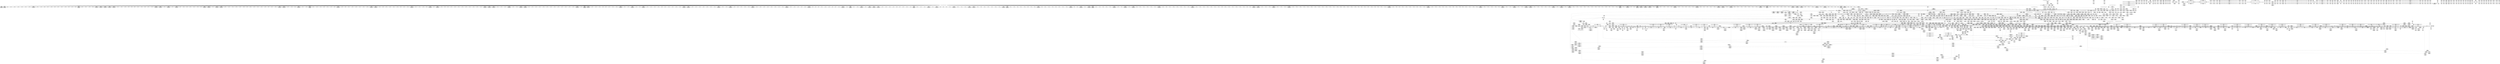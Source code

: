 digraph {
	CE0x594c550 [shape=record,shape=Mrecord,label="{CE0x594c550|selinux_inode_permission:tmp52|security/selinux/hooks.c,2873}"]
	CE0x5870c10 [shape=record,shape=Mrecord,label="{CE0x5870c10|selinux_inode_permission:tmp20|security/selinux/hooks.c,2852|*SummSource*}"]
	CE0x59e5690 [shape=record,shape=Mrecord,label="{CE0x59e5690|current_sid:do.body}"]
	CE0x5917a20 [shape=record,shape=Mrecord,label="{CE0x5917a20|selinux_inode_permission:tmp35|security/selinux/hooks.c,2858|*SummSource*}"]
	CE0x58b09d0 [shape=record,shape=Mrecord,label="{CE0x58b09d0|i64_23|*Constant*}"]
	CE0x5925d40 [shape=record,shape=Mrecord,label="{CE0x5925d40|selinux_inode_permission:tmp38|*LoadInst*|security/selinux/hooks.c,2863|*SummSink*}"]
	CE0x5989590 [shape=record,shape=Mrecord,label="{CE0x5989590|i64_8388608|*Constant*|*SummSource*}"]
	CE0x5982f60 [shape=record,shape=Mrecord,label="{CE0x5982f60|file_mask_to_av:if.end46}"]
	CE0x586b0d0 [shape=record,shape=Mrecord,label="{CE0x586b0d0|__validate_creds:cred|Function::__validate_creds&Arg::cred::}"]
	CE0x5903920 [shape=record,shape=Mrecord,label="{CE0x5903920|cred_sid:sid|security/selinux/hooks.c,197}"]
	CE0x58606c0 [shape=record,shape=Mrecord,label="{CE0x58606c0|selinux_inode_permission:tmp|*SummSink*}"]
	CE0x5916dc0 [shape=record,shape=Mrecord,label="{CE0x5916dc0|selinux_inode_permission:tmp34|security/selinux/hooks.c,2857}"]
	CE0x592d610 [shape=record,shape=Mrecord,label="{CE0x592d610|selinux_inode_permission:conv29|security/selinux/hooks.c,2860|*SummSource*}"]
	CE0x597ee60 [shape=record,shape=Mrecord,label="{CE0x597ee60|file_mask_to_av:if.then|*SummSource*}"]
	CE0x58696c0 [shape=record,shape=Mrecord,label="{CE0x58696c0|i64_5|*Constant*|*SummSink*}"]
	CE0x58ca970 [shape=record,shape=Mrecord,label="{CE0x58ca970|0:_i16,_12:_i32,_56:_i8*,_:_CRE_591,592_}"]
	CE0x5970900 [shape=record,shape=Mrecord,label="{CE0x5970900|GLOBAL:__llvm_gcov_ctr232|Global_var:__llvm_gcov_ctr232}"]
	CE0x59cc690 [shape=record,shape=Mrecord,label="{CE0x59cc690|avc_audit_required:tmp27|security/selinux/include/avc.h,99|*SummSink*}"]
	CE0x597e070 [shape=record,shape=Mrecord,label="{CE0x597e070|i64*_getelementptr_inbounds_(_28_x_i64_,_28_x_i64_*___llvm_gcov_ctr232,_i64_0,_i64_0)|*Constant*|*SummSource*}"]
	CE0x5936870 [shape=record,shape=Mrecord,label="{CE0x5936870|i64_20|*Constant*|*SummSink*}"]
	CE0x591cbc0 [shape=record,shape=Mrecord,label="{CE0x591cbc0|selinux_inode_permission:expval46|security/selinux/hooks.c,2869|*SummSource*}"]
	CE0x5870d20 [shape=record,shape=Mrecord,label="{CE0x5870d20|selinux_inode_permission:tmp20|security/selinux/hooks.c,2852|*SummSink*}"]
	CE0x59e57c0 [shape=record,shape=Mrecord,label="{CE0x59e57c0|current_sid:do.body|*SummSource*}"]
	CE0x588b040 [shape=record,shape=Mrecord,label="{CE0x588b040|i64_11|*Constant*|*SummSource*}"]
	CE0x59280a0 [shape=record,shape=Mrecord,label="{CE0x59280a0|28:_i32,_32:_i16,_:_CRE_52,53_}"]
	CE0x59232a0 [shape=record,shape=Mrecord,label="{CE0x59232a0|_ret_i32_%rc.0,_!dbg_!27793|security/selinux/avc.c,744}"]
	CE0x59eb480 [shape=record,shape=Mrecord,label="{CE0x59eb480|i1_true|*Constant*}"]
	CE0x59579f0 [shape=record,shape=Mrecord,label="{CE0x59579f0|file_mask_to_av:av.7|*SummSource*}"]
	CE0x59df6c0 [shape=record,shape=Mrecord,label="{CE0x59df6c0|slow_avc_audit:audited|Function::slow_avc_audit&Arg::audited::|*SummSink*}"]
	CE0x5951530 [shape=record,shape=Mrecord,label="{CE0x5951530|file_mask_to_av:tmp45|security/selinux/hooks.c,1889|*SummSource*}"]
	CE0x5969ec0 [shape=record,shape=Mrecord,label="{CE0x5969ec0|file_mask_to_av:tobool5|security/selinux/hooks.c,1877}"]
	CE0x58782d0 [shape=record,shape=Mrecord,label="{CE0x58782d0|_call_void___validate_creds(%struct.cred*_%tmp19,_i8*_getelementptr_inbounds_(_25_x_i8_,_25_x_i8_*_.str3,_i32_0,_i32_0),_i32_2855)_#10,_!dbg_!27757|security/selinux/hooks.c,2855|*SummSink*}"]
	CE0x59e96a0 [shape=record,shape=Mrecord,label="{CE0x59e96a0|audit_inode_permission:tmp14|security/selinux/hooks.c,2834}"]
	CE0x5966610 [shape=record,shape=Mrecord,label="{CE0x5966610|file_mask_to_av:conv9|security/selinux/hooks.c,1878}"]
	CE0x58688b0 [shape=record,shape=Mrecord,label="{CE0x58688b0|i64*_getelementptr_inbounds_(_2_x_i64_,_2_x_i64_*___llvm_gcov_ctr131,_i64_0,_i64_0)|*Constant*|*SummSink*}"]
	CE0x59e0880 [shape=record,shape=Mrecord,label="{CE0x59e0880|audit_inode_permission:sclass|security/selinux/hooks.c,2829|*SummSource*}"]
	CE0x5865d60 [shape=record,shape=Mrecord,label="{CE0x5865d60|selinux_inode_permission:if.end|*SummSink*}"]
	CE0x5982740 [shape=record,shape=Mrecord,label="{CE0x5982740|file_mask_to_av:if.end39|*SummSource*}"]
	CE0x597f1e0 [shape=record,shape=Mrecord,label="{CE0x597f1e0|file_mask_to_av:if.then42|*SummSource*}"]
	CE0x597ac00 [shape=record,shape=Mrecord,label="{CE0x597ac00|avc_audit_required:conv|security/selinux/include/avc.h,76|*SummSource*}"]
	CE0x59bb770 [shape=record,shape=Mrecord,label="{CE0x59bb770|avc_audit_required:tobool8|security/selinux/include/avc.h,94}"]
	CE0x5864c80 [shape=record,shape=Mrecord,label="{CE0x5864c80|selinux_inode_permission:avd|security/selinux/hooks.c, 2844}"]
	CE0x592f9d0 [shape=record,shape=Mrecord,label="{CE0x592f9d0|28:_i32,_32:_i16,_:_CRE_84,85_}"]
	CE0x58d1570 [shape=record,shape=Mrecord,label="{CE0x58d1570|0:_i16,_12:_i32,_56:_i8*,_:_CRE_872,873_}"]
	CE0x58ca470 [shape=record,shape=Mrecord,label="{CE0x58ca470|0:_i16,_12:_i32,_56:_i8*,_:_CRE_587,588_}"]
	CE0x59637c0 [shape=record,shape=Mrecord,label="{CE0x59637c0|file_mask_to_av:if.end10|*SummSource*}"]
	CE0x595ed80 [shape=record,shape=Mrecord,label="{CE0x595ed80|__validate_creds:tmp8|include/linux/cred.h,175}"]
	CE0x58c0190 [shape=record,shape=Mrecord,label="{CE0x58c0190|0:_i16,_12:_i32,_56:_i8*,_:_CRE_292,293_}"]
	CE0x59fd670 [shape=record,shape=Mrecord,label="{CE0x59fd670|GLOBAL:get_current|*Constant*}"]
	CE0x585c5e0 [shape=record,shape=Mrecord,label="{CE0x585c5e0|i64*_getelementptr_inbounds_(_26_x_i64_,_26_x_i64_*___llvm_gcov_ctr231,_i64_0,_i64_0)|*Constant*|*SummSink*}"]
	CE0x59d29b0 [shape=record,shape=Mrecord,label="{CE0x59d29b0|avc_audit_required:and13|security/selinux/include/avc.h,99|*SummSink*}"]
	CE0x598a760 [shape=record,shape=Mrecord,label="{CE0x598a760|current_sid:sid|security/selinux/hooks.c,220|*SummSink*}"]
	CE0x59fdc40 [shape=record,shape=Mrecord,label="{CE0x59fdc40|_ret_%struct.task_struct*_%tmp4,_!dbg_!27714|./arch/x86/include/asm/current.h,14}"]
	CE0x592fe90 [shape=record,shape=Mrecord,label="{CE0x592fe90|28:_i32,_32:_i16,_:_CRE_88,89_}"]
	CE0x59f94c0 [shape=record,shape=Mrecord,label="{CE0x59f94c0|i32_218|*Constant*|*SummSink*}"]
	CE0x58d0570 [shape=record,shape=Mrecord,label="{CE0x58d0570|0:_i16,_12:_i32,_56:_i8*,_:_CRE_840,848_|*MultipleSource*|security/selinux/hooks.c,2857|Function::selinux_inode_permission&Arg::inode::}"]
	CE0x59e0260 [shape=record,shape=Mrecord,label="{CE0x59e0260|slow_avc_audit:a|Function::slow_avc_audit&Arg::a::}"]
	CE0x5971500 [shape=record,shape=Mrecord,label="{CE0x5971500|avc_audit_required:and4|security/selinux/include/avc.h,77}"]
	CE0x5864eb0 [shape=record,shape=Mrecord,label="{CE0x5864eb0|selinux_inode_permission:tmp1|*SummSource*}"]
	CE0x58b99f0 [shape=record,shape=Mrecord,label="{CE0x58b99f0|0:_i16,_12:_i32,_56:_i8*,_:_CRE_185,186_}"]
	CE0x58cd2b0 [shape=record,shape=Mrecord,label="{CE0x58cd2b0|0:_i16,_12:_i32,_56:_i8*,_:_CRE_864,865_}"]
	CE0x5925ec0 [shape=record,shape=Mrecord,label="{CE0x5925ec0|selinux_inode_permission:tmp39|security/selinux/hooks.c,2863}"]
	CE0x58b7330 [shape=record,shape=Mrecord,label="{CE0x58b7330|0:_i16,_12:_i32,_56:_i8*,_:_CRE_154,155_}"]
	CE0x59c7060 [shape=record,shape=Mrecord,label="{CE0x59c7060|avc_audit_required:bb}"]
	CE0x59746a0 [shape=record,shape=Mrecord,label="{CE0x59746a0|avc_audit_required:tobool8|security/selinux/include/avc.h,94|*SummSink*}"]
	CE0x58be250 [shape=record,shape=Mrecord,label="{CE0x58be250|0:_i16,_12:_i32,_56:_i8*,_:_CRE_267,268_}"]
	CE0x5863100 [shape=record,shape=Mrecord,label="{CE0x5863100|selinux_inode_permission:if.then48}"]
	CE0x5886290 [shape=record,shape=Mrecord,label="{CE0x5886290|i64*_getelementptr_inbounds_(_26_x_i64_,_26_x_i64_*___llvm_gcov_ctr231,_i64_0,_i64_13)|*Constant*}"]
	CE0x59d1b30 [shape=record,shape=Mrecord,label="{CE0x59d1b30|avc_audit_required:auditallow|security/selinux/include/avc.h,99|*SummSource*}"]
	CE0x58b0170 [shape=record,shape=Mrecord,label="{CE0x58b0170|file_mask_to_av:tobool41|security/selinux/hooks.c,1890}"]
	CE0x5906840 [shape=record,shape=Mrecord,label="{CE0x5906840|__validate_creds:tmp3|include/linux/cred.h,173}"]
	CE0x58a9940 [shape=record,shape=Mrecord,label="{CE0x58a9940|file_mask_to_av:tmp26|security/selinux/hooks.c,1882|*SummSink*}"]
	"CONST[source:2(external),value:0(static)][purpose:{operation}][SrcIdx:9]"
	CE0x5909930 [shape=record,shape=Mrecord,label="{CE0x5909930|avc_audit_required:allowed|security/selinux/include/avc.h,75}"]
	CE0x597ef80 [shape=record,shape=Mrecord,label="{CE0x597ef80|file_mask_to_av:if.then|*SummSink*}"]
	CE0x59213c0 [shape=record,shape=Mrecord,label="{CE0x59213c0|GLOBAL:avc_has_perm_noaudit|*Constant*|*SummSource*}"]
	CE0x59e46d0 [shape=record,shape=Mrecord,label="{CE0x59e46d0|i64*_getelementptr_inbounds_(_6_x_i64_,_6_x_i64_*___llvm_gcov_ctr233,_i64_0,_i64_5)|*Constant*|*SummSink*}"]
	CE0x58852f0 [shape=record,shape=Mrecord,label="{CE0x58852f0|selinux_inode_permission:tmp48|security/selinux/hooks.c,2872|*SummSource*}"]
	CE0x592e1f0 [shape=record,shape=Mrecord,label="{CE0x592e1f0|GLOBAL:file_mask_to_av|*Constant*|*SummSource*}"]
	CE0x5919370 [shape=record,shape=Mrecord,label="{CE0x5919370|cred_sid:cred|Function::cred_sid&Arg::cred::|*SummSource*}"]
	CE0x5982a90 [shape=record,shape=Mrecord,label="{CE0x5982a90|file_mask_to_av:if.end23|*SummSource*}"]
	CE0x59be890 [shape=record,shape=Mrecord,label="{CE0x59be890|current_sid:entry}"]
	CE0x5930940 [shape=record,shape=Mrecord,label="{CE0x5930940|28:_i32,_32:_i16,_:_CRE_97,98_}"]
	CE0x584eb60 [shape=record,shape=Mrecord,label="{CE0x584eb60|selinux_inode_permission:if.then48|*SummSource*}"]
	CE0x58a9fe0 [shape=record,shape=Mrecord,label="{CE0x58a9fe0|file_mask_to_av:and4|security/selinux/hooks.c,1877}"]
	CE0x58c5080 [shape=record,shape=Mrecord,label="{CE0x58c5080|selinux_inode_permission:lnot39|security/selinux/hooks.c,2869|*SummSink*}"]
	CE0x59069b0 [shape=record,shape=Mrecord,label="{CE0x59069b0|__validate_creds:tmp2|include/linux/cred.h,173|*SummSink*}"]
	CE0x58b4920 [shape=record,shape=Mrecord,label="{CE0x58b4920|0:_i16,_12:_i32,_56:_i8*,_:_CRE_64,72_|*MultipleSource*|security/selinux/hooks.c,2857|Function::selinux_inode_permission&Arg::inode::}"]
	CE0x58b8c30 [shape=record,shape=Mrecord,label="{CE0x58b8c30|0:_i16,_12:_i32,_56:_i8*,_:_CRE_174,175_}"]
	CE0x58a37e0 [shape=record,shape=Mrecord,label="{CE0x58a37e0|__validate_creds:tmp7|include/linux/cred.h,174|*SummSource*}"]
	CE0x59df530 [shape=record,shape=Mrecord,label="{CE0x59df530|slow_avc_audit:audited|Function::slow_avc_audit&Arg::audited::|*SummSource*}"]
	CE0x5948270 [shape=record,shape=Mrecord,label="{CE0x5948270|file_mask_to_av:tmp50|security/selinux/hooks.c,1891|*SummSource*}"]
	CE0x58cc4f0 [shape=record,shape=Mrecord,label="{CE0x58cc4f0|0:_i16,_12:_i32,_56:_i8*,_:_CRE_613,614_}"]
	CE0x5932e50 [shape=record,shape=Mrecord,label="{CE0x5932e50|i32_3|*Constant*|*SummSink*}"]
	CE0x5903a90 [shape=record,shape=Mrecord,label="{CE0x5903a90|cred_sid:sid|security/selinux/hooks.c,197|*SummSource*}"]
	CE0x58c2410 [shape=record,shape=Mrecord,label="{CE0x58c2410|0:_i16,_12:_i32,_56:_i8*,_:_CRE_352,360_|*MultipleSource*|security/selinux/hooks.c,2857|Function::selinux_inode_permission&Arg::inode::}"]
	CE0x596d6e0 [shape=record,shape=Mrecord,label="{CE0x596d6e0|file_mask_to_av:and11|security/selinux/hooks.c,1880}"]
	CE0x59ff800 [shape=record,shape=Mrecord,label="{CE0x59ff800|current_sid:tmp23|security/selinux/hooks.c,218|*SummSink*}"]
	CE0x59eb1d0 [shape=record,shape=Mrecord,label="{CE0x59eb1d0|current_sid:tmp14|security/selinux/hooks.c,218|*SummSource*}"]
	CE0x5871200 [shape=record,shape=Mrecord,label="{CE0x5871200|selinux_inode_permission:tmp21|security/selinux/hooks.c,2852|*SummSink*}"]
	CE0x596ad20 [shape=record,shape=Mrecord,label="{CE0x596ad20|cred_sid:tmp4|*LoadInst*|security/selinux/hooks.c,196|*SummSource*}"]
	CE0x591e110 [shape=record,shape=Mrecord,label="{CE0x591e110|selinux_inode_permission:tobool34|security/selinux/hooks.c,2867|*SummSource*}"]
	CE0x58ab410 [shape=record,shape=Mrecord,label="{CE0x58ab410|__validate_creds:bb|*SummSource*}"]
	CE0x5855bf0 [shape=record,shape=Mrecord,label="{CE0x5855bf0|selinux_inode_permission:tmp18|security/selinux/hooks.c,2838|*SummSource*}"]
	CE0x58c4400 [shape=record,shape=Mrecord,label="{CE0x58c4400|_ret_i32_%audited.2,_!dbg_!27748|security/selinux/include/avc.h,101|*SummSource*}"]
	CE0x589ce30 [shape=record,shape=Mrecord,label="{CE0x589ce30|COLLAPSED:_GCMRE___llvm_gcov_ctr98_internal_global_2_x_i64_zeroinitializer:_elem_0:default:}"]
	CE0x58b1400 [shape=record,shape=Mrecord,label="{CE0x58b1400|file_mask_to_av:tmp48|security/selinux/hooks.c,1890}"]
	CE0x5985e50 [shape=record,shape=Mrecord,label="{CE0x5985e50|avc_audit_required:tmp6|security/selinux/include/avc.h,76|*SummSink*}"]
	CE0x58cb870 [shape=record,shape=Mrecord,label="{CE0x58cb870|0:_i16,_12:_i32,_56:_i8*,_:_CRE_603,604_}"]
	CE0x59e2810 [shape=record,shape=Mrecord,label="{CE0x59e2810|_ret_i32_%retval.0,_!dbg_!27757|security/selinux/avc.c,490|*SummSource*}"]
	CE0x59eebd0 [shape=record,shape=Mrecord,label="{CE0x59eebd0|current_sid:tmp13|security/selinux/hooks.c,218|*SummSource*}"]
	CE0x589ea30 [shape=record,shape=Mrecord,label="{CE0x589ea30|GLOBAL:lockdep_rcu_suspicious|*Constant*|*SummSink*}"]
	CE0x59811b0 [shape=record,shape=Mrecord,label="{CE0x59811b0|file_mask_to_av:if.then19|*SummSink*}"]
	CE0x585dd90 [shape=record,shape=Mrecord,label="{CE0x585dd90|selinux_inode_permission:tmp10|security/selinux/hooks.c,2838|*SummSink*}"]
	CE0x586b850 [shape=record,shape=Mrecord,label="{CE0x586b850|__validate_creds:file|Function::__validate_creds&Arg::file::|*SummSource*}"]
	CE0x59bc9c0 [shape=record,shape=Mrecord,label="{CE0x59bc9c0|avc_audit_required:and7|security/selinux/include/avc.h,94|*SummSink*}"]
	CE0x58c83f0 [shape=record,shape=Mrecord,label="{CE0x58c83f0|0:_i16,_12:_i32,_56:_i8*,_:_CRE_561,562_}"]
	CE0x5875400 [shape=record,shape=Mrecord,label="{CE0x5875400|i8*_getelementptr_inbounds_(_45_x_i8_,_45_x_i8_*_.str12,_i32_0,_i32_0)|*Constant*|*SummSink*}"]
	CE0x59503c0 [shape=record,shape=Mrecord,label="{CE0x59503c0|selinux_inode_permission:retval.0|*SummSource*}"]
	CE0x597b580 [shape=record,shape=Mrecord,label="{CE0x597b580|i32_2|*Constant*|*SummSource*}"]
	CE0x58b26a0 [shape=record,shape=Mrecord,label="{CE0x58b26a0|selinux_inode_permission:inode|Function::selinux_inode_permission&Arg::inode::|*SummSource*}"]
	CE0x58cf020 [shape=record,shape=Mrecord,label="{CE0x58cf020|0:_i16,_12:_i32,_56:_i8*,_:_CRE_744,752_|*MultipleSource*|security/selinux/hooks.c,2857|Function::selinux_inode_permission&Arg::inode::}"]
	CE0x590efd0 [shape=record,shape=Mrecord,label="{CE0x590efd0|i32_1|*Constant*}"]
	CE0x59255a0 [shape=record,shape=Mrecord,label="{CE0x59255a0|selinux_inode_permission:i_security|security/selinux/hooks.c,2863}"]
	CE0x59886d0 [shape=record,shape=Mrecord,label="{CE0x59886d0|file_mask_to_av:tmp39|security/selinux/hooks.c,1887}"]
	CE0x5871d10 [shape=record,shape=Mrecord,label="{CE0x5871d10|selinux_inode_permission:if.end53}"]
	CE0x58c72b0 [shape=record,shape=Mrecord,label="{CE0x58c72b0|0:_i16,_12:_i32,_56:_i8*,_:_CRE_536,540_|*MultipleSource*|security/selinux/hooks.c,2857|Function::selinux_inode_permission&Arg::inode::}"]
	CE0x585a2d0 [shape=record,shape=Mrecord,label="{CE0x585a2d0|file_mask_to_av:conv|security/selinux/hooks.c,1876|*SummSink*}"]
	CE0x58b6f70 [shape=record,shape=Mrecord,label="{CE0x58b6f70|0:_i16,_12:_i32,_56:_i8*,_:_CRE_151,152_}"]
	CE0x58c5960 [shape=record,shape=Mrecord,label="{CE0x58c5960|0:_i16,_12:_i32,_56:_i8*,_:_CRE_480,481_}"]
	CE0x585cec0 [shape=record,shape=Mrecord,label="{CE0x585cec0|selinux_inode_permission:if.then27}"]
	CE0x59d3dc0 [shape=record,shape=Mrecord,label="{CE0x59d3dc0|avc_audit_required:tmp30|*SummSink*}"]
	CE0x58d1e30 [shape=record,shape=Mrecord,label="{CE0x58d1e30|0:_i16,_12:_i32,_56:_i8*,_:_CRE_879,880_}"]
	CE0x58cb9b0 [shape=record,shape=Mrecord,label="{CE0x58cb9b0|0:_i16,_12:_i32,_56:_i8*,_:_CRE_604,605_}"]
	CE0x589bb10 [shape=record,shape=Mrecord,label="{CE0x589bb10|__validate_creds:bb}"]
	CE0x5877a00 [shape=record,shape=Mrecord,label="{CE0x5877a00|selinux_inode_permission:if.then|*SummSource*}"]
	CE0x5962a80 [shape=record,shape=Mrecord,label="{CE0x5962a80|GLOBAL:current_sid|*Constant*}"]
	CE0x59495f0 [shape=record,shape=Mrecord,label="{CE0x59495f0|file_mask_to_av:or44|security/selinux/hooks.c,1891}"]
	CE0x58b22c0 [shape=record,shape=Mrecord,label="{CE0x58b22c0|selinux_inode_permission:call50|security/selinux/hooks.c,2872|*SummSource*}"]
	CE0x58ba7b0 [shape=record,shape=Mrecord,label="{CE0x58ba7b0|0:_i16,_12:_i32,_56:_i8*,_:_CRE_196,197_}"]
	CE0x58b4d00 [shape=record,shape=Mrecord,label="{CE0x58b4d00|0:_i16,_12:_i32,_56:_i8*,_:_CRE_76,80_|*MultipleSource*|security/selinux/hooks.c,2857|Function::selinux_inode_permission&Arg::inode::}"]
	CE0x5862a40 [shape=record,shape=Mrecord,label="{CE0x5862a40|selinux_inode_permission:if.then27|*SummSource*}"]
	CE0x5855480 [shape=record,shape=Mrecord,label="{CE0x5855480|avc_audit_required:tmp20|security/selinux/include/avc.h,96}"]
	CE0x59fb970 [shape=record,shape=Mrecord,label="{CE0x59fb970|_call_void_lockdep_rcu_suspicious(i8*_getelementptr_inbounds_(_25_x_i8_,_25_x_i8_*_.str3,_i32_0,_i32_0),_i32_218,_i8*_getelementptr_inbounds_(_45_x_i8_,_45_x_i8_*_.str12,_i32_0,_i32_0))_#10,_!dbg_!27727|security/selinux/hooks.c,218}"]
	CE0x58a5ae0 [shape=record,shape=Mrecord,label="{CE0x58a5ae0|get_current:tmp2|*SummSource*}"]
	CE0x59565c0 [shape=record,shape=Mrecord,label="{CE0x59565c0|file_mask_to_av:av.6|*SummSink*}"]
	CE0x58b2590 [shape=record,shape=Mrecord,label="{CE0x58b2590|selinux_inode_permission:inode|Function::selinux_inode_permission&Arg::inode::}"]
	CE0x58588e0 [shape=record,shape=Mrecord,label="{CE0x58588e0|selinux_inode_permission:tmp10|security/selinux/hooks.c,2838|*SummSource*}"]
	CE0x592cf80 [shape=record,shape=Mrecord,label="{CE0x592cf80|selinux_inode_permission:call37|security/selinux/hooks.c,2866|*SummSource*}"]
	CE0x58d2970 [shape=record,shape=Mrecord,label="{CE0x58d2970|0:_i16,_12:_i32,_56:_i8*,_:_CRE_888,889_}"]
	CE0x58c1bd0 [shape=record,shape=Mrecord,label="{CE0x58c1bd0|0:_i16,_12:_i32,_56:_i8*,_:_CRE_312,320_|*MultipleSource*|security/selinux/hooks.c,2857|Function::selinux_inode_permission&Arg::inode::}"]
	CE0x5923310 [shape=record,shape=Mrecord,label="{CE0x5923310|avc_has_perm_noaudit:avd|Function::avc_has_perm_noaudit&Arg::avd::}"]
	CE0x585b6e0 [shape=record,shape=Mrecord,label="{CE0x585b6e0|audit_inode_permission:result|Function::audit_inode_permission&Arg::result::|*SummSource*}"]
	CE0x58c4130 [shape=record,shape=Mrecord,label="{CE0x58c4130|_ret_i32_%audited.2,_!dbg_!27748|security/selinux/include/avc.h,101}"]
	CE0x589b050 [shape=record,shape=Mrecord,label="{CE0x589b050|file_mask_to_av:tmp8|security/selinux/hooks.c,1875|*SummSource*}"]
	CE0x590dd50 [shape=record,shape=Mrecord,label="{CE0x590dd50|avc_audit_required:neg|security/selinux/include/avc.h,75|*SummSource*}"]
	CE0x589d6d0 [shape=record,shape=Mrecord,label="{CE0x589d6d0|i8_1|*Constant*|*SummSink*}"]
	CE0x5932c90 [shape=record,shape=Mrecord,label="{CE0x5932c90|i32_3|*Constant*|*SummSource*}"]
	CE0x58b7e70 [shape=record,shape=Mrecord,label="{CE0x58b7e70|0:_i16,_12:_i32,_56:_i8*,_:_CRE_163,164_}"]
	CE0x587a0f0 [shape=record,shape=Mrecord,label="{CE0x587a0f0|i32_0|*Constant*|*SummSource*}"]
	CE0x5988350 [shape=record,shape=Mrecord,label="{CE0x5988350|file_mask_to_av:tmp36|security/selinux/hooks.c,1886|*SummSource*}"]
	CE0x59644a0 [shape=record,shape=Mrecord,label="{CE0x59644a0|file_mask_to_av:tmp33|security/selinux/hooks.c,1885|*SummSink*}"]
	CE0x59365c0 [shape=record,shape=Mrecord,label="{CE0x59365c0|i64_20|*Constant*|*SummSource*}"]
	CE0x590aa20 [shape=record,shape=Mrecord,label="{CE0x590aa20|avc_audit_required:tmp8|security/selinux/include/avc.h,94|*SummSource*}"]
	CE0x59fc400 [shape=record,shape=Mrecord,label="{CE0x59fc400|i64*_getelementptr_inbounds_(_11_x_i64_,_11_x_i64_*___llvm_gcov_ctr125,_i64_0,_i64_10)|*Constant*}"]
	CE0x59ef150 [shape=record,shape=Mrecord,label="{CE0x59ef150|GLOBAL:current_sid.__warned|Global_var:current_sid.__warned|*SummSink*}"]
	CE0x5874910 [shape=record,shape=Mrecord,label="{CE0x5874910|file_mask_to_av:tmp23|security/selinux/hooks.c,1881|*SummSink*}"]
	CE0x58cd6c0 [shape=record,shape=Mrecord,label="{CE0x58cd6c0|0:_i16,_12:_i32,_56:_i8*,_:_CRE_640,648_|*MultipleSource*|security/selinux/hooks.c,2857|Function::selinux_inode_permission&Arg::inode::}"]
	CE0x58d0eb0 [shape=record,shape=Mrecord,label="{CE0x58d0eb0|0:_i16,_12:_i32,_56:_i8*,_:_CRE_868,869_}"]
	CE0x5863470 [shape=record,shape=Mrecord,label="{CE0x5863470|selinux_inode_permission:denied|security/selinux/hooks.c, 2846}"]
	CE0x58adbb0 [shape=record,shape=Mrecord,label="{CE0x58adbb0|avc_audit_required:tmp24|security/selinux/include/avc.h,96|*SummSink*}"]
	CE0x586b440 [shape=record,shape=Mrecord,label="{CE0x586b440|__validate_creds:cred|Function::__validate_creds&Arg::cred::|*SummSink*}"]
	CE0x6c84480 [shape=record,shape=Mrecord,label="{CE0x6c84480|selinux_inode_permission:land.lhs.true}"]
	CE0x5917860 [shape=record,shape=Mrecord,label="{CE0x5917860|i64*_getelementptr_inbounds_(_26_x_i64_,_26_x_i64_*___llvm_gcov_ctr231,_i64_0,_i64_17)|*Constant*}"]
	CE0x5881fb0 [shape=record,shape=Mrecord,label="{CE0x5881fb0|i64_19|*Constant*}"]
	CE0x594f250 [shape=record,shape=Mrecord,label="{CE0x594f250|i64*_getelementptr_inbounds_(_26_x_i64_,_26_x_i64_*___llvm_gcov_ctr231,_i64_0,_i64_24)|*Constant*|*SummSource*}"]
	CE0x5982960 [shape=record,shape=Mrecord,label="{CE0x5982960|file_mask_to_av:if.end23}"]
	CE0x590b9b0 [shape=record,shape=Mrecord,label="{CE0x590b9b0|avc_audit_required:and|security/selinux/include/avc.h,75}"]
	CE0x58ca0b0 [shape=record,shape=Mrecord,label="{CE0x58ca0b0|0:_i16,_12:_i32,_56:_i8*,_:_CRE_584,585_}"]
	CE0x59bafb0 [shape=record,shape=Mrecord,label="{CE0x59bafb0|avc_audit_required:tmp1|*SummSink*}"]
	CE0x59e5b20 [shape=record,shape=Mrecord,label="{CE0x59e5b20|audit_inode_permission:tmp10|security/selinux/hooks.c,2832|*SummSink*}"]
	CE0x58b85f0 [shape=record,shape=Mrecord,label="{CE0x58b85f0|0:_i16,_12:_i32,_56:_i8*,_:_CRE_169,170_}"]
	CE0x589cea0 [shape=record,shape=Mrecord,label="{CE0x589cea0|get_current:tmp|*SummSource*}"]
	CE0x58d3370 [shape=record,shape=Mrecord,label="{CE0x58d3370|0:_i16,_12:_i32,_56:_i8*,_:_CRE_896,897_}"]
	CE0x594f670 [shape=record,shape=Mrecord,label="{CE0x594f670|selinux_inode_permission:tmp56|security/selinux/hooks.c,2875|*SummSource*}"]
	CE0x595f3c0 [shape=record,shape=Mrecord,label="{CE0x595f3c0|__validate_creds:tmp8|include/linux/cred.h,175|*SummSink*}"]
	CE0x58bb070 [shape=record,shape=Mrecord,label="{CE0x58bb070|0:_i16,_12:_i32,_56:_i8*,_:_CRE_203,204_}"]
	"CONST[source:2(external),value:2(dynamic)][purpose:{subject}][SrcIdx:14]"
	CE0x58beb10 [shape=record,shape=Mrecord,label="{CE0x58beb10|0:_i16,_12:_i32,_56:_i8*,_:_CRE_274,275_}"]
	CE0x5962450 [shape=record,shape=Mrecord,label="{CE0x5962450|file_mask_to_av:av.2|*SummSource*}"]
	CE0x586eaf0 [shape=record,shape=Mrecord,label="{CE0x586eaf0|selinux_inode_permission:and15|security/selinux/hooks.c,2848|*SummSink*}"]
	CE0x595c1e0 [shape=record,shape=Mrecord,label="{CE0x595c1e0|cred_sid:tmp3}"]
	CE0x591f260 [shape=record,shape=Mrecord,label="{CE0x591f260|selinux_inode_permission:tmp36|security/selinux/hooks.c,2858|*SummSink*}"]
	CE0x5938170 [shape=record,shape=Mrecord,label="{CE0x5938170|file_mask_to_av:tmp44|security/selinux/hooks.c,1889|*SummSource*}"]
	CE0x5920db0 [shape=record,shape=Mrecord,label="{CE0x5920db0|selinux_inode_permission:call33|security/selinux/hooks.c,2865|*SummSource*}"]
	CE0x5910f00 [shape=record,shape=Mrecord,label="{CE0x5910f00|i64_4|*Constant*}"]
	CE0x5928c50 [shape=record,shape=Mrecord,label="{CE0x5928c50|28:_i32,_32:_i16,_:_CRE_62,63_}"]
	CE0x59c0fc0 [shape=record,shape=Mrecord,label="{CE0x59c0fc0|avc_audit_required:if.then11|*SummSink*}"]
	CE0x58d4770 [shape=record,shape=Mrecord,label="{CE0x58d4770|0:_i16,_12:_i32,_56:_i8*,_:_CRE_912,913_}"]
	CE0x59e7dc0 [shape=record,shape=Mrecord,label="{CE0x59e7dc0|i64*_getelementptr_inbounds_(_11_x_i64_,_11_x_i64_*___llvm_gcov_ctr125,_i64_0,_i64_1)|*Constant*}"]
	CE0x591c9e0 [shape=record,shape=Mrecord,label="{CE0x591c9e0|selinux_inode_permission:expval46|security/selinux/hooks.c,2869}"]
	CE0x58a7320 [shape=record,shape=Mrecord,label="{CE0x58a7320|i64*_getelementptr_inbounds_(_28_x_i64_,_28_x_i64_*___llvm_gcov_ctr232,_i64_0,_i64_16)|*Constant*}"]
	CE0x58a7f30 [shape=record,shape=Mrecord,label="{CE0x58a7f30|i64*_getelementptr_inbounds_(_28_x_i64_,_28_x_i64_*___llvm_gcov_ctr232,_i64_0,_i64_8)|*Constant*|*SummSink*}"]
	CE0x5979600 [shape=record,shape=Mrecord,label="{CE0x5979600|avc_audit_required:auditdeny6|security/selinux/include/avc.h,94}"]
	CE0x597f090 [shape=record,shape=Mrecord,label="{CE0x597f090|file_mask_to_av:if.then42}"]
	CE0x59cbb60 [shape=record,shape=Mrecord,label="{CE0x59cbb60|avc_audit_required:tmp26|security/selinux/include/avc.h,97|*SummSink*}"]
	CE0x58727d0 [shape=record,shape=Mrecord,label="{CE0x58727d0|i64*_getelementptr_inbounds_(_26_x_i64_,_26_x_i64_*___llvm_gcov_ctr231,_i64_0,_i64_8)|*Constant*}"]
	CE0x5907930 [shape=record,shape=Mrecord,label="{CE0x5907930|get_current:tmp3|*SummSink*}"]
	CE0x5980ee0 [shape=record,shape=Mrecord,label="{CE0x5980ee0|file_mask_to_av:if.then28|*SummSink*}"]
	CE0x5910550 [shape=record,shape=Mrecord,label="{CE0x5910550|avc_audit_required:tmp11|security/selinux/include/avc.h,94}"]
	CE0x58d6ef0 [shape=record,shape=Mrecord,label="{CE0x58d6ef0|0:_i16,_12:_i32,_56:_i8*,_:_CRE_977,978_}"]
	CE0x59d4fa0 [shape=record,shape=Mrecord,label="{CE0x59d4fa0|avc_audit_required:tmp32|security/selinux/include/avc.h,100}"]
	CE0x5956fa0 [shape=record,shape=Mrecord,label="{CE0x5956fa0|file_mask_to_av:tmp53}"]
	CE0x5884290 [shape=record,shape=Mrecord,label="{CE0x5884290|selinux_inode_permission:tmp47|security/selinux/hooks.c,2870}"]
	CE0x58a5a70 [shape=record,shape=Mrecord,label="{CE0x58a5a70|get_current:tmp2}"]
	CE0x596bbd0 [shape=record,shape=Mrecord,label="{CE0x596bbd0|%struct.task_struct*_(%struct.task_struct**)*_asm_movq_%gs:$_1:P_,$0_,_r,im,_dirflag_,_fpsr_,_flags_}"]
	CE0x591d6b0 [shape=record,shape=Mrecord,label="{CE0x591d6b0|i64_18|*Constant*}"]
	CE0x59bcec0 [shape=record,shape=Mrecord,label="{CE0x59bcec0|avc_audit_required:tmp2|*LoadInst*|security/selinux/include/avc.h,75|*SummSource*}"]
	CE0x588bde0 [shape=record,shape=Mrecord,label="{CE0x588bde0|selinux_inode_permission:tmp24|security/selinux/hooks.c,2853}"]
	CE0x5932100 [shape=record,shape=Mrecord,label="{CE0x5932100|28:_i32,_32:_i16,_:_CRE_117,118_}"]
	CE0x5874590 [shape=record,shape=Mrecord,label="{CE0x5874590|file_mask_to_av:tmp23|security/selinux/hooks.c,1881|*SummSource*}"]
	CE0x5923110 [shape=record,shape=Mrecord,label="{CE0x5923110|avc_has_perm_noaudit:flags|Function::avc_has_perm_noaudit&Arg::flags::|*SummSource*}"]
	CE0x59fb720 [shape=record,shape=Mrecord,label="{CE0x59fb720|i8_1|*Constant*}"]
	CE0x58d1430 [shape=record,shape=Mrecord,label="{CE0x58d1430|0:_i16,_12:_i32,_56:_i8*,_:_CRE_871,872_}"]
	CE0x59764b0 [shape=record,shape=Mrecord,label="{CE0x59764b0|file_mask_to_av:tmp21|security/selinux/hooks.c,1880|*SummSource*}"]
	CE0x597add0 [shape=record,shape=Mrecord,label="{CE0x597add0|file_mask_to_av:tmp1|*SummSource*}"]
	CE0x592f0f0 [shape=record,shape=Mrecord,label="{CE0x592f0f0|_ret_i32_%av.7,_!dbg_!27757|security/selinux/hooks.c,1894|*SummSource*}"]
	CE0x59e4000 [shape=record,shape=Mrecord,label="{CE0x59e4000|audit_inode_permission:retval.0|*SummSink*}"]
	CE0x59c41f0 [shape=record,shape=Mrecord,label="{CE0x59c41f0|current_sid:if.end}"]
	CE0x59e21b0 [shape=record,shape=Mrecord,label="{CE0x59e21b0|slow_avc_audit:flags|Function::slow_avc_audit&Arg::flags::}"]
	CE0x58854b0 [shape=record,shape=Mrecord,label="{CE0x58854b0|selinux_inode_permission:call50|security/selinux/hooks.c,2872|*SummSink*}"]
	CE0x58a7b90 [shape=record,shape=Mrecord,label="{CE0x58a7b90|audit_inode_permission:u|security/selinux/hooks.c,2827}"]
	CE0x59ff140 [shape=record,shape=Mrecord,label="{CE0x59ff140|current_sid:tmp22|security/selinux/hooks.c,218|*SummSource*}"]
	CE0x58c1090 [shape=record,shape=Mrecord,label="{CE0x58c1090|0:_i16,_12:_i32,_56:_i8*,_:_CRE_304,305_}"]
	CE0x585ec50 [shape=record,shape=Mrecord,label="{CE0x585ec50|selinux_inode_permission:cred4|security/selinux/hooks.c,2838}"]
	CE0x59235c0 [shape=record,shape=Mrecord,label="{CE0x59235c0|avc_has_perm_noaudit:avd|Function::avc_has_perm_noaudit&Arg::avd::|*SummSource*}"]
	CE0x592b3a0 [shape=record,shape=Mrecord,label="{CE0x592b3a0|28:_i32,_32:_i16,_:_CRE_200,208_|*MultipleSource*|*LoadInst*|security/selinux/hooks.c,2863|security/selinux/hooks.c,2863|security/selinux/hooks.c,2865}"]
	CE0x59eec40 [shape=record,shape=Mrecord,label="{CE0x59eec40|current_sid:tmp13|security/selinux/hooks.c,218|*SummSink*}"]
	CE0x59246f0 [shape=record,shape=Mrecord,label="{CE0x59246f0|avc_audit_required:entry|*SummSource*}"]
	CE0x595bf90 [shape=record,shape=Mrecord,label="{CE0x595bf90|i64_6|*Constant*|*SummSource*}"]
	CE0x59e6cc0 [shape=record,shape=Mrecord,label="{CE0x59e6cc0|audit_inode_permission:tmp12|security/selinux/hooks.c,2833|*SummSource*}"]
	CE0x58c0e10 [shape=record,shape=Mrecord,label="{CE0x58c0e10|0:_i16,_12:_i32,_56:_i8*,_:_CRE_302,303_}"]
	CE0x587ced0 [shape=record,shape=Mrecord,label="{CE0x587ced0|selinux_inode_permission:tmp25|security/selinux/hooks.c,2853|*SummSource*}"]
	CE0x5978470 [shape=record,shape=Mrecord,label="{CE0x5978470|i64*_getelementptr_inbounds_(_28_x_i64_,_28_x_i64_*___llvm_gcov_ctr232,_i64_0,_i64_11)|*Constant*}"]
	CE0x5972b80 [shape=record,shape=Mrecord,label="{CE0x5972b80|file_mask_to_av:tmp2|security/selinux/hooks.c,1874}"]
	CE0x5912230 [shape=record,shape=Mrecord,label="{CE0x5912230|file_mask_to_av:tobool27|security/selinux/hooks.c,1886}"]
	CE0x58a0bf0 [shape=record,shape=Mrecord,label="{CE0x58a0bf0|file_mask_to_av:tmp10|security/selinux/hooks.c,1876|*SummSink*}"]
	CE0x5908d00 [shape=record,shape=Mrecord,label="{CE0x5908d00|file_mask_to_av:tobool|security/selinux/hooks.c,1875}"]
	CE0x58c7690 [shape=record,shape=Mrecord,label="{CE0x58c7690|0:_i16,_12:_i32,_56:_i8*,_:_CRE_544,552_|*MultipleSource*|security/selinux/hooks.c,2857|Function::selinux_inode_permission&Arg::inode::}"]
	CE0x5929700 [shape=record,shape=Mrecord,label="{CE0x5929700|28:_i32,_32:_i16,_:_CRE_71,72_}"]
	CE0x58af1a0 [shape=record,shape=Mrecord,label="{CE0x58af1a0|file_mask_to_av:av.0|*SummSink*}"]
	CE0x5987cf0 [shape=record,shape=Mrecord,label="{CE0x5987cf0|file_mask_to_av:tmp38|security/selinux/hooks.c,1887|*SummSource*}"]
	CE0x58a6b80 [shape=record,shape=Mrecord,label="{CE0x58a6b80|avc_audit_required:and7|security/selinux/include/avc.h,94}"]
	CE0x59c42d0 [shape=record,shape=Mrecord,label="{CE0x59c42d0|current_sid:if.end|*SummSource*}"]
	CE0x58cbff0 [shape=record,shape=Mrecord,label="{CE0x58cbff0|0:_i16,_12:_i32,_56:_i8*,_:_CRE_609,610_}"]
	CE0x58867f0 [shape=record,shape=Mrecord,label="{CE0x58867f0|i64*_getelementptr_inbounds_(_26_x_i64_,_26_x_i64_*___llvm_gcov_ctr231,_i64_0,_i64_13)|*Constant*|*SummSink*}"]
	CE0x5906550 [shape=record,shape=Mrecord,label="{CE0x5906550|__validate_creds:tmp2|include/linux/cred.h,173}"]
	CE0x5980560 [shape=record,shape=Mrecord,label="{CE0x5980560|audit_inode_permission:if.end|*SummSink*}"]
	CE0x5930e00 [shape=record,shape=Mrecord,label="{CE0x5930e00|28:_i32,_32:_i16,_:_CRE_101,102_}"]
	CE0x586a8c0 [shape=record,shape=Mrecord,label="{CE0x586a8c0|audit_inode_permission:perms|Function::audit_inode_permission&Arg::perms::|*SummSink*}"]
	CE0x595b400 [shape=record,shape=Mrecord,label="{CE0x595b400|i64_17|*Constant*}"]
	CE0x592a3e0 [shape=record,shape=Mrecord,label="{CE0x592a3e0|28:_i32,_32:_i16,_:_CRE_128,136_|*MultipleSource*|*LoadInst*|security/selinux/hooks.c,2863|security/selinux/hooks.c,2863|security/selinux/hooks.c,2865}"]
	CE0x5910700 [shape=record,shape=Mrecord,label="{CE0x5910700|file_mask_to_av:or21|security/selinux/hooks.c,1883|*SummSource*}"]
	CE0x59860e0 [shape=record,shape=Mrecord,label="{CE0x59860e0|file_mask_to_av:tobool18|security/selinux/hooks.c,1882|*SummSource*}"]
	CE0x59e0990 [shape=record,shape=Mrecord,label="{CE0x59e0990|audit_inode_permission:sclass|security/selinux/hooks.c,2829|*SummSink*}"]
	CE0x5981110 [shape=record,shape=Mrecord,label="{CE0x5981110|file_mask_to_av:if.then19|*SummSource*}"]
	CE0x5888ff0 [shape=record,shape=Mrecord,label="{CE0x5888ff0|i32_2855|*Constant*|*SummSink*}"]
	CE0x5882020 [shape=record,shape=Mrecord,label="{CE0x5882020|i64_19|*Constant*|*SummSource*}"]
	CE0x59d49d0 [shape=record,shape=Mrecord,label="{CE0x59d49d0|avc_audit_required:audited.2}"]
	CE0x5947cb0 [shape=record,shape=Mrecord,label="{CE0x5947cb0|file_mask_to_av:tmp50|security/selinux/hooks.c,1891}"]
	CE0x587dec0 [shape=record,shape=Mrecord,label="{CE0x587dec0|audit_inode_permission:sid|security/selinux/hooks.c,2829}"]
	CE0x59194b0 [shape=record,shape=Mrecord,label="{CE0x59194b0|_ret_i32_%tmp6,_!dbg_!27716|security/selinux/hooks.c,197}"]
	CE0x5882340 [shape=record,shape=Mrecord,label="{CE0x5882340|selinux_inode_permission:tmp42|security/selinux/hooks.c,2869|*SummSink*}"]
	CE0x58d67f0 [shape=record,shape=Mrecord,label="{CE0x58d67f0|0:_i16,_12:_i32,_56:_i8*,_:_CRE_944,952_|*MultipleSource*|security/selinux/hooks.c,2857|Function::selinux_inode_permission&Arg::inode::}"]
	CE0x58cd3f0 [shape=record,shape=Mrecord,label="{CE0x58cd3f0|0:_i16,_12:_i32,_56:_i8*,_:_CRE_624,628_|*MultipleSource*|security/selinux/hooks.c,2857|Function::selinux_inode_permission&Arg::inode::}"]
	CE0x58b5a90 [shape=record,shape=Mrecord,label="{CE0x58b5a90|0:_i16,_12:_i32,_56:_i8*,_:_CRE_128,136_|*MultipleSource*|security/selinux/hooks.c,2857|Function::selinux_inode_permission&Arg::inode::}"]
	CE0x587c560 [shape=record,shape=Mrecord,label="{CE0x587c560|selinux_inode_permission:tmp24|security/selinux/hooks.c,2853|*SummSource*}"]
	CE0x59198d0 [shape=record,shape=Mrecord,label="{CE0x59198d0|i32_10|*Constant*}"]
	CE0x58b06b0 [shape=record,shape=Mrecord,label="{CE0x58b06b0|i64_24|*Constant*|*SummSource*}"]
	CE0x596ab00 [shape=record,shape=Mrecord,label="{CE0x596ab00|cred_sid:tmp5|security/selinux/hooks.c,196}"]
	CE0x597a350 [shape=record,shape=Mrecord,label="{CE0x597a350|i64*_getelementptr_inbounds_(_28_x_i64_,_28_x_i64_*___llvm_gcov_ctr232,_i64_0,_i64_15)|*Constant*|*SummSink*}"]
	CE0x585cdc0 [shape=record,shape=Mrecord,label="{CE0x585cdc0|selinux_inode_permission:do.end22|*SummSink*}"]
	CE0x597b170 [shape=record,shape=Mrecord,label="{CE0x597b170|current_sid:tmp|*SummSink*}"]
	CE0x592e660 [shape=record,shape=Mrecord,label="{CE0x592e660|file_mask_to_av:mode|Function::file_mask_to_av&Arg::mode::|*SummSource*}"]
	CE0x58baf30 [shape=record,shape=Mrecord,label="{CE0x58baf30|0:_i16,_12:_i32,_56:_i8*,_:_CRE_202,203_}"]
	CE0x5975b00 [shape=record,shape=Mrecord,label="{CE0x5975b00|file_mask_to_av:and|security/selinux/hooks.c,1874|*SummSink*}"]
	CE0x59bf100 [shape=record,shape=Mrecord,label="{CE0x59bf100|avc_audit_required:tmp14|security/selinux/include/avc.h,94}"]
	CE0x5925130 [shape=record,shape=Mrecord,label="{CE0x5925130|selinux_inode_permission:i_security|security/selinux/hooks.c,2863|*SummSink*}"]
	CE0x59115b0 [shape=record,shape=Mrecord,label="{CE0x59115b0|file_mask_to_av:tmp4|security/selinux/hooks.c,1874|*SummSource*}"]
	CE0x5915930 [shape=record,shape=Mrecord,label="{CE0x5915930|i64_15|*Constant*}"]
	CE0x5935300 [shape=record,shape=Mrecord,label="{CE0x5935300|file_mask_to_av:av.4|*SummSource*}"]
	CE0x5858620 [shape=record,shape=Mrecord,label="{CE0x5858620|_call_void_mcount()_#3|*SummSource*}"]
	CE0x595c3d0 [shape=record,shape=Mrecord,label="{CE0x595c3d0|cred_sid:tmp3|*SummSink*}"]
	CE0x5885930 [shape=record,shape=Mrecord,label="{CE0x5885930|GLOBAL:audit_inode_permission|*Constant*|*SummSource*}"]
	CE0x58b1fb0 [shape=record,shape=Mrecord,label="{CE0x58b1fb0|selinux_inode_permission:tmp48|security/selinux/hooks.c,2872|*SummSink*}"]
	CE0x592ad70 [shape=record,shape=Mrecord,label="{CE0x592ad70|28:_i32,_32:_i16,_:_CRE_168,184_|*MultipleSource*|*LoadInst*|security/selinux/hooks.c,2863|security/selinux/hooks.c,2863|security/selinux/hooks.c,2865}"]
	CE0x58a9320 [shape=record,shape=Mrecord,label="{CE0x58a9320|i32_-1|*Constant*|*SummSource*}"]
	CE0x5910300 [shape=record,shape=Mrecord,label="{CE0x5910300|avc_audit_required:tmp10|security/selinux/include/avc.h,94|*SummSource*}"]
	CE0x58d8450 [shape=record,shape=Mrecord,label="{CE0x58d8450|selinux_inode_permission:and23|security/selinux/hooks.c,2857|*SummSource*}"]
	CE0x58ba2b0 [shape=record,shape=Mrecord,label="{CE0x58ba2b0|0:_i16,_12:_i32,_56:_i8*,_:_CRE_192,193_}"]
	CE0x587ab20 [shape=record,shape=Mrecord,label="{CE0x587ab20|GLOBAL:__llvm_gcov_ctr231|Global_var:__llvm_gcov_ctr231}"]
	CE0x58d58f0 [shape=record,shape=Mrecord,label="{CE0x58d58f0|0:_i16,_12:_i32,_56:_i8*,_:_CRE_926,927_}"]
	CE0x59fe070 [shape=record,shape=Mrecord,label="{CE0x59fe070|current_sid:cred|security/selinux/hooks.c,218|*SummSink*}"]
	CE0x59ff680 [shape=record,shape=Mrecord,label="{CE0x59ff680|current_sid:tmp23|security/selinux/hooks.c,218|*SummSource*}"]
	CE0x592e9b0 [shape=record,shape=Mrecord,label="{CE0x592e9b0|file_mask_to_av:mask|Function::file_mask_to_av&Arg::mask::}"]
	CE0x58bfa10 [shape=record,shape=Mrecord,label="{CE0x58bfa10|0:_i16,_12:_i32,_56:_i8*,_:_CRE_286,287_}"]
	CE0x59c0a40 [shape=record,shape=Mrecord,label="{CE0x59c0a40|avc_audit_required:tmp14|security/selinux/include/avc.h,94|*SummSink*}"]
	CE0x5884090 [shape=record,shape=Mrecord,label="{CE0x5884090|i64*_getelementptr_inbounds_(_26_x_i64_,_26_x_i64_*___llvm_gcov_ctr231,_i64_0,_i64_20)|*Constant*|*SummSource*}"]
	CE0x59479b0 [shape=record,shape=Mrecord,label="{CE0x59479b0|file_mask_to_av:and40|security/selinux/hooks.c,1890|*SummSink*}"]
	CE0x59be9f0 [shape=record,shape=Mrecord,label="{CE0x59be9f0|current_sid:entry|*SummSource*}"]
	CE0x59f9160 [shape=record,shape=Mrecord,label="{CE0x59f9160|i32_218|*Constant*}"]
	CE0x59c13d0 [shape=record,shape=Mrecord,label="{CE0x59c13d0|_call_void_mcount()_#3|*SummSource*}"]
	CE0x5920460 [shape=record,shape=Mrecord,label="{CE0x5920460|selinux_inode_permission:tmp37|*LoadInst*|security/selinux/hooks.c,2860|*SummSink*}"]
	CE0x587f2d0 [shape=record,shape=Mrecord,label="{CE0x587f2d0|slow_avc_audit:tsid|Function::slow_avc_audit&Arg::tsid::|*SummSink*}"]
	CE0x594dc80 [shape=record,shape=Mrecord,label="{CE0x594dc80|selinux_inode_permission:tmp54|security/selinux/hooks.c,2874}"]
	CE0x59e19d0 [shape=record,shape=Mrecord,label="{CE0x59e19d0|i32_(i32,_i32,_i16,_i32,_i32,_i32,_i32,_%struct.common_audit_data*,_i32)*_bitcast_(i32_(i32,_i32,_i16,_i32,_i32,_i32,_i32,_%struct.common_audit_data.495*,_i32)*_slow_avc_audit_to_i32_(i32,_i32,_i16,_i32,_i32,_i32,_i32,_%struct.common_audit_data*,_i32)*)|*Constant*|*SummSource*}"]
	CE0x59375a0 [shape=record,shape=Mrecord,label="{CE0x59375a0|file_mask_to_av:tmp42|security/selinux/hooks.c,1888|*SummSink*}"]
	CE0x5928fe0 [shape=record,shape=Mrecord,label="{CE0x5928fe0|28:_i32,_32:_i16,_:_CRE_65,66_}"]
	CE0x58cea50 [shape=record,shape=Mrecord,label="{CE0x58cea50|0:_i16,_12:_i32,_56:_i8*,_:_CRE_712,728_|*MultipleSource*|security/selinux/hooks.c,2857|Function::selinux_inode_permission&Arg::inode::}"]
	CE0x592c500 [shape=record,shape=Mrecord,label="{CE0x592c500|selinux_inode_permission:cond|security/selinux/hooks.c,2867|*SummSink*}"]
	CE0x586b550 [shape=record,shape=Mrecord,label="{CE0x586b550|__validate_creds:file|Function::__validate_creds&Arg::file::}"]
	CE0x5878110 [shape=record,shape=Mrecord,label="{CE0x5878110|_call_void___validate_creds(%struct.cred*_%tmp19,_i8*_getelementptr_inbounds_(_25_x_i8_,_25_x_i8_*_.str3,_i32_0,_i32_0),_i32_2855)_#10,_!dbg_!27757|security/selinux/hooks.c,2855|*SummSource*}"]
	CE0x59bede0 [shape=record,shape=Mrecord,label="{CE0x59bede0|_ret_i32_%tmp24,_!dbg_!27742|security/selinux/hooks.c,220|*SummSource*}"]
	CE0x58ba8f0 [shape=record,shape=Mrecord,label="{CE0x58ba8f0|0:_i16,_12:_i32,_56:_i8*,_:_CRE_197,198_}"]
	CE0x59ee740 [shape=record,shape=Mrecord,label="{CE0x59ee740|i64*_getelementptr_inbounds_(_11_x_i64_,_11_x_i64_*___llvm_gcov_ctr125,_i64_0,_i64_6)|*Constant*|*SummSink*}"]
	CE0x5973a30 [shape=record,shape=Mrecord,label="{CE0x5973a30|file_mask_to_av:cmp|security/selinux/hooks.c,1874|*SummSink*}"]
	CE0x58d11b0 [shape=record,shape=Mrecord,label="{CE0x58d11b0|0:_i16,_12:_i32,_56:_i8*,_:_CRE_869,870_}"]
	CE0x59126a0 [shape=record,shape=Mrecord,label="{CE0x59126a0|selinux_inode_permission:lnot|security/selinux/hooks.c,2857|*SummSource*}"]
	CE0x595b040 [shape=record,shape=Mrecord,label="{CE0x595b040|file_mask_to_av:tobool27|security/selinux/hooks.c,1886|*SummSource*}"]
	CE0x585abd0 [shape=record,shape=Mrecord,label="{CE0x585abd0|selinux_inode_permission:tmp29|security/selinux/hooks.c,2855|*SummSource*}"]
	CE0x59ef280 [shape=record,shape=Mrecord,label="{CE0x59ef280|current_sid:tmp8|security/selinux/hooks.c,218}"]
	CE0x589c810 [shape=record,shape=Mrecord,label="{CE0x589c810|%struct.task_struct*_(%struct.task_struct**)*_asm_movq_%gs:$_1:P_,$0_,_r,im,_dirflag_,_fpsr_,_flags_|*SummSink*}"]
	CE0x594c770 [shape=record,shape=Mrecord,label="{CE0x594c770|selinux_inode_permission:tmp52|security/selinux/hooks.c,2873|*SummSource*}"]
	CE0x59262a0 [shape=record,shape=Mrecord,label="{CE0x59262a0|28:_i32,_32:_i16,_:_CRE_13,14_}"]
	CE0x58804f0 [shape=record,shape=Mrecord,label="{CE0x58804f0|GLOBAL:__llvm_gcov_ctr233|Global_var:__llvm_gcov_ctr233|*SummSink*}"]
	CE0x58cd030 [shape=record,shape=Mrecord,label="{CE0x58cd030|0:_i16,_12:_i32,_56:_i8*,_:_CRE_622,623_}"]
	CE0x58c1450 [shape=record,shape=Mrecord,label="{CE0x58c1450|0:_i16,_12:_i32,_56:_i8*,_:_CRE_307,308_}"]
	CE0x58c1d10 [shape=record,shape=Mrecord,label="{CE0x58c1d10|0:_i16,_12:_i32,_56:_i8*,_:_CRE_320,328_|*MultipleSource*|security/selinux/hooks.c,2857|Function::selinux_inode_permission&Arg::inode::}"]
	CE0x59cc7f0 [shape=record,shape=Mrecord,label="{CE0x59cc7f0|avc_audit_required:tmp28|security/selinux/include/avc.h,99}"]
	CE0x59ed810 [shape=record,shape=Mrecord,label="{CE0x59ed810|current_sid:bb|*SummSink*}"]
	CE0x5915040 [shape=record,shape=Mrecord,label="{CE0x5915040|selinux_inode_permission:tobool26|security/selinux/hooks.c,2857|*SummSink*}"]
	CE0x5930350 [shape=record,shape=Mrecord,label="{CE0x5930350|28:_i32,_32:_i16,_:_CRE_92,93_}"]
	CE0x590a5d0 [shape=record,shape=Mrecord,label="{CE0x590a5d0|file_mask_to_av:conv7|security/selinux/hooks.c,1878|*SummSource*}"]
	CE0x59c5660 [shape=record,shape=Mrecord,label="{CE0x59c5660|avc_audit_required:bb|*SummSink*}"]
	CE0x58b9130 [shape=record,shape=Mrecord,label="{CE0x58b9130|0:_i16,_12:_i32,_56:_i8*,_:_CRE_178,179_}"]
	CE0x5863520 [shape=record,shape=Mrecord,label="{CE0x5863520|selinux_inode_permission:entry|*SummSink*}"]
	CE0x59cc270 [shape=record,shape=Mrecord,label="{CE0x59cc270|avc_audit_required:tmp27|security/selinux/include/avc.h,99|*SummSource*}"]
	CE0x59319e0 [shape=record,shape=Mrecord,label="{CE0x59319e0|28:_i32,_32:_i16,_:_CRE_111,112_}"]
	CE0x59712e0 [shape=record,shape=Mrecord,label="{CE0x59712e0|file_mask_to_av:tobool12|security/selinux/hooks.c,1880|*SummSink*}"]
	CE0x5957bb0 [shape=record,shape=Mrecord,label="{CE0x5957bb0|file_mask_to_av:tmp54|security/selinux/hooks.c,1894}"]
	CE0x594d650 [shape=record,shape=Mrecord,label="{CE0x594d650|selinux_inode_permission:tmp53|security/selinux/hooks.c,2874|*SummSource*}"]
	CE0x58d16b0 [shape=record,shape=Mrecord,label="{CE0x58d16b0|0:_i16,_12:_i32,_56:_i8*,_:_CRE_873,874_}"]
	CE0x58d2bf0 [shape=record,shape=Mrecord,label="{CE0x58d2bf0|0:_i16,_12:_i32,_56:_i8*,_:_CRE_890,891_}"]
	CE0x59ed6d0 [shape=record,shape=Mrecord,label="{CE0x59ed6d0|current_sid:bb}"]
	CE0x58bb930 [shape=record,shape=Mrecord,label="{CE0x58bb930|0:_i16,_12:_i32,_56:_i8*,_:_CRE_212,216_|*MultipleSource*|security/selinux/hooks.c,2857|Function::selinux_inode_permission&Arg::inode::}"]
	CE0x58aec70 [shape=record,shape=Mrecord,label="{CE0x58aec70|get_current:bb|*SummSink*}"]
	CE0x5959170 [shape=record,shape=Mrecord,label="{CE0x5959170|file_mask_to_av:tmp16|security/selinux/hooks.c,1878}"]
	CE0x588a740 [shape=record,shape=Mrecord,label="{CE0x588a740|selinux_inode_permission:tobool18|security/selinux/hooks.c,2852|*SummSink*}"]
	CE0x59d68b0 [shape=record,shape=Mrecord,label="{CE0x59d68b0|audit_inode_permission:return}"]
	CE0x58b54c0 [shape=record,shape=Mrecord,label="{CE0x58b54c0|0:_i16,_12:_i32,_56:_i8*,_:_CRE_104,112_|*MultipleSource*|security/selinux/hooks.c,2857|Function::selinux_inode_permission&Arg::inode::}"]
	CE0x59607d0 [shape=record,shape=Mrecord,label="{CE0x59607d0|__validate_creds:conv|include/linux/cred.h,173}"]
	CE0x590fb60 [shape=record,shape=Mrecord,label="{CE0x590fb60|audit_inode_permission:ad|security/selinux/hooks.c, 2822}"]
	CE0x59c7fe0 [shape=record,shape=Mrecord,label="{CE0x59c7fe0|avc_audit_required:tmp17|security/selinux/include/avc.h,95}"]
	CE0x59134d0 [shape=record,shape=Mrecord,label="{CE0x59134d0|selinux_inode_permission:conv|security/selinux/hooks.c,2857}"]
	CE0x58bb6b0 [shape=record,shape=Mrecord,label="{CE0x58bb6b0|0:_i16,_12:_i32,_56:_i8*,_:_CRE_240,241_}"]
	CE0x58c2fb0 [shape=record,shape=Mrecord,label="{CE0x58c2fb0|0:_i16,_12:_i32,_56:_i8*,_:_CRE_408,416_|*MultipleSource*|security/selinux/hooks.c,2857|Function::selinux_inode_permission&Arg::inode::}"]
	CE0x595e330 [shape=record,shape=Mrecord,label="{CE0x595e330|_call_void___invalid_creds(%struct.cred*_%cred,_i8*_%file,_i32_%line)_#10,_!dbg_!27721|include/linux/cred.h,174}"]
	CE0x5867a30 [shape=record,shape=Mrecord,label="{CE0x5867a30|selinux_inode_permission:tmp14|security/selinux/hooks.c,2838|*SummSource*}"]
	CE0x59e9ff0 [shape=record,shape=Mrecord,label="{CE0x59e9ff0|audit_inode_permission:type|security/selinux/hooks.c,2826|*SummSink*}"]
	CE0x5964620 [shape=record,shape=Mrecord,label="{CE0x5964620|avc_audit_required:land.lhs.true|*SummSink*}"]
	CE0x59c3370 [shape=record,shape=Mrecord,label="{CE0x59c3370|avc_audit_required:if.end15}"]
	CE0x5905b40 [shape=record,shape=Mrecord,label="{CE0x5905b40|i64_0|*Constant*}"]
	CE0x595ddb0 [shape=record,shape=Mrecord,label="{CE0x595ddb0|__validate_creds:tmp7|include/linux/cred.h,174}"]
	CE0x58a54f0 [shape=record,shape=Mrecord,label="{CE0x58a54f0|i64*_getelementptr_inbounds_(_2_x_i64_,_2_x_i64_*___llvm_gcov_ctr98,_i64_0,_i64_1)|*Constant*|*SummSink*}"]
	CE0x59e33e0 [shape=record,shape=Mrecord,label="{CE0x59e33e0|audit_inode_permission:tmp6|security/selinux/hooks.c,2831|*SummSink*}"]
	CE0x5961450 [shape=record,shape=Mrecord,label="{CE0x5961450|%struct.task_struct*_(%struct.task_struct**)*_asm_movq_%gs:$_1:P_,$0_,_r,im,_dirflag_,_fpsr_,_flags_|*SummSource*}"]
	CE0x5858b80 [shape=record,shape=Mrecord,label="{CE0x5858b80|selinux_inode_permission:tmp11|security/selinux/hooks.c,2838|*SummSource*}"]
	CE0x59597e0 [shape=record,shape=Mrecord,label="{CE0x59597e0|i64*_getelementptr_inbounds_(_28_x_i64_,_28_x_i64_*___llvm_gcov_ctr232,_i64_0,_i64_8)|*Constant*}"]
	CE0x5974c60 [shape=record,shape=Mrecord,label="{CE0x5974c60|file_mask_to_av:tmp|*SummSink*}"]
	CE0x5920f70 [shape=record,shape=Mrecord,label="{CE0x5920f70|selinux_inode_permission:call33|security/selinux/hooks.c,2865|*SummSink*}"]
	CE0x5875010 [shape=record,shape=Mrecord,label="{CE0x5875010|i32_2838|*Constant*|*SummSink*}"]
	CE0x585b410 [shape=record,shape=Mrecord,label="{CE0x585b410|audit_inode_permission:result|Function::audit_inode_permission&Arg::result::}"]
	CE0x5928eb0 [shape=record,shape=Mrecord,label="{CE0x5928eb0|28:_i32,_32:_i16,_:_CRE_64,65_}"]
	CE0x5949c30 [shape=record,shape=Mrecord,label="{CE0x5949c30|file_mask_to_av:or44|security/selinux/hooks.c,1891|*SummSource*}"]
	CE0x59085a0 [shape=record,shape=Mrecord,label="{CE0x59085a0|file_mask_to_av:tmp13|security/selinux/hooks.c,1877|*SummSink*}"]
	CE0x5937710 [shape=record,shape=Mrecord,label="{CE0x5937710|file_mask_to_av:tmp43|security/selinux/hooks.c,1888}"]
	CE0x5915e20 [shape=record,shape=Mrecord,label="{CE0x5915e20|i64_15|*Constant*|*SummSink*}"]
	CE0x58c9930 [shape=record,shape=Mrecord,label="{CE0x58c9930|0:_i16,_12:_i32,_56:_i8*,_:_CRE_578,579_}"]
	CE0x595b1b0 [shape=record,shape=Mrecord,label="{CE0x595b1b0|file_mask_to_av:tobool27|security/selinux/hooks.c,1886|*SummSink*}"]
	CE0x6b93980 [shape=record,shape=Mrecord,label="{CE0x6b93980|selinux_inode_permission:if.end49|*SummSource*}"]
	CE0x58b0b10 [shape=record,shape=Mrecord,label="{CE0x58b0b10|i64_23|*Constant*|*SummSource*}"]
	CE0x59706f0 [shape=record,shape=Mrecord,label="{CE0x59706f0|avc_audit_required:lnot|security/selinux/include/avc.h,76|*SummSource*}"]
	CE0x58d7220 [shape=record,shape=Mrecord,label="{CE0x58d7220|0:_i16,_12:_i32,_56:_i8*,_:_CRE_980,981_}"]
	CE0x585d620 [shape=record,shape=Mrecord,label="{CE0x585d620|GLOBAL:__validate_creds|*Constant*|*SummSource*}"]
	CE0x58d3ff0 [shape=record,shape=Mrecord,label="{CE0x58d3ff0|0:_i16,_12:_i32,_56:_i8*,_:_CRE_906,907_}"]
	CE0x58c40c0 [shape=record,shape=Mrecord,label="{CE0x58c40c0|avc_audit_required:deniedp|Function::avc_audit_required&Arg::deniedp::|*SummSink*}"]
	CE0x5949dd0 [shape=record,shape=Mrecord,label="{CE0x5949dd0|file_mask_to_av:av.6}"]
	CE0x5972510 [shape=record,shape=Mrecord,label="{CE0x5972510|avc_audit_required:lnot1|security/selinux/include/avc.h,76|*SummSource*}"]
	CE0x58ba670 [shape=record,shape=Mrecord,label="{CE0x58ba670|0:_i16,_12:_i32,_56:_i8*,_:_CRE_195,196_}"]
	CE0x5908e70 [shape=record,shape=Mrecord,label="{CE0x5908e70|file_mask_to_av:tobool|security/selinux/hooks.c,1875|*SummSink*}"]
	CE0x58ae780 [shape=record,shape=Mrecord,label="{CE0x58ae780|i64_13|*Constant*|*SummSource*}"]
	CE0x58d74d0 [shape=record,shape=Mrecord,label="{CE0x58d74d0|0:_i16,_12:_i32,_56:_i8*,_:_CRE_981,982_}"]
	CE0x58c0a50 [shape=record,shape=Mrecord,label="{CE0x58c0a50|0:_i16,_12:_i32,_56:_i8*,_:_CRE_299,300_}"]
	CE0x59661b0 [shape=record,shape=Mrecord,label="{CE0x59661b0|avc_audit_required:tmp12|*LoadInst*|security/selinux/include/avc.h,94}"]
	CE0x59709e0 [shape=record,shape=Mrecord,label="{CE0x59709e0|GLOBAL:__llvm_gcov_ctr232|Global_var:__llvm_gcov_ctr232|*SummSource*}"]
	CE0x59e2ad0 [shape=record,shape=Mrecord,label="{CE0x59e2ad0|audit_inode_permission:tobool|security/selinux/hooks.c,2831|*SummSink*}"]
	CE0x58b3690 [shape=record,shape=Mrecord,label="{CE0x58b3690|0:_i16,_12:_i32,_56:_i8*,_:_CRE_4,8_|*MultipleSource*|security/selinux/hooks.c,2857|Function::selinux_inode_permission&Arg::inode::}"]
	CE0x58714b0 [shape=record,shape=Mrecord,label="{CE0x58714b0|selinux_inode_permission:tobool1|security/selinux/hooks.c,2838|*SummSink*}"]
	CE0x59300f0 [shape=record,shape=Mrecord,label="{CE0x59300f0|28:_i32,_32:_i16,_:_CRE_90,91_}"]
	CE0x59d4e40 [shape=record,shape=Mrecord,label="{CE0x59d4e40|avc_audit_required:audited.2|*SummSink*}"]
	CE0x591a9c0 [shape=record,shape=Mrecord,label="{CE0x591a9c0|28:_i32,_32:_i16,_:_CRE_0,8_|*MultipleSource*|*LoadInst*|security/selinux/hooks.c,2863|security/selinux/hooks.c,2863|security/selinux/hooks.c,2865}"]
	CE0x598b000 [shape=record,shape=Mrecord,label="{CE0x598b000|get_current:tmp2}"]
	CE0x596c100 [shape=record,shape=Mrecord,label="{CE0x596c100|file_mask_to_av:av.0|*SummSource*}"]
	CE0x58809d0 [shape=record,shape=Mrecord,label="{CE0x58809d0|audit_inode_permission:tmp8|security/selinux/hooks.c,2831|*SummSource*}"]
	CE0x58a0f60 [shape=record,shape=Mrecord,label="{CE0x58a0f60|avc_audit_required:land.lhs.true|*SummSource*}"]
	CE0x58bed90 [shape=record,shape=Mrecord,label="{CE0x58bed90|0:_i16,_12:_i32,_56:_i8*,_:_CRE_276,277_}"]
	CE0x59167d0 [shape=record,shape=Mrecord,label="{CE0x59167d0|selinux_inode_permission:tmp33|security/selinux/hooks.c,2857}"]
	CE0x5980830 [shape=record,shape=Mrecord,label="{CE0x5980830|file_mask_to_av:or15|security/selinux/hooks.c,1881|*SummSink*}"]
	CE0x5854f90 [shape=record,shape=Mrecord,label="{CE0x5854f90|avc_audit_required:tmp19|security/selinux/include/avc.h,96|*SummSource*}"]
	CE0x587af60 [shape=record,shape=Mrecord,label="{CE0x587af60|i64_0|*Constant*|*SummSource*}"]
	CE0x5913d40 [shape=record,shape=Mrecord,label="{CE0x5913d40|GLOBAL:llvm.expect.i64|*Constant*|*SummSource*}"]
	CE0x596b260 [shape=record,shape=Mrecord,label="{CE0x596b260|file_mask_to_av:tmp26|security/selinux/hooks.c,1882}"]
	CE0x58c97f0 [shape=record,shape=Mrecord,label="{CE0x58c97f0|0:_i16,_12:_i32,_56:_i8*,_:_CRE_577,578_}"]
	CE0x585e9d0 [shape=record,shape=Mrecord,label="{CE0x585e9d0|i32_78|*Constant*}"]
	CE0x59e7610 [shape=record,shape=Mrecord,label="{CE0x59e7610|current_sid:do.body|*SummSink*}"]
	CE0x58b6e30 [shape=record,shape=Mrecord,label="{CE0x58b6e30|0:_i16,_12:_i32,_56:_i8*,_:_CRE_150,151_}"]
	CE0x58d0b40 [shape=record,shape=Mrecord,label="{CE0x58d0b40|0:_i16,_12:_i32,_56:_i8*,_:_CRE_865,866_}"]
	CE0x5925270 [shape=record,shape=Mrecord,label="{CE0x5925270|i32_10|*Constant*|*SummSource*}"]
	CE0x591f640 [shape=record,shape=Mrecord,label="{CE0x591f640|selinux_inode_permission:i_mode|security/selinux/hooks.c,2860}"]
	CE0x585b8e0 [shape=record,shape=Mrecord,label="{CE0x585b8e0|audit_inode_permission:flags|Function::audit_inode_permission&Arg::flags::}"]
	CE0x58d3730 [shape=record,shape=Mrecord,label="{CE0x58d3730|0:_i16,_12:_i32,_56:_i8*,_:_CRE_899,900_}"]
	"CONST[source:2(external),value:0(static)][purpose:{operation}][SrcIdx:0]"
	CE0x59faea0 [shape=record,shape=Mrecord,label="{CE0x59faea0|current_sid:tmp15|security/selinux/hooks.c,218|*SummSource*}"]
	CE0x5886860 [shape=record,shape=Mrecord,label="{CE0x5886860|selinux_inode_permission:tmp26|security/selinux/hooks.c,2855|*SummSink*}"]
	CE0x59dfbd0 [shape=record,shape=Mrecord,label="{CE0x59dfbd0|slow_avc_audit:result|Function::slow_avc_audit&Arg::result::}"]
	CE0x58b1b30 [shape=record,shape=Mrecord,label="{CE0x58b1b30|file_mask_to_av:tmp49|security/selinux/hooks.c,1890|*SummSource*}"]
	CE0x5919150 [shape=record,shape=Mrecord,label="{CE0x5919150|cred_sid:cred|Function::cred_sid&Arg::cred::}"]
	CE0x59fb5f0 [shape=record,shape=Mrecord,label="{CE0x59fb5f0|current_sid:tmp16|security/selinux/hooks.c,218|*SummSink*}"]
	CE0x5857650 [shape=record,shape=Mrecord,label="{CE0x5857650|get_current:entry|*SummSource*}"]
	CE0x58b3ac0 [shape=record,shape=Mrecord,label="{CE0x58b3ac0|0:_i16,_12:_i32,_56:_i8*,_:_CRE_12,16_|*MultipleSource*|security/selinux/hooks.c,2857|Function::selinux_inode_permission&Arg::inode::}"]
	CE0x58b67f0 [shape=record,shape=Mrecord,label="{CE0x58b67f0|0:_i16,_12:_i32,_56:_i8*,_:_CRE_145,146_}"]
	CE0x58d79d0 [shape=record,shape=Mrecord,label="{CE0x58d79d0|0:_i16,_12:_i32,_56:_i8*,_:_CRE_984,988_|*MultipleSource*|security/selinux/hooks.c,2857|Function::selinux_inode_permission&Arg::inode::}"]
	CE0x597e3f0 [shape=record,shape=Mrecord,label="{CE0x597e3f0|i64*_getelementptr_inbounds_(_6_x_i64_,_6_x_i64_*___llvm_gcov_ctr233,_i64_0,_i64_0)|*Constant*|*SummSource*}"]
	CE0x589b320 [shape=record,shape=Mrecord,label="{CE0x589b320|file_mask_to_av:tmp9|security/selinux/hooks.c,1875}"]
	CE0x5968420 [shape=record,shape=Mrecord,label="{CE0x5968420|file_mask_to_av:tmp13|security/selinux/hooks.c,1877}"]
	CE0x58ce670 [shape=record,shape=Mrecord,label="{CE0x58ce670|0:_i16,_12:_i32,_56:_i8*,_:_CRE_696,704_|*MultipleSource*|security/selinux/hooks.c,2857|Function::selinux_inode_permission&Arg::inode::}"]
	CE0x59d2e60 [shape=record,shape=Mrecord,label="{CE0x59d2e60|avc_audit_required:denied.0|*SummSource*}"]
	CE0x5920230 [shape=record,shape=Mrecord,label="{CE0x5920230|selinux_inode_permission:tmp37|*LoadInst*|security/selinux/hooks.c,2860}"]
	CE0x58b4730 [shape=record,shape=Mrecord,label="{CE0x58b4730|0:_i16,_12:_i32,_56:_i8*,_:_CRE_56,64_|*MultipleSource*|security/selinux/hooks.c,2857|Function::selinux_inode_permission&Arg::inode::}"]
	CE0x598aba0 [shape=record,shape=Mrecord,label="{CE0x598aba0|current_sid:tmp24|security/selinux/hooks.c,220|*SummSource*}"]
	CE0x58b4b10 [shape=record,shape=Mrecord,label="{CE0x58b4b10|0:_i16,_12:_i32,_56:_i8*,_:_CRE_72,76_|*MultipleSource*|security/selinux/hooks.c,2857|Function::selinux_inode_permission&Arg::inode::}"]
	CE0x5913e50 [shape=record,shape=Mrecord,label="{CE0x5913e50|selinux_inode_permission:tmp58|security/selinux/hooks.c,2876|*SummSource*}"]
	CE0x592d080 [shape=record,shape=Mrecord,label="{CE0x592d080|selinux_inode_permission:tobool34|security/selinux/hooks.c,2867|*SummSink*}"]
	CE0x5930cd0 [shape=record,shape=Mrecord,label="{CE0x5930cd0|28:_i32,_32:_i16,_:_CRE_100,101_}"]
	CE0x585bbb0 [shape=record,shape=Mrecord,label="{CE0x585bbb0|audit_inode_permission:flags|Function::audit_inode_permission&Arg::flags::|*SummSource*}"]
	CE0x589fc00 [shape=record,shape=Mrecord,label="{CE0x589fc00|file_mask_to_av:tmp11|security/selinux/hooks.c,1876}"]
	CE0x5871040 [shape=record,shape=Mrecord,label="{CE0x5871040|selinux_inode_permission:tmp21|security/selinux/hooks.c,2852|*SummSource*}"]
	CE0x59218b0 [shape=record,shape=Mrecord,label="{CE0x59218b0|avc_has_perm_noaudit:entry|*SummSink*}"]
	CE0x5986250 [shape=record,shape=Mrecord,label="{CE0x5986250|file_mask_to_av:tobool18|security/selinux/hooks.c,1882|*SummSink*}"]
	CE0x5932730 [shape=record,shape=Mrecord,label="{CE0x5932730|selinux_inode_permission:tmp39|security/selinux/hooks.c,2863|*SummSink*}"]
	CE0x588c4f0 [shape=record,shape=Mrecord,label="{CE0x588c4f0|__validate_creds:if.end|*SummSource*}"]
	CE0x616a170 [shape=record,shape=Mrecord,label="{CE0x616a170|selinux_inode_permission:bb|*SummSink*}"]
	CE0x58bfc90 [shape=record,shape=Mrecord,label="{CE0x58bfc90|0:_i16,_12:_i32,_56:_i8*,_:_CRE_288,289_}"]
	CE0x5969480 [shape=record,shape=Mrecord,label="{CE0x5969480|file_mask_to_av:and26|security/selinux/hooks.c,1886|*SummSink*}"]
	CE0x58a4970 [shape=record,shape=Mrecord,label="{CE0x58a4970|__validate_creds:tmp5|include/linux/cred.h,173|*SummSink*}"]
	CE0x58c5fa0 [shape=record,shape=Mrecord,label="{CE0x58c5fa0|0:_i16,_12:_i32,_56:_i8*,_:_CRE_485,486_}"]
	CE0x5875240 [shape=record,shape=Mrecord,label="{CE0x5875240|i8*_getelementptr_inbounds_(_45_x_i8_,_45_x_i8_*_.str12,_i32_0,_i32_0)|*Constant*}"]
	CE0x5915770 [shape=record,shape=Mrecord,label="{CE0x5915770|selinux_inode_permission:tmp32|security/selinux/hooks.c,2857}"]
	CE0x585e620 [shape=record,shape=Mrecord,label="{CE0x585e620|_ret_%struct.task_struct*_%tmp4,_!dbg_!27714|./arch/x86/include/asm/current.h,14|*SummSink*}"]
	CE0x5908c60 [shape=record,shape=Mrecord,label="{CE0x5908c60|avc_audit_required:tmp9|security/selinux/include/avc.h,94|*SummSource*}"]
	CE0x58d7b10 [shape=record,shape=Mrecord,label="{CE0x58d7b10|0:_i16,_12:_i32,_56:_i8*,_:_CRE_988,992_|*MultipleSource*|security/selinux/hooks.c,2857|Function::selinux_inode_permission&Arg::inode::}"]
	CE0x587ee20 [shape=record,shape=Mrecord,label="{CE0x587ee20|slow_avc_audit:ssid|Function::slow_avc_audit&Arg::ssid::|*SummSource*}"]
	CE0x58601c0 [shape=record,shape=Mrecord,label="{CE0x58601c0|selinux_inode_permission:mask|Function::selinux_inode_permission&Arg::mask::|*SummSource*}"]
	CE0x5920610 [shape=record,shape=Mrecord,label="{CE0x5920610|selinux_inode_permission:conv29|security/selinux/hooks.c,2860}"]
	CE0x5969ad0 [shape=record,shape=Mrecord,label="{CE0x5969ad0|cred_sid:security|security/selinux/hooks.c,196}"]
	CE0x59f98d0 [shape=record,shape=Mrecord,label="{CE0x59f98d0|i8*_getelementptr_inbounds_(_45_x_i8_,_45_x_i8_*_.str12,_i32_0,_i32_0)|*Constant*}"]
	CE0x58bc810 [shape=record,shape=Mrecord,label="{CE0x58bc810|0:_i16,_12:_i32,_56:_i8*,_:_CRE_246,247_}"]
	CE0x5923970 [shape=record,shape=Mrecord,label="{CE0x5923970|_ret_i32_%rc.0,_!dbg_!27793|security/selinux/avc.c,744|*SummSink*}"]
	CE0x5968770 [shape=record,shape=Mrecord,label="{CE0x5968770|file_mask_to_av:tmp12|security/selinux/hooks.c,1877}"]
	CE0x59e4c70 [shape=record,shape=Mrecord,label="{CE0x59e4c70|audit_inode_permission:tmp15|security/selinux/hooks.c,2834}"]
	CE0x5937bb0 [shape=record,shape=Mrecord,label="{CE0x5937bb0|file_mask_to_av:tmp44|security/selinux/hooks.c,1889}"]
	CE0x5985a50 [shape=record,shape=Mrecord,label="{CE0x5985a50|file_mask_to_av:tmp25|security/selinux/hooks.c,1882}"]
	CE0x595cbd0 [shape=record,shape=Mrecord,label="{CE0x595cbd0|avc_audit_required:expval|security/selinux/include/avc.h,76}"]
	CE0x587f900 [shape=record,shape=Mrecord,label="{CE0x587f900|slow_avc_audit:denied|Function::slow_avc_audit&Arg::denied::}"]
	CE0x58b4540 [shape=record,shape=Mrecord,label="{CE0x58b4540|0:_i16,_12:_i32,_56:_i8*,_:_CRE_48,56_|*MultipleSource*|security/selinux/hooks.c,2857|Function::selinux_inode_permission&Arg::inode::}"]
	CE0x58ae4e0 [shape=record,shape=Mrecord,label="{CE0x58ae4e0|get_current:bb}"]
	CE0x5911980 [shape=record,shape=Mrecord,label="{CE0x5911980|avc_audit_required:tmp2|*LoadInst*|security/selinux/include/avc.h,75}"]
	CE0x59289f0 [shape=record,shape=Mrecord,label="{CE0x59289f0|28:_i32,_32:_i16,_:_CRE_60,61_}"]
	CE0x585c710 [shape=record,shape=Mrecord,label="{CE0x585c710|selinux_inode_permission:tmp}"]
	CE0x59f6450 [shape=record,shape=Mrecord,label="{CE0x59f6450|current_sid:tmp9|security/selinux/hooks.c,218|*SummSink*}"]
	CE0x58d3d70 [shape=record,shape=Mrecord,label="{CE0x58d3d70|0:_i16,_12:_i32,_56:_i8*,_:_CRE_904,905_}"]
	CE0x587a250 [shape=record,shape=Mrecord,label="{CE0x587a250|i32_0|*Constant*|*SummSink*}"]
	CE0x589e560 [shape=record,shape=Mrecord,label="{CE0x589e560|i8*_getelementptr_inbounds_(_25_x_i8_,_25_x_i8_*_.str3,_i32_0,_i32_0)|*Constant*|*SummSource*}"]
	CE0x5974850 [shape=record,shape=Mrecord,label="{CE0x5974850|i64_5|*Constant*}"]
	CE0x590b3f0 [shape=record,shape=Mrecord,label="{CE0x590b3f0|current_sid:tmp4|security/selinux/hooks.c,218|*SummSource*}"]
	CE0x5871600 [shape=record,shape=Mrecord,label="{CE0x5871600|i64_4|*Constant*}"]
	CE0x59c1bf0 [shape=record,shape=Mrecord,label="{CE0x59c1bf0|current_sid:tobool|security/selinux/hooks.c,218|*SummSource*}"]
	CE0x59e9780 [shape=record,shape=Mrecord,label="{CE0x59e9780|audit_inode_permission:tmp14|security/selinux/hooks.c,2834|*SummSink*}"]
	CE0x5956c30 [shape=record,shape=Mrecord,label="{CE0x5956c30|file_mask_to_av:tmp52|*SummSource*}"]
	CE0x58acf60 [shape=record,shape=Mrecord,label="{CE0x58acf60|avc_audit_required:tmp22|security/selinux/include/avc.h,96|*SummSource*}"]
	CE0x5910a10 [shape=record,shape=Mrecord,label="{CE0x5910a10|file_mask_to_av:conv22|security/selinux/hooks.c,1883}"]
	CE0x5907d40 [shape=record,shape=Mrecord,label="{CE0x5907d40|get_current:tmp4|./arch/x86/include/asm/current.h,14|*SummSink*}"]
	CE0x5857860 [shape=record,shape=Mrecord,label="{CE0x5857860|_ret_%struct.task_struct*_%tmp4,_!dbg_!27714|./arch/x86/include/asm/current.h,14|*SummSource*}"]
	CE0x597cde0 [shape=record,shape=Mrecord,label="{CE0x597cde0|file_mask_to_av:if.else|*SummSource*}"]
	CE0x5929cf0 [shape=record,shape=Mrecord,label="{CE0x5929cf0|28:_i32,_32:_i16,_:_CRE_76,77_}"]
	CE0x59c4d80 [shape=record,shape=Mrecord,label="{CE0x59c4d80|avc_audit_required:tmp15|security/selinux/include/avc.h,94|*SummSink*}"]
	CE0x58aca20 [shape=record,shape=Mrecord,label="{CE0x58aca20|avc_audit_required:tmp21|security/selinux/include/avc.h,96|*SummSink*}"]
	CE0x59e9e30 [shape=record,shape=Mrecord,label="{CE0x59e9e30|audit_inode_permission:type|security/selinux/hooks.c,2826}"]
	CE0x592c380 [shape=record,shape=Mrecord,label="{CE0x592c380|i64_131072|*Constant*|*SummSink*}"]
	CE0x5928d80 [shape=record,shape=Mrecord,label="{CE0x5928d80|28:_i32,_32:_i16,_:_CRE_63,64_}"]
	CE0x58b0de0 [shape=record,shape=Mrecord,label="{CE0x58b0de0|file_mask_to_av:tmp46|security/selinux/hooks.c,1890|*SummSink*}"]
	CE0x58a0730 [shape=record,shape=Mrecord,label="{CE0x58a0730|cred_sid:tmp6|security/selinux/hooks.c,197|*SummSink*}"]
	CE0x598aea0 [shape=record,shape=Mrecord,label="{CE0x598aea0|get_current:tmp3}"]
	CE0x59e7110 [shape=record,shape=Mrecord,label="{CE0x59e7110|audit_inode_permission:tmp13|security/selinux/hooks.c,2833}"]
	CE0x5988470 [shape=record,shape=Mrecord,label="{CE0x5988470|i64*_getelementptr_inbounds_(_28_x_i64_,_28_x_i64_*___llvm_gcov_ctr232,_i64_0,_i64_19)|*Constant*|*SummSink*}"]
	CE0x59222b0 [shape=record,shape=Mrecord,label="{CE0x59222b0|avc_has_perm_noaudit:tclass|Function::avc_has_perm_noaudit&Arg::tclass::|*SummSource*}"]
	CE0x5959440 [shape=record,shape=Mrecord,label="{CE0x5959440|_call_void_mcount()_#3|*SummSink*}"]
	CE0x590be10 [shape=record,shape=Mrecord,label="{CE0x590be10|i64*_getelementptr_inbounds_(_28_x_i64_,_28_x_i64_*___llvm_gcov_ctr232,_i64_0,_i64_5)|*Constant*}"]
	CE0x59277c0 [shape=record,shape=Mrecord,label="{CE0x59277c0|28:_i32,_32:_i16,_:_CRE_40,44_|*MultipleSource*|*LoadInst*|security/selinux/hooks.c,2863|security/selinux/hooks.c,2863|security/selinux/hooks.c,2865}"]
	CE0x58b58a0 [shape=record,shape=Mrecord,label="{CE0x58b58a0|0:_i16,_12:_i32,_56:_i8*,_:_CRE_120,128_|*MultipleSource*|security/selinux/hooks.c,2857|Function::selinux_inode_permission&Arg::inode::}"]
	CE0x59d1ac0 [shape=record,shape=Mrecord,label="{CE0x59d1ac0|avc_audit_required:auditallow|security/selinux/include/avc.h,99}"]
	CE0x5921840 [shape=record,shape=Mrecord,label="{CE0x5921840|avc_has_perm_noaudit:entry|*SummSource*}"]
	CE0x58a5f90 [shape=record,shape=Mrecord,label="{CE0x58a5f90|GLOBAL:__llvm_gcov_ctr155|Global_var:__llvm_gcov_ctr155|*SummSink*}"]
	CE0x592f640 [shape=record,shape=Mrecord,label="{CE0x592f640|28:_i32,_32:_i16,_:_CRE_81,82_}"]
	CE0x58d8940 [shape=record,shape=Mrecord,label="{CE0x58d8940|selinux_inode_permission:tobool24|security/selinux/hooks.c,2857|*SummSink*}"]
	CE0x596b8c0 [shape=record,shape=Mrecord,label="{CE0x596b8c0|file_mask_to_av:bb}"]
	CE0x5947660 [shape=record,shape=Mrecord,label="{CE0x5947660|file_mask_to_av:and40|security/selinux/hooks.c,1890}"]
	CE0x59d2b30 [shape=record,shape=Mrecord,label="{CE0x59d2b30|avc_audit_required:denied.0}"]
	CE0x585ea80 [shape=record,shape=Mrecord,label="{CE0x585ea80|i32_78|*Constant*|*SummSink*}"]
	CE0x58aab20 [shape=record,shape=Mrecord,label="{CE0x58aab20|file_mask_to_av:if.end|*SummSink*}"]
	CE0x59266b0 [shape=record,shape=Mrecord,label="{CE0x59266b0|28:_i32,_32:_i16,_:_CRE_17,18_}"]
	CE0x58bd490 [shape=record,shape=Mrecord,label="{CE0x58bd490|0:_i16,_12:_i32,_56:_i8*,_:_CRE_256,257_}"]
	CE0x5968bc0 [shape=record,shape=Mrecord,label="{CE0x5968bc0|__validate_creds:lnot|include/linux/cred.h,173|*SummSink*}"]
	CE0x59f53b0 [shape=record,shape=Mrecord,label="{CE0x59f53b0|i64_5|*Constant*}"]
	CE0x592a510 [shape=record,shape=Mrecord,label="{CE0x592a510|28:_i32,_32:_i16,_:_CRE_136,144_|*MultipleSource*|*LoadInst*|security/selinux/hooks.c,2863|security/selinux/hooks.c,2863|security/selinux/hooks.c,2865}"]
	CE0x58a1910 [shape=record,shape=Mrecord,label="{CE0x58a1910|cred_sid:tmp1|*SummSource*}"]
	CE0x59f4ce0 [shape=record,shape=Mrecord,label="{CE0x59f4ce0|current_sid:do.end|*SummSink*}"]
	CE0x58af9b0 [shape=record,shape=Mrecord,label="{CE0x58af9b0|__validate_creds:tobool|include/linux/cred.h,173}"]
	CE0x5917360 [shape=record,shape=Mrecord,label="{CE0x5917360|selinux_inode_permission:tmp35|security/selinux/hooks.c,2858}"]
	CE0x585aa00 [shape=record,shape=Mrecord,label="{CE0x585aa00|i64*_getelementptr_inbounds_(_26_x_i64_,_26_x_i64_*___llvm_gcov_ctr231,_i64_0,_i64_14)|*Constant*|*SummSink*}"]
	CE0x592a750 [shape=record,shape=Mrecord,label="{CE0x592a750|28:_i32,_32:_i16,_:_CRE_144,152_|*MultipleSource*|*LoadInst*|security/selinux/hooks.c,2863|security/selinux/hooks.c,2863|security/selinux/hooks.c,2865}"]
	CE0x58c3880 [shape=record,shape=Mrecord,label="{CE0x58c3880|avc_audit_required:auditdeny|Function::avc_audit_required&Arg::auditdeny::|*SummSource*}"]
	CE0x5929e20 [shape=record,shape=Mrecord,label="{CE0x5929e20|28:_i32,_32:_i16,_:_CRE_77,78_}"]
	CE0x5889c30 [shape=record,shape=Mrecord,label="{CE0x5889c30|selinux_inode_permission:inode|Function::selinux_inode_permission&Arg::inode::|*SummSink*}"]
	CE0x58ac140 [shape=record,shape=Mrecord,label="{CE0x58ac140|avc_audit_required:tobool10|security/selinux/include/avc.h,96}"]
	CE0x586e340 [shape=record,shape=Mrecord,label="{CE0x586e340|selinux_inode_permission:and|security/selinux/hooks.c,2841}"]
	CE0x5914be0 [shape=record,shape=Mrecord,label="{CE0x5914be0|_ret_i32_%retval.0,_!dbg_!27801|security/selinux/hooks.c,2876|*SummSource*}"]
	CE0x58bdad0 [shape=record,shape=Mrecord,label="{CE0x58bdad0|0:_i16,_12:_i32,_56:_i8*,_:_CRE_261,262_}"]
	CE0x59649c0 [shape=record,shape=Mrecord,label="{CE0x59649c0|avc_audit_required:if.end14|*SummSink*}"]
	CE0x58afa20 [shape=record,shape=Mrecord,label="{CE0x58afa20|__validate_creds:tobool|include/linux/cred.h,173|*SummSource*}"]
	CE0x58be750 [shape=record,shape=Mrecord,label="{CE0x58be750|0:_i16,_12:_i32,_56:_i8*,_:_CRE_271,272_}"]
	CE0x59c5540 [shape=record,shape=Mrecord,label="{CE0x59c5540|avc_audit_required:bb|*SummSource*}"]
	CE0x596d370 [shape=record,shape=Mrecord,label="{CE0x596d370|i32_8|*Constant*|*SummSource*}"]
	CE0x616a2e0 [shape=record,shape=Mrecord,label="{CE0x616a2e0|selinux_inode_permission:land.lhs.true2|*SummSource*}"]
	"CONST[source:1(input),value:2(dynamic)][purpose:{object}][SrcIdx:11]"
	CE0x5899c10 [shape=record,shape=Mrecord,label="{CE0x5899c10|selinux_inode_permission:if.end28|*SummSource*}"]
	CE0x58738c0 [shape=record,shape=Mrecord,label="{CE0x58738c0|selinux_inode_permission:tmp4|security/selinux/hooks.c,2838}"]
	CE0x597ffd0 [shape=record,shape=Mrecord,label="{CE0x597ffd0|file_mask_to_av:if.else25|*SummSource*}"]
	CE0x58d3870 [shape=record,shape=Mrecord,label="{CE0x58d3870|0:_i16,_12:_i32,_56:_i8*,_:_CRE_900,901_}"]
	CE0x5965940 [shape=record,shape=Mrecord,label="{CE0x5965940|_call_void_mcount()_#3}"]
	CE0x59e44f0 [shape=record,shape=Mrecord,label="{CE0x59e44f0|i64*_getelementptr_inbounds_(_6_x_i64_,_6_x_i64_*___llvm_gcov_ctr233,_i64_0,_i64_5)|*Constant*|*SummSource*}"]
	CE0x58484c0 [shape=record,shape=Mrecord,label="{CE0x58484c0|selinux_inode_permission:return}"]
	CE0x5913890 [shape=record,shape=Mrecord,label="{CE0x5913890|selinux_inode_permission:conv|security/selinux/hooks.c,2857|*SummSink*}"]
	CE0x5879ec0 [shape=record,shape=Mrecord,label="{CE0x5879ec0|i32_0|*Constant*}"]
	CE0x591bd50 [shape=record,shape=Mrecord,label="{CE0x591bd50|selinux_inode_permission:lnot43|security/selinux/hooks.c,2869|*SummSink*}"]
	CE0x597f940 [shape=record,shape=Mrecord,label="{CE0x597f940|i64_512|*Constant*}"]
	CE0x59676c0 [shape=record,shape=Mrecord,label="{CE0x59676c0|i64*_getelementptr_inbounds_(_28_x_i64_,_28_x_i64_*___llvm_gcov_ctr232,_i64_0,_i64_14)|*Constant*|*SummSource*}"]
	CE0x59249f0 [shape=record,shape=Mrecord,label="{CE0x59249f0|avc_audit_required:requested|Function::avc_audit_required&Arg::requested::|*SummSource*}"]
	CE0x59488a0 [shape=record,shape=Mrecord,label="{CE0x59488a0|file_mask_to_av:tmp51|security/selinux/hooks.c,1891}"]
	CE0x590c2d0 [shape=record,shape=Mrecord,label="{CE0x590c2d0|audit_inode_permission:inode1|security/selinux/hooks.c,2827}"]
	CE0x59689d0 [shape=record,shape=Mrecord,label="{CE0x59689d0|COLLAPSED:_CMRE:_elem_0:default:}"]
	CE0x59f5e30 [shape=record,shape=Mrecord,label="{CE0x59f5e30|current_sid:do.end}"]
	CE0x5950350 [shape=record,shape=Mrecord,label="{CE0x5950350|selinux_inode_permission:retval.0}"]
	CE0x58cc3b0 [shape=record,shape=Mrecord,label="{CE0x58cc3b0|0:_i16,_12:_i32,_56:_i8*,_:_CRE_612,613_}"]
	"CONST[source:0(mediator),value:2(dynamic)][purpose:{subject}]"
	CE0x585aa70 [shape=record,shape=Mrecord,label="{CE0x585aa70|selinux_inode_permission:tmp28|security/selinux/hooks.c,2855|*SummSink*}"]
	CE0x592ca70 [shape=record,shape=Mrecord,label="{CE0x592ca70|selinux_inode_permission:conv36|security/selinux/hooks.c,2867}"]
	CE0x59f0f50 [shape=record,shape=Mrecord,label="{CE0x59f0f50|current_sid:if.then}"]
	CE0x5910e20 [shape=record,shape=Mrecord,label="{CE0x5910e20|current_sid:tobool1|security/selinux/hooks.c,218|*SummSink*}"]
	CE0x59bd8d0 [shape=record,shape=Mrecord,label="{CE0x59bd8d0|avc_audit_required:tmp13|security/selinux/include/avc.h,94|*SummSource*}"]
	CE0x59ebf10 [shape=record,shape=Mrecord,label="{CE0x59ebf10|current_sid:tmp5|security/selinux/hooks.c,218|*SummSink*}"]
	CE0x58b7970 [shape=record,shape=Mrecord,label="{CE0x58b7970|0:_i16,_12:_i32,_56:_i8*,_:_CRE_159,160_}"]
	CE0x587ee90 [shape=record,shape=Mrecord,label="{CE0x587ee90|slow_avc_audit:ssid|Function::slow_avc_audit&Arg::ssid::|*SummSink*}"]
	CE0x597c9d0 [shape=record,shape=Mrecord,label="{CE0x597c9d0|avc_audit_required:tmp3|security/selinux/include/avc.h,76|*SummSource*}"]
	CE0x59f4b90 [shape=record,shape=Mrecord,label="{CE0x59f4b90|current_sid:do.end|*SummSource*}"]
	CE0x5923b60 [shape=record,shape=Mrecord,label="{CE0x5923b60|i64_131072|*Constant*}"]
	CE0x59fd0b0 [shape=record,shape=Mrecord,label="{CE0x59fd0b0|current_sid:call4|security/selinux/hooks.c,218}"]
	CE0x587ad70 [shape=record,shape=Mrecord,label="{CE0x587ad70|GLOBAL:__llvm_gcov_ctr231|Global_var:__llvm_gcov_ctr231|*SummSink*}"]
	CE0x58d43b0 [shape=record,shape=Mrecord,label="{CE0x58d43b0|0:_i16,_12:_i32,_56:_i8*,_:_CRE_909,910_}"]
	CE0x58c65e0 [shape=record,shape=Mrecord,label="{CE0x58c65e0|0:_i16,_12:_i32,_56:_i8*,_:_CRE_496,500_|*MultipleSource*|security/selinux/hooks.c,2857|Function::selinux_inode_permission&Arg::inode::}"]
	CE0x58a76c0 [shape=record,shape=Mrecord,label="{CE0x58a76c0|i64*_getelementptr_inbounds_(_28_x_i64_,_28_x_i64_*___llvm_gcov_ctr232,_i64_0,_i64_16)|*Constant*|*SummSink*}"]
	CE0x58d5df0 [shape=record,shape=Mrecord,label="{CE0x58d5df0|0:_i16,_12:_i32,_56:_i8*,_:_CRE_930,931_}"]
	CE0x59f5c30 [shape=record,shape=Mrecord,label="{CE0x59f5c30|current_sid:land.lhs.true2|*SummSource*}"]
	CE0x58a0080 [shape=record,shape=Mrecord,label="{CE0x58a0080|cred_sid:tmp6|security/selinux/hooks.c,197}"]
	CE0x58c7a70 [shape=record,shape=Mrecord,label="{CE0x58c7a70|0:_i16,_12:_i32,_56:_i8*,_:_CRE_554,555_}"]
	CE0x5957670 [shape=record,shape=Mrecord,label="{CE0x5957670|file_mask_to_av:av.7}"]
	CE0x585eaf0 [shape=record,shape=Mrecord,label="{CE0x585eaf0|i32_78|*Constant*|*SummSource*}"]
	CE0x5921b40 [shape=record,shape=Mrecord,label="{CE0x5921b40|avc_has_perm_noaudit:ssid|Function::avc_has_perm_noaudit&Arg::ssid::}"]
	CE0x59f5d20 [shape=record,shape=Mrecord,label="{CE0x59f5d20|current_sid:land.lhs.true2|*SummSink*}"]
	CE0x590d2c0 [shape=record,shape=Mrecord,label="{CE0x590d2c0|current_sid:call|security/selinux/hooks.c,218|*SummSink*}"]
	CE0x5972930 [shape=record,shape=Mrecord,label="{CE0x5972930|i32_16384|*Constant*|*SummSink*}"]
	CE0x59306e0 [shape=record,shape=Mrecord,label="{CE0x59306e0|28:_i32,_32:_i16,_:_CRE_95,96_}"]
	CE0x58d84c0 [shape=record,shape=Mrecord,label="{CE0x58d84c0|selinux_inode_permission:and23|security/selinux/hooks.c,2857|*SummSink*}"]
	CE0x5923740 [shape=record,shape=Mrecord,label="{CE0x5923740|avc_has_perm_noaudit:avd|Function::avc_has_perm_noaudit&Arg::avd::|*SummSink*}"]
	CE0x58a1a40 [shape=record,shape=Mrecord,label="{CE0x58a1a40|cred_sid:tmp1|*SummSink*}"]
	CE0x5957120 [shape=record,shape=Mrecord,label="{CE0x5957120|file_mask_to_av:tmp53|*SummSource*}"]
	CE0x5959250 [shape=record,shape=Mrecord,label="{CE0x5959250|file_mask_to_av:tmp16|security/selinux/hooks.c,1878|*SummSink*}"]
	CE0x58b7830 [shape=record,shape=Mrecord,label="{CE0x58b7830|0:_i16,_12:_i32,_56:_i8*,_:_CRE_158,159_}"]
	CE0x590a9b0 [shape=record,shape=Mrecord,label="{CE0x590a9b0|avc_audit_required:tmp8|security/selinux/include/avc.h,94}"]
	CE0x58c5be0 [shape=record,shape=Mrecord,label="{CE0x58c5be0|0:_i16,_12:_i32,_56:_i8*,_:_CRE_482,483_}"]
	CE0x59282d0 [shape=record,shape=Mrecord,label="{CE0x59282d0|28:_i32,_32:_i16,_:_CRE_54,55_}"]
	CE0x58d83e0 [shape=record,shape=Mrecord,label="{CE0x58d83e0|selinux_inode_permission:and23|security/selinux/hooks.c,2857}"]
	CE0x5974490 [shape=record,shape=Mrecord,label="{CE0x5974490|file_mask_to_av:tmp20|security/selinux/hooks.c,1880}"]
	CE0x595c360 [shape=record,shape=Mrecord,label="{CE0x595c360|cred_sid:tmp3|*SummSource*}"]
	CE0x59c11d0 [shape=record,shape=Mrecord,label="{CE0x59c11d0|avc_audit_required:if.else|*SummSource*}"]
	CE0x58d4630 [shape=record,shape=Mrecord,label="{CE0x58d4630|0:_i16,_12:_i32,_56:_i8*,_:_CRE_911,912_}"]
	CE0x591e870 [shape=record,shape=Mrecord,label="{CE0x591e870|selinux_inode_permission:tmp41|security/selinux/hooks.c,2865}"]
	CE0x58b6a70 [shape=record,shape=Mrecord,label="{CE0x58b6a70|0:_i16,_12:_i32,_56:_i8*,_:_CRE_147,148_}"]
	CE0x58d2d30 [shape=record,shape=Mrecord,label="{CE0x58d2d30|0:_i16,_12:_i32,_56:_i8*,_:_CRE_891,892_}"]
	CE0x59267e0 [shape=record,shape=Mrecord,label="{CE0x59267e0|28:_i32,_32:_i16,_:_CRE_18,19_}"]
	CE0x58c8170 [shape=record,shape=Mrecord,label="{CE0x58c8170|0:_i16,_12:_i32,_56:_i8*,_:_CRE_559,560_}"]
	CE0x59852d0 [shape=record,shape=Mrecord,label="{CE0x59852d0|i64_12|*Constant*}"]
	CE0x595dbb0 [shape=record,shape=Mrecord,label="{CE0x595dbb0|get_current:tmp4|./arch/x86/include/asm/current.h,14}"]
	CE0x59cae50 [shape=record,shape=Mrecord,label="{CE0x59cae50|avc_audit_required:tmp25|security/selinux/include/avc.h,97|*SummSource*}"]
	CE0x5958390 [shape=record,shape=Mrecord,label="{CE0x5958390|i64*_getelementptr_inbounds_(_28_x_i64_,_28_x_i64_*___llvm_gcov_ctr232,_i64_0,_i64_27)|*Constant*|*SummSink*}"]
	CE0x589eef0 [shape=record,shape=Mrecord,label="{CE0x589eef0|selinux_inode_permission:call|security/selinux/hooks.c,2838|*SummSource*}"]
	CE0x5931780 [shape=record,shape=Mrecord,label="{CE0x5931780|28:_i32,_32:_i16,_:_CRE_109,110_}"]
	CE0x588aa20 [shape=record,shape=Mrecord,label="{CE0x588aa20|i64_10|*Constant*}"]
	CE0x58aea00 [shape=record,shape=Mrecord,label="{CE0x58aea00|file_mask_to_av:tmp24|security/selinux/hooks.c,1882|*SummSink*}"]
	CE0x59f8ea0 [shape=record,shape=Mrecord,label="{CE0x59f8ea0|GLOBAL:lockdep_rcu_suspicious|*Constant*}"]
	CE0x59c1f10 [shape=record,shape=Mrecord,label="{CE0x59c1f10|i64_3|*Constant*}"]
	CE0x595a5d0 [shape=record,shape=Mrecord,label="{CE0x595a5d0|avc_audit_required:tmp11|security/selinux/include/avc.h,94|*SummSource*}"]
	CE0x5869fa0 [shape=record,shape=Mrecord,label="{CE0x5869fa0|audit_inode_permission:entry|*SummSource*}"]
	CE0x598a2d0 [shape=record,shape=Mrecord,label="{CE0x598a2d0|avc_audit_required:auditdeny3|security/selinux/include/avc.h,77}"]
	CE0x5965440 [shape=record,shape=Mrecord,label="{CE0x5965440|file_mask_to_av:tmp14|security/selinux/hooks.c,1877|*SummSink*}"]
	CE0x595b470 [shape=record,shape=Mrecord,label="{CE0x595b470|i64_17|*Constant*|*SummSource*}"]
	CE0x59d6a10 [shape=record,shape=Mrecord,label="{CE0x59d6a10|audit_inode_permission:return|*SummSource*}"]
	CE0x58699d0 [shape=record,shape=Mrecord,label="{CE0x58699d0|selinux_inode_permission:tmp9|security/selinux/hooks.c,2838|*SummSink*}"]
	CE0x59f3df0 [shape=record,shape=Mrecord,label="{CE0x59f3df0|i64*_getelementptr_inbounds_(_11_x_i64_,_11_x_i64_*___llvm_gcov_ctr125,_i64_0,_i64_0)|*Constant*|*SummSource*}"]
	CE0x588bc20 [shape=record,shape=Mrecord,label="{CE0x588bc20|selinux_inode_permission:tmp23|security/selinux/hooks.c,2852|*SummSink*}"]
	CE0x595d080 [shape=record,shape=Mrecord,label="{CE0x595d080|__validate_creds:conv|include/linux/cred.h,173|*SummSink*}"]
	CE0x5884140 [shape=record,shape=Mrecord,label="{CE0x5884140|i64*_getelementptr_inbounds_(_26_x_i64_,_26_x_i64_*___llvm_gcov_ctr231,_i64_0,_i64_20)|*Constant*|*SummSink*}"]
	CE0x5963180 [shape=record,shape=Mrecord,label="{CE0x5963180|file_mask_to_av:tmp8|security/selinux/hooks.c,1875}"]
	CE0x5948640 [shape=record,shape=Mrecord,label="{CE0x5948640|i64*_getelementptr_inbounds_(_28_x_i64_,_28_x_i64_*___llvm_gcov_ctr232,_i64_0,_i64_25)|*Constant*|*SummSink*}"]
	CE0x5907180 [shape=record,shape=Mrecord,label="{CE0x5907180|GLOBAL:creds_are_invalid|*Constant*}"]
	CE0x592b1a0 [shape=record,shape=Mrecord,label="{CE0x592b1a0|28:_i32,_32:_i16,_:_CRE_192,196_|*MultipleSource*|*LoadInst*|security/selinux/hooks.c,2863|security/selinux/hooks.c,2863|security/selinux/hooks.c,2865}"]
	CE0x58c5e60 [shape=record,shape=Mrecord,label="{CE0x58c5e60|0:_i16,_12:_i32,_56:_i8*,_:_CRE_484,485_}"]
	CE0x59371e0 [shape=record,shape=Mrecord,label="{CE0x59371e0|file_mask_to_av:tmp42|security/selinux/hooks.c,1888}"]
	CE0x594de20 [shape=record,shape=Mrecord,label="{CE0x594de20|selinux_inode_permission:tmp54|security/selinux/hooks.c,2874|*SummSource*}"]
	CE0x58beed0 [shape=record,shape=Mrecord,label="{CE0x58beed0|0:_i16,_12:_i32,_56:_i8*,_:_CRE_277,278_}"]
	CE0x59fcc60 [shape=record,shape=Mrecord,label="{CE0x59fcc60|current_sid:tmp20|security/selinux/hooks.c,218|*SummSink*}"]
	CE0x58cb5f0 [shape=record,shape=Mrecord,label="{CE0x58cb5f0|0:_i16,_12:_i32,_56:_i8*,_:_CRE_601,602_}"]
	CE0x5981940 [shape=record,shape=Mrecord,label="{CE0x5981940|i32_2|*Constant*}"]
	CE0x58a31b0 [shape=record,shape=Mrecord,label="{CE0x58a31b0|i64*_getelementptr_inbounds_(_5_x_i64_,_5_x_i64_*___llvm_gcov_ctr155,_i64_0,_i64_3)|*Constant*|*SummSink*}"]
	CE0x59294a0 [shape=record,shape=Mrecord,label="{CE0x59294a0|28:_i32,_32:_i16,_:_CRE_69,70_}"]
	CE0x597f320 [shape=record,shape=Mrecord,label="{CE0x597f320|audit_inode_permission:bb|*SummSink*}"]
	CE0x59256b0 [shape=record,shape=Mrecord,label="{CE0x59256b0|selinux_inode_permission:i_security|security/selinux/hooks.c,2863|*SummSource*}"]
	CE0x58c5200 [shape=record,shape=Mrecord,label="{CE0x58c5200|selinux_inode_permission:lnot41|security/selinux/hooks.c,2869}"]
	CE0x591ecd0 [shape=record,shape=Mrecord,label="{CE0x591ecd0|selinux_inode_permission:tmp36|security/selinux/hooks.c,2858|*SummSource*}"]
	CE0x5882a10 [shape=record,shape=Mrecord,label="{CE0x5882a10|selinux_inode_permission:tmp44|security/selinux/hooks.c,2869}"]
	CE0x59baa50 [shape=record,shape=Mrecord,label="{CE0x59baa50|cred_sid:bb|*SummSink*}"]
	CE0x59858a0 [shape=record,shape=Mrecord,label="{CE0x59858a0|i64_12|*Constant*|*SummSource*}"]
	CE0x5973660 [shape=record,shape=Mrecord,label="{CE0x5973660|avc_audit_required:tmp7|*LoadInst*|security/selinux/include/avc.h,77}"]
	CE0x58ce420 [shape=record,shape=Mrecord,label="{CE0x58ce420|0:_i16,_12:_i32,_56:_i8*,_:_CRE_688,692_|*MultipleSource*|security/selinux/hooks.c,2857|Function::selinux_inode_permission&Arg::inode::}"]
	CE0x58574f0 [shape=record,shape=Mrecord,label="{CE0x58574f0|get_current:entry}"]
	CE0x597d890 [shape=record,shape=Mrecord,label="{CE0x597d890|file_mask_to_av:tmp23|security/selinux/hooks.c,1881}"]
	CE0x59ea840 [shape=record,shape=Mrecord,label="{CE0x59ea840|current_sid:tmp5|security/selinux/hooks.c,218|*SummSource*}"]
	CE0x58d0760 [shape=record,shape=Mrecord,label="{CE0x58d0760|0:_i16,_12:_i32,_56:_i8*,_:_CRE_848,856_|*MultipleSource*|security/selinux/hooks.c,2857|Function::selinux_inode_permission&Arg::inode::}"]
	CE0x59423d0 [shape=record,shape=Mrecord,label="{CE0x59423d0|file_mask_to_av:conv36|security/selinux/hooks.c,1889}"]
	CE0x58d7e30 [shape=record,shape=Mrecord,label="{CE0x58d7e30|0:_i16,_12:_i32,_56:_i8*,_:_CRE_1000,1008_|*MultipleSource*|security/selinux/hooks.c,2857|Function::selinux_inode_permission&Arg::inode::}"]
	CE0x58689e0 [shape=record,shape=Mrecord,label="{CE0x58689e0|COLLAPSED:_GCMRE___llvm_gcov_ctr155_internal_global_5_x_i64_zeroinitializer:_elem_0:default:}"]
	CE0x58c6ce0 [shape=record,shape=Mrecord,label="{CE0x58c6ce0|0:_i16,_12:_i32,_56:_i8*,_:_CRE_512,520_|*MultipleSource*|security/selinux/hooks.c,2857|Function::selinux_inode_permission&Arg::inode::}"]
	CE0x589bf00 [shape=record,shape=Mrecord,label="{CE0x589bf00|selinux_inode_permission:do.body21|*SummSink*}"]
	CE0x58c6900 [shape=record,shape=Mrecord,label="{CE0x58c6900|0:_i16,_12:_i32,_56:_i8*,_:_CRE_504,508_|*MultipleSource*|security/selinux/hooks.c,2857|Function::selinux_inode_permission&Arg::inode::}"]
	CE0x59beb10 [shape=record,shape=Mrecord,label="{CE0x59beb10|current_sid:entry|*SummSink*}"]
	CE0x590a880 [shape=record,shape=Mrecord,label="{CE0x590a880|file_mask_to_av:or8|security/selinux/hooks.c,1878}"]
	CE0x587c220 [shape=record,shape=Mrecord,label="{CE0x587c220|0:_i16,_12:_i32,_56:_i8*,_:_CRE_477,478_}"]
	CE0x58b8eb0 [shape=record,shape=Mrecord,label="{CE0x58b8eb0|0:_i16,_12:_i32,_56:_i8*,_:_CRE_176,177_}"]
	CE0x58d7750 [shape=record,shape=Mrecord,label="{CE0x58d7750|0:_i16,_12:_i32,_56:_i8*,_:_CRE_983,984_}"]
	CE0x5978ab0 [shape=record,shape=Mrecord,label="{CE0x5978ab0|file_mask_to_av:tmp34|security/selinux/hooks.c,1886|*SummSource*}"]
	CE0x5931b10 [shape=record,shape=Mrecord,label="{CE0x5931b10|28:_i32,_32:_i16,_:_CRE_112,113_}"]
	CE0x5926910 [shape=record,shape=Mrecord,label="{CE0x5926910|28:_i32,_32:_i16,_:_CRE_19,20_}"]
	CE0x5857750 [shape=record,shape=Mrecord,label="{CE0x5857750|get_current:entry|*SummSink*}"]
	CE0x5937470 [shape=record,shape=Mrecord,label="{CE0x5937470|file_mask_to_av:tmp42|security/selinux/hooks.c,1888|*SummSource*}"]
	CE0x59d1e10 [shape=record,shape=Mrecord,label="{CE0x59d1e10|avc_audit_required:tmp29|*LoadInst*|security/selinux/include/avc.h,99}"]
	CE0x58c4b40 [shape=record,shape=Mrecord,label="{CE0x58c4b40|selinux_inode_permission:tobool38|security/selinux/hooks.c,2869|*SummSource*}"]
	CE0x5879520 [shape=record,shape=Mrecord,label="{CE0x5879520|selinux_inode_permission:if.then52|*SummSink*}"]
	CE0x5989a60 [shape=record,shape=Mrecord,label="{CE0x5989a60|file_mask_to_av:or30|security/selinux/hooks.c,1887|*SummSink*}"]
	CE0x5983780 [shape=record,shape=Mrecord,label="{CE0x5983780|file_mask_to_av:and17|security/selinux/hooks.c,1882}"]
	CE0x596b9f0 [shape=record,shape=Mrecord,label="{CE0x596b9f0|file_mask_to_av:bb|*SummSource*}"]
	CE0x5929a90 [shape=record,shape=Mrecord,label="{CE0x5929a90|28:_i32,_32:_i16,_:_CRE_74,75_}"]
	CE0x59d2580 [shape=record,shape=Mrecord,label="{CE0x59d2580|avc_audit_required:and13|security/selinux/include/avc.h,99}"]
	CE0x592c700 [shape=record,shape=Mrecord,label="{CE0x592c700|selinux_inode_permission:cond|security/selinux/hooks.c,2867|*SummSource*}"]
	CE0x591f9c0 [shape=record,shape=Mrecord,label="{CE0x591f9c0|selinux_inode_permission:i_mode|security/selinux/hooks.c,2860|*SummSink*}"]
	CE0x59066c0 [shape=record,shape=Mrecord,label="{CE0x59066c0|__validate_creds:tmp2|include/linux/cred.h,173|*SummSource*}"]
	CE0x59fc1c0 [shape=record,shape=Mrecord,label="{CE0x59fc1c0|i8*_getelementptr_inbounds_(_25_x_i8_,_25_x_i8_*_.str3,_i32_0,_i32_0)|*Constant*}"]
	CE0x58583d0 [shape=record,shape=Mrecord,label="{CE0x58583d0|_call_void_mcount()_#3}"]
	CE0x5960c90 [shape=record,shape=Mrecord,label="{CE0x5960c90|__validate_creds:lnot.ext|include/linux/cred.h,173|*SummSource*}"]
	CE0x59c79d0 [shape=record,shape=Mrecord,label="{CE0x59c79d0|audit_inode_permission:tmp2|*LoadInst*|security/selinux/hooks.c,2823}"]
	CE0x589a510 [shape=record,shape=Mrecord,label="{CE0x589a510|selinux_inode_permission:if.end20}"]
	CE0x589dd10 [shape=record,shape=Mrecord,label="{CE0x589dd10|_call_void_lockdep_rcu_suspicious(i8*_getelementptr_inbounds_(_25_x_i8_,_25_x_i8_*_.str3,_i32_0,_i32_0),_i32_2838,_i8*_getelementptr_inbounds_(_45_x_i8_,_45_x_i8_*_.str12,_i32_0,_i32_0))_#10,_!dbg_!27729|security/selinux/hooks.c,2838|*SummSource*}"]
	CE0x595dee0 [shape=record,shape=Mrecord,label="{CE0x595dee0|__validate_creds:tmp7|include/linux/cred.h,174|*SummSink*}"]
	CE0x58d49f0 [shape=record,shape=Mrecord,label="{CE0x58d49f0|0:_i16,_12:_i32,_56:_i8*,_:_CRE_914,915_}"]
	CE0x58a2b90 [shape=record,shape=Mrecord,label="{CE0x58a2b90|audit_inode_permission:call|security/selinux/hooks.c,2829|*SummSink*}"]
	CE0x59c5850 [shape=record,shape=Mrecord,label="{CE0x59c5850|avc_audit_required:if.then9|*SummSource*}"]
	CE0x592cc10 [shape=record,shape=Mrecord,label="{CE0x592cc10|selinux_inode_permission:conv36|security/selinux/hooks.c,2867|*SummSink*}"]
	CE0x589b180 [shape=record,shape=Mrecord,label="{CE0x589b180|file_mask_to_av:tmp8|security/selinux/hooks.c,1875|*SummSink*}"]
	CE0x5981810 [shape=record,shape=Mrecord,label="{CE0x5981810|i64_512|*Constant*|*SummSink*}"]
	CE0x585f310 [shape=record,shape=Mrecord,label="{CE0x585f310|selinux_inode_permission:tmp19|security/selinux/hooks.c,2838}"]
	CE0x58c5d20 [shape=record,shape=Mrecord,label="{CE0x58c5d20|0:_i16,_12:_i32,_56:_i8*,_:_CRE_483,484_}"]
	CE0x5918260 [shape=record,shape=Mrecord,label="{CE0x5918260|selinux_inode_permission:call31|security/selinux/hooks.c,2862}"]
	CE0x58833e0 [shape=record,shape=Mrecord,label="{CE0x58833e0|selinux_inode_permission:tmp45|security/selinux/hooks.c,2869|*SummSink*}"]
	CE0x590ffe0 [shape=record,shape=Mrecord,label="{CE0x590ffe0|file_mask_to_av:tmp6|security/selinux/hooks.c,1875|*SummSink*}"]
	CE0x597e800 [shape=record,shape=Mrecord,label="{CE0x597e800|file_mask_to_av:conv14|security/selinux/hooks.c,1881|*SummSink*}"]
	CE0x59054b0 [shape=record,shape=Mrecord,label="{CE0x59054b0|avc_audit_required:tobool2|security/selinux/include/avc.h,76|*SummSink*}"]
	CE0x597bb20 [shape=record,shape=Mrecord,label="{CE0x597bb20|avc_audit_required:tobool5|security/selinux/include/avc.h,94|*SummSink*}"]
	CE0x5929960 [shape=record,shape=Mrecord,label="{CE0x5929960|28:_i32,_32:_i16,_:_CRE_73,74_}"]
	CE0x58788b0 [shape=record,shape=Mrecord,label="{CE0x58788b0|selinux_inode_permission:tmp12|security/selinux/hooks.c,2838|*SummSource*}"]
	CE0x59084e0 [shape=record,shape=Mrecord,label="{CE0x59084e0|file_mask_to_av:tmp13|security/selinux/hooks.c,1877|*SummSource*}"]
	CE0x58a0390 [shape=record,shape=Mrecord,label="{CE0x58a0390|file_mask_to_av:tmp17|security/selinux/hooks.c,1878|*SummSink*}"]
	CE0x587f790 [shape=record,shape=Mrecord,label="{CE0x587f790|slow_avc_audit:tclass|Function::slow_avc_audit&Arg::tclass::|*SummSink*}"]
	CE0x587aa00 [shape=record,shape=Mrecord,label="{CE0x587aa00|i64*_getelementptr_inbounds_(_26_x_i64_,_26_x_i64_*___llvm_gcov_ctr231,_i64_0,_i64_1)|*Constant*}"]
	CE0x596d480 [shape=record,shape=Mrecord,label="{CE0x596d480|file_mask_to_av:and11|security/selinux/hooks.c,1880|*SummSink*}"]
	CE0x58cc270 [shape=record,shape=Mrecord,label="{CE0x58cc270|0:_i16,_12:_i32,_56:_i8*,_:_CRE_611,612_}"]
	CE0x59c59d0 [shape=record,shape=Mrecord,label="{CE0x59c59d0|audit_inode_permission:i_security|security/selinux/hooks.c,2823|*SummSource*}"]
	CE0x59d22d0 [shape=record,shape=Mrecord,label="{CE0x59d22d0|avc_audit_required:tmp29|*LoadInst*|security/selinux/include/avc.h,99|*SummSource*}"]
	CE0x5876130 [shape=record,shape=Mrecord,label="{CE0x5876130|selinux_inode_permission:tmp18|security/selinux/hooks.c,2838}"]
	CE0x58693b0 [shape=record,shape=Mrecord,label="{CE0x58693b0|selinux_inode_permission:tmp10|security/selinux/hooks.c,2838}"]
	CE0x5975a40 [shape=record,shape=Mrecord,label="{CE0x5975a40|file_mask_to_av:and|security/selinux/hooks.c,1874}"]
	CE0x5868030 [shape=record,shape=Mrecord,label="{CE0x5868030|i1_true|*Constant*|*SummSource*}"]
	CE0x616a270 [shape=record,shape=Mrecord,label="{CE0x616a270|selinux_inode_permission:land.lhs.true2}"]
	CE0x59bccf0 [shape=record,shape=Mrecord,label="{CE0x59bccf0|current_sid:tobool1|security/selinux/hooks.c,218|*SummSource*}"]
	CE0x5948100 [shape=record,shape=Mrecord,label="{CE0x5948100|i64*_getelementptr_inbounds_(_28_x_i64_,_28_x_i64_*___llvm_gcov_ctr232,_i64_0,_i64_25)|*Constant*}"]
	CE0x59bdc30 [shape=record,shape=Mrecord,label="{CE0x59bdc30|_call_void_mcount()_#3}"]
	CE0x59fa110 [shape=record,shape=Mrecord,label="{CE0x59fa110|current_sid:tmp17|security/selinux/hooks.c,218|*SummSink*}"]
	CE0x616a430 [shape=record,shape=Mrecord,label="{CE0x616a430|selinux_inode_permission:land.lhs.true2|*SummSink*}"]
	CE0x590b200 [shape=record,shape=Mrecord,label="{CE0x590b200|current_sid:tmp4|security/selinux/hooks.c,218}"]
	CE0x58bc6d0 [shape=record,shape=Mrecord,label="{CE0x58bc6d0|0:_i16,_12:_i32,_56:_i8*,_:_CRE_245,246_}"]
	CE0x58d66b0 [shape=record,shape=Mrecord,label="{CE0x58d66b0|0:_i16,_12:_i32,_56:_i8*,_:_CRE_936,944_|*MultipleSource*|security/selinux/hooks.c,2857|Function::selinux_inode_permission&Arg::inode::}"]
	CE0x586e450 [shape=record,shape=Mrecord,label="{CE0x586e450|selinux_inode_permission:and|security/selinux/hooks.c,2841|*SummSource*}"]
	CE0x592ec50 [shape=record,shape=Mrecord,label="{CE0x592ec50|file_mask_to_av:mask|Function::file_mask_to_av&Arg::mask::|*SummSource*}"]
	CE0x597e690 [shape=record,shape=Mrecord,label="{CE0x597e690|file_mask_to_av:conv14|security/selinux/hooks.c,1881|*SummSource*}"]
	CE0x598a850 [shape=record,shape=Mrecord,label="{CE0x598a850|current_sid:sid|security/selinux/hooks.c,220|*SummSource*}"]
	CE0x58c27f0 [shape=record,shape=Mrecord,label="{CE0x58c27f0|0:_i16,_12:_i32,_56:_i8*,_:_CRE_376,384_|*MultipleSource*|security/selinux/hooks.c,2857|Function::selinux_inode_permission&Arg::inode::}"]
	CE0x5958790 [shape=record,shape=Mrecord,label="{CE0x5958790|file_mask_to_av:tmp55|security/selinux/hooks.c,1894|*SummSource*}"]
	CE0x5973800 [shape=record,shape=Mrecord,label="{CE0x5973800|avc_audit_required:tmp7|*LoadInst*|security/selinux/include/avc.h,77|*SummSink*}"]
	CE0x58c1950 [shape=record,shape=Mrecord,label="{CE0x58c1950|0:_i16,_12:_i32,_56:_i8*,_:_CRE_311,312_}"]
	CE0x58d0950 [shape=record,shape=Mrecord,label="{CE0x58d0950|0:_i16,_12:_i32,_56:_i8*,_:_CRE_856,864_|*MultipleSource*|security/selinux/hooks.c,2857|Function::selinux_inode_permission&Arg::inode::}"]
	CE0x58b8d70 [shape=record,shape=Mrecord,label="{CE0x58b8d70|0:_i16,_12:_i32,_56:_i8*,_:_CRE_175,176_}"]
	CE0x59572c0 [shape=record,shape=Mrecord,label="{CE0x59572c0|file_mask_to_av:tmp53|*SummSink*}"]
	CE0x597f400 [shape=record,shape=Mrecord,label="{CE0x597f400|audit_inode_permission:if.then}"]
	CE0x591c330 [shape=record,shape=Mrecord,label="{CE0x591c330|selinux_inode_permission:lnot.ext44|security/selinux/hooks.c,2869|*SummSink*}"]
	CE0x5969410 [shape=record,shape=Mrecord,label="{CE0x5969410|file_mask_to_av:and26|security/selinux/hooks.c,1886|*SummSource*}"]
	CE0x596bfb0 [shape=record,shape=Mrecord,label="{CE0x596bfb0|file_mask_to_av:av.0}"]
	CE0x5899d10 [shape=record,shape=Mrecord,label="{CE0x5899d10|selinux_inode_permission:if.end28|*SummSink*}"]
	CE0x587f440 [shape=record,shape=Mrecord,label="{CE0x587f440|slow_avc_audit:tclass|Function::slow_avc_audit&Arg::tclass::}"]
	CE0x58bbc50 [shape=record,shape=Mrecord,label="{CE0x58bbc50|0:_i16,_12:_i32,_56:_i8*,_:_CRE_224,232_|*MultipleSource*|security/selinux/hooks.c,2857|Function::selinux_inode_permission&Arg::inode::}"]
	CE0x59e4ce0 [shape=record,shape=Mrecord,label="{CE0x59e4ce0|audit_inode_permission:tmp15|security/selinux/hooks.c,2834|*SummSource*}"]
	CE0x595b720 [shape=record,shape=Mrecord,label="{CE0x595b720|i64_17|*Constant*|*SummSink*}"]
	CE0x59e7340 [shape=record,shape=Mrecord,label="{CE0x59e7340|audit_inode_permission:tmp13|security/selinux/hooks.c,2833|*SummSink*}"]
	"CONST[source:1(input),value:2(dynamic)][purpose:{operation}][SrcIdx:13]"
	CE0x5909ff0 [shape=record,shape=Mrecord,label="{CE0x5909ff0|i64_4|*Constant*}"]
	CE0x58893b0 [shape=record,shape=Mrecord,label="{CE0x58893b0|__validate_creds:line|Function::__validate_creds&Arg::line::|*SummSink*}"]
	CE0x5931c40 [shape=record,shape=Mrecord,label="{CE0x5931c40|28:_i32,_32:_i16,_:_CRE_113,114_}"]
	CE0x59ff3e0 [shape=record,shape=Mrecord,label="{CE0x59ff3e0|current_sid:tmp23|security/selinux/hooks.c,218}"]
	CE0x585b070 [shape=record,shape=Mrecord,label="{CE0x585b070|audit_inode_permission:denied|Function::audit_inode_permission&Arg::denied::}"]
	CE0x59c2ce0 [shape=record,shape=Mrecord,label="{CE0x59c2ce0|current_sid:tmp6|security/selinux/hooks.c,218|*SummSource*}"]
	CE0x59e1250 [shape=record,shape=Mrecord,label="{CE0x59e1250|audit_inode_permission:call2|security/selinux/hooks.c,2829}"]
	CE0x58d34b0 [shape=record,shape=Mrecord,label="{CE0x58d34b0|0:_i16,_12:_i32,_56:_i8*,_:_CRE_897,898_}"]
	CE0x59d3ca0 [shape=record,shape=Mrecord,label="{CE0x59d3ca0|i64*_getelementptr_inbounds_(_15_x_i64_,_15_x_i64_*___llvm_gcov_ctr147,_i64_0,_i64_13)|*Constant*|*SummSource*}"]
	CE0x58697c0 [shape=record,shape=Mrecord,label="{CE0x58697c0|selinux_inode_permission:tmp9|security/selinux/hooks.c,2838}"]
	CE0x5924760 [shape=record,shape=Mrecord,label="{CE0x5924760|avc_audit_required:entry|*SummSink*}"]
	CE0x5983250 [shape=record,shape=Mrecord,label="{CE0x5983250|file_mask_to_av:if.else}"]
	CE0x5871c20 [shape=record,shape=Mrecord,label="{CE0x5871c20|selinux_inode_permission:if.then48|*SummSink*}"]
	CE0x59d4880 [shape=record,shape=Mrecord,label="{CE0x59d4880|avc_audit_required:denied.1|*SummSink*}"]
	CE0x5923d10 [shape=record,shape=Mrecord,label="{CE0x5923d10|selinux_inode_permission:tobool34|security/selinux/hooks.c,2867}"]
	CE0x58c3700 [shape=record,shape=Mrecord,label="{CE0x58c3700|avc_audit_required:result|Function::avc_audit_required&Arg::result::|*SummSink*}"]
	CE0x5930810 [shape=record,shape=Mrecord,label="{CE0x5930810|28:_i32,_32:_i16,_:_CRE_96,97_}"]
	CE0x58ac1b0 [shape=record,shape=Mrecord,label="{CE0x58ac1b0|avc_audit_required:tobool10|security/selinux/include/avc.h,96|*SummSource*}"]
	CE0x591a6d0 [shape=record,shape=Mrecord,label="{CE0x591a6d0|selinux_inode_permission:sid32|security/selinux/hooks.c,2865|*SummSource*}"]
	CE0x589c1c0 [shape=record,shape=Mrecord,label="{CE0x589c1c0|file_mask_to_av:if.then13|*SummSink*}"]
	CE0x58b0bf0 [shape=record,shape=Mrecord,label="{CE0x58b0bf0|file_mask_to_av:tmp46|security/selinux/hooks.c,1890}"]
	CE0x589d190 [shape=record,shape=Mrecord,label="{CE0x589d190|i64*_getelementptr_inbounds_(_26_x_i64_,_26_x_i64_*___llvm_gcov_ctr231,_i64_0,_i64_8)|*Constant*|*SummSink*}"]
	CE0x58c7c60 [shape=record,shape=Mrecord,label="{CE0x58c7c60|0:_i16,_12:_i32,_56:_i8*,_:_CRE_555,556_}"]
	CE0x5912d20 [shape=record,shape=Mrecord,label="{CE0x5912d20|selinux_inode_permission:lnot25|security/selinux/hooks.c,2857|*SummSink*}"]
	CE0x5963010 [shape=record,shape=Mrecord,label="{CE0x5963010|file_mask_to_av:tmp7|security/selinux/hooks.c,1875|*SummSink*}"]
	CE0x58a9810 [shape=record,shape=Mrecord,label="{CE0x58a9810|file_mask_to_av:tmp26|security/selinux/hooks.c,1882|*SummSource*}"]
	CE0x594ac10 [shape=record,shape=Mrecord,label="{CE0x594ac10|selinux_inode_permission:tobool51|security/selinux/hooks.c,2873|*SummSource*}"]
	CE0x5903b80 [shape=record,shape=Mrecord,label="{CE0x5903b80|file_mask_to_av:tmp12|security/selinux/hooks.c,1877|*SummSource*}"]
	CE0x58cd170 [shape=record,shape=Mrecord,label="{CE0x58cd170|0:_i16,_12:_i32,_56:_i8*,_:_CRE_623,624_}"]
	CE0x597fea0 [shape=record,shape=Mrecord,label="{CE0x597fea0|file_mask_to_av:if.else25}"]
	CE0x595f8b0 [shape=record,shape=Mrecord,label="{CE0x595f8b0|__validate_creds:tmp9|include/linux/cred.h,175|*SummSource*}"]
	CE0x5984090 [shape=record,shape=Mrecord,label="{CE0x5984090|file_mask_to_av:if.then35}"]
	CE0x5883aa0 [shape=record,shape=Mrecord,label="{CE0x5883aa0|i64*_getelementptr_inbounds_(_26_x_i64_,_26_x_i64_*___llvm_gcov_ctr231,_i64_0,_i64_20)|*Constant*}"]
	CE0x59c2540 [shape=record,shape=Mrecord,label="{CE0x59c2540|i8_9|*Constant*|*SummSource*}"]
	CE0x58c9e30 [shape=record,shape=Mrecord,label="{CE0x58c9e30|0:_i16,_12:_i32,_56:_i8*,_:_CRE_582,583_}"]
	CE0x59c3a10 [shape=record,shape=Mrecord,label="{CE0x59c3a10|avc_audit_required:tmp18|security/selinux/include/avc.h,95|*SummSink*}"]
	CE0x5881770 [shape=record,shape=Mrecord,label="{CE0x5881770|i64*_getelementptr_inbounds_(_6_x_i64_,_6_x_i64_*___llvm_gcov_ctr233,_i64_0,_i64_3)|*Constant*|*SummSource*}"]
	CE0x5987490 [shape=record,shape=Mrecord,label="{CE0x5987490|file_mask_to_av:tmp37|security/selinux/hooks.c,1886|*SummSource*}"]
	CE0x591aa30 [shape=record,shape=Mrecord,label="{CE0x591aa30|28:_i32,_32:_i16,_:_CRE_8,9_}"]
	CE0x59f1e20 [shape=record,shape=Mrecord,label="{CE0x59f1e20|current_sid:tmp12|security/selinux/hooks.c,218|*SummSink*}"]
	CE0x591c820 [shape=record,shape=Mrecord,label="{CE0x591c820|selinux_inode_permission:conv45|security/selinux/hooks.c,2869|*SummSink*}"]
	CE0x5860150 [shape=record,shape=Mrecord,label="{CE0x5860150|selinux_inode_permission:mask|Function::selinux_inode_permission&Arg::mask::}"]
	CE0x58b3ce0 [shape=record,shape=Mrecord,label="{CE0x58b3ce0|0:_i16,_12:_i32,_56:_i8*,_:_CRE_16,24_|*MultipleSource*|security/selinux/hooks.c,2857|Function::selinux_inode_permission&Arg::inode::}"]
	CE0x594b310 [shape=record,shape=Mrecord,label="{CE0x594b310|selinux_inode_permission:tmp50|security/selinux/hooks.c,2873}"]
	CE0x59e9920 [shape=record,shape=Mrecord,label="{CE0x59e9920|audit_inode_permission:tmp3|security/selinux/hooks.c,2823|*SummSource*}"]
	CE0x58abc40 [shape=record,shape=Mrecord,label="{CE0x58abc40|i64*_getelementptr_inbounds_(_26_x_i64_,_26_x_i64_*___llvm_gcov_ctr231,_i64_0,_i64_25)|*Constant*|*SummSource*}"]
	CE0x597a3c0 [shape=record,shape=Mrecord,label="{CE0x597a3c0|file_mask_to_av:tmp30|*SummSink*}"]
	CE0x59ecf10 [shape=record,shape=Mrecord,label="{CE0x59ecf10|current_sid:tmp7|security/selinux/hooks.c,218|*SummSource*}"]
	CE0x74d3a10 [shape=record,shape=Mrecord,label="{CE0x74d3a10|selinux_inode_permission:return|*SummSource*}"]
	CE0x5858720 [shape=record,shape=Mrecord,label="{CE0x5858720|_call_void_mcount()_#3|*SummSink*}"]
	CE0x5903cb0 [shape=record,shape=Mrecord,label="{CE0x5903cb0|file_mask_to_av:tmp12|security/selinux/hooks.c,1877|*SummSink*}"]
	CE0x58cf210 [shape=record,shape=Mrecord,label="{CE0x58cf210|0:_i16,_12:_i32,_56:_i8*,_:_CRE_752,756_|*MultipleSource*|security/selinux/hooks.c,2857|Function::selinux_inode_permission&Arg::inode::}"]
	CE0x5917f80 [shape=record,shape=Mrecord,label="{CE0x5917f80|i64*_getelementptr_inbounds_(_26_x_i64_,_26_x_i64_*___llvm_gcov_ctr231,_i64_0,_i64_17)|*Constant*|*SummSink*}"]
	CE0x58b7ab0 [shape=record,shape=Mrecord,label="{CE0x58b7ab0|0:_i16,_12:_i32,_56:_i8*,_:_CRE_160,161_}"]
	CE0x5904560 [shape=record,shape=Mrecord,label="{CE0x5904560|file_mask_to_av:tmp11|security/selinux/hooks.c,1876|*SummSink*}"]
	CE0x590f6a0 [shape=record,shape=Mrecord,label="{CE0x590f6a0|file_mask_to_av:if.end32|*SummSource*}"]
	CE0x5908950 [shape=record,shape=Mrecord,label="{CE0x5908950|avc_audit_required:tmp9|security/selinux/include/avc.h,94}"]
	CE0x5974290 [shape=record,shape=Mrecord,label="{CE0x5974290|file_mask_to_av:tmp19|security/selinux/hooks.c,1880|*SummSource*}"]
	CE0x5977a70 [shape=record,shape=Mrecord,label="{CE0x5977a70|i32_61440|*Constant*}"]
	CE0x586cb90 [shape=record,shape=Mrecord,label="{CE0x586cb90|__validate_creds:if.then|*SummSink*}"]
	CE0x59f4390 [shape=record,shape=Mrecord,label="{CE0x59f4390|current_sid:tobool1|security/selinux/hooks.c,218}"]
	CE0x58792a0 [shape=record,shape=Mrecord,label="{CE0x58792a0|selinux_inode_permission:tmp1|*SummSink*}"]
	CE0x59242d0 [shape=record,shape=Mrecord,label="{CE0x59242d0|GLOBAL:avc_audit_required|*Constant*|*SummSource*}"]
	CE0x5962f30 [shape=record,shape=Mrecord,label="{CE0x5962f30|file_mask_to_av:tmp7|security/selinux/hooks.c,1875|*SummSource*}"]
	CE0x5878490 [shape=record,shape=Mrecord,label="{CE0x5878490|GLOBAL:__validate_creds|*Constant*}"]
	CE0x587b3f0 [shape=record,shape=Mrecord,label="{CE0x587b3f0|0:_i16,_12:_i32,_56:_i8*,_:_CRE_440,448_|*MultipleSource*|security/selinux/hooks.c,2857|Function::selinux_inode_permission&Arg::inode::}"]
	CE0x5907890 [shape=record,shape=Mrecord,label="{CE0x5907890|get_current:tmp3|*SummSource*}"]
	CE0x58b52d0 [shape=record,shape=Mrecord,label="{CE0x58b52d0|0:_i16,_12:_i32,_56:_i8*,_:_CRE_96,104_|*MultipleSource*|security/selinux/hooks.c,2857|Function::selinux_inode_permission&Arg::inode::}"]
	CE0x58c9570 [shape=record,shape=Mrecord,label="{CE0x58c9570|0:_i16,_12:_i32,_56:_i8*,_:_CRE_575,576_}"]
	CE0x59807c0 [shape=record,shape=Mrecord,label="{CE0x59807c0|file_mask_to_av:or15|security/selinux/hooks.c,1881|*SummSource*}"]
	CE0x595ba90 [shape=record,shape=Mrecord,label="{CE0x595ba90|cred_sid:tmp2|*SummSource*}"]
	CE0x5968700 [shape=record,shape=Mrecord,label="{CE0x5968700|i64_7|*Constant*|*SummSink*}"]
	CE0x5909840 [shape=record,shape=Mrecord,label="{CE0x5909840|file_mask_to_av:or8|security/selinux/hooks.c,1878|*SummSink*}"]
	CE0x594b890 [shape=record,shape=Mrecord,label="{CE0x594b890|selinux_inode_permission:tmp49|security/selinux/hooks.c,2873|*SummSink*}"]
	CE0x5983070 [shape=record,shape=Mrecord,label="{CE0x5983070|file_mask_to_av:if.end46|*SummSource*}"]
	CE0x5856f50 [shape=record,shape=Mrecord,label="{CE0x5856f50|selinux_inode_permission:expval|security/selinux/hooks.c,2857|*SummSink*}"]
	CE0x5909b20 [shape=record,shape=Mrecord,label="{CE0x5909b20|avc_audit_required:allowed|security/selinux/include/avc.h,75|*SummSink*}"]
	CE0x58c9cf0 [shape=record,shape=Mrecord,label="{CE0x58c9cf0|0:_i16,_12:_i32,_56:_i8*,_:_CRE_581,582_}"]
	CE0x58d6070 [shape=record,shape=Mrecord,label="{CE0x58d6070|0:_i16,_12:_i32,_56:_i8*,_:_CRE_932,933_}"]
	CE0x58bd5d0 [shape=record,shape=Mrecord,label="{CE0x58bd5d0|0:_i16,_12:_i32,_56:_i8*,_:_CRE_257,258_}"]
	CE0x586a850 [shape=record,shape=Mrecord,label="{CE0x586a850|audit_inode_permission:perms|Function::audit_inode_permission&Arg::perms::|*SummSource*}"]
	CE0x5860d80 [shape=record,shape=Mrecord,label="{CE0x5860d80|selinux_inode_permission:tobool|security/selinux/hooks.c,2838|*SummSink*}"]
	CE0x595d1e0 [shape=record,shape=Mrecord,label="{CE0x595d1e0|GLOBAL:llvm.expect.i64|*Constant*}"]
	CE0x5976c70 [shape=record,shape=Mrecord,label="{CE0x5976c70|file_mask_to_av:tmp|*SummSource*}"]
	CE0x59bcab0 [shape=record,shape=Mrecord,label="{CE0x59bcab0|current_sid:tmp8|security/selinux/hooks.c,218|*SummSink*}"]
	CE0x595e8b0 [shape=record,shape=Mrecord,label="{CE0x595e8b0|GLOBAL:__invalid_creds|*Constant*|*SummSink*}"]
	CE0x58835a0 [shape=record,shape=Mrecord,label="{CE0x58835a0|selinux_inode_permission:tmp46|security/selinux/hooks.c,2870}"]
	CE0x59701b0 [shape=record,shape=Mrecord,label="{CE0x59701b0|file_mask_to_av:av.3|*SummSink*}"]
	CE0x586a450 [shape=record,shape=Mrecord,label="{CE0x586a450|audit_inode_permission:inode|Function::audit_inode_permission&Arg::inode::|*SummSink*}"]
	CE0x58b9ef0 [shape=record,shape=Mrecord,label="{CE0x58b9ef0|0:_i16,_12:_i32,_56:_i8*,_:_CRE_189,190_}"]
	CE0x5978000 [shape=record,shape=Mrecord,label="{CE0x5978000|avc_audit_required:lnot.ext|security/selinux/include/avc.h,76|*SummSource*}"]
	CE0x58baa30 [shape=record,shape=Mrecord,label="{CE0x58baa30|0:_i16,_12:_i32,_56:_i8*,_:_CRE_198,199_}"]
	CE0x592f240 [shape=record,shape=Mrecord,label="{CE0x592f240|_ret_i32_%av.7,_!dbg_!27757|security/selinux/hooks.c,1894|*SummSink*}"]
	CE0x59d4780 [shape=record,shape=Mrecord,label="{CE0x59d4780|avc_audit_required:denied.1|*SummSource*}"]
	CE0x598ab30 [shape=record,shape=Mrecord,label="{CE0x598ab30|current_sid:tmp24|security/selinux/hooks.c,220}"]
	CE0x597fd90 [shape=record,shape=Mrecord,label="{CE0x597fd90|avc_audit_required:tmp6|security/selinux/include/avc.h,76}"]
	CE0x5979980 [shape=record,shape=Mrecord,label="{CE0x5979980|_call_void_mcount()_#3}"]
	CE0x595b5b0 [shape=record,shape=Mrecord,label="{CE0x595b5b0|file_mask_to_av:tmp35|security/selinux/hooks.c,1886}"]
	CE0x5913100 [shape=record,shape=Mrecord,label="{CE0x5913100|selinux_inode_permission:lnot.ext|security/selinux/hooks.c,2857|*SummSource*}"]
	CE0x594fbd0 [shape=record,shape=Mrecord,label="{CE0x594fbd0|selinux_inode_permission:tmp56|security/selinux/hooks.c,2875|*SummSink*}"]
	CE0x59f9940 [shape=record,shape=Mrecord,label="{CE0x59f9940|i64*_getelementptr_inbounds_(_11_x_i64_,_11_x_i64_*___llvm_gcov_ctr125,_i64_0,_i64_9)|*Constant*}"]
	CE0x595a050 [shape=record,shape=Mrecord,label="{CE0x595a050|i64_3|*Constant*}"]
	CE0x5928660 [shape=record,shape=Mrecord,label="{CE0x5928660|28:_i32,_32:_i16,_:_CRE_57,58_}"]
	CE0x5883000 [shape=record,shape=Mrecord,label="{CE0x5883000|selinux_inode_permission:tmp45|security/selinux/hooks.c,2869}"]
	CE0x595e460 [shape=record,shape=Mrecord,label="{CE0x595e460|i64*_getelementptr_inbounds_(_5_x_i64_,_5_x_i64_*___llvm_gcov_ctr155,_i64_0,_i64_4)|*Constant*}"]
	CE0x5968220 [shape=record,shape=Mrecord,label="{CE0x5968220|__validate_creds:tmp1|*SummSink*}"]
	CE0x5912bf0 [shape=record,shape=Mrecord,label="{CE0x5912bf0|selinux_inode_permission:lnot25|security/selinux/hooks.c,2857|*SummSource*}"]
	CE0x58cafb0 [shape=record,shape=Mrecord,label="{CE0x58cafb0|0:_i16,_12:_i32,_56:_i8*,_:_CRE_596,597_}"]
	CE0x591ad70 [shape=record,shape=Mrecord,label="{CE0x591ad70|selinux_inode_permission:sclass|security/selinux/hooks.c,2865}"]
	CE0x59baed0 [shape=record,shape=Mrecord,label="{CE0x59baed0|avc_audit_required:tmp1}"]
	CE0x590b7b0 [shape=record,shape=Mrecord,label="{CE0x590b7b0|file_mask_to_av:av.1}"]
	CE0x58bcf90 [shape=record,shape=Mrecord,label="{CE0x58bcf90|0:_i16,_12:_i32,_56:_i8*,_:_CRE_252,253_}"]
	CE0x588a400 [shape=record,shape=Mrecord,label="{CE0x588a400|selinux_inode_permission:tobool18|security/selinux/hooks.c,2852}"]
	CE0x592dae0 [shape=record,shape=Mrecord,label="{CE0x592dae0|selinux_inode_permission:call30|security/selinux/hooks.c,2860|*SummSource*}"]
	CE0x58d2830 [shape=record,shape=Mrecord,label="{CE0x58d2830|0:_i16,_12:_i32,_56:_i8*,_:_CRE_887,888_}"]
	CE0x5985910 [shape=record,shape=Mrecord,label="{CE0x5985910|i64_12|*Constant*|*SummSink*}"]
	CE0x59cc0c0 [shape=record,shape=Mrecord,label="{CE0x59cc0c0|i64*_getelementptr_inbounds_(_15_x_i64_,_15_x_i64_*___llvm_gcov_ctr147,_i64_0,_i64_12)|*Constant*}"]
	CE0x58483d0 [shape=record,shape=Mrecord,label="{CE0x58483d0|selinux_inode_permission:if.end53|*SummSink*}"]
	CE0x5911440 [shape=record,shape=Mrecord,label="{CE0x5911440|file_mask_to_av:tmp4|security/selinux/hooks.c,1874}"]
	CE0x591b330 [shape=record,shape=Mrecord,label="{CE0x591b330|avc_audit_required:avd|Function::avc_audit_required&Arg::avd::|*SummSource*}"]
	CE0x58bcd10 [shape=record,shape=Mrecord,label="{CE0x58bcd10|0:_i16,_12:_i32,_56:_i8*,_:_CRE_250,251_}"]
	CE0x59f2260 [shape=record,shape=Mrecord,label="{CE0x59f2260|i64*_getelementptr_inbounds_(_11_x_i64_,_11_x_i64_*___llvm_gcov_ctr125,_i64_0,_i64_6)|*Constant*|*SummSource*}"]
	CE0x59c5310 [shape=record,shape=Mrecord,label="{CE0x59c5310|current_sid:tobool|security/selinux/hooks.c,218}"]
	CE0x59611a0 [shape=record,shape=Mrecord,label="{CE0x59611a0|GLOBAL:current_task|Global_var:current_task|*SummSource*}"]
	CE0x58660c0 [shape=record,shape=Mrecord,label="{CE0x58660c0|selinux_inode_permission:denied|security/selinux/hooks.c, 2846|*SummSource*}"]
	CE0x58ac830 [shape=record,shape=Mrecord,label="{CE0x58ac830|avc_audit_required:tmp21|security/selinux/include/avc.h,96|*SummSource*}"]
	CE0x5956550 [shape=record,shape=Mrecord,label="{CE0x5956550|file_mask_to_av:av.6|*SummSource*}"]
	CE0x58b6cf0 [shape=record,shape=Mrecord,label="{CE0x58b6cf0|0:_i16,_12:_i32,_56:_i8*,_:_CRE_149,150_}"]
	CE0x594af20 [shape=record,shape=Mrecord,label="{CE0x594af20|i64_21|*Constant*}"]
	CE0x5936550 [shape=record,shape=Mrecord,label="{CE0x5936550|i64_20|*Constant*}"]
	CE0x5935180 [shape=record,shape=Mrecord,label="{CE0x5935180|file_mask_to_av:conv31|security/selinux/hooks.c,1887|*SummSink*}"]
	CE0x5926060 [shape=record,shape=Mrecord,label="{CE0x5926060|28:_i32,_32:_i16,_:_CRE_10,11_}"]
	CE0x5864780 [shape=record,shape=Mrecord,label="{CE0x5864780|selinux_inode_permission:do.end|*SummSource*}"]
	CE0x59fc940 [shape=record,shape=Mrecord,label="{CE0x59fc940|current_sid:tmp20|security/selinux/hooks.c,218}"]
	CE0x5963e50 [shape=record,shape=Mrecord,label="{CE0x5963e50|file_mask_to_av:tmp33|security/selinux/hooks.c,1885}"]
	CE0x59cc570 [shape=record,shape=Mrecord,label="{CE0x59cc570|i64*_getelementptr_inbounds_(_15_x_i64_,_15_x_i64_*___llvm_gcov_ctr147,_i64_0,_i64_12)|*Constant*|*SummSource*}"]
	CE0x59f35f0 [shape=record,shape=Mrecord,label="{CE0x59f35f0|current_sid:tmp8|security/selinux/hooks.c,218|*SummSource*}"]
	CE0x587a730 [shape=record,shape=Mrecord,label="{CE0x587a730|i64_2|*Constant*}"]
	CE0x59f0dc0 [shape=record,shape=Mrecord,label="{CE0x59f0dc0|current_sid:land.lhs.true|*SummSource*}"]
	CE0x5877c30 [shape=record,shape=Mrecord,label="{CE0x5877c30|selinux_inode_permission:if.end}"]
	CE0x58a4550 [shape=record,shape=Mrecord,label="{CE0x58a4550|__validate_creds:tmp4|include/linux/cred.h,173|*SummSink*}"]
	CE0x59c4ef0 [shape=record,shape=Mrecord,label="{CE0x59c4ef0|avc_audit_required:tmp16|security/selinux/include/avc.h,94}"]
	CE0x592e4d0 [shape=record,shape=Mrecord,label="{CE0x592e4d0|file_mask_to_av:entry|*SummSource*}"]
	CE0x58c92f0 [shape=record,shape=Mrecord,label="{CE0x58c92f0|0:_i16,_12:_i32,_56:_i8*,_:_CRE_573,574_}"]
	CE0x586e4c0 [shape=record,shape=Mrecord,label="{CE0x586e4c0|selinux_inode_permission:and|security/selinux/hooks.c,2841|*SummSink*}"]
	CE0x58ba530 [shape=record,shape=Mrecord,label="{CE0x58ba530|0:_i16,_12:_i32,_56:_i8*,_:_CRE_194,195_}"]
	CE0x5864f20 [shape=record,shape=Mrecord,label="{CE0x5864f20|i64_2|*Constant*|*SummSource*}"]
	CE0x59245b0 [shape=record,shape=Mrecord,label="{CE0x59245b0|avc_audit_required:entry}"]
	CE0x59519e0 [shape=record,shape=Mrecord,label="{CE0x59519e0|file_mask_to_av:tmp45|security/selinux/hooks.c,1889|*SummSink*}"]
	CE0x59cbef0 [shape=record,shape=Mrecord,label="{CE0x59cbef0|avc_audit_required:tmp27|security/selinux/include/avc.h,99}"]
	CE0x59f1740 [shape=record,shape=Mrecord,label="{CE0x59f1740|GLOBAL:current_task|Global_var:current_task}"]
	CE0x5860f50 [shape=record,shape=Mrecord,label="{CE0x5860f50|selinux_inode_permission:tobool|security/selinux/hooks.c,2838}"]
	CE0x59edf50 [shape=record,shape=Mrecord,label="{CE0x59edf50|GLOBAL:current_sid.__warned|Global_var:current_sid.__warned|*SummSource*}"]
	CE0x589f6e0 [shape=record,shape=Mrecord,label="{CE0x589f6e0|0:_i32,_4:_i32,_8:_i32,_12:_i32,_:_CMRE_12,16_|*MultipleSource*|security/selinux/hooks.c,196|*LoadInst*|security/selinux/hooks.c,196|security/selinux/hooks.c,197}"]
	CE0x594dab0 [shape=record,shape=Mrecord,label="{CE0x594dab0|i64*_getelementptr_inbounds_(_26_x_i64_,_26_x_i64_*___llvm_gcov_ctr231,_i64_0,_i64_23)|*Constant*|*SummSink*}"]
	CE0x58819f0 [shape=record,shape=Mrecord,label="{CE0x58819f0|i64*_getelementptr_inbounds_(_6_x_i64_,_6_x_i64_*___llvm_gcov_ctr233,_i64_0,_i64_3)|*Constant*|*SummSink*}"]
	CE0x597b5f0 [shape=record,shape=Mrecord,label="{CE0x597b5f0|i32_2|*Constant*|*SummSink*}"]
	CE0x5873360 [shape=record,shape=Mrecord,label="{CE0x5873360|selinux_inode_permission:tmp16|security/selinux/hooks.c,2838|*SummSink*}"]
	CE0x59e2030 [shape=record,shape=Mrecord,label="{CE0x59e2030|slow_avc_audit:a|Function::slow_avc_audit&Arg::a::|*SummSink*}"]
	CE0x5858270 [shape=record,shape=Mrecord,label="{CE0x5858270|selinux_inode_permission:tmp3|*SummSink*}"]
	CE0x58bb7f0 [shape=record,shape=Mrecord,label="{CE0x58bb7f0|0:_i16,_12:_i32,_56:_i8*,_:_CRE_208,210_|*MultipleSource*|security/selinux/hooks.c,2857|Function::selinux_inode_permission&Arg::inode::}"]
	CE0x5921be0 [shape=record,shape=Mrecord,label="{CE0x5921be0|avc_has_perm_noaudit:ssid|Function::avc_has_perm_noaudit&Arg::ssid::|*SummSource*}"]
	CE0x5905760 [shape=record,shape=Mrecord,label="{CE0x5905760|file_mask_to_av:if.end47|*SummSink*}"]
	CE0x58abb40 [shape=record,shape=Mrecord,label="{CE0x58abb40|i64*_getelementptr_inbounds_(_2_x_i64_,_2_x_i64_*___llvm_gcov_ctr98,_i64_0,_i64_0)|*Constant*|*SummSource*}"]
	CE0x592bf40 [shape=record,shape=Mrecord,label="{CE0x592bf40|i64_131072|*Constant*|*SummSource*}"]
	CE0x5966390 [shape=record,shape=Mrecord,label="{CE0x5966390|file_mask_to_av:conv9|security/selinux/hooks.c,1878|*SummSource*}"]
	CE0x59c4750 [shape=record,shape=Mrecord,label="{CE0x59c4750|avc_audit_required:if.then|*SummSource*}"]
	CE0x59bae40 [shape=record,shape=Mrecord,label="{CE0x59bae40|avc_audit_required:tmp|*SummSink*}"]
	CE0x58c3580 [shape=record,shape=Mrecord,label="{CE0x58c3580|0:_i16,_12:_i32,_56:_i8*,_:_CRE_432,440_|*MultipleSource*|security/selinux/hooks.c,2857|Function::selinux_inode_permission&Arg::inode::}"]
	CE0x588b840 [shape=record,shape=Mrecord,label="{CE0x588b840|selinux_inode_permission:tmp23|security/selinux/hooks.c,2852}"]
	CE0x5908160 [shape=record,shape=Mrecord,label="{CE0x5908160|audit_inode_permission:tmp1}"]
	CE0x58c5aa0 [shape=record,shape=Mrecord,label="{CE0x58c5aa0|0:_i16,_12:_i32,_56:_i8*,_:_CRE_481,482_}"]
	CE0x58d2ab0 [shape=record,shape=Mrecord,label="{CE0x58d2ab0|0:_i16,_12:_i32,_56:_i8*,_:_CRE_889,890_}"]
	CE0x589f0b0 [shape=record,shape=Mrecord,label="{CE0x589f0b0|file_mask_to_av:av.1|*SummSource*}"]
	CE0x5949f40 [shape=record,shape=Mrecord,label="{CE0x5949f40|file_mask_to_av:conv45|security/selinux/hooks.c,1891}"]
	CE0x5899b60 [shape=record,shape=Mrecord,label="{CE0x5899b60|selinux_inode_permission:if.end28}"]
	CE0x592fc30 [shape=record,shape=Mrecord,label="{CE0x592fc30|28:_i32,_32:_i16,_:_CRE_86,87_}"]
	CE0x5864e40 [shape=record,shape=Mrecord,label="{CE0x5864e40|i32_1|*Constant*}"]
	CE0x59d3530 [shape=record,shape=Mrecord,label="{CE0x59d3530|avc_audit_required:audited.1|*SummSink*}"]
	CE0x58b56b0 [shape=record,shape=Mrecord,label="{CE0x58b56b0|0:_i16,_12:_i32,_56:_i8*,_:_CRE_112,120_|*MultipleSource*|security/selinux/hooks.c,2857|Function::selinux_inode_permission&Arg::inode::}"]
	CE0x59bf2c0 [shape=record,shape=Mrecord,label="{CE0x59bf2c0|avc_audit_required:tmp13|security/selinux/include/avc.h,94|*SummSink*}"]
	CE0x5868d30 [shape=record,shape=Mrecord,label="{CE0x5868d30|selinux_inode_permission:tmp5|security/selinux/hooks.c,2838|*SummSink*}"]
	CE0x59cc620 [shape=record,shape=Mrecord,label="{CE0x59cc620|i64*_getelementptr_inbounds_(_15_x_i64_,_15_x_i64_*___llvm_gcov_ctr147,_i64_0,_i64_12)|*Constant*|*SummSink*}"]
	CE0x596f090 [shape=record,shape=Mrecord,label="{CE0x596f090|avc_audit_required:and4|security/selinux/include/avc.h,77|*SummSource*}"]
	CE0x5913a50 [shape=record,shape=Mrecord,label="{CE0x5913a50|GLOBAL:llvm.expect.i64|*Constant*}"]
	CE0x5863310 [shape=record,shape=Mrecord,label="{CE0x5863310|i32_1|*Constant*|*SummSink*}"]
	CE0x5869e60 [shape=record,shape=Mrecord,label="{CE0x5869e60|audit_inode_permission:entry}"]
	CE0x588a070 [shape=record,shape=Mrecord,label="{CE0x588a070|selinux_inode_permission:and17|security/selinux/hooks.c,2849}"]
	CE0x59793e0 [shape=record,shape=Mrecord,label="{CE0x59793e0|file_mask_to_av:tmp35|security/selinux/hooks.c,1886|*SummSink*}"]
	CE0x5958400 [shape=record,shape=Mrecord,label="{CE0x5958400|file_mask_to_av:tmp54|security/selinux/hooks.c,1894|*SummSink*}"]
	CE0x5878a70 [shape=record,shape=Mrecord,label="{CE0x5878a70|selinux_inode_permission:tmp12|security/selinux/hooks.c,2838|*SummSink*}"]
	CE0x58b8370 [shape=record,shape=Mrecord,label="{CE0x58b8370|0:_i16,_12:_i32,_56:_i8*,_:_CRE_167,168_}"]
	CE0x58c9bb0 [shape=record,shape=Mrecord,label="{CE0x58c9bb0|0:_i16,_12:_i32,_56:_i8*,_:_CRE_580,581_}"]
	CE0x5886740 [shape=record,shape=Mrecord,label="{CE0x5886740|i64*_getelementptr_inbounds_(_26_x_i64_,_26_x_i64_*___llvm_gcov_ctr231,_i64_0,_i64_13)|*Constant*|*SummSource*}"]
	CE0x594da00 [shape=record,shape=Mrecord,label="{CE0x594da00|i64*_getelementptr_inbounds_(_26_x_i64_,_26_x_i64_*___llvm_gcov_ctr231,_i64_0,_i64_23)|*Constant*|*SummSource*}"]
	CE0x5989e10 [shape=record,shape=Mrecord,label="{CE0x5989e10|file_mask_to_av:conv31|security/selinux/hooks.c,1887|*SummSource*}"]
	CE0x588ae10 [shape=record,shape=Mrecord,label="{CE0x588ae10|selinux_inode_permission:tmp21|security/selinux/hooks.c,2852}"]
	CE0x5989c90 [shape=record,shape=Mrecord,label="{CE0x5989c90|file_mask_to_av:conv31|security/selinux/hooks.c,1887}"]
	CE0x59fe0e0 [shape=record,shape=Mrecord,label="{CE0x59fe0e0|current_sid:tmp21|security/selinux/hooks.c,218}"]
	CE0x592af70 [shape=record,shape=Mrecord,label="{CE0x592af70|28:_i32,_32:_i16,_:_CRE_184,192_|*MultipleSource*|*LoadInst*|security/selinux/hooks.c,2863|security/selinux/hooks.c,2863|security/selinux/hooks.c,2865}"]
	CE0x5886410 [shape=record,shape=Mrecord,label="{CE0x5886410|selinux_inode_permission:tmp26|security/selinux/hooks.c,2855|*SummSource*}"]
	CE0x58a5ce0 [shape=record,shape=Mrecord,label="{CE0x58a5ce0|GLOBAL:__llvm_gcov_ctr155|Global_var:__llvm_gcov_ctr155}"]
	CE0x59cced0 [shape=record,shape=Mrecord,label="{CE0x59cced0|avc_audit_required:tmp28|security/selinux/include/avc.h,99|*SummSink*}"]
	CE0x5864d80 [shape=record,shape=Mrecord,label="{CE0x5864d80|selinux_inode_permission:tmp1}"]
	CE0x59ef700 [shape=record,shape=Mrecord,label="{CE0x59ef700|get_current:tmp4|./arch/x86/include/asm/current.h,14}"]
	CE0x597ed20 [shape=record,shape=Mrecord,label="{CE0x597ed20|avc_audit_required:tobool2|security/selinux/include/avc.h,76}"]
	CE0x5889310 [shape=record,shape=Mrecord,label="{CE0x5889310|__validate_creds:line|Function::__validate_creds&Arg::line::|*SummSource*}"]
	CE0x5989150 [shape=record,shape=Mrecord,label="{CE0x5989150|file_mask_to_av:conv29|security/selinux/hooks.c,1887|*SummSource*}"]
	CE0x58d4ef0 [shape=record,shape=Mrecord,label="{CE0x58d4ef0|0:_i16,_12:_i32,_56:_i8*,_:_CRE_918,919_}"]
	CE0x58d62f0 [shape=record,shape=Mrecord,label="{CE0x58d62f0|0:_i16,_12:_i32,_56:_i8*,_:_CRE_934,935_}"]
	CE0x58bb1b0 [shape=record,shape=Mrecord,label="{CE0x58bb1b0|0:_i16,_12:_i32,_56:_i8*,_:_CRE_204,205_}"]
	CE0x59103e0 [shape=record,shape=Mrecord,label="{CE0x59103e0|avc_audit_required:tmp10|security/selinux/include/avc.h,94|*SummSink*}"]
	CE0x5932360 [shape=record,shape=Mrecord,label="{CE0x5932360|28:_i32,_32:_i16,_:_CRE_119,120_}"]
	CE0x58d61b0 [shape=record,shape=Mrecord,label="{CE0x58d61b0|0:_i16,_12:_i32,_56:_i8*,_:_CRE_933,934_}"]
	CE0x5863590 [shape=record,shape=Mrecord,label="{CE0x5863590|selinux_inode_permission:land.lhs.true|*SummSource*}"]
	CE0x598ad00 [shape=record,shape=Mrecord,label="{CE0x598ad00|current_sid:tmp24|security/selinux/hooks.c,220|*SummSink*}"]
	CE0x5924170 [shape=record,shape=Mrecord,label="{CE0x5924170|GLOBAL:avc_audit_required|*Constant*}"]
	CE0x5880750 [shape=record,shape=Mrecord,label="{CE0x5880750|audit_inode_permission:tmp7|security/selinux/hooks.c,2831|*SummSink*}"]
	CE0x597b270 [shape=record,shape=Mrecord,label="{CE0x597b270|current_sid:tmp1}"]
	CE0x5860810 [shape=record,shape=Mrecord,label="{CE0x5860810|i64_1|*Constant*|*SummSink*}"]
	CE0x5961020 [shape=record,shape=Mrecord,label="{CE0x5961020|get_current:tmp}"]
	CE0x5950580 [shape=record,shape=Mrecord,label="{CE0x5950580|selinux_inode_permission:retval.0|*SummSink*}"]
	CE0x58806e0 [shape=record,shape=Mrecord,label="{CE0x58806e0|audit_inode_permission:tmp7|security/selinux/hooks.c,2831|*SummSource*}"]
	CE0x5968690 [shape=record,shape=Mrecord,label="{CE0x5968690|i64_7|*Constant*|*SummSource*}"]
	CE0x5907f30 [shape=record,shape=Mrecord,label="{CE0x5907f30|GLOBAL:current_task|Global_var:current_task|*SummSink*}"]
	CE0x585d480 [shape=record,shape=Mrecord,label="{CE0x585d480|selinux_inode_permission:tmp11|security/selinux/hooks.c,2838|*SummSink*}"]
	CE0x586e620 [shape=record,shape=Mrecord,label="{CE0x586e620|i32_16|*Constant*}"]
	CE0x58aa800 [shape=record,shape=Mrecord,label="{CE0x58aa800|file_mask_to_av:bb|*SummSink*}"]
	CE0x592cd40 [shape=record,shape=Mrecord,label="{CE0x592cd40|selinux_inode_permission:call37|security/selinux/hooks.c,2866}"]
	CE0x58ab360 [shape=record,shape=Mrecord,label="{CE0x58ab360|file_mask_to_av:conv3|security/selinux/hooks.c,1876|*SummSink*}"]
	CE0x59d3f20 [shape=record,shape=Mrecord,label="{CE0x59d3f20|avc_audit_required:tmp31|*SummSource*}"]
	CE0x58a6190 [shape=record,shape=Mrecord,label="{CE0x58a6190|__validate_creds:tmp3|include/linux/cred.h,173|*SummSink*}"]
	CE0x59d3200 [shape=record,shape=Mrecord,label="{CE0x59d3200|avc_audit_required:audited.1}"]
	CE0x5976fa0 [shape=record,shape=Mrecord,label="{CE0x5976fa0|audit_inode_permission:tmp}"]
	CE0x5886060 [shape=record,shape=Mrecord,label="{CE0x5886060|selinux_inode_permission:tmp26|security/selinux/hooks.c,2855}"]
	CE0x5981b80 [shape=record,shape=Mrecord,label="{CE0x5981b80|avc_audit_required:auditdeny3|security/selinux/include/avc.h,77|*SummSource*}"]
	CE0x590ef10 [shape=record,shape=Mrecord,label="{CE0x590ef10|file_mask_to_av:tmp5|security/selinux/hooks.c,1874|*SummSource*}"]
	CE0x5867620 [shape=record,shape=Mrecord,label="{CE0x5867620|selinux_inode_permission:tmp13|security/selinux/hooks.c,2838|*SummSink*}"]
	CE0x591b250 [shape=record,shape=Mrecord,label="{CE0x591b250|avc_audit_required:auditdeny|Function::avc_audit_required&Arg::auditdeny::}"]
	CE0x5935610 [shape=record,shape=Mrecord,label="{CE0x5935610|file_mask_to_av:and33|security/selinux/hooks.c,1888}"]
	CE0x58d8300 [shape=record,shape=Mrecord,label="{CE0x58d8300|i32_512|*Constant*|*SummSink*}"]
	CE0x58bb430 [shape=record,shape=Mrecord,label="{CE0x58bb430|0:_i16,_12:_i32,_56:_i8*,_:_CRE_206,207_}"]
	CE0x587fdf0 [shape=record,shape=Mrecord,label="{CE0x587fdf0|slow_avc_audit:entry|*SummSink*}"]
	CE0x586ddc0 [shape=record,shape=Mrecord,label="{CE0x586ddc0|GLOBAL:selinux_inode_permission.__warned|Global_var:selinux_inode_permission.__warned|*SummSource*}"]
	CE0x58a6d70 [shape=record,shape=Mrecord,label="{CE0x58a6d70|audit_inode_permission:u|security/selinux/hooks.c,2827|*SummSink*}"]
	CE0x597f4e0 [shape=record,shape=Mrecord,label="{CE0x597f4e0|audit_inode_permission:if.then|*SummSource*}"]
	CE0x585fc30 [shape=record,shape=Mrecord,label="{CE0x585fc30|i32_128|*Constant*|*SummSink*}"]
	CE0x5926360 [shape=record,shape=Mrecord,label="{CE0x5926360|28:_i32,_32:_i16,_:_CRE_14,15_}"]
	CE0x5879430 [shape=record,shape=Mrecord,label="{CE0x5879430|selinux_inode_permission:if.then52|*SummSource*}"]
	CE0x5927270 [shape=record,shape=Mrecord,label="{CE0x5927270|28:_i32,_32:_i16,_:_CRE_28,32_|*MultipleSource*|*LoadInst*|security/selinux/hooks.c,2863|security/selinux/hooks.c,2863|security/selinux/hooks.c,2865}"]
	CE0x594c210 [shape=record,shape=Mrecord,label="{CE0x594c210|selinux_inode_permission:tmp51|security/selinux/hooks.c,2873|*SummSource*}"]
	CE0x58b4ef0 [shape=record,shape=Mrecord,label="{CE0x58b4ef0|0:_i16,_12:_i32,_56:_i8*,_:_CRE_80,88_|*MultipleSource*|security/selinux/hooks.c,2857|Function::selinux_inode_permission&Arg::inode::}"]
	CE0x58d3c30 [shape=record,shape=Mrecord,label="{CE0x58d3c30|0:_i16,_12:_i32,_56:_i8*,_:_CRE_903,904_}"]
	CE0x596af70 [shape=record,shape=Mrecord,label="{CE0x596af70|file_mask_to_av:tmp25|security/selinux/hooks.c,1882|*SummSource*}"]
	CE0x5926230 [shape=record,shape=Mrecord,label="{CE0x5926230|28:_i32,_32:_i16,_:_CRE_12,13_}"]
	CE0x595a0c0 [shape=record,shape=Mrecord,label="{CE0x595a0c0|file_mask_to_av:tmp6|security/selinux/hooks.c,1875}"]
	CE0x5974320 [shape=record,shape=Mrecord,label="{CE0x5974320|file_mask_to_av:tmp19|security/selinux/hooks.c,1880|*SummSink*}"]
	CE0x59fa030 [shape=record,shape=Mrecord,label="{CE0x59fa030|current_sid:tmp17|security/selinux/hooks.c,218}"]
	CE0x5865130 [shape=record,shape=Mrecord,label="{CE0x5865130|selinux_inode_permission:avd|security/selinux/hooks.c, 2844|*SummSink*}"]
	CE0x58ae7f0 [shape=record,shape=Mrecord,label="{CE0x58ae7f0|i64_13|*Constant*|*SummSink*}"]
	CE0x59121c0 [shape=record,shape=Mrecord,label="{CE0x59121c0|i64_18|*Constant*}"]
	CE0x58c1a90 [shape=record,shape=Mrecord,label="{CE0x58c1a90|0:_i16,_12:_i32,_56:_i8*,_:_CRE_472,473_}"]
	CE0x5922b30 [shape=record,shape=Mrecord,label="{CE0x5922b30|avc_has_perm_noaudit:requested|Function::avc_has_perm_noaudit&Arg::requested::|*SummSink*}"]
	CE0x58ccb30 [shape=record,shape=Mrecord,label="{CE0x58ccb30|0:_i16,_12:_i32,_56:_i8*,_:_CRE_618,619_}"]
	CE0x58c3d60 [shape=record,shape=Mrecord,label="{CE0x58c3d60|avc_audit_required:deniedp|Function::avc_audit_required&Arg::deniedp::}"]
	CE0x5960c20 [shape=record,shape=Mrecord,label="{CE0x5960c20|__validate_creds:lnot.ext|include/linux/cred.h,173}"]
	CE0x5924820 [shape=record,shape=Mrecord,label="{CE0x5924820|avc_audit_required:requested|Function::avc_audit_required&Arg::requested::}"]
	CE0x58a21c0 [shape=record,shape=Mrecord,label="{CE0x58a21c0|file_mask_to_av:conv20|security/selinux/hooks.c,1883|*SummSource*}"]
	CE0x5922000 [shape=record,shape=Mrecord,label="{CE0x5922000|avc_has_perm_noaudit:tsid|Function::avc_has_perm_noaudit&Arg::tsid::|*SummSource*}"]
	CE0x588b1e0 [shape=record,shape=Mrecord,label="{CE0x588b1e0|selinux_inode_permission:tmp20|security/selinux/hooks.c,2852}"]
	CE0x586b380 [shape=record,shape=Mrecord,label="{CE0x586b380|__validate_creds:cred|Function::__validate_creds&Arg::cred::|*SummSource*}"]
	CE0x59e2490 [shape=record,shape=Mrecord,label="{CE0x59e2490|slow_avc_audit:flags|Function::slow_avc_audit&Arg::flags::|*SummSink*}"]
	CE0x58b62f0 [shape=record,shape=Mrecord,label="{CE0x58b62f0|0:_i16,_12:_i32,_56:_i8*,_:_CRE_141,142_}"]
	CE0x58b9770 [shape=record,shape=Mrecord,label="{CE0x58b9770|0:_i16,_12:_i32,_56:_i8*,_:_CRE_183,184_}"]
	CE0x5925b80 [shape=record,shape=Mrecord,label="{CE0x5925b80|selinux_inode_permission:tmp38|*LoadInst*|security/selinux/hooks.c,2863|*SummSource*}"]
	CE0x5887a70 [shape=record,shape=Mrecord,label="{CE0x5887a70|i64*_getelementptr_inbounds_(_26_x_i64_,_26_x_i64_*___llvm_gcov_ctr231,_i64_0,_i64_14)|*Constant*}"]
	CE0x5882090 [shape=record,shape=Mrecord,label="{CE0x5882090|i64_19|*Constant*|*SummSink*}"]
	CE0x59e5f30 [shape=record,shape=Mrecord,label="{CE0x59e5f30|audit_inode_permission:tmp11|security/selinux/hooks.c,2832}"]
	CE0x58d0f20 [shape=record,shape=Mrecord,label="{CE0x58d0f20|0:_i16,_12:_i32,_56:_i8*,_:_CRE_867,868_}"]
	CE0x5875870 [shape=record,shape=Mrecord,label="{CE0x5875870|i64*_getelementptr_inbounds_(_26_x_i64_,_26_x_i64_*___llvm_gcov_ctr231,_i64_0,_i64_9)|*Constant*|*SummSource*}"]
	CE0x58892a0 [shape=record,shape=Mrecord,label="{CE0x58892a0|__validate_creds:line|Function::__validate_creds&Arg::line::}"]
	CE0x58c4050 [shape=record,shape=Mrecord,label="{CE0x58c4050|avc_audit_required:deniedp|Function::avc_audit_required&Arg::deniedp::|*SummSource*}"]
	CE0x5969e50 [shape=record,shape=Mrecord,label="{CE0x5969e50|i64_6|*Constant*}"]
	CE0x590d250 [shape=record,shape=Mrecord,label="{CE0x590d250|current_sid:call|security/selinux/hooks.c,218|*SummSource*}"]
	CE0x58d5b70 [shape=record,shape=Mrecord,label="{CE0x58d5b70|0:_i16,_12:_i32,_56:_i8*,_:_CRE_928,929_}"]
	CE0x59834e0 [shape=record,shape=Mrecord,label="{CE0x59834e0|avc_audit_required:tmp3|security/selinux/include/avc.h,76}"]
	CE0x59f1060 [shape=record,shape=Mrecord,label="{CE0x59f1060|current_sid:if.then|*SummSource*}"]
	CE0x584e3c0 [shape=record,shape=Mrecord,label="{CE0x584e3c0|selinux_inode_permission:if.end53|*SummSource*}"]
	CE0x5903690 [shape=record,shape=Mrecord,label="{CE0x5903690|i64_8192|*Constant*|*SummSource*}"]
	CE0x58b40c0 [shape=record,shape=Mrecord,label="{CE0x58b40c0|0:_i16,_12:_i32,_56:_i8*,_:_CRE_32,40_|*MultipleSource*|security/selinux/hooks.c,2857|Function::selinux_inode_permission&Arg::inode::}"]
	CE0x5965ea0 [shape=record,shape=Mrecord,label="{CE0x5965ea0|avc_audit_required:auditdeny6|security/selinux/include/avc.h,94|*SummSource*}"]
	CE0x596a980 [shape=record,shape=Mrecord,label="{CE0x596a980|cred_sid:tmp4|*LoadInst*|security/selinux/hooks.c,196|*SummSink*}"]
	CE0x59d27f0 [shape=record,shape=Mrecord,label="{CE0x59d27f0|avc_audit_required:and13|security/selinux/include/avc.h,99|*SummSource*}"]
	CE0x590b2e0 [shape=record,shape=Mrecord,label="{CE0x590b2e0|i64_0|*Constant*}"]
	CE0x591b930 [shape=record,shape=Mrecord,label="{CE0x591b930|selinux_inode_permission:lnot43|security/selinux/hooks.c,2869}"]
	CE0x5942360 [shape=record,shape=Mrecord,label="{CE0x5942360|file_mask_to_av:or37|security/selinux/hooks.c,1889}"]
	CE0x59fe7c0 [shape=record,shape=Mrecord,label="{CE0x59fe7c0|i32_22|*Constant*}"]
	CE0x59c1440 [shape=record,shape=Mrecord,label="{CE0x59c1440|_call_void_mcount()_#3|*SummSink*}"]
	CE0x58cec40 [shape=record,shape=Mrecord,label="{CE0x58cec40|0:_i16,_12:_i32,_56:_i8*,_:_CRE_728,736_|*MultipleSource*|security/selinux/hooks.c,2857|Function::selinux_inode_permission&Arg::inode::}"]
	CE0x58be110 [shape=record,shape=Mrecord,label="{CE0x58be110|0:_i16,_12:_i32,_56:_i8*,_:_CRE_266,267_}"]
	CE0x594f4d0 [shape=record,shape=Mrecord,label="{CE0x594f4d0|selinux_inode_permission:tmp56|security/selinux/hooks.c,2875}"]
	CE0x59d2400 [shape=record,shape=Mrecord,label="{CE0x59d2400|avc_audit_required:tmp29|*LoadInst*|security/selinux/include/avc.h,99|*SummSink*}"]
	CE0x58b1110 [shape=record,shape=Mrecord,label="{CE0x58b1110|file_mask_to_av:tmp47|security/selinux/hooks.c,1890|*SummSource*}"]
	CE0x5928530 [shape=record,shape=Mrecord,label="{CE0x5928530|28:_i32,_32:_i16,_:_CRE_56,57_}"]
	CE0x584d740 [shape=record,shape=Mrecord,label="{CE0x584d740|GLOBAL:selinux_inode_permission.__warned|Global_var:selinux_inode_permission.__warned|*SummSink*}"]
	CE0x594bda0 [shape=record,shape=Mrecord,label="{CE0x594bda0|selinux_inode_permission:tmp50|security/selinux/hooks.c,2873|*SummSink*}"]
	CE0x58c0910 [shape=record,shape=Mrecord,label="{CE0x58c0910|0:_i16,_12:_i32,_56:_i8*,_:_CRE_298,299_}"]
	CE0x585dc50 [shape=record,shape=Mrecord,label="{CE0x585dc50|GLOBAL:__validate_creds|*Constant*|*SummSink*}"]
	CE0x58bd850 [shape=record,shape=Mrecord,label="{CE0x58bd850|0:_i16,_12:_i32,_56:_i8*,_:_CRE_259,260_}"]
	CE0x59e3240 [shape=record,shape=Mrecord,label="{CE0x59e3240|audit_inode_permission:tmp6|security/selinux/hooks.c,2831}"]
	CE0x58cb370 [shape=record,shape=Mrecord,label="{CE0x58cb370|0:_i16,_12:_i32,_56:_i8*,_:_CRE_599,600_}"]
	CE0x591e5c0 [shape=record,shape=Mrecord,label="{CE0x591e5c0|selinux_inode_permission:sclass|security/selinux/hooks.c,2865|*SummSource*}"]
	CE0x58c11d0 [shape=record,shape=Mrecord,label="{CE0x58c11d0|0:_i16,_12:_i32,_56:_i8*,_:_CRE_305,306_}"]
	CE0x596d240 [shape=record,shape=Mrecord,label="{CE0x596d240|__validate_creds:tmp}"]
	CE0x595c780 [shape=record,shape=Mrecord,label="{CE0x595c780|file_mask_to_av:if.end24|*SummSink*}"]
	CE0x59bd200 [shape=record,shape=Mrecord,label="{CE0x59bd200|i32_-1|*Constant*}"]
	CE0x592b9a0 [shape=record,shape=Mrecord,label="{CE0x592b9a0|selinux_inode_permission:tmp40|security/selinux/hooks.c,2865|*SummSink*}"]
	CE0x58a47f0 [shape=record,shape=Mrecord,label="{CE0x58a47f0|__validate_creds:tmp5|include/linux/cred.h,173|*SummSource*}"]
	CE0x585b280 [shape=record,shape=Mrecord,label="{CE0x585b280|audit_inode_permission:denied|Function::audit_inode_permission&Arg::denied::|*SummSink*}"]
	CE0x5965310 [shape=record,shape=Mrecord,label="{CE0x5965310|file_mask_to_av:tmp14|security/selinux/hooks.c,1877|*SummSource*}"]
	CE0x58adfd0 [shape=record,shape=Mrecord,label="{CE0x58adfd0|_ret_i32_%retval.0,_!dbg_!27801|security/selinux/hooks.c,2876|*SummSink*}"]
	CE0x5929830 [shape=record,shape=Mrecord,label="{CE0x5929830|28:_i32,_32:_i16,_:_CRE_72,73_}"]
	CE0x5856e50 [shape=record,shape=Mrecord,label="{CE0x5856e50|selinux_inode_permission:expval|security/selinux/hooks.c,2857|*SummSource*}"]
	CE0x59841c0 [shape=record,shape=Mrecord,label="{CE0x59841c0|file_mask_to_av:if.then35|*SummSource*}"]
	CE0x5885af0 [shape=record,shape=Mrecord,label="{CE0x5885af0|GLOBAL:audit_inode_permission|*Constant*|*SummSink*}"]
	CE0x595c6c0 [shape=record,shape=Mrecord,label="{CE0x595c6c0|file_mask_to_av:if.end24|*SummSource*}"]
	CE0x595e6b0 [shape=record,shape=Mrecord,label="{CE0x595e6b0|_call_void___invalid_creds(%struct.cred*_%cred,_i8*_%file,_i32_%line)_#10,_!dbg_!27721|include/linux/cred.h,174|*SummSink*}"]
	CE0x5918d60 [shape=record,shape=Mrecord,label="{CE0x5918d60|GLOBAL:cred_sid|*Constant*|*SummSink*}"]
	CE0x5950e30 [shape=record,shape=Mrecord,label="{CE0x5950e30|selinux_inode_permission:tmp57|security/selinux/hooks.c,2876|*SummSource*}"]
	CE0x597d110 [shape=record,shape=Mrecord,label="{CE0x597d110|file_mask_to_av:if.then28|*SummSource*}"]
	CE0x5855720 [shape=record,shape=Mrecord,label="{CE0x5855720|avc_audit_required:tmp20|security/selinux/include/avc.h,96|*SummSink*}"]
	CE0x59d5380 [shape=record,shape=Mrecord,label="{CE0x59d5380|i64*_getelementptr_inbounds_(_15_x_i64_,_15_x_i64_*___llvm_gcov_ctr147,_i64_0,_i64_14)|*Constant*}"]
	CE0x58aee00 [shape=record,shape=Mrecord,label="{CE0x58aee00|__validate_creds:call|include/linux/cred.h,173}"]
	CE0x58d8020 [shape=record,shape=Mrecord,label="{CE0x58d8020|selinux_inode_permission:tmp30|*LoadInst*|security/selinux/hooks.c,2857|*SummSource*}"]
	CE0x59561e0 [shape=record,shape=Mrecord,label="{CE0x59561e0|file_mask_to_av:conv45|security/selinux/hooks.c,1891|*SummSource*}"]
	CE0x595e140 [shape=record,shape=Mrecord,label="{CE0x595e140|GLOBAL:__invalid_creds|*Constant*}"]
	CE0x5980a60 [shape=record,shape=Mrecord,label="{CE0x5980a60|file_mask_to_av:conv16|security/selinux/hooks.c,1881}"]
	CE0x59fe970 [shape=record,shape=Mrecord,label="{CE0x59fe970|current_sid:security|security/selinux/hooks.c,218}"]
	CE0x58bde90 [shape=record,shape=Mrecord,label="{CE0x58bde90|0:_i16,_12:_i32,_56:_i8*,_:_CRE_264,265_}"]
	CE0x597df30 [shape=record,shape=Mrecord,label="{CE0x597df30|i64*_getelementptr_inbounds_(_28_x_i64_,_28_x_i64_*___llvm_gcov_ctr232,_i64_0,_i64_0)|*Constant*}"]
	CE0x59e1e50 [shape=record,shape=Mrecord,label="{CE0x59e1e50|slow_avc_audit:a|Function::slow_avc_audit&Arg::a::|*SummSource*}"]
	CE0x59f0e60 [shape=record,shape=Mrecord,label="{CE0x59f0e60|current_sid:land.lhs.true|*SummSink*}"]
	CE0x59d56b0 [shape=record,shape=Mrecord,label="{CE0x59d56b0|i64*_getelementptr_inbounds_(_15_x_i64_,_15_x_i64_*___llvm_gcov_ctr147,_i64_0,_i64_14)|*Constant*|*SummSink*}"]
	CE0x5956ec0 [shape=record,shape=Mrecord,label="{CE0x5956ec0|i64*_getelementptr_inbounds_(_28_x_i64_,_28_x_i64_*___llvm_gcov_ctr232,_i64_0,_i64_26)|*Constant*|*SummSink*}"]
	CE0x596f580 [shape=record,shape=Mrecord,label="{CE0x596f580|i32_16384|*Constant*}"]
	CE0x58b80f0 [shape=record,shape=Mrecord,label="{CE0x58b80f0|0:_i16,_12:_i32,_56:_i8*,_:_CRE_165,166_}"]
	CE0x5918390 [shape=record,shape=Mrecord,label="{CE0x5918390|selinux_inode_permission:call31|security/selinux/hooks.c,2862|*SummSource*}"]
	CE0x595a990 [shape=record,shape=Mrecord,label="{CE0x595a990|file_mask_to_av:tmp15|security/selinux/hooks.c,1877|*SummSource*}"]
	CE0x59e6830 [shape=record,shape=Mrecord,label="{CE0x59e6830|i64*_getelementptr_inbounds_(_6_x_i64_,_6_x_i64_*___llvm_gcov_ctr233,_i64_0,_i64_4)|*Constant*|*SummSink*}"]
	CE0x595ca10 [shape=record,shape=Mrecord,label="{CE0x595ca10|avc_audit_required:conv|security/selinux/include/avc.h,76|*SummSink*}"]
	CE0x587ac50 [shape=record,shape=Mrecord,label="{CE0x587ac50|GLOBAL:__llvm_gcov_ctr231|Global_var:__llvm_gcov_ctr231|*SummSource*}"]
	CE0x59c3260 [shape=record,shape=Mrecord,label="{CE0x59c3260|avc_audit_required:if.end|*SummSink*}"]
	CE0x59629c0 [shape=record,shape=Mrecord,label="{CE0x59629c0|i64*_getelementptr_inbounds_(_28_x_i64_,_28_x_i64_*___llvm_gcov_ctr232,_i64_0,_i64_15)|*Constant*}"]
	CE0x587b7d0 [shape=record,shape=Mrecord,label="{CE0x587b7d0|0:_i16,_12:_i32,_56:_i8*,_:_CRE_456,464_|*MultipleSource*|security/selinux/hooks.c,2857|Function::selinux_inode_permission&Arg::inode::}"]
	CE0x589bce0 [shape=record,shape=Mrecord,label="{CE0x589bce0|selinux_inode_permission:do.body21}"]
	CE0x58a0b10 [shape=record,shape=Mrecord,label="{CE0x58a0b10|file_mask_to_av:tmp10|security/selinux/hooks.c,1876}"]
	CE0x5973c00 [shape=record,shape=Mrecord,label="{CE0x5973c00|file_mask_to_av:tmp2|security/selinux/hooks.c,1874|*SummSource*}"]
	CE0x59f1a60 [shape=record,shape=Mrecord,label="{CE0x59f1a60|i64*_getelementptr_inbounds_(_2_x_i64_,_2_x_i64_*___llvm_gcov_ctr98,_i64_0,_i64_1)|*Constant*}"]
	CE0x5987290 [shape=record,shape=Mrecord,label="{CE0x5987290|file_mask_to_av:tmp37|security/selinux/hooks.c,1886}"]
	CE0x5959380 [shape=record,shape=Mrecord,label="{CE0x5959380|_call_void_mcount()_#3|*SummSource*}"]
	CE0x592ef10 [shape=record,shape=Mrecord,label="{CE0x592ef10|_ret_i32_%av.7,_!dbg_!27757|security/selinux/hooks.c,1894}"]
	CE0x5937070 [shape=record,shape=Mrecord,label="{CE0x5937070|file_mask_to_av:tmp41|security/selinux/hooks.c,1888|*SummSink*}"]
	CE0x58b7470 [shape=record,shape=Mrecord,label="{CE0x58b7470|0:_i16,_12:_i32,_56:_i8*,_:_CRE_155,156_}"]
	CE0x59ba8b0 [shape=record,shape=Mrecord,label="{CE0x59ba8b0|cred_sid:bb}"]
	CE0x5905660 [shape=record,shape=Mrecord,label="{CE0x5905660|file_mask_to_av:if.end47|*SummSource*}"]
	CE0x5964c60 [shape=record,shape=Mrecord,label="{CE0x5964c60|i64*_getelementptr_inbounds_(_28_x_i64_,_28_x_i64_*___llvm_gcov_ctr232,_i64_0,_i64_5)|*Constant*|*SummSink*}"]
	CE0x59d33e0 [shape=record,shape=Mrecord,label="{CE0x59d33e0|avc_audit_required:audited.1|*SummSource*}"]
	CE0x59f99b0 [shape=record,shape=Mrecord,label="{CE0x59f99b0|i64*_getelementptr_inbounds_(_11_x_i64_,_11_x_i64_*___llvm_gcov_ctr125,_i64_0,_i64_9)|*Constant*|*SummSource*}"]
	CE0x5889b50 [shape=record,shape=Mrecord,label="{CE0x5889b50|i32_4|*Constant*|*SummSink*}"]
	CE0x591bb90 [shape=record,shape=Mrecord,label="{CE0x591bb90|selinux_inode_permission:lnot43|security/selinux/hooks.c,2869|*SummSource*}"]
	CE0x5875a70 [shape=record,shape=Mrecord,label="{CE0x5875a70|selinux_inode_permission:tmp17|security/selinux/hooks.c,2838}"]
	CE0x58c1810 [shape=record,shape=Mrecord,label="{CE0x58c1810|0:_i16,_12:_i32,_56:_i8*,_:_CRE_310,311_}"]
	CE0x5946d20 [shape=record,shape=Mrecord,label="{CE0x5946d20|file_mask_to_av:conv38|security/selinux/hooks.c,1889}"]
	CE0x58bdd50 [shape=record,shape=Mrecord,label="{CE0x58bdd50|0:_i16,_12:_i32,_56:_i8*,_:_CRE_263,264_}"]
	CE0x5929240 [shape=record,shape=Mrecord,label="{CE0x5929240|28:_i32,_32:_i16,_:_CRE_67,68_}"]
	CE0x58cf400 [shape=record,shape=Mrecord,label="{CE0x58cf400|0:_i16,_12:_i32,_56:_i8*,_:_CRE_760,768_|*MultipleSource*|security/selinux/hooks.c,2857|Function::selinux_inode_permission&Arg::inode::}"]
	CE0x591d000 [shape=record,shape=Mrecord,label="{CE0x591d000|selinux_inode_permission:tobool47|security/selinux/hooks.c,2869}"]
	CE0x6b93890 [shape=record,shape=Mrecord,label="{CE0x6b93890|selinux_inode_permission:if.end49}"]
	CE0x584d610 [shape=record,shape=Mrecord,label="{CE0x584d610|GLOBAL:selinux_inode_permission.__warned|Global_var:selinux_inode_permission.__warned}"]
	CE0x592a080 [shape=record,shape=Mrecord,label="{CE0x592a080|28:_i32,_32:_i16,_:_CRE_79,80_}"]
	CE0x58af720 [shape=record,shape=Mrecord,label="{CE0x58af720|__validate_creds:expval|include/linux/cred.h,173|*SummSource*}"]
	CE0x585cbd0 [shape=record,shape=Mrecord,label="{CE0x585cbd0|selinux_inode_permission:do.end22}"]
	CE0x58c64a0 [shape=record,shape=Mrecord,label="{CE0x58c64a0|0:_i16,_12:_i32,_56:_i8*,_:_CRE_488,496_|*MultipleSource*|security/selinux/hooks.c,2857|Function::selinux_inode_permission&Arg::inode::}"]
	CE0x59e1470 [shape=record,shape=Mrecord,label="{CE0x59e1470|audit_inode_permission:call2|security/selinux/hooks.c,2829|*SummSource*}"]
	CE0x589f330 [shape=record,shape=Mrecord,label="{CE0x589f330|i32_8|*Constant*}"]
	CE0x595da10 [shape=record,shape=Mrecord,label="{CE0x595da10|_call_void_mcount()_#3|*SummSource*}"]
	CE0x5920a60 [shape=record,shape=Mrecord,label="{CE0x5920a60|selinux_inode_permission:tmp41|security/selinux/hooks.c,2865|*SummSink*}"]
	CE0x58bb2f0 [shape=record,shape=Mrecord,label="{CE0x58bb2f0|0:_i16,_12:_i32,_56:_i8*,_:_CRE_205,206_}"]
	CE0x5931650 [shape=record,shape=Mrecord,label="{CE0x5931650|28:_i32,_32:_i16,_:_CRE_108,109_}"]
	CE0x5905e40 [shape=record,shape=Mrecord,label="{CE0x5905e40|i64_2|*Constant*}"]
	CE0x59fae30 [shape=record,shape=Mrecord,label="{CE0x59fae30|current_sid:tmp15|security/selinux/hooks.c,218}"]
	CE0x58abcf0 [shape=record,shape=Mrecord,label="{CE0x58abcf0|i64*_getelementptr_inbounds_(_26_x_i64_,_26_x_i64_*___llvm_gcov_ctr231,_i64_0,_i64_25)|*Constant*|*SummSink*}"]
	CE0x5928790 [shape=record,shape=Mrecord,label="{CE0x5928790|28:_i32,_32:_i16,_:_CRE_58,59_}"]
	CE0x5907090 [shape=record,shape=Mrecord,label="{CE0x5907090|__validate_creds:call|include/linux/cred.h,173|*SummSink*}"]
	CE0x587cab0 [shape=record,shape=Mrecord,label="{CE0x587cab0|i64*_getelementptr_inbounds_(_26_x_i64_,_26_x_i64_*___llvm_gcov_ctr231,_i64_0,_i64_12)|*Constant*|*SummSource*}"]
	CE0x58b1290 [shape=record,shape=Mrecord,label="{CE0x58b1290|file_mask_to_av:tmp47|security/selinux/hooks.c,1890|*SummSink*}"]
	CE0x59e6c50 [shape=record,shape=Mrecord,label="{CE0x59e6c50|audit_inode_permission:tmp12|security/selinux/hooks.c,2833}"]
	CE0x5916c40 [shape=record,shape=Mrecord,label="{CE0x5916c40|selinux_inode_permission:tmp33|security/selinux/hooks.c,2857|*SummSink*}"]
	CE0x58bd210 [shape=record,shape=Mrecord,label="{CE0x58bd210|0:_i16,_12:_i32,_56:_i8*,_:_CRE_254,255_}"]
	CE0x5987b80 [shape=record,shape=Mrecord,label="{CE0x5987b80|i64*_getelementptr_inbounds_(_28_x_i64_,_28_x_i64_*___llvm_gcov_ctr232,_i64_0,_i64_19)|*Constant*}"]
	CE0x5935960 [shape=record,shape=Mrecord,label="{CE0x5935960|file_mask_to_av:and33|security/selinux/hooks.c,1888|*SummSink*}"]
	CE0x58d3230 [shape=record,shape=Mrecord,label="{CE0x58d3230|0:_i16,_12:_i32,_56:_i8*,_:_CRE_895,896_}"]
	CE0x5965d30 [shape=record,shape=Mrecord,label="{CE0x5965d30|file_mask_to_av:or|security/selinux/hooks.c,1876}"]
	CE0x586fb30 [shape=record,shape=Mrecord,label="{CE0x586fb30|i32_15|*Constant*}"]
	CE0x58a68d0 [shape=record,shape=Mrecord,label="{CE0x58a68d0|avc_audit_required:tmp12|*LoadInst*|security/selinux/include/avc.h,94|*SummSource*}"]
	CE0x58a75c0 [shape=record,shape=Mrecord,label="{CE0x58a75c0|i64*_getelementptr_inbounds_(_28_x_i64_,_28_x_i64_*___llvm_gcov_ctr232,_i64_0,_i64_16)|*Constant*|*SummSource*}"]
	CE0x59c20d0 [shape=record,shape=Mrecord,label="{CE0x59c20d0|avc_audit_required:if.end15|*SummSink*}"]
	CE0x591f800 [shape=record,shape=Mrecord,label="{CE0x591f800|selinux_inode_permission:i_mode|security/selinux/hooks.c,2860|*SummSource*}"]
	CE0x5880860 [shape=record,shape=Mrecord,label="{CE0x5880860|audit_inode_permission:tmp8|security/selinux/hooks.c,2831}"]
	CE0x590db40 [shape=record,shape=Mrecord,label="{CE0x590db40|avc_audit_required:neg|security/selinux/include/avc.h,75|*SummSink*}"]
	CE0x59bf840 [shape=record,shape=Mrecord,label="{CE0x59bf840|i64*_getelementptr_inbounds_(_15_x_i64_,_15_x_i64_*___llvm_gcov_ctr147,_i64_0,_i64_0)|*Constant*|*SummSource*}"]
	CE0x58c8cb0 [shape=record,shape=Mrecord,label="{CE0x58c8cb0|0:_i16,_12:_i32,_56:_i8*,_:_CRE_568,569_}"]
	CE0x5970680 [shape=record,shape=Mrecord,label="{CE0x5970680|avc_audit_required:lnot|security/selinux/include/avc.h,76}"]
	CE0x59bb250 [shape=record,shape=Mrecord,label="{CE0x59bb250|audit_inode_permission:ad|security/selinux/hooks.c, 2822|*SummSink*}"]
	CE0x58d57b0 [shape=record,shape=Mrecord,label="{CE0x58d57b0|0:_i16,_12:_i32,_56:_i8*,_:_CRE_925,926_}"]
	CE0x59f3c60 [shape=record,shape=Mrecord,label="{CE0x59f3c60|i64*_getelementptr_inbounds_(_11_x_i64_,_11_x_i64_*___llvm_gcov_ctr125,_i64_0,_i64_0)|*Constant*}"]
	CE0x58ca5b0 [shape=record,shape=Mrecord,label="{CE0x58ca5b0|0:_i16,_12:_i32,_56:_i8*,_:_CRE_588,589_}"]
	CE0x5858180 [shape=record,shape=Mrecord,label="{CE0x5858180|selinux_inode_permission:tmp3|*SummSource*}"]
	CE0x59718f0 [shape=record,shape=Mrecord,label="{CE0x59718f0|file_mask_to_av:tmp2|security/selinux/hooks.c,1874|*SummSink*}"]
	CE0x59fcac0 [shape=record,shape=Mrecord,label="{CE0x59fcac0|current_sid:tmp20|security/selinux/hooks.c,218|*SummSource*}"]
	CE0x59c6eb0 [shape=record,shape=Mrecord,label="{CE0x59c6eb0|avc_audit_required:if.else12|*SummSource*}"]
	CE0x58b7fb0 [shape=record,shape=Mrecord,label="{CE0x58b7fb0|0:_i16,_12:_i32,_56:_i8*,_:_CRE_164,165_}"]
	CE0x59d1c60 [shape=record,shape=Mrecord,label="{CE0x59d1c60|avc_audit_required:auditallow|security/selinux/include/avc.h,99|*SummSink*}"]
	CE0x58a9d70 [shape=record,shape=Mrecord,label="{CE0x58a9d70|_call_void_mcount()_#3|*SummSource*}"]
	CE0x59bd050 [shape=record,shape=Mrecord,label="{CE0x59bd050|avc_audit_required:tmp2|*LoadInst*|security/selinux/include/avc.h,75|*SummSink*}"]
	CE0x58c87b0 [shape=record,shape=Mrecord,label="{CE0x58c87b0|0:_i16,_12:_i32,_56:_i8*,_:_CRE_564,565_}"]
	CE0x58563a0 [shape=record,shape=Mrecord,label="{CE0x58563a0|selinux_inode_permission:call3|security/selinux/hooks.c,2838|*SummSink*}"]
	CE0x587f1f0 [shape=record,shape=Mrecord,label="{CE0x587f1f0|slow_avc_audit:tsid|Function::slow_avc_audit&Arg::tsid::|*SummSource*}"]
	CE0x58be890 [shape=record,shape=Mrecord,label="{CE0x58be890|0:_i16,_12:_i32,_56:_i8*,_:_CRE_272,273_}"]
	CE0x5964f80 [shape=record,shape=Mrecord,label="{CE0x5964f80|_call_void_mcount()_#3}"]
	CE0x59e8700 [shape=record,shape=Mrecord,label="{CE0x59e8700|GLOBAL:__llvm_gcov_ctr125|Global_var:__llvm_gcov_ctr125}"]
	CE0x5979c80 [shape=record,shape=Mrecord,label="{CE0x5979c80|_call_void_mcount()_#3|*SummSink*}"]
	CE0x58b5c80 [shape=record,shape=Mrecord,label="{CE0x58b5c80|0:_i16,_12:_i32,_56:_i8*,_:_CRE_137,138_}"]
	CE0x59df840 [shape=record,shape=Mrecord,label="{CE0x59df840|slow_avc_audit:denied|Function::slow_avc_audit&Arg::denied::|*SummSource*}"]
	CE0x58c31a0 [shape=record,shape=Mrecord,label="{CE0x58c31a0|0:_i16,_12:_i32,_56:_i8*,_:_CRE_416,424_|*MultipleSource*|security/selinux/hooks.c,2857|Function::selinux_inode_permission&Arg::inode::}"]
	CE0x595ff20 [shape=record,shape=Mrecord,label="{CE0x595ff20|__validate_creds:tmp6|include/linux/cred.h,174}"]
	CE0x59caca0 [shape=record,shape=Mrecord,label="{CE0x59caca0|i64*_getelementptr_inbounds_(_15_x_i64_,_15_x_i64_*___llvm_gcov_ctr147,_i64_0,_i64_11)|*Constant*}"]
	CE0x588aa90 [shape=record,shape=Mrecord,label="{CE0x588aa90|i64_10|*Constant*|*SummSource*}"]
	CE0x58c6ed0 [shape=record,shape=Mrecord,label="{CE0x58c6ed0|0:_i16,_12:_i32,_56:_i8*,_:_CRE_520,528_|*MultipleSource*|security/selinux/hooks.c,2857|Function::selinux_inode_permission&Arg::inode::}"]
	CE0x590fde0 [shape=record,shape=Mrecord,label="{CE0x590fde0|file_mask_to_av:tmp6|security/selinux/hooks.c,1875|*SummSource*}"]
	CE0x58c74a0 [shape=record,shape=Mrecord,label="{CE0x58c74a0|0:_i16,_12:_i32,_56:_i8*,_:_CRE_540,544_|*MultipleSource*|security/selinux/hooks.c,2857|Function::selinux_inode_permission&Arg::inode::}"]
	CE0x5905850 [shape=record,shape=Mrecord,label="{CE0x5905850|file_mask_to_av:if.then2}"]
	CE0x58d7610 [shape=record,shape=Mrecord,label="{CE0x58d7610|0:_i16,_12:_i32,_56:_i8*,_:_CRE_982,983_}"]
	CE0x58be4d0 [shape=record,shape=Mrecord,label="{CE0x58be4d0|0:_i16,_12:_i32,_56:_i8*,_:_CRE_269,270_}"]
	CE0x59e32b0 [shape=record,shape=Mrecord,label="{CE0x59e32b0|audit_inode_permission:tmp6|security/selinux/hooks.c,2831|*SummSource*}"]
	CE0x5935fa0 [shape=record,shape=Mrecord,label="{CE0x5935fa0|i64_21|*Constant*}"]
	CE0x58b89b0 [shape=record,shape=Mrecord,label="{CE0x58b89b0|0:_i16,_12:_i32,_56:_i8*,_:_CRE_172,173_}"]
	CE0x58b50e0 [shape=record,shape=Mrecord,label="{CE0x58b50e0|0:_i16,_12:_i32,_56:_i8*,_:_CRE_88,96_|*MultipleSource*|security/selinux/hooks.c,2857|Function::selinux_inode_permission&Arg::inode::}"]
	CE0x58badf0 [shape=record,shape=Mrecord,label="{CE0x58badf0|0:_i16,_12:_i32,_56:_i8*,_:_CRE_201,202_}"]
	CE0x597b2e0 [shape=record,shape=Mrecord,label="{CE0x597b2e0|current_sid:tmp1|*SummSource*}"]
	CE0x595bb00 [shape=record,shape=Mrecord,label="{CE0x595bb00|cred_sid:tmp2|*SummSink*}"]
	CE0x5951130 [shape=record,shape=Mrecord,label="{CE0x5951130|i64*_getelementptr_inbounds_(_28_x_i64_,_28_x_i64_*___llvm_gcov_ctr232,_i64_0,_i64_22)|*Constant*|*SummSink*}"]
	CE0x58869c0 [shape=record,shape=Mrecord,label="{CE0x58869c0|selinux_inode_permission:tmp27|security/selinux/hooks.c,2855}"]
	CE0x59210f0 [shape=record,shape=Mrecord,label="{CE0x59210f0|GLOBAL:avc_has_perm_noaudit|*Constant*}"]
	"CONST[source:2(external),value:0(static)][purpose:{operation}][SrcIdx:1]"
	CE0x59eaf80 [shape=record,shape=Mrecord,label="{CE0x59eaf80|current_sid:tmp14|security/selinux/hooks.c,218}"]
	CE0x58677a0 [shape=record,shape=Mrecord,label="{CE0x58677a0|selinux_inode_permission:tmp14|security/selinux/hooks.c,2838}"]
	CE0x58c60e0 [shape=record,shape=Mrecord,label="{CE0x58c60e0|0:_i16,_12:_i32,_56:_i8*,_:_CRE_486,487_}"]
	CE0x589c0f0 [shape=record,shape=Mrecord,label="{CE0x589c0f0|file_mask_to_av:if.then13}"]
	CE0x59720a0 [shape=record,shape=Mrecord,label="{CE0x59720a0|i64_9|*Constant*}"]
	CE0x59c2c00 [shape=record,shape=Mrecord,label="{CE0x59c2c00|avc_audit_required:tmp18|security/selinux/include/avc.h,95|*SummSource*}"]
	CE0x59079f0 [shape=record,shape=Mrecord,label="{CE0x59079f0|_call_void_mcount()_#3}"]
	CE0x58cffa0 [shape=record,shape=Mrecord,label="{CE0x58cffa0|0:_i16,_12:_i32,_56:_i8*,_:_CRE_816,824_|*MultipleSource*|security/selinux/hooks.c,2857|Function::selinux_inode_permission&Arg::inode::}"]
	CE0x58cd850 [shape=record,shape=Mrecord,label="{CE0x58cd850|0:_i16,_12:_i32,_56:_i8*,_:_CRE_648,656_|*MultipleSource*|security/selinux/hooks.c,2857|Function::selinux_inode_permission&Arg::inode::}"]
	CE0x59bbf80 [shape=record,shape=Mrecord,label="{CE0x59bbf80|avc_audit_required:tmp|*SummSource*}"]
	CE0x59312c0 [shape=record,shape=Mrecord,label="{CE0x59312c0|28:_i32,_32:_i16,_:_CRE_105,106_}"]
	CE0x5968080 [shape=record,shape=Mrecord,label="{CE0x5968080|__validate_creds:tmp1|*SummSource*}"]
	CE0x588afd0 [shape=record,shape=Mrecord,label="{CE0x588afd0|i64_11|*Constant*}"]
	CE0x58a9ee0 [shape=record,shape=Mrecord,label="{CE0x58a9ee0|i32_22|*Constant*}"]
	"CONST[source:2(external),value:0(static)][purpose:{operation}][SrcIdx:2]"
	CE0x586e690 [shape=record,shape=Mrecord,label="{CE0x586e690|i32_16|*Constant*|*SummSource*}"]
	CE0x58a11a0 [shape=record,shape=Mrecord,label="{CE0x58a11a0|file_mask_to_av:tmp28|security/selinux/hooks.c,1883|*SummSink*}"]
	CE0x58b17c0 [shape=record,shape=Mrecord,label="{CE0x58b17c0|file_mask_to_av:tmp48|security/selinux/hooks.c,1890|*SummSink*}"]
	CE0x58d2e70 [shape=record,shape=Mrecord,label="{CE0x58d2e70|0:_i16,_12:_i32,_56:_i8*,_:_CRE_892,893_}"]
	CE0x6bc9020 [shape=record,shape=Mrecord,label="{CE0x6bc9020|i64_2|*Constant*|*SummSink*}"]
	CE0x59616d0 [shape=record,shape=Mrecord,label="{CE0x59616d0|get_current:tmp4|./arch/x86/include/asm/current.h,14|*SummSource*}"]
	CE0x5859cf0 [shape=record,shape=Mrecord,label="{CE0x5859cf0|selinux_inode_permission:tmp6|security/selinux/hooks.c,2838|*SummSink*}"]
	CE0x59eb350 [shape=record,shape=Mrecord,label="{CE0x59eb350|current_sid:tmp14|security/selinux/hooks.c,218|*SummSink*}"]
	CE0x598ae30 [shape=record,shape=Mrecord,label="{CE0x598ae30|get_current:bb}"]
	CE0x5947060 [shape=record,shape=Mrecord,label="{CE0x5947060|file_mask_to_av:conv38|security/selinux/hooks.c,1889|*SummSource*}"]
	CE0x59fbaf0 [shape=record,shape=Mrecord,label="{CE0x59fbaf0|_call_void_lockdep_rcu_suspicious(i8*_getelementptr_inbounds_(_25_x_i8_,_25_x_i8_*_.str3,_i32_0,_i32_0),_i32_218,_i8*_getelementptr_inbounds_(_45_x_i8_,_45_x_i8_*_.str12,_i32_0,_i32_0))_#10,_!dbg_!27727|security/selinux/hooks.c,218|*SummSource*}"]
	CE0x5976310 [shape=record,shape=Mrecord,label="{CE0x5976310|file_mask_to_av:tmp21|security/selinux/hooks.c,1880}"]
	CE0x5951390 [shape=record,shape=Mrecord,label="{CE0x5951390|file_mask_to_av:tmp45|security/selinux/hooks.c,1889}"]
	CE0x5960ad0 [shape=record,shape=Mrecord,label="{CE0x5960ad0|__validate_creds:lnot1|include/linux/cred.h,173|*SummSink*}"]
	CE0x58ba170 [shape=record,shape=Mrecord,label="{CE0x58ba170|0:_i16,_12:_i32,_56:_i8*,_:_CRE_191,192_}"]
	CE0x587e680 [shape=record,shape=Mrecord,label="{CE0x587e680|audit_inode_permission:sclass|security/selinux/hooks.c,2829}"]
	CE0x58698c0 [shape=record,shape=Mrecord,label="{CE0x58698c0|selinux_inode_permission:tmp9|security/selinux/hooks.c,2838|*SummSource*}"]
	CE0x588a5c0 [shape=record,shape=Mrecord,label="{CE0x588a5c0|selinux_inode_permission:tobool18|security/selinux/hooks.c,2852|*SummSource*}"]
	CE0x58b1cb0 [shape=record,shape=Mrecord,label="{CE0x58b1cb0|selinux_inode_permission:call50|security/selinux/hooks.c,2872}"]
	CE0x59f5720 [shape=record,shape=Mrecord,label="{CE0x59f5720|current_sid:tmp9|security/selinux/hooks.c,218|*SummSource*}"]
	CE0x5957fb0 [shape=record,shape=Mrecord,label="{CE0x5957fb0|i64*_getelementptr_inbounds_(_28_x_i64_,_28_x_i64_*___llvm_gcov_ctr232,_i64_0,_i64_27)|*Constant*}"]
	CE0x591b2c0 [shape=record,shape=Mrecord,label="{CE0x591b2c0|avc_audit_required:avd|Function::avc_audit_required&Arg::avd::}"]
	CE0x58d1f70 [shape=record,shape=Mrecord,label="{CE0x58d1f70|0:_i16,_12:_i32,_56:_i8*,_:_CRE_880,881_}"]
	CE0x597b700 [shape=record,shape=Mrecord,label="{CE0x597b700|file_mask_to_av:and17|security/selinux/hooks.c,1882|*SummSink*}"]
	CE0x5873720 [shape=record,shape=Mrecord,label="{CE0x5873720|i64_3|*Constant*|*SummSource*}"]
	CE0x58aa8f0 [shape=record,shape=Mrecord,label="{CE0x58aa8f0|file_mask_to_av:if.end}"]
	CE0x596deb0 [shape=record,shape=Mrecord,label="{CE0x596deb0|file_mask_to_av:tmp4|security/selinux/hooks.c,1874|*SummSink*}"]
	CE0x5936360 [shape=record,shape=Mrecord,label="{CE0x5936360|file_mask_to_av:tobool34|security/selinux/hooks.c,1888|*SummSink*}"]
	CE0x59fdcf0 [shape=record,shape=Mrecord,label="{CE0x59fdcf0|current_sid:cred|security/selinux/hooks.c,218}"]
	CE0x59fbc20 [shape=record,shape=Mrecord,label="{CE0x59fbc20|i32_218|*Constant*|*SummSource*}"]
	CE0x59fa420 [shape=record,shape=Mrecord,label="{CE0x59fa420|current_sid:tmp18|security/selinux/hooks.c,218}"]
	CE0x58c7880 [shape=record,shape=Mrecord,label="{CE0x58c7880|0:_i16,_12:_i32,_56:_i8*,_:_CRE_553,554_}"]
	CE0x59e1580 [shape=record,shape=Mrecord,label="{CE0x59e1580|audit_inode_permission:call2|security/selinux/hooks.c,2829|*SummSink*}"]
	CE0x598a600 [shape=record,shape=Mrecord,label="{CE0x598a600|current_sid:sid|security/selinux/hooks.c,220}"]
	CE0x5983a00 [shape=record,shape=Mrecord,label="{CE0x5983a00|file_mask_to_av:and17|security/selinux/hooks.c,1882|*SummSource*}"]
	CE0x594c930 [shape=record,shape=Mrecord,label="{CE0x594c930|selinux_inode_permission:tmp52|security/selinux/hooks.c,2873|*SummSink*}"]
	CE0x5885130 [shape=record,shape=Mrecord,label="{CE0x5885130|selinux_inode_permission:tmp48|security/selinux/hooks.c,2872}"]
	CE0x58d0d30 [shape=record,shape=Mrecord,label="{CE0x58d0d30|0:_i16,_12:_i32,_56:_i8*,_:_CRE_866,867_}"]
	CE0x595aac0 [shape=record,shape=Mrecord,label="{CE0x595aac0|file_mask_to_av:tmp15|security/selinux/hooks.c,1877|*SummSink*}"]
	CE0x586fd00 [shape=record,shape=Mrecord,label="{CE0x586fd00|i32_15|*Constant*|*SummSource*}"]
	CE0x5882690 [shape=record,shape=Mrecord,label="{CE0x5882690|selinux_inode_permission:tmp43|security/selinux/hooks.c,2869|*SummSource*}"]
	CE0x59c21c0 [shape=record,shape=Mrecord,label="{CE0x59c21c0|avc_audit_required:if.then11}"]
	CE0x589dca0 [shape=record,shape=Mrecord,label="{CE0x589dca0|_call_void_lockdep_rcu_suspicious(i8*_getelementptr_inbounds_(_25_x_i8_,_25_x_i8_*_.str3,_i32_0,_i32_0),_i32_2838,_i8*_getelementptr_inbounds_(_45_x_i8_,_45_x_i8_*_.str12,_i32_0,_i32_0))_#10,_!dbg_!27729|security/selinux/hooks.c,2838}"]
	CE0x586bb20 [shape=record,shape=Mrecord,label="{CE0x586bb20|i32_2855|*Constant*}"]
	CE0x5925b10 [shape=record,shape=Mrecord,label="{CE0x5925b10|selinux_inode_permission:tmp38|*LoadInst*|security/selinux/hooks.c,2863}"]
	CE0x59f3430 [shape=record,shape=Mrecord,label="{CE0x59f3430|0:_i8,_:_GCMR_current_sid.__warned_internal_global_i8_0,_section_.data.unlikely_,_align_1:_elem_0:default:}"]
	CE0x5916130 [shape=record,shape=Mrecord,label="{CE0x5916130|selinux_inode_permission:tmp31|security/selinux/hooks.c,2857|*SummSink*}"]
	CE0x590a560 [shape=record,shape=Mrecord,label="{CE0x590a560|file_mask_to_av:conv7|security/selinux/hooks.c,1878}"]
	CE0x58be9d0 [shape=record,shape=Mrecord,label="{CE0x58be9d0|0:_i16,_12:_i32,_56:_i8*,_:_CRE_273,274_}"]
	CE0x59f6d10 [shape=record,shape=Mrecord,label="{CE0x59f6d10|current_sid:tmp11|security/selinux/hooks.c,218|*SummSource*}"]
	CE0x59c5740 [shape=record,shape=Mrecord,label="{CE0x59c5740|avc_audit_required:if.then9}"]
	CE0x58b8230 [shape=record,shape=Mrecord,label="{CE0x58b8230|0:_i16,_12:_i32,_56:_i8*,_:_CRE_166,167_}"]
	CE0x58d5030 [shape=record,shape=Mrecord,label="{CE0x58d5030|0:_i16,_12:_i32,_56:_i8*,_:_CRE_919,920_}"]
	CE0x58b76f0 [shape=record,shape=Mrecord,label="{CE0x58b76f0|0:_i16,_12:_i32,_56:_i8*,_:_CRE_157,158_}"]
	CE0x59c6df0 [shape=record,shape=Mrecord,label="{CE0x59c6df0|avc_audit_required:if.else12}"]
	CE0x59fd540 [shape=record,shape=Mrecord,label="{CE0x59fd540|current_sid:call4|security/selinux/hooks.c,218|*SummSink*}"]
	CE0x5976c00 [shape=record,shape=Mrecord,label="{CE0x5976c00|COLLAPSED:_GCMRE___llvm_gcov_ctr232_internal_global_28_x_i64_zeroinitializer:_elem_0:default:}"]
	CE0x58b9db0 [shape=record,shape=Mrecord,label="{CE0x58b9db0|0:_i16,_12:_i32,_56:_i8*,_:_CRE_188,189_}"]
	CE0x58aac60 [shape=record,shape=Mrecord,label="{CE0x58aac60|_call_void_mcount()_#3}"]
	CE0x58ba3f0 [shape=record,shape=Mrecord,label="{CE0x58ba3f0|0:_i16,_12:_i32,_56:_i8*,_:_CRE_193,194_}"]
	CE0x5958cd0 [shape=record,shape=Mrecord,label="{CE0x5958cd0|file_mask_to_av:tmp55|security/selinux/hooks.c,1894|*SummSink*}"]
	CE0x59648d0 [shape=record,shape=Mrecord,label="{CE0x59648d0|avc_audit_required:if.end14|*SummSource*}"]
	CE0x58c56e0 [shape=record,shape=Mrecord,label="{CE0x58c56e0|0:_i16,_12:_i32,_56:_i8*,_:_CRE_478,479_}"]
	CE0x592e060 [shape=record,shape=Mrecord,label="{CE0x592e060|file_mask_to_av:entry}"]
	CE0x5923180 [shape=record,shape=Mrecord,label="{CE0x5923180|avc_has_perm_noaudit:flags|Function::avc_has_perm_noaudit&Arg::flags::|*SummSink*}"]
	CE0x590d920 [shape=record,shape=Mrecord,label="{CE0x590d920|file_mask_to_av:tmp5|security/selinux/hooks.c,1874|*SummSink*}"]
	CE0x588ba60 [shape=record,shape=Mrecord,label="{CE0x588ba60|selinux_inode_permission:tmp23|security/selinux/hooks.c,2852|*SummSource*}"]
	CE0x585a560 [shape=record,shape=Mrecord,label="{CE0x585a560|__validate_creds:tmp|*SummSink*}"]
	CE0x58cde20 [shape=record,shape=Mrecord,label="{CE0x58cde20|0:_i16,_12:_i32,_56:_i8*,_:_CRE_672,680_|*MultipleSource*|security/selinux/hooks.c,2857|Function::selinux_inode_permission&Arg::inode::}"]
	CE0x5872f40 [shape=record,shape=Mrecord,label="{CE0x5872f40|selinux_inode_permission:tmp16|security/selinux/hooks.c,2838}"]
	CE0x59fc860 [shape=record,shape=Mrecord,label="{CE0x59fc860|i64*_getelementptr_inbounds_(_11_x_i64_,_11_x_i64_*___llvm_gcov_ctr125,_i64_0,_i64_10)|*Constant*|*SummSink*}"]
	CE0x5970b50 [shape=record,shape=Mrecord,label="{CE0x5970b50|GLOBAL:__llvm_gcov_ctr232|Global_var:__llvm_gcov_ctr232|*SummSink*}"]
	CE0x5856560 [shape=record,shape=Mrecord,label="{CE0x5856560|GLOBAL:get_current|*Constant*}"]
	CE0x5946a10 [shape=record,shape=Mrecord,label="{CE0x5946a10|file_mask_to_av:or37|security/selinux/hooks.c,1889|*SummSource*}"]
	CE0x58870c0 [shape=record,shape=Mrecord,label="{CE0x58870c0|selinux_inode_permission:tmp27|security/selinux/hooks.c,2855|*SummSink*}"]
	CE0x5878c30 [shape=record,shape=Mrecord,label="{CE0x5878c30|i64*_getelementptr_inbounds_(_26_x_i64_,_26_x_i64_*___llvm_gcov_ctr231,_i64_0,_i64_6)|*Constant*}"]
	CE0x59d5ab0 [shape=record,shape=Mrecord,label="{CE0x59d5ab0|avc_audit_required:tmp33|security/selinux/include/avc.h,100|*SummSource*}"]
	CE0x58c4e50 [shape=record,shape=Mrecord,label="{CE0x58c4e50|selinux_inode_permission:lnot39|security/selinux/hooks.c,2869}"]
	CE0x58c0cd0 [shape=record,shape=Mrecord,label="{CE0x58c0cd0|0:_i16,_12:_i32,_56:_i8*,_:_CRE_301,302_}"]
	CE0x594eb30 [shape=record,shape=Mrecord,label="{CE0x594eb30|selinux_inode_permission:tmp55|security/selinux/hooks.c,2875}"]
	CE0x58ad670 [shape=record,shape=Mrecord,label="{CE0x58ad670|avc_audit_required:tmp23|security/selinux/include/avc.h,96|*SummSink*}"]
	CE0x5926f00 [shape=record,shape=Mrecord,label="{CE0x5926f00|28:_i32,_32:_i16,_:_CRE_24,28_|*MultipleSource*|*LoadInst*|security/selinux/hooks.c,2863|security/selinux/hooks.c,2863|security/selinux/hooks.c,2865}"]
	CE0x59e9710 [shape=record,shape=Mrecord,label="{CE0x59e9710|audit_inode_permission:tmp14|security/selinux/hooks.c,2834|*SummSource*}"]
	CE0x59e2f30 [shape=record,shape=Mrecord,label="{CE0x59e2f30|audit_inode_permission:tobool|security/selinux/hooks.c,2831|*SummSource*}"]
	CE0x59cb1d0 [shape=record,shape=Mrecord,label="{CE0x59cb1d0|i64*_getelementptr_inbounds_(_15_x_i64_,_15_x_i64_*___llvm_gcov_ctr147,_i64_0,_i64_11)|*Constant*|*SummSource*}"]
	CE0x597d6b0 [shape=record,shape=Mrecord,label="{CE0x597d6b0|i64*_getelementptr_inbounds_(_28_x_i64_,_28_x_i64_*___llvm_gcov_ctr232,_i64_0,_i64_11)|*Constant*|*SummSink*}"]
	CE0x5974530 [shape=record,shape=Mrecord,label="{CE0x5974530|avc_audit_required:tobool8|security/selinux/include/avc.h,94|*SummSource*}"]
	CE0x59e1cc0 [shape=record,shape=Mrecord,label="{CE0x59e1cc0|slow_avc_audit:entry}"]
	CE0x596f490 [shape=record,shape=Mrecord,label="{CE0x596f490|i32_61440|*Constant*|*SummSink*}"]
	CE0x5877eb0 [shape=record,shape=Mrecord,label="{CE0x5877eb0|selinux_inode_permission:if.then52}"]
	CE0x59e8880 [shape=record,shape=Mrecord,label="{CE0x59e8880|GLOBAL:__llvm_gcov_ctr125|Global_var:__llvm_gcov_ctr125|*SummSource*}"]
	CE0x58c2600 [shape=record,shape=Mrecord,label="{CE0x58c2600|0:_i16,_12:_i32,_56:_i8*,_:_CRE_360,376_|*MultipleSource*|security/selinux/hooks.c,2857|Function::selinux_inode_permission&Arg::inode::}"]
	CE0x596c350 [shape=record,shape=Mrecord,label="{CE0x596c350|__validate_creds:lnot|include/linux/cred.h,173}"]
	CE0x585fa70 [shape=record,shape=Mrecord,label="{CE0x585fa70|i32_128|*Constant*|*SummSource*}"]
	CE0x596a040 [shape=record,shape=Mrecord,label="{CE0x596a040|file_mask_to_av:tobool5|security/selinux/hooks.c,1877|*SummSource*}"]
	CE0x59c7c00 [shape=record,shape=Mrecord,label="{CE0x59c7c00|audit_inode_permission:tmp2|*LoadInst*|security/selinux/hooks.c,2823|*SummSink*}"]
	CE0x58b98b0 [shape=record,shape=Mrecord,label="{CE0x58b98b0|0:_i16,_12:_i32,_56:_i8*,_:_CRE_184,185_}"]
	CE0x5861190 [shape=record,shape=Mrecord,label="{CE0x5861190|selinux_inode_permission:tmp4|security/selinux/hooks.c,2838|*SummSink*}"]
	CE0x592e370 [shape=record,shape=Mrecord,label="{CE0x592e370|GLOBAL:file_mask_to_av|*Constant*|*SummSink*}"]
	CE0x58aba70 [shape=record,shape=Mrecord,label="{CE0x58aba70|i64*_getelementptr_inbounds_(_2_x_i64_,_2_x_i64_*___llvm_gcov_ctr98,_i64_0,_i64_0)|*Constant*|*SummSink*}"]
	CE0x58c9f70 [shape=record,shape=Mrecord,label="{CE0x58c9f70|0:_i16,_12:_i32,_56:_i8*,_:_CRE_583,584_}"]
	CE0x585fe70 [shape=record,shape=Mrecord,label="{CE0x585fe70|selinux_inode_permission:mask|Function::selinux_inode_permission&Arg::mask::|*SummSink*}"]
	CE0x5867b30 [shape=record,shape=Mrecord,label="{CE0x5867b30|selinux_inode_permission:tmp14|security/selinux/hooks.c,2838|*SummSink*}"]
	CE0x58cc130 [shape=record,shape=Mrecord,label="{CE0x58cc130|0:_i16,_12:_i32,_56:_i8*,_:_CRE_610,611_}"]
	CE0x585ecc0 [shape=record,shape=Mrecord,label="{CE0x585ecc0|COLLAPSED:_GCMRE_current_task_external_global_%struct.task_struct*:_elem_0::|security/selinux/hooks.c,2838}"]
	CE0x596a4a0 [shape=record,shape=Mrecord,label="{CE0x596a4a0|cred_sid:tmp4|*LoadInst*|security/selinux/hooks.c,196}"]
	CE0x5910cf0 [shape=record,shape=Mrecord,label="{CE0x5910cf0|file_mask_to_av:conv22|security/selinux/hooks.c,1883|*SummSource*}"]
	CE0x59fdb10 [shape=record,shape=Mrecord,label="{CE0x59fdb10|i32_78|*Constant*}"]
	CE0x590c860 [shape=record,shape=Mrecord,label="{CE0x590c860|file_mask_to_av:tmp20|security/selinux/hooks.c,1880|*SummSource*}"]
	CE0x5873790 [shape=record,shape=Mrecord,label="{CE0x5873790|i64_3|*Constant*|*SummSink*}"]
	CE0x594db20 [shape=record,shape=Mrecord,label="{CE0x594db20|selinux_inode_permission:tmp53|security/selinux/hooks.c,2874|*SummSink*}"]
	CE0x59668b0 [shape=record,shape=Mrecord,label="{CE0x59668b0|current_sid:tmp3}"]
	CE0x595a1f0 [shape=record,shape=Mrecord,label="{CE0x595a1f0|file_mask_to_av:tmp7|security/selinux/hooks.c,1875}"]
	CE0x58ad090 [shape=record,shape=Mrecord,label="{CE0x58ad090|avc_audit_required:tmp22|security/selinux/include/avc.h,96|*SummSink*}"]
	CE0x59ea7d0 [shape=record,shape=Mrecord,label="{CE0x59ea7d0|current_sid:tmp5|security/selinux/hooks.c,218}"]
	CE0x592fb00 [shape=record,shape=Mrecord,label="{CE0x592fb00|28:_i32,_32:_i16,_:_CRE_85,86_}"]
	CE0x59043f0 [shape=record,shape=Mrecord,label="{CE0x59043f0|file_mask_to_av:tmp11|security/selinux/hooks.c,1876|*SummSource*}"]
	CE0x59c2f90 [shape=record,shape=Mrecord,label="{CE0x59c2f90|current_sid:tmp7|security/selinux/hooks.c,218}"]
	CE0x5926450 [shape=record,shape=Mrecord,label="{CE0x5926450|28:_i32,_32:_i16,_:_CRE_15,16_}"]
	CE0x58a4aa0 [shape=record,shape=Mrecord,label="{CE0x58a4aa0|i64*_getelementptr_inbounds_(_5_x_i64_,_5_x_i64_*___llvm_gcov_ctr155,_i64_0,_i64_3)|*Constant*}"]
	CE0x59624c0 [shape=record,shape=Mrecord,label="{CE0x59624c0|file_mask_to_av:av.2|*SummSink*}"]
	CE0x5975d20 [shape=record,shape=Mrecord,label="{CE0x5975d20|file_mask_to_av:and|security/selinux/hooks.c,1874|*SummSource*}"]
	CE0x58d4b30 [shape=record,shape=Mrecord,label="{CE0x58d4b30|0:_i16,_12:_i32,_56:_i8*,_:_CRE_915,916_}"]
	CE0x5862ff0 [shape=record,shape=Mrecord,label="{CE0x5862ff0|selinux_inode_permission:land.lhs.true|*SummSink*}"]
	CE0x596b7b0 [shape=record,shape=Mrecord,label="{CE0x596b7b0|file_mask_to_av:if.then2|*SummSink*}"]
	CE0x59e2d90 [shape=record,shape=Mrecord,label="{CE0x59e2d90|audit_inode_permission:tobool|security/selinux/hooks.c,2831}"]
	CE0x58d6430 [shape=record,shape=Mrecord,label="{CE0x58d6430|0:_i16,_12:_i32,_56:_i8*,_:_CRE_935,936_}"]
	CE0x5899e10 [shape=record,shape=Mrecord,label="{CE0x5899e10|i64*_getelementptr_inbounds_(_26_x_i64_,_26_x_i64_*___llvm_gcov_ctr231,_i64_0,_i64_0)|*Constant*}"]
	CE0x59c22f0 [shape=record,shape=Mrecord,label="{CE0x59c22f0|avc_audit_required:if.then11|*SummSource*}"]
	CE0x59511a0 [shape=record,shape=Mrecord,label="{CE0x59511a0|file_mask_to_av:tmp44|security/selinux/hooks.c,1889|*SummSink*}"]
	CE0x59688a0 [shape=record,shape=Mrecord,label="{CE0x59688a0|GLOBAL:creds_are_invalid|*Constant*|*SummSource*}"]
	CE0x59775f0 [shape=record,shape=Mrecord,label="{CE0x59775f0|_call_void_mcount()_#3|*SummSource*}"]
	CE0x597eb70 [shape=record,shape=Mrecord,label="{CE0x597eb70|avc_audit_required:expval|security/selinux/include/avc.h,76|*SummSink*}"]
	CE0x585a950 [shape=record,shape=Mrecord,label="{CE0x585a950|i64*_getelementptr_inbounds_(_26_x_i64_,_26_x_i64_*___llvm_gcov_ctr231,_i64_0,_i64_14)|*Constant*|*SummSource*}"]
	CE0x590f520 [shape=record,shape=Mrecord,label="{CE0x590f520|avc_audit_required:tobool5|security/selinux/include/avc.h,94}"]
	CE0x58a14b0 [shape=record,shape=Mrecord,label="{CE0x58a14b0|file_mask_to_av:tmp29|security/selinux/hooks.c,1883|*SummSource*}"]
	CE0x58ca830 [shape=record,shape=Mrecord,label="{CE0x58ca830|0:_i16,_12:_i32,_56:_i8*,_:_CRE_590,591_}"]
	"CONST[source:0(mediator),value:0(static)][purpose:{operation}]"
	CE0x590bcb0 [shape=record,shape=Mrecord,label="{CE0x590bcb0|avc_audit_required:and|security/selinux/include/avc.h,75|*SummSource*}"]
	CE0x595ff90 [shape=record,shape=Mrecord,label="{CE0x595ff90|__validate_creds:tmp6|include/linux/cred.h,174|*SummSource*}"]
	CE0x59ea2a0 [shape=record,shape=Mrecord,label="{CE0x59ea2a0|0:_i8,_8:_%struct.inode*,_24:_%struct.selinux_audit_data*,_:_SCMRE_0,1_|*MultipleSource*|security/selinux/hooks.c, 2822|security/selinux/hooks.c,2826}"]
	CE0x58d6d00 [shape=record,shape=Mrecord,label="{CE0x58d6d00|0:_i16,_12:_i32,_56:_i8*,_:_CRE_968,976_|*MultipleSource*|security/selinux/hooks.c,2857|Function::selinux_inode_permission&Arg::inode::}"]
	CE0x586b060 [shape=record,shape=Mrecord,label="{CE0x586b060|__validate_creds:entry|*SummSink*}"]
	CE0x5961b10 [shape=record,shape=Mrecord,label="{CE0x5961b10|file_mask_to_av:if.then6|*SummSink*}"]
	CE0x58bf3d0 [shape=record,shape=Mrecord,label="{CE0x58bf3d0|0:_i16,_12:_i32,_56:_i8*,_:_CRE_281,282_}"]
	CE0x587f6b0 [shape=record,shape=Mrecord,label="{CE0x587f6b0|slow_avc_audit:tclass|Function::slow_avc_audit&Arg::tclass::|*SummSource*}"]
	CE0x58ba030 [shape=record,shape=Mrecord,label="{CE0x58ba030|0:_i16,_12:_i32,_56:_i8*,_:_CRE_190,191_}"]
	CE0x58b32d0 [shape=record,shape=Mrecord,label="{CE0x58b32d0|0:_i16,_12:_i32,_56:_i8*,_:_CRE_2,4_|*MultipleSource*|security/selinux/hooks.c,2857|Function::selinux_inode_permission&Arg::inode::}"]
	CE0x58cbd70 [shape=record,shape=Mrecord,label="{CE0x58cbd70|0:_i16,_12:_i32,_56:_i8*,_:_CRE_607,608_}"]
	CE0x5928400 [shape=record,shape=Mrecord,label="{CE0x5928400|28:_i32,_32:_i16,_:_CRE_55,56_}"]
	CE0x5983140 [shape=record,shape=Mrecord,label="{CE0x5983140|file_mask_to_av:if.end46|*SummSink*}"]
	CE0x586f500 [shape=record,shape=Mrecord,label="{CE0x586f500|selinux_inode_permission:frombool|security/selinux/hooks.c,2848}"]
	CE0x58d0380 [shape=record,shape=Mrecord,label="{CE0x58d0380|0:_i16,_12:_i32,_56:_i8*,_:_CRE_832,840_|*MultipleSource*|security/selinux/hooks.c,2857|Function::selinux_inode_permission&Arg::inode::}"]
	CE0x58598e0 [shape=record,shape=Mrecord,label="{CE0x58598e0|i64_0|*Constant*}"]
	CE0x587e400 [shape=record,shape=Mrecord,label="{CE0x587e400|audit_inode_permission:tmp4|security/selinux/hooks.c,2829|*SummSource*}"]
	CE0x58b6430 [shape=record,shape=Mrecord,label="{CE0x58b6430|0:_i16,_12:_i32,_56:_i8*,_:_CRE_142,143_}"]
	CE0x586a040 [shape=record,shape=Mrecord,label="{CE0x586a040|audit_inode_permission:entry|*SummSink*}"]
	CE0x586adb0 [shape=record,shape=Mrecord,label="{CE0x586adb0|audit_inode_permission:audited|Function::audit_inode_permission&Arg::audited::|*SummSink*}"]
	CE0x58a1310 [shape=record,shape=Mrecord,label="{CE0x58a1310|file_mask_to_av:tmp29|security/selinux/hooks.c,1883}"]
	CE0x58c39f0 [shape=record,shape=Mrecord,label="{CE0x58c39f0|avc_audit_required:auditdeny|Function::avc_audit_required&Arg::auditdeny::|*SummSink*}"]
	CE0x58bd710 [shape=record,shape=Mrecord,label="{CE0x58bd710|0:_i16,_12:_i32,_56:_i8*,_:_CRE_258,259_}"]
	CE0x59c5440 [shape=record,shape=Mrecord,label="{CE0x59c5440|current_sid:tobool|security/selinux/hooks.c,218|*SummSink*}"]
	CE0x587bbb0 [shape=record,shape=Mrecord,label="{CE0x587bbb0|0:_i16,_12:_i32,_56:_i8*,_:_CRE_473,474_}"]
	CE0x586f110 [shape=record,shape=Mrecord,label="{CE0x586f110|selinux_inode_permission:tobool16|security/selinux/hooks.c,2848}"]
	CE0x594b4d0 [shape=record,shape=Mrecord,label="{CE0x594b4d0|i64_22|*Constant*}"]
	CE0x5958290 [shape=record,shape=Mrecord,label="{CE0x5958290|i64*_getelementptr_inbounds_(_28_x_i64_,_28_x_i64_*___llvm_gcov_ctr232,_i64_0,_i64_27)|*Constant*|*SummSource*}"]
	CE0x591bf10 [shape=record,shape=Mrecord,label="{CE0x591bf10|selinux_inode_permission:lnot.ext44|security/selinux/hooks.c,2869}"]
	CE0x58cc8b0 [shape=record,shape=Mrecord,label="{CE0x58cc8b0|0:_i16,_12:_i32,_56:_i8*,_:_CRE_616,617_}"]
	CE0x5926ca0 [shape=record,shape=Mrecord,label="{CE0x5926ca0|28:_i32,_32:_i16,_:_CRE_22,23_}"]
	CE0x59fd990 [shape=record,shape=Mrecord,label="{CE0x59fd990|get_current:entry}"]
	CE0x5932630 [shape=record,shape=Mrecord,label="{CE0x5932630|selinux_inode_permission:tmp39|security/selinux/hooks.c,2863|*SummSource*}"]
	CE0x58a9470 [shape=record,shape=Mrecord,label="{CE0x58a9470|i32_-1|*Constant*|*SummSink*}"]
	CE0x59d3050 [shape=record,shape=Mrecord,label="{CE0x59d3050|avc_audit_required:denied.0|*SummSink*}"]
	CE0x58a1d20 [shape=record,shape=Mrecord,label="{CE0x58a1d20|file_mask_to_av:tmp29|security/selinux/hooks.c,1883|*SummSink*}"]
	CE0x5875ea0 [shape=record,shape=Mrecord,label="{CE0x5875ea0|selinux_inode_permission:tmp17|security/selinux/hooks.c,2838|*SummSink*}"]
	CE0x58d12f0 [shape=record,shape=Mrecord,label="{CE0x58d12f0|0:_i16,_12:_i32,_56:_i8*,_:_CRE_870,871_}"]
	CE0x59ea690 [shape=record,shape=Mrecord,label="{CE0x59ea690|GLOBAL:__llvm_gcov_ctr125|Global_var:__llvm_gcov_ctr125|*SummSink*}"]
	CE0x59bf9d0 [shape=record,shape=Mrecord,label="{CE0x59bf9d0|i64*_getelementptr_inbounds_(_15_x_i64_,_15_x_i64_*___llvm_gcov_ctr147,_i64_0,_i64_0)|*Constant*|*SummSink*}"]
	CE0x58cb230 [shape=record,shape=Mrecord,label="{CE0x58cb230|0:_i16,_12:_i32,_56:_i8*,_:_CRE_598,599_}"]
	"CONST[source:2(external),value:0(static)][purpose:{operation}][SrcIdx:3]"
	CE0x58a64a0 [shape=record,shape=Mrecord,label="{CE0x58a64a0|get_current:tmp3}"]
	CE0x588b280 [shape=record,shape=Mrecord,label="{CE0x588b280|selinux_inode_permission:tmp22|security/selinux/hooks.c,2852}"]
	CE0x58c8f30 [shape=record,shape=Mrecord,label="{CE0x58c8f30|0:_i16,_12:_i32,_56:_i8*,_:_CRE_570,571_}"]
	CE0x58d7890 [shape=record,shape=Mrecord,label="{CE0x58d7890|selinux_inode_permission:tmp30|*LoadInst*|security/selinux/hooks.c,2857}"]
	CE0x59d3640 [shape=record,shape=Mrecord,label="{CE0x59d3640|avc_audit_required:tmp30}"]
	CE0x597cb90 [shape=record,shape=Mrecord,label="{CE0x597cb90|avc_audit_required:tmp3|security/selinux/include/avc.h,76|*SummSink*}"]
	CE0x590f880 [shape=record,shape=Mrecord,label="{CE0x590f880|file_mask_to_av:if.end47}"]
	CE0x5936a90 [shape=record,shape=Mrecord,label="{CE0x5936a90|file_mask_to_av:tmp40|security/selinux/hooks.c,1888}"]
	CE0x58c4ec0 [shape=record,shape=Mrecord,label="{CE0x58c4ec0|selinux_inode_permission:lnot39|security/selinux/hooks.c,2869|*SummSource*}"]
	CE0x594ef20 [shape=record,shape=Mrecord,label="{CE0x594ef20|selinux_inode_permission:tmp55|security/selinux/hooks.c,2875|*SummSource*}"]
	CE0x58bd0d0 [shape=record,shape=Mrecord,label="{CE0x58bd0d0|0:_i16,_12:_i32,_56:_i8*,_:_CRE_253,254_}"]
	CE0x59c65c0 [shape=record,shape=Mrecord,label="{CE0x59c65c0|avc_audit_required:tmp16|security/selinux/include/avc.h,94|*SummSource*}"]
	CE0x5855d30 [shape=record,shape=Mrecord,label="{CE0x5855d30|selinux_inode_permission:tmp18|security/selinux/hooks.c,2838|*SummSink*}"]
	CE0x5978f60 [shape=record,shape=Mrecord,label="{CE0x5978f60|file_mask_to_av:tmp34|security/selinux/hooks.c,1886|*SummSink*}"]
	CE0x58b6930 [shape=record,shape=Mrecord,label="{CE0x58b6930|0:_i16,_12:_i32,_56:_i8*,_:_CRE_146,147_}"]
	CE0x5958100 [shape=record,shape=Mrecord,label="{CE0x5958100|file_mask_to_av:tmp54|security/selinux/hooks.c,1894|*SummSource*}"]
	CE0x59fdf00 [shape=record,shape=Mrecord,label="{CE0x59fdf00|current_sid:cred|security/selinux/hooks.c,218|*SummSource*}"]
	CE0x59f54c0 [shape=record,shape=Mrecord,label="{CE0x59f54c0|current_sid:tmp9|security/selinux/hooks.c,218}"]
	CE0x5956dc0 [shape=record,shape=Mrecord,label="{CE0x5956dc0|i64*_getelementptr_inbounds_(_28_x_i64_,_28_x_i64_*___llvm_gcov_ctr232,_i64_0,_i64_26)|*Constant*|*SummSource*}"]
	CE0x592b5a0 [shape=record,shape=Mrecord,label="{CE0x592b5a0|selinux_inode_permission:tmp40|security/selinux/hooks.c,2865}"]
	CE0x586a330 [shape=record,shape=Mrecord,label="{CE0x586a330|audit_inode_permission:inode|Function::audit_inode_permission&Arg::inode::|*SummSource*}"]
	CE0x589eb50 [shape=record,shape=Mrecord,label="{CE0x589eb50|i32_2838|*Constant*}"]
	CE0x58756a0 [shape=record,shape=Mrecord,label="{CE0x58756a0|i64*_getelementptr_inbounds_(_26_x_i64_,_26_x_i64_*___llvm_gcov_ctr231,_i64_0,_i64_9)|*Constant*}"]
	CE0x59df050 [shape=record,shape=Mrecord,label="{CE0x59df050|slow_avc_audit:requested|Function::slow_avc_audit&Arg::requested::}"]
	CE0x5869550 [shape=record,shape=Mrecord,label="{CE0x5869550|i64_5|*Constant*}"]
	CE0x5982600 [shape=record,shape=Mrecord,label="{CE0x5982600|avc_audit_required:tmp4|security/selinux/include/avc.h,76|*SummSource*}"]
	CE0x59ec8a0 [shape=record,shape=Mrecord,label="{CE0x59ec8a0|current_sid:tmp2|*SummSource*}"]
	CE0x58d6b10 [shape=record,shape=Mrecord,label="{CE0x58d6b10|0:_i16,_12:_i32,_56:_i8*,_:_CRE_960,968_|*MultipleSource*|security/selinux/hooks.c,2857|Function::selinux_inode_permission&Arg::inode::}"]
	CE0x58cf7e0 [shape=record,shape=Mrecord,label="{CE0x58cf7e0|0:_i16,_12:_i32,_56:_i8*,_:_CRE_776,792_|*MultipleSource*|security/selinux/hooks.c,2857|Function::selinux_inode_permission&Arg::inode::}"]
	CE0x589d510 [shape=record,shape=Mrecord,label="{CE0x589d510|i8_1|*Constant*|*SummSource*}"]
	CE0x58d5f30 [shape=record,shape=Mrecord,label="{CE0x58d5f30|0:_i16,_12:_i32,_56:_i8*,_:_CRE_931,932_}"]
	CE0x59e5fa0 [shape=record,shape=Mrecord,label="{CE0x59e5fa0|audit_inode_permission:tmp11|security/selinux/hooks.c,2832|*SummSource*}"]
	CE0x590b640 [shape=record,shape=Mrecord,label="{CE0x590b640|file_mask_to_av:conv9|security/selinux/hooks.c,1878|*SummSink*}"]
	CE0x58bc440 [shape=record,shape=Mrecord,label="{CE0x58bc440|0:_i16,_12:_i32,_56:_i8*,_:_CRE_243,244_}"]
	CE0x58bce50 [shape=record,shape=Mrecord,label="{CE0x58bce50|0:_i16,_12:_i32,_56:_i8*,_:_CRE_251,252_}"]
	CE0x5981d30 [shape=record,shape=Mrecord,label="{CE0x5981d30|avc_audit_required:auditdeny3|security/selinux/include/avc.h,77|*SummSink*}"]
	CE0x58b5ff0 [shape=record,shape=Mrecord,label="{CE0x58b5ff0|0:_i16,_12:_i32,_56:_i8*,_:_CRE_140,141_}"]
	CE0x58ae640 [shape=record,shape=Mrecord,label="{CE0x58ae640|i64_13|*Constant*}"]
	CE0x591e6f0 [shape=record,shape=Mrecord,label="{CE0x591e6f0|selinux_inode_permission:sclass|security/selinux/hooks.c,2865|*SummSink*}"]
	CE0x59883c0 [shape=record,shape=Mrecord,label="{CE0x59883c0|i64*_getelementptr_inbounds_(_28_x_i64_,_28_x_i64_*___llvm_gcov_ctr232,_i64_0,_i64_19)|*Constant*|*SummSource*}"]
	CE0x595ce70 [shape=record,shape=Mrecord,label="{CE0x595ce70|__validate_creds:lnot.ext|include/linux/cred.h,173|*SummSink*}"]
	CE0x58bf290 [shape=record,shape=Mrecord,label="{CE0x58bf290|0:_i16,_12:_i32,_56:_i8*,_:_CRE_280,281_}"]
	CE0x58d81a0 [shape=record,shape=Mrecord,label="{CE0x58d81a0|i32_512|*Constant*}"]
	CE0x58ca1f0 [shape=record,shape=Mrecord,label="{CE0x58ca1f0|0:_i16,_12:_i32,_56:_i8*,_:_CRE_585,586_}"]
	CE0x58c5620 [shape=record,shape=Mrecord,label="{CE0x58c5620|selinux_inode_permission:lnot41|security/selinux/hooks.c,2869|*SummSink*}"]
	CE0x591c6c0 [shape=record,shape=Mrecord,label="{CE0x591c6c0|selinux_inode_permission:conv45|security/selinux/hooks.c,2869|*SummSource*}"]
	CE0x585a1f0 [shape=record,shape=Mrecord,label="{CE0x585a1f0|file_mask_to_av:conv|security/selinux/hooks.c,1876|*SummSource*}"]
	CE0x58c16d0 [shape=record,shape=Mrecord,label="{CE0x58c16d0|0:_i16,_12:_i32,_56:_i8*,_:_CRE_309,310_}"]
	CE0x5870b70 [shape=record,shape=Mrecord,label="{CE0x5870b70|selinux_inode_permission:tobool1|security/selinux/hooks.c,2838|*SummSource*}"]
	CE0x59099d0 [shape=record,shape=Mrecord,label="{CE0x59099d0|avc_audit_required:allowed|security/selinux/include/avc.h,75|*SummSource*}"]
	CE0x59c2e60 [shape=record,shape=Mrecord,label="{CE0x59c2e60|current_sid:tmp6|security/selinux/hooks.c,218|*SummSink*}"]
	"CONST[source:2(external),value:0(static)][purpose:{operation}][SrcIdx:4]"
	CE0x58b42b0 [shape=record,shape=Mrecord,label="{CE0x58b42b0|0:_i16,_12:_i32,_56:_i8*,_:_CRE_40,48_|*MultipleSource*|security/selinux/hooks.c,2857|Function::selinux_inode_permission&Arg::inode::}"]
	CE0x5957a60 [shape=record,shape=Mrecord,label="{CE0x5957a60|file_mask_to_av:av.7|*SummSink*}"]
	CE0x59c30b0 [shape=record,shape=Mrecord,label="{CE0x59c30b0|avc_audit_required:if.end}"]
	CE0x5880380 [shape=record,shape=Mrecord,label="{CE0x5880380|GLOBAL:__llvm_gcov_ctr233|Global_var:__llvm_gcov_ctr233|*SummSource*}"]
	CE0x5864190 [shape=record,shape=Mrecord,label="{CE0x5864190|0:_i8,_:_GCMR_selinux_inode_permission.__warned_internal_global_i8_0,_section_.data.unlikely_,_align_1:_elem_0:default:}"]
	CE0x594bbe0 [shape=record,shape=Mrecord,label="{CE0x594bbe0|selinux_inode_permission:tmp50|security/selinux/hooks.c,2873|*SummSource*}"]
	CE0x58bd990 [shape=record,shape=Mrecord,label="{CE0x58bd990|0:_i16,_12:_i32,_56:_i8*,_:_CRE_260,261_}"]
	CE0x597a430 [shape=record,shape=Mrecord,label="{CE0x597a430|file_mask_to_av:tmp31}"]
	CE0x59be7b0 [shape=record,shape=Mrecord,label="{CE0x59be7b0|GLOBAL:current_sid|*Constant*|*SummSource*}"]
	CE0x5922660 [shape=record,shape=Mrecord,label="{CE0x5922660|avc_has_perm_noaudit:requested|Function::avc_has_perm_noaudit&Arg::requested::}"]
	CE0x58bc220 [shape=record,shape=Mrecord,label="{CE0x58bc220|0:_i16,_12:_i32,_56:_i8*,_:_CRE_242,243_}"]
	CE0x59fa810 [shape=record,shape=Mrecord,label="{CE0x59fa810|current_sid:tmp18|security/selinux/hooks.c,218|*SummSink*}"]
	CE0x59c8050 [shape=record,shape=Mrecord,label="{CE0x59c8050|avc_audit_required:tmp17|security/selinux/include/avc.h,95|*SummSource*}"]
	CE0x59e5ab0 [shape=record,shape=Mrecord,label="{CE0x59e5ab0|audit_inode_permission:tmp10|security/selinux/hooks.c,2832|*SummSource*}"]
	CE0x59f6e90 [shape=record,shape=Mrecord,label="{CE0x59f6e90|current_sid:tmp11|security/selinux/hooks.c,218|*SummSink*}"]
	CE0x595c890 [shape=record,shape=Mrecord,label="{CE0x595c890|file_mask_to_av:if.end39}"]
	CE0x59bdaf0 [shape=record,shape=Mrecord,label="{CE0x59bdaf0|current_sid:tmp3|*SummSource*}"]
	CE0x5909710 [shape=record,shape=Mrecord,label="{CE0x5909710|file_mask_to_av:or8|security/selinux/hooks.c,1878|*SummSource*}"]
	CE0x591d8a0 [shape=record,shape=Mrecord,label="{CE0x591d8a0|i64_18|*Constant*|*SummSource*}"]
	CE0x585a440 [shape=record,shape=Mrecord,label="{CE0x585a440|i64_8192|*Constant*}"]
	CE0x5883c60 [shape=record,shape=Mrecord,label="{CE0x5883c60|selinux_inode_permission:tmp46|security/selinux/hooks.c,2870|*SummSource*}"]
	CE0x595ba20 [shape=record,shape=Mrecord,label="{CE0x595ba20|cred_sid:tmp2}"]
	CE0x585b750 [shape=record,shape=Mrecord,label="{CE0x585b750|audit_inode_permission:result|Function::audit_inode_permission&Arg::result::|*SummSink*}"]
	CE0x5857120 [shape=record,shape=Mrecord,label="{CE0x5857120|selinux_inode_permission:tobool26|security/selinux/hooks.c,2857|*SummSource*}"]
	CE0x595db10 [shape=record,shape=Mrecord,label="{CE0x595db10|_call_void_mcount()_#3|*SummSink*}"]
	CE0x597cfc0 [shape=record,shape=Mrecord,label="{CE0x597cfc0|file_mask_to_av:if.then28}"]
	CE0x5919640 [shape=record,shape=Mrecord,label="{CE0x5919640|_ret_i32_%tmp6,_!dbg_!27716|security/selinux/hooks.c,197|*SummSource*}"]
	CE0x590a710 [shape=record,shape=Mrecord,label="{CE0x590a710|file_mask_to_av:conv7|security/selinux/hooks.c,1878|*SummSink*}"]
	CE0x596e1a0 [shape=record,shape=Mrecord,label="{CE0x596e1a0|avc_audit_required:tobool|security/selinux/include/avc.h,76|*SummSource*}"]
	CE0x58bbac0 [shape=record,shape=Mrecord,label="{CE0x58bbac0|0:_i16,_12:_i32,_56:_i8*,_:_CRE_216,224_|*MultipleSource*|security/selinux/hooks.c,2857|Function::selinux_inode_permission&Arg::inode::}"]
	CE0x5916450 [shape=record,shape=Mrecord,label="{CE0x5916450|selinux_inode_permission:tmp32|security/selinux/hooks.c,2857|*SummSource*}"]
	CE0x59d5600 [shape=record,shape=Mrecord,label="{CE0x59d5600|i64*_getelementptr_inbounds_(_15_x_i64_,_15_x_i64_*___llvm_gcov_ctr147,_i64_0,_i64_14)|*Constant*|*SummSource*}"]
	CE0x58b0b80 [shape=record,shape=Mrecord,label="{CE0x58b0b80|i64_23|*Constant*|*SummSink*}"]
	CE0x59d3d50 [shape=record,shape=Mrecord,label="{CE0x59d3d50|i64*_getelementptr_inbounds_(_15_x_i64_,_15_x_i64_*___llvm_gcov_ctr147,_i64_0,_i64_13)|*Constant*|*SummSink*}"]
	CE0x58d6570 [shape=record,shape=Mrecord,label="{CE0x58d6570|0:_i16,_12:_i32,_56:_i8*,_:_CRE_976,977_}"]
	CE0x5930f30 [shape=record,shape=Mrecord,label="{CE0x5930f30|28:_i32,_32:_i16,_:_CRE_102,103_}"]
	CE0x5980d30 [shape=record,shape=Mrecord,label="{CE0x5980d30|COLLAPSED:_GCMRE___llvm_gcov_ctr125_internal_global_11_x_i64_zeroinitializer:_elem_0:default:}"]
	CE0x59faf10 [shape=record,shape=Mrecord,label="{CE0x59faf10|current_sid:tmp15|security/selinux/hooks.c,218|*SummSink*}"]
	CE0x5877db0 [shape=record,shape=Mrecord,label="{CE0x5877db0|selinux_inode_permission:if.end49|*SummSink*}"]
	CE0x58d1cf0 [shape=record,shape=Mrecord,label="{CE0x58d1cf0|0:_i16,_12:_i32,_56:_i8*,_:_CRE_878,879_}"]
	CE0x589e310 [shape=record,shape=Mrecord,label="{CE0x589e310|i8*_getelementptr_inbounds_(_25_x_i8_,_25_x_i8_*_.str3,_i32_0,_i32_0)|*Constant*}"]
	CE0x589c2d0 [shape=record,shape=Mrecord,label="{CE0x589c2d0|file_mask_to_av:if.end32}"]
	CE0x58c88f0 [shape=record,shape=Mrecord,label="{CE0x58c88f0|0:_i16,_12:_i32,_56:_i8*,_:_CRE_565,566_}"]
	CE0x58c8030 [shape=record,shape=Mrecord,label="{CE0x58c8030|0:_i16,_12:_i32,_56:_i8*,_:_CRE_558,559_}"]
	CE0x58c45f0 [shape=record,shape=Mrecord,label="{CE0x58c45f0|_ret_i32_%audited.2,_!dbg_!27748|security/selinux/include/avc.h,101|*SummSink*}"]
	CE0x59358a0 [shape=record,shape=Mrecord,label="{CE0x59358a0|file_mask_to_av:and33|security/selinux/hooks.c,1888|*SummSource*}"]
	CE0x597ae40 [shape=record,shape=Mrecord,label="{CE0x597ae40|file_mask_to_av:tmp1|*SummSink*}"]
	CE0x59817a0 [shape=record,shape=Mrecord,label="{CE0x59817a0|i64_512|*Constant*|*SummSource*}"]
	CE0x5867cf0 [shape=record,shape=Mrecord,label="{CE0x5867cf0|i1_true|*Constant*}"]
	CE0x58cee30 [shape=record,shape=Mrecord,label="{CE0x58cee30|0:_i16,_12:_i32,_56:_i8*,_:_CRE_736,740_|*MultipleSource*|security/selinux/hooks.c,2857|Function::selinux_inode_permission&Arg::inode::}"]
	CE0x5882230 [shape=record,shape=Mrecord,label="{CE0x5882230|selinux_inode_permission:tmp42|security/selinux/hooks.c,2869|*SummSource*}"]
	CE0x59fec50 [shape=record,shape=Mrecord,label="{CE0x59fec50|current_sid:tmp22|security/selinux/hooks.c,218}"]
	CE0x5921970 [shape=record,shape=Mrecord,label="{CE0x5921970|avc_has_perm_noaudit:tclass|Function::avc_has_perm_noaudit&Arg::tclass::}"]
	CE0x5916610 [shape=record,shape=Mrecord,label="{CE0x5916610|selinux_inode_permission:tmp32|security/selinux/hooks.c,2857|*SummSink*}"]
	CE0x58d7290 [shape=record,shape=Mrecord,label="{CE0x58d7290|0:_i16,_12:_i32,_56:_i8*,_:_CRE_979,980_}"]
	CE0x5950cd0 [shape=record,shape=Mrecord,label="{CE0x5950cd0|i64*_getelementptr_inbounds_(_26_x_i64_,_26_x_i64_*___llvm_gcov_ctr231,_i64_0,_i64_25)|*Constant*}"]
	CE0x5989600 [shape=record,shape=Mrecord,label="{CE0x5989600|i64_8388608|*Constant*|*SummSink*}"]
	CE0x585f7f0 [shape=record,shape=Mrecord,label="{CE0x585f7f0|selinux_inode_permission:tmp19|security/selinux/hooks.c,2838|*SummSink*}"]
	CE0x5912e50 [shape=record,shape=Mrecord,label="{CE0x5912e50|selinux_inode_permission:lnot.ext|security/selinux/hooks.c,2857}"]
	CE0x58a9de0 [shape=record,shape=Mrecord,label="{CE0x58a9de0|_call_void_mcount()_#3|*SummSink*}"]
	CE0x591d330 [shape=record,shape=Mrecord,label="{CE0x591d330|selinux_inode_permission:tobool47|security/selinux/hooks.c,2869|*SummSource*}"]
	CE0x586ed20 [shape=record,shape=Mrecord,label="{CE0x586ed20|selinux_inode_permission:and15|security/selinux/hooks.c,2848}"]
	CE0x59c26e0 [shape=record,shape=Mrecord,label="{CE0x59c26e0|i8_9|*Constant*|*SummSink*}"]
	CE0x58695f0 [shape=record,shape=Mrecord,label="{CE0x58695f0|i64_5|*Constant*|*SummSource*}"]
	CE0x586a7b0 [shape=record,shape=Mrecord,label="{CE0x586a7b0|audit_inode_permission:perms|Function::audit_inode_permission&Arg::perms::}"]
	CE0x59129e0 [shape=record,shape=Mrecord,label="{CE0x59129e0|selinux_inode_permission:lnot25|security/selinux/hooks.c,2857}"]
	CE0x59e2320 [shape=record,shape=Mrecord,label="{CE0x59e2320|slow_avc_audit:flags|Function::slow_avc_audit&Arg::flags::|*SummSource*}"]
	CE0x586ed90 [shape=record,shape=Mrecord,label="{CE0x586ed90|selinux_inode_permission:and15|security/selinux/hooks.c,2848|*SummSource*}"]
	CE0x58bec50 [shape=record,shape=Mrecord,label="{CE0x58bec50|0:_i16,_12:_i32,_56:_i8*,_:_CRE_275,276_}"]
	CE0x5937a40 [shape=record,shape=Mrecord,label="{CE0x5937a40|file_mask_to_av:tmp43|security/selinux/hooks.c,1888|*SummSink*}"]
	CE0x5883220 [shape=record,shape=Mrecord,label="{CE0x5883220|selinux_inode_permission:tmp45|security/selinux/hooks.c,2869|*SummSource*}"]
	CE0x58a1b00 [shape=record,shape=Mrecord,label="{CE0x58a1b00|i64*_getelementptr_inbounds_(_2_x_i64_,_2_x_i64_*___llvm_gcov_ctr131,_i64_0,_i64_1)|*Constant*}"]
	CE0x58b7bf0 [shape=record,shape=Mrecord,label="{CE0x58b7bf0|0:_i16,_12:_i32,_56:_i8*,_:_CRE_161,162_}"]
	CE0x59e9ea0 [shape=record,shape=Mrecord,label="{CE0x59e9ea0|audit_inode_permission:type|security/selinux/hooks.c,2826|*SummSource*}"]
	CE0x59fc8d0 [shape=record,shape=Mrecord,label="{CE0x59fc8d0|current_sid:tmp19|security/selinux/hooks.c,218|*SummSink*}"]
	CE0x59622d0 [shape=record,shape=Mrecord,label="{CE0x59622d0|file_mask_to_av:conv22|security/selinux/hooks.c,1883|*SummSink*}"]
	CE0x59042e0 [shape=record,shape=Mrecord,label="{CE0x59042e0|0:_i32,_4:_i32,_8:_i32,_12:_i32,_:_CMRE_0,4_|*MultipleSource*|security/selinux/hooks.c,196|*LoadInst*|security/selinux/hooks.c,196|security/selinux/hooks.c,197}"]
	CE0x594b780 [shape=record,shape=Mrecord,label="{CE0x594b780|selinux_inode_permission:tmp49|security/selinux/hooks.c,2873|*SummSource*}"]
	CE0x592f3b0 [shape=record,shape=Mrecord,label="{CE0x592f3b0|GLOBAL:cred_sid|*Constant*}"]
	CE0x58c1310 [shape=record,shape=Mrecord,label="{CE0x58c1310|0:_i16,_12:_i32,_56:_i8*,_:_CRE_306,307_}"]
	CE0x588b6c0 [shape=record,shape=Mrecord,label="{CE0x588b6c0|selinux_inode_permission:tmp22|security/selinux/hooks.c,2852|*SummSink*}"]
	CE0x59e3510 [shape=record,shape=Mrecord,label="{CE0x59e3510|audit_inode_permission:tmp7|security/selinux/hooks.c,2831}"]
	CE0x588b500 [shape=record,shape=Mrecord,label="{CE0x588b500|selinux_inode_permission:tmp22|security/selinux/hooks.c,2852|*SummSource*}"]
	CE0x58b8870 [shape=record,shape=Mrecord,label="{CE0x58b8870|0:_i16,_12:_i32,_56:_i8*,_:_CRE_171,172_}"]
	CE0x58d39b0 [shape=record,shape=Mrecord,label="{CE0x58d39b0|0:_i16,_12:_i32,_56:_i8*,_:_CRE_901,902_}"]
	CE0x58a6120 [shape=record,shape=Mrecord,label="{CE0x58a6120|__validate_creds:tmp3|include/linux/cred.h,173|*SummSource*}"]
	CE0x5972110 [shape=record,shape=Mrecord,label="{CE0x5972110|i64_9|*Constant*|*SummSource*}"]
	CE0x58b0d10 [shape=record,shape=Mrecord,label="{CE0x58b0d10|file_mask_to_av:tmp46|security/selinux/hooks.c,1890|*SummSource*}"]
	CE0x585f650 [shape=record,shape=Mrecord,label="{CE0x585f650|i32_128|*Constant*}"]
	CE0x58bdc10 [shape=record,shape=Mrecord,label="{CE0x58bdc10|0:_i16,_12:_i32,_56:_i8*,_:_CRE_262,263_}"]
	CE0x5882cc0 [shape=record,shape=Mrecord,label="{CE0x5882cc0|selinux_inode_permission:tmp44|security/selinux/hooks.c,2869|*SummSource*}"]
	CE0x58cae70 [shape=record,shape=Mrecord,label="{CE0x58cae70|0:_i16,_12:_i32,_56:_i8*,_:_CRE_595,596_}"]
	CE0x58c6770 [shape=record,shape=Mrecord,label="{CE0x58c6770|0:_i16,_12:_i32,_56:_i8*,_:_CRE_500,504_|*MultipleSource*|security/selinux/hooks.c,2857|Function::selinux_inode_permission&Arg::inode::}"]
	CE0x58d2330 [shape=record,shape=Mrecord,label="{CE0x58d2330|0:_i16,_12:_i32,_56:_i8*,_:_CRE_883,884_}"]
	CE0x58a0b80 [shape=record,shape=Mrecord,label="{CE0x58a0b80|file_mask_to_av:tmp10|security/selinux/hooks.c,1876|*SummSource*}"]
	CE0x5977690 [shape=record,shape=Mrecord,label="{CE0x5977690|_call_void_mcount()_#3|*SummSink*}"]
	CE0x5859bc0 [shape=record,shape=Mrecord,label="{CE0x5859bc0|selinux_inode_permission:tmp6|security/selinux/hooks.c,2838|*SummSource*}"]
	CE0x58bf790 [shape=record,shape=Mrecord,label="{CE0x58bf790|0:_i16,_12:_i32,_56:_i8*,_:_CRE_284,285_}"]
	CE0x59ed090 [shape=record,shape=Mrecord,label="{CE0x59ed090|current_sid:tmp7|security/selinux/hooks.c,218|*SummSink*}"]
	CE0x5862d30 [shape=record,shape=Mrecord,label="{CE0x5862d30|selinux_inode_permission:bb|*SummSource*}"]
	CE0x59761a0 [shape=record,shape=Mrecord,label="{CE0x59761a0|file_mask_to_av:tmp20|security/selinux/hooks.c,1880|*SummSink*}"]
	CE0x5885d40 [shape=record,shape=Mrecord,label="{CE0x5885d40|i64*_getelementptr_inbounds_(_2_x_i64_,_2_x_i64_*___llvm_gcov_ctr98,_i64_0,_i64_1)|*Constant*}"]
	CE0x59ef690 [shape=record,shape=Mrecord,label="{CE0x59ef690|_call_void_mcount()_#3}"]
	CE0x58b9270 [shape=record,shape=Mrecord,label="{CE0x58b9270|0:_i16,_12:_i32,_56:_i8*,_:_CRE_179,180_}"]
	CE0x5889ae0 [shape=record,shape=Mrecord,label="{CE0x5889ae0|i32_4|*Constant*|*SummSource*}"]
	CE0x5936010 [shape=record,shape=Mrecord,label="{CE0x5936010|file_mask_to_av:tobool34|security/selinux/hooks.c,1888}"]
	CE0x5979c10 [shape=record,shape=Mrecord,label="{CE0x5979c10|_call_void_mcount()_#3|*SummSource*}"]
	CE0x5931190 [shape=record,shape=Mrecord,label="{CE0x5931190|28:_i32,_32:_i16,_:_CRE_104,105_}"]
	CE0x59c1050 [shape=record,shape=Mrecord,label="{CE0x59c1050|avc_audit_required:if.else}"]
	CE0x5949660 [shape=record,shape=Mrecord,label="{CE0x5949660|file_mask_to_av:conv43|security/selinux/hooks.c,1891}"]
	CE0x5983fa0 [shape=record,shape=Mrecord,label="{CE0x5983fa0|file_mask_to_av:if.end23|*SummSink*}"]
	CE0x59bdb90 [shape=record,shape=Mrecord,label="{CE0x59bdb90|current_sid:tmp3|*SummSink*}"]
	CE0x591b720 [shape=record,shape=Mrecord,label="{CE0x591b720|avc_audit_required:result|Function::avc_audit_required&Arg::result::|*SummSource*}"]
	CE0x5988c60 [shape=record,shape=Mrecord,label="{CE0x5988c60|file_mask_to_av:tmp39|security/selinux/hooks.c,1887|*SummSink*}"]
	CE0x595c000 [shape=record,shape=Mrecord,label="{CE0x595c000|i64_6|*Constant*|*SummSink*}"]
	CE0x58bca90 [shape=record,shape=Mrecord,label="{CE0x58bca90|0:_i16,_12:_i32,_56:_i8*,_:_CRE_248,249_}"]
	CE0x594b150 [shape=record,shape=Mrecord,label="{CE0x594b150|i64_21|*Constant*|*SummSink*}"]
	CE0x58843b0 [shape=record,shape=Mrecord,label="{CE0x58843b0|selinux_inode_permission:tmp47|security/selinux/hooks.c,2870|*SummSource*}"]
	CE0x585b210 [shape=record,shape=Mrecord,label="{CE0x585b210|audit_inode_permission:denied|Function::audit_inode_permission&Arg::denied::|*SummSource*}"]
	CE0x589ba70 [shape=record,shape=Mrecord,label="{CE0x589ba70|__validate_creds:if.end|*SummSink*}"]
	CE0x596b6e0 [shape=record,shape=Mrecord,label="{CE0x596b6e0|file_mask_to_av:if.then2|*SummSource*}"]
	CE0x58bbe40 [shape=record,shape=Mrecord,label="{CE0x58bbe40|0:_i16,_12:_i32,_56:_i8*,_:_CRE_232,236_|*MultipleSource*|security/selinux/hooks.c,2857|Function::selinux_inode_permission&Arg::inode::}"]
	CE0x594f370 [shape=record,shape=Mrecord,label="{CE0x594f370|selinux_inode_permission:tmp55|security/selinux/hooks.c,2875|*SummSink*}"]
	CE0x59fb470 [shape=record,shape=Mrecord,label="{CE0x59fb470|current_sid:tmp16|security/selinux/hooks.c,218|*SummSource*}"]
	CE0x586e930 [shape=record,shape=Mrecord,label="{CE0x586e930|i32_16|*Constant*|*SummSink*}"]
	CE0x5879750 [shape=record,shape=Mrecord,label="{CE0x5879750|selinux_inode_permission:call|security/selinux/hooks.c,2838}"]
	CE0x5882160 [shape=record,shape=Mrecord,label="{CE0x5882160|selinux_inode_permission:tmp42|security/selinux/hooks.c,2869}"]
	CE0x59155b0 [shape=record,shape=Mrecord,label="{CE0x59155b0|i64_16|*Constant*|*SummSink*}"]
	CE0x596ac30 [shape=record,shape=Mrecord,label="{CE0x596ac30|cred_sid:tmp5|security/selinux/hooks.c,196|*SummSource*}"]
	CE0x589e890 [shape=record,shape=Mrecord,label="{CE0x589e890|GLOBAL:lockdep_rcu_suspicious|*Constant*}"]
	CE0x5915f50 [shape=record,shape=Mrecord,label="{CE0x5915f50|selinux_inode_permission:tmp31|security/selinux/hooks.c,2857}"]
	CE0x586d800 [shape=record,shape=Mrecord,label="{CE0x586d800|selinux_inode_permission:tmp5|security/selinux/hooks.c,2838|*SummSource*}"]
	CE0x5856fc0 [shape=record,shape=Mrecord,label="{CE0x5856fc0|selinux_inode_permission:tobool26|security/selinux/hooks.c,2857}"]
	CE0x5918060 [shape=record,shape=Mrecord,label="{CE0x5918060|selinux_inode_permission:tmp36|security/selinux/hooks.c,2858}"]
	CE0x5929bc0 [shape=record,shape=Mrecord,label="{CE0x5929bc0|28:_i32,_32:_i16,_:_CRE_75,76_}"]
	CE0x595a730 [shape=record,shape=Mrecord,label="{CE0x595a730|avc_audit_required:tmp11|security/selinux/include/avc.h,94|*SummSink*}"]
	CE0x592f770 [shape=record,shape=Mrecord,label="{CE0x592f770|28:_i32,_32:_i16,_:_CRE_82,83_}"]
	CE0x5946bb0 [shape=record,shape=Mrecord,label="{CE0x5946bb0|file_mask_to_av:av.5}"]
	CE0x5916fe0 [shape=record,shape=Mrecord,label="{CE0x5916fe0|selinux_inode_permission:tmp34|security/selinux/hooks.c,2857|*SummSource*}"]
	CE0x58a9ab0 [shape=record,shape=Mrecord,label="{CE0x58a9ab0|file_mask_to_av:tmp27|security/selinux/hooks.c,1882}"]
	CE0x591abf0 [shape=record,shape=Mrecord,label="{CE0x591abf0|28:_i32,_32:_i16,_:_CRE_9,10_}"]
	CE0x586f7b0 [shape=record,shape=Mrecord,label="{CE0x586f7b0|selinux_inode_permission:frombool|security/selinux/hooks.c,2848|*SummSource*}"]
	CE0x5856cd0 [shape=record,shape=Mrecord,label="{CE0x5856cd0|GLOBAL:llvm.expect.i64|*Constant*|*SummSink*}"]
	CE0x58d4c70 [shape=record,shape=Mrecord,label="{CE0x58d4c70|0:_i16,_12:_i32,_56:_i8*,_:_CRE_916,917_}"]
	CE0x59805f0 [shape=record,shape=Mrecord,label="{CE0x59805f0|audit_inode_permission:bb}"]
	CE0x58aaa80 [shape=record,shape=Mrecord,label="{CE0x58aaa80|file_mask_to_av:if.end|*SummSource*}"]
	CE0x58c02d0 [shape=record,shape=Mrecord,label="{CE0x58c02d0|0:_i16,_12:_i32,_56:_i8*,_:_CRE_293,294_}"]
	CE0x59d60a0 [shape=record,shape=Mrecord,label="{CE0x59d60a0|avc_audit_required:tmp33|security/selinux/include/avc.h,100|*SummSink*}"]
	CE0x58b75b0 [shape=record,shape=Mrecord,label="{CE0x58b75b0|0:_i16,_12:_i32,_56:_i8*,_:_CRE_156,157_}"]
	CE0x59eeb60 [shape=record,shape=Mrecord,label="{CE0x59eeb60|current_sid:tmp13|security/selinux/hooks.c,218}"]
	CE0x59df4c0 [shape=record,shape=Mrecord,label="{CE0x59df4c0|slow_avc_audit:audited|Function::slow_avc_audit&Arg::audited::}"]
	CE0x5963ff0 [shape=record,shape=Mrecord,label="{CE0x5963ff0|file_mask_to_av:tmp33|security/selinux/hooks.c,1885|*SummSource*}"]
	CE0x5926580 [shape=record,shape=Mrecord,label="{CE0x5926580|28:_i32,_32:_i16,_:_CRE_16,17_}"]
	CE0x59e00e0 [shape=record,shape=Mrecord,label="{CE0x59e00e0|slow_avc_audit:result|Function::slow_avc_audit&Arg::result::|*SummSink*}"]
	CE0x59f8600 [shape=record,shape=Mrecord,label="{CE0x59f8600|i64*_getelementptr_inbounds_(_11_x_i64_,_11_x_i64_*___llvm_gcov_ctr125,_i64_0,_i64_8)|*Constant*}"]
	CE0x5931fd0 [shape=record,shape=Mrecord,label="{CE0x5931fd0|28:_i32,_32:_i16,_:_CRE_116,117_}"]
	CE0x586ad40 [shape=record,shape=Mrecord,label="{CE0x586ad40|audit_inode_permission:audited|Function::audit_inode_permission&Arg::audited::|*SummSource*}"]
	CE0x5966e70 [shape=record,shape=Mrecord,label="{CE0x5966e70|i64*_getelementptr_inbounds_(_2_x_i64_,_2_x_i64_*___llvm_gcov_ctr131,_i64_0,_i64_1)|*Constant*|*SummSink*}"]
	CE0x5856ad0 [shape=record,shape=Mrecord,label="{CE0x5856ad0|GLOBAL:get_current|*Constant*|*SummSink*}"]
	CE0x59bc800 [shape=record,shape=Mrecord,label="{CE0x59bc800|avc_audit_required:and7|security/selinux/include/avc.h,94|*SummSource*}"]
	CE0x59ea4d0 [shape=record,shape=Mrecord,label="{CE0x59ea4d0|audit_inode_permission:u|security/selinux/hooks.c,2827|*SummSource*}"]
	CE0x58a5e60 [shape=record,shape=Mrecord,label="{CE0x58a5e60|GLOBAL:__llvm_gcov_ctr155|Global_var:__llvm_gcov_ctr155|*SummSource*}"]
	CE0x58b1690 [shape=record,shape=Mrecord,label="{CE0x58b1690|file_mask_to_av:tmp48|security/selinux/hooks.c,1890|*SummSource*}"]
	CE0x59c3d10 [shape=record,shape=Mrecord,label="{CE0x59c3d10|avc_audit_required:audited.0}"]
	CE0x58c1590 [shape=record,shape=Mrecord,label="{CE0x58c1590|0:_i16,_12:_i32,_56:_i8*,_:_CRE_308,309_}"]
	CE0x5863880 [shape=record,shape=Mrecord,label="{CE0x5863880|get_current:tmp1|*SummSource*}"]
	CE0x58c29e0 [shape=record,shape=Mrecord,label="{CE0x58c29e0|0:_i16,_12:_i32,_56:_i8*,_:_CRE_384,388_|*MultipleSource*|security/selinux/hooks.c,2857|Function::selinux_inode_permission&Arg::inode::}"]
	CE0x59c2000 [shape=record,shape=Mrecord,label="{CE0x59c2000|avc_audit_required:if.end15|*SummSource*}"]
	CE0x592e5d0 [shape=record,shape=Mrecord,label="{CE0x592e5d0|file_mask_to_av:mode|Function::file_mask_to_av&Arg::mode::}"]
	CE0x58bfdd0 [shape=record,shape=Mrecord,label="{CE0x58bfdd0|0:_i16,_12:_i32,_56:_i8*,_:_CRE_289,290_}"]
	CE0x5951080 [shape=record,shape=Mrecord,label="{CE0x5951080|i64*_getelementptr_inbounds_(_28_x_i64_,_28_x_i64_*___llvm_gcov_ctr232,_i64_0,_i64_22)|*Constant*|*SummSource*}"]
	CE0x592a2b0 [shape=record,shape=Mrecord,label="{CE0x592a2b0|28:_i32,_32:_i16,_:_CRE_120,128_|*MultipleSource*|*LoadInst*|security/selinux/hooks.c,2863|security/selinux/hooks.c,2863|security/selinux/hooks.c,2865}"]
	CE0x59bf760 [shape=record,shape=Mrecord,label="{CE0x59bf760|i64*_getelementptr_inbounds_(_15_x_i64_,_15_x_i64_*___llvm_gcov_ctr147,_i64_0,_i64_0)|*Constant*}"]
	CE0x586f970 [shape=record,shape=Mrecord,label="{CE0x586f970|selinux_inode_permission:frombool|security/selinux/hooks.c,2848|*SummSink*}"]
	CE0x58cc770 [shape=record,shape=Mrecord,label="{CE0x58cc770|0:_i16,_12:_i32,_56:_i8*,_:_CRE_615,616_}"]
	CE0x58bdfd0 [shape=record,shape=Mrecord,label="{CE0x58bdfd0|0:_i16,_12:_i32,_56:_i8*,_:_CRE_265,266_}"]
	CE0x58d7ca0 [shape=record,shape=Mrecord,label="{CE0x58d7ca0|0:_i16,_12:_i32,_56:_i8*,_:_CRE_992,1000_|*MultipleSource*|security/selinux/hooks.c,2857|Function::selinux_inode_permission&Arg::inode::}"]
	CE0x58bd350 [shape=record,shape=Mrecord,label="{CE0x58bd350|0:_i16,_12:_i32,_56:_i8*,_:_CRE_255,256_}"]
	CE0x587b5e0 [shape=record,shape=Mrecord,label="{CE0x587b5e0|0:_i16,_12:_i32,_56:_i8*,_:_CRE_448,456_|*MultipleSource*|security/selinux/hooks.c,2857|Function::selinux_inode_permission&Arg::inode::}"]
	CE0x58aa700 [shape=record,shape=Mrecord,label="{CE0x58aa700|cred_sid:security|security/selinux/hooks.c,196|*SummSink*}"]
	CE0x5872000 [shape=record,shape=Mrecord,label="{CE0x5872000|selinux_inode_permission:tmp2}"]
	CE0x587cd30 [shape=record,shape=Mrecord,label="{CE0x587cd30|selinux_inode_permission:tmp25|security/selinux/hooks.c,2853}"]
	CE0x58ab1e0 [shape=record,shape=Mrecord,label="{CE0x58ab1e0|file_mask_to_av:conv3|security/selinux/hooks.c,1876|*SummSource*}"]
	CE0x58cdc30 [shape=record,shape=Mrecord,label="{CE0x58cdc30|0:_i16,_12:_i32,_56:_i8*,_:_CRE_664,672_|*MultipleSource*|security/selinux/hooks.c,2857|Function::selinux_inode_permission&Arg::inode::}"]
	CE0x58ce010 [shape=record,shape=Mrecord,label="{CE0x58ce010|0:_i16,_12:_i32,_56:_i8*,_:_CRE_680,684_|*MultipleSource*|security/selinux/hooks.c,2857|Function::selinux_inode_permission&Arg::inode::}"]
	CE0x5864980 [shape=record,shape=Mrecord,label="{CE0x5864980|selinux_inode_permission:if.then19}"]
	CE0x58b1930 [shape=record,shape=Mrecord,label="{CE0x58b1930|file_mask_to_av:tmp49|security/selinux/hooks.c,1890}"]
	CE0x58ca6f0 [shape=record,shape=Mrecord,label="{CE0x58ca6f0|0:_i16,_12:_i32,_56:_i8*,_:_CRE_589,590_}"]
	CE0x58c0f50 [shape=record,shape=Mrecord,label="{CE0x58c0f50|0:_i16,_12:_i32,_56:_i8*,_:_CRE_303,304_}"]
	CE0x59e64d0 [shape=record,shape=Mrecord,label="{CE0x59e64d0|i64*_getelementptr_inbounds_(_6_x_i64_,_6_x_i64_*___llvm_gcov_ctr233,_i64_0,_i64_4)|*Constant*}"]
	CE0x5956f30 [shape=record,shape=Mrecord,label="{CE0x5956f30|file_mask_to_av:tmp52|*SummSink*}"]
	CE0x59f4df0 [shape=record,shape=Mrecord,label="{CE0x59f4df0|current_sid:land.lhs.true}"]
	CE0x5885630 [shape=record,shape=Mrecord,label="{CE0x5885630|GLOBAL:audit_inode_permission|*Constant*}"]
	CE0x58d5cb0 [shape=record,shape=Mrecord,label="{CE0x58d5cb0|0:_i16,_12:_i32,_56:_i8*,_:_CRE_929,930_}"]
	CE0x589a410 [shape=record,shape=Mrecord,label="{CE0x589a410|selinux_inode_permission:if.then19|*SummSink*}"]
	CE0x58d44f0 [shape=record,shape=Mrecord,label="{CE0x58d44f0|0:_i16,_12:_i32,_56:_i8*,_:_CRE_910,911_}"]
	CE0x5926a40 [shape=record,shape=Mrecord,label="{CE0x5926a40|28:_i32,_32:_i16,_:_CRE_20,21_}"]
	CE0x58643b0 [shape=record,shape=Mrecord,label="{CE0x58643b0|selinux_inode_permission:tmp8|security/selinux/hooks.c,2838|*SummSource*}"]
	CE0x59d6bc0 [shape=record,shape=Mrecord,label="{CE0x59d6bc0|audit_inode_permission:return|*SummSink*}"]
	CE0x5931d70 [shape=record,shape=Mrecord,label="{CE0x5931d70|28:_i32,_32:_i16,_:_CRE_114,115_}"]
	CE0x5907e30 [shape=record,shape=Mrecord,label="{CE0x5907e30|GLOBAL:current_task|Global_var:current_task}"]
	CE0x5924af0 [shape=record,shape=Mrecord,label="{CE0x5924af0|avc_audit_required:requested|Function::avc_audit_required&Arg::requested::|*SummSink*}"]
	CE0x5925350 [shape=record,shape=Mrecord,label="{CE0x5925350|i32_10|*Constant*|*SummSink*}"]
	CE0x59188d0 [shape=record,shape=Mrecord,label="{CE0x59188d0|selinux_inode_permission:call31|security/selinux/hooks.c,2862|*SummSink*}"]
	CE0x5936b00 [shape=record,shape=Mrecord,label="{CE0x5936b00|file_mask_to_av:tmp40|security/selinux/hooks.c,1888|*SummSource*}"]
	CE0x594d490 [shape=record,shape=Mrecord,label="{CE0x594d490|i64*_getelementptr_inbounds_(_26_x_i64_,_26_x_i64_*___llvm_gcov_ctr231,_i64_0,_i64_23)|*Constant*}"]
	CE0x59bdf00 [shape=record,shape=Mrecord,label="{CE0x59bdf00|i64*_getelementptr_inbounds_(_15_x_i64_,_15_x_i64_*___llvm_gcov_ctr147,_i64_0,_i64_8)|*Constant*}"]
	CE0x5880270 [shape=record,shape=Mrecord,label="{CE0x5880270|GLOBAL:__llvm_gcov_ctr233|Global_var:__llvm_gcov_ctr233}"]
	CE0x5968a60 [shape=record,shape=Mrecord,label="{CE0x5968a60|i1_true|*Constant*}"]
	CE0x595e9d0 [shape=record,shape=Mrecord,label="{CE0x595e9d0|i64*_getelementptr_inbounds_(_5_x_i64_,_5_x_i64_*___llvm_gcov_ctr155,_i64_0,_i64_4)|*Constant*|*SummSource*}"]
	CE0x58a8180 [shape=record,shape=Mrecord,label="{CE0x58a8180|avc_audit_required:tmp9|security/selinux/include/avc.h,94|*SummSink*}"]
	CE0x590ae90 [shape=record,shape=Mrecord,label="{CE0x590ae90|file_mask_to_av:and1|security/selinux/hooks.c,1875}"]
	CE0x59d4cf0 [shape=record,shape=Mrecord,label="{CE0x59d4cf0|avc_audit_required:audited.2|*SummSource*}"]
	CE0x59be470 [shape=record,shape=Mrecord,label="{CE0x59be470|i64*_getelementptr_inbounds_(_15_x_i64_,_15_x_i64_*___llvm_gcov_ctr147,_i64_0,_i64_8)|*Constant*|*SummSink*}"]
	CE0x58a6ec0 [shape=record,shape=Mrecord,label="{CE0x58a6ec0|audit_inode_permission:call|security/selinux/hooks.c,2829}"]
	CE0x594af90 [shape=record,shape=Mrecord,label="{CE0x594af90|i64_21|*Constant*|*SummSource*}"]
	CE0x596ea50 [shape=record,shape=Mrecord,label="{CE0x596ea50|current_sid:tmp11|security/selinux/hooks.c,218}"]
	CE0x58850c0 [shape=record,shape=Mrecord,label="{CE0x58850c0|0:_i32,_:_SCMR:_elem_0:default:}"]
	CE0x58b84b0 [shape=record,shape=Mrecord,label="{CE0x58b84b0|0:_i16,_12:_i32,_56:_i8*,_:_CRE_168,169_}"]
	CE0x5904c60 [shape=record,shape=Mrecord,label="{CE0x5904c60|file_mask_to_av:tmp27|security/selinux/hooks.c,1882|*SummSource*}"]
	CE0x592eda0 [shape=record,shape=Mrecord,label="{CE0x592eda0|file_mask_to_av:mask|Function::file_mask_to_av&Arg::mask::|*SummSink*}"]
	CE0x59fb220 [shape=record,shape=Mrecord,label="{CE0x59fb220|current_sid:tmp16|security/selinux/hooks.c,218}"]
	CE0x5971650 [shape=record,shape=Mrecord,label="{CE0x5971650|avc_audit_required:and4|security/selinux/include/avc.h,77|*SummSink*}"]
	CE0x58c6360 [shape=record,shape=Mrecord,label="{CE0x58c6360|0:_i16,_12:_i32,_56:_i8*,_:_CRE_552,553_}"]
	CE0x58aeaf0 [shape=record,shape=Mrecord,label="{CE0x58aeaf0|get_current:bb|*SummSource*}"]
	CE0x5882850 [shape=record,shape=Mrecord,label="{CE0x5882850|selinux_inode_permission:tmp43|security/selinux/hooks.c,2869|*SummSink*}"]
	CE0x59361f0 [shape=record,shape=Mrecord,label="{CE0x59361f0|file_mask_to_av:tobool34|security/selinux/hooks.c,1888|*SummSource*}"]
	CE0x596e920 [shape=record,shape=Mrecord,label="{CE0x596e920|current_sid:tmp10|security/selinux/hooks.c,218|*SummSink*}"]
	CE0x58d4130 [shape=record,shape=Mrecord,label="{CE0x58d4130|0:_i16,_12:_i32,_56:_i8*,_:_CRE_907,908_}"]
	CE0x5854f20 [shape=record,shape=Mrecord,label="{CE0x5854f20|avc_audit_required:tmp19|security/selinux/include/avc.h,96}"]
	CE0x5927590 [shape=record,shape=Mrecord,label="{CE0x5927590|28:_i32,_32:_i16,_:_CRE_34,35_|*MultipleSource*|*LoadInst*|security/selinux/hooks.c,2863|security/selinux/hooks.c,2863|security/selinux/hooks.c,2865}"]
	CE0x585c3b0 [shape=record,shape=Mrecord,label="{CE0x585c3b0|i64*_getelementptr_inbounds_(_26_x_i64_,_26_x_i64_*___llvm_gcov_ctr231,_i64_0,_i64_0)|*Constant*|*SummSource*}"]
	CE0x5865e60 [shape=record,shape=Mrecord,label="{CE0x5865e60|selinux_inode_permission:do.end}"]
	CE0x5878f70 [shape=record,shape=Mrecord,label="{CE0x5878f70|i64*_getelementptr_inbounds_(_26_x_i64_,_26_x_i64_*___llvm_gcov_ctr231,_i64_0,_i64_6)|*Constant*|*SummSource*}"]
	CE0x591ce40 [shape=record,shape=Mrecord,label="{CE0x591ce40|selinux_inode_permission:expval46|security/selinux/hooks.c,2869|*SummSink*}"]
	CE0x59ed1c0 [shape=record,shape=Mrecord,label="{CE0x59ed1c0|GLOBAL:current_sid.__warned|Global_var:current_sid.__warned}"]
	CE0x587cbd0 [shape=record,shape=Mrecord,label="{CE0x587cbd0|selinux_inode_permission:tmp24|security/selinux/hooks.c,2853|*SummSink*}"]
	CE0x585cc90 [shape=record,shape=Mrecord,label="{CE0x585cc90|selinux_inode_permission:do.end22|*SummSource*}"]
	CE0x597b990 [shape=record,shape=Mrecord,label="{CE0x597b990|avc_audit_required:tobool5|security/selinux/include/avc.h,94|*SummSource*}"]
	CE0x595c5c0 [shape=record,shape=Mrecord,label="{CE0x595c5c0|file_mask_to_av:if.end24}"]
	CE0x596fdc0 [shape=record,shape=Mrecord,label="{CE0x596fdc0|file_mask_to_av:av.3}"]
	CE0x58aaf20 [shape=record,shape=Mrecord,label="{CE0x58aaf20|_call_void_mcount()_#3|*SummSource*}"]
	CE0x592d680 [shape=record,shape=Mrecord,label="{CE0x592d680|selinux_inode_permission:conv29|security/selinux/hooks.c,2860|*SummSink*}"]
	CE0x58cad30 [shape=record,shape=Mrecord,label="{CE0x58cad30|0:_i16,_12:_i32,_56:_i8*,_:_CRE_594,595_}"]
	CE0x5867540 [shape=record,shape=Mrecord,label="{CE0x5867540|selinux_inode_permission:tmp13|security/selinux/hooks.c,2838}"]
	CE0x59ba920 [shape=record,shape=Mrecord,label="{CE0x59ba920|cred_sid:bb|*SummSource*}"]
	CE0x58d4270 [shape=record,shape=Mrecord,label="{CE0x58d4270|0:_i16,_12:_i32,_56:_i8*,_:_CRE_908,909_}"]
	CE0x594e3b0 [shape=record,shape=Mrecord,label="{CE0x594e3b0|selinux_inode_permission:tmp54|security/selinux/hooks.c,2874|*SummSink*}"]
	CE0x5966b70 [shape=record,shape=Mrecord,label="{CE0x5966b70|file_mask_to_av:if.then13|*SummSource*}"]
	CE0x594c3d0 [shape=record,shape=Mrecord,label="{CE0x594c3d0|selinux_inode_permission:tmp51|security/selinux/hooks.c,2873|*SummSink*}"]
	CE0x58abd60 [shape=record,shape=Mrecord,label="{CE0x58abd60|selinux_inode_permission:tmp57|security/selinux/hooks.c,2876|*SummSink*}"]
	CE0x58b94f0 [shape=record,shape=Mrecord,label="{CE0x58b94f0|0:_i16,_12:_i32,_56:_i8*,_:_CRE_181,182_}"]
	CE0x588b0b0 [shape=record,shape=Mrecord,label="{CE0x588b0b0|i64_11|*Constant*|*SummSink*}"]
	CE0x5921580 [shape=record,shape=Mrecord,label="{CE0x5921580|GLOBAL:avc_has_perm_noaudit|*Constant*|*SummSink*}"]
	CE0x59fa940 [shape=record,shape=Mrecord,label="{CE0x59fa940|current_sid:tmp19|security/selinux/hooks.c,218}"]
	CE0x59c80c0 [shape=record,shape=Mrecord,label="{CE0x59c80c0|avc_audit_required:tmp17|security/selinux/include/avc.h,95|*SummSink*}"]
	CE0x586f340 [shape=record,shape=Mrecord,label="{CE0x586f340|selinux_inode_permission:tobool16|security/selinux/hooks.c,2848|*SummSink*}"]
	CE0x592e560 [shape=record,shape=Mrecord,label="{CE0x592e560|file_mask_to_av:entry|*SummSink*}"]
	CE0x59108a0 [shape=record,shape=Mrecord,label="{CE0x59108a0|file_mask_to_av:av.2}"]
	CE0x59c4820 [shape=record,shape=Mrecord,label="{CE0x59c4820|avc_audit_required:if.then|*SummSink*}"]
	CE0x5912420 [shape=record,shape=Mrecord,label="{CE0x5912420|selinux_inode_permission:lnot|security/selinux/hooks.c,2857}"]
	CE0x5880ed0 [shape=record,shape=Mrecord,label="{CE0x5880ed0|audit_inode_permission:tmp9|security/selinux/hooks.c,2831}"]
	CE0x59755d0 [shape=record,shape=Mrecord,label="{CE0x59755d0|avc_audit_required:lnot|security/selinux/include/avc.h,76|*SummSink*}"]
	CE0x5965da0 [shape=record,shape=Mrecord,label="{CE0x5965da0|file_mask_to_av:or|security/selinux/hooks.c,1876|*SummSource*}"]
	CE0x58681f0 [shape=record,shape=Mrecord,label="{CE0x58681f0|i1_true|*Constant*|*SummSink*}"]
	CE0x58c3390 [shape=record,shape=Mrecord,label="{CE0x58c3390|0:_i16,_12:_i32,_56:_i8*,_:_CRE_424,432_|*MultipleSource*|security/selinux/hooks.c,2857|Function::selinux_inode_permission&Arg::inode::}"]
	CE0x58c7ef0 [shape=record,shape=Mrecord,label="{CE0x58c7ef0|0:_i16,_12:_i32,_56:_i8*,_:_CRE_557,558_}"]
	CE0x58aa620 [shape=record,shape=Mrecord,label="{CE0x58aa620|i32_22|*Constant*|*SummSink*}"]
	CE0x5875e30 [shape=record,shape=Mrecord,label="{CE0x5875e30|selinux_inode_permission:tmp17|security/selinux/hooks.c,2838|*SummSource*}"]
	CE0x59c6a60 [shape=record,shape=Mrecord,label="{CE0x59c6a60|audit_inode_permission:i_security|security/selinux/hooks.c,2823}"]
	CE0x58c2dc0 [shape=record,shape=Mrecord,label="{CE0x58c2dc0|0:_i16,_12:_i32,_56:_i8*,_:_CRE_400,408_|*MultipleSource*|security/selinux/hooks.c,2857|Function::selinux_inode_permission&Arg::inode::}"]
	CE0x5915200 [shape=record,shape=Mrecord,label="{CE0x5915200|i64_16|*Constant*}"]
	CE0x5921f90 [shape=record,shape=Mrecord,label="{CE0x5921f90|avc_has_perm_noaudit:tsid|Function::avc_has_perm_noaudit&Arg::tsid::}"]
	CE0x590fc40 [shape=record,shape=Mrecord,label="{CE0x590fc40|audit_inode_permission:ad|security/selinux/hooks.c, 2822|*SummSource*}"]
	CE0x59e2960 [shape=record,shape=Mrecord,label="{CE0x59e2960|_ret_i32_%retval.0,_!dbg_!27757|security/selinux/avc.c,490|*SummSink*}"]
	CE0x5922f70 [shape=record,shape=Mrecord,label="{CE0x5922f70|avc_has_perm_noaudit:flags|Function::avc_has_perm_noaudit&Arg::flags::}"]
	CE0x5988870 [shape=record,shape=Mrecord,label="{CE0x5988870|file_mask_to_av:tmp39|security/selinux/hooks.c,1887|*SummSource*}"]
	CE0x5949ca0 [shape=record,shape=Mrecord,label="{CE0x5949ca0|file_mask_to_av:or44|security/selinux/hooks.c,1891|*SummSink*}"]
	CE0x58a4f60 [shape=record,shape=Mrecord,label="{CE0x58a4f60|i64*_getelementptr_inbounds_(_5_x_i64_,_5_x_i64_*___llvm_gcov_ctr155,_i64_0,_i64_0)|*Constant*|*SummSource*}"]
	CE0x5923ff0 [shape=record,shape=Mrecord,label="{CE0x5923ff0|selinux_inode_permission:call37|security/selinux/hooks.c,2866|*SummSink*}"]
	CE0x59f1ca0 [shape=record,shape=Mrecord,label="{CE0x59f1ca0|current_sid:tmp12|security/selinux/hooks.c,218|*SummSource*}"]
	CE0x5858a10 [shape=record,shape=Mrecord,label="{CE0x5858a10|selinux_inode_permission:tmp11|security/selinux/hooks.c,2838}"]
	CE0x592ffc0 [shape=record,shape=Mrecord,label="{CE0x592ffc0|28:_i32,_32:_i16,_:_CRE_89,90_}"]
	CE0x5872070 [shape=record,shape=Mrecord,label="{CE0x5872070|selinux_inode_permission:tmp2|*SummSource*}"]
	CE0x5983400 [shape=record,shape=Mrecord,label="{CE0x5983400|avc_audit_required:tobool2|security/selinux/include/avc.h,76|*SummSource*}"]
	CE0x5965830 [shape=record,shape=Mrecord,label="{CE0x5965830|audit_inode_permission:tmp1|*SummSink*}"]
	CE0x592c690 [shape=record,shape=Mrecord,label="{CE0x592c690|selinux_inode_permission:cond|security/selinux/hooks.c,2867}"]
	CE0x5931ea0 [shape=record,shape=Mrecord,label="{CE0x5931ea0|28:_i32,_32:_i16,_:_CRE_115,116_}"]
	CE0x5931060 [shape=record,shape=Mrecord,label="{CE0x5931060|28:_i32,_32:_i16,_:_CRE_103,104_}"]
	CE0x587cb60 [shape=record,shape=Mrecord,label="{CE0x587cb60|i64*_getelementptr_inbounds_(_26_x_i64_,_26_x_i64_*___llvm_gcov_ctr231,_i64_0,_i64_12)|*Constant*|*SummSink*}"]
	CE0x58561e0 [shape=record,shape=Mrecord,label="{CE0x58561e0|selinux_inode_permission:call3|security/selinux/hooks.c,2838|*SummSource*}"]
	CE0x58b6060 [shape=record,shape=Mrecord,label="{CE0x58b6060|0:_i16,_12:_i32,_56:_i8*,_:_CRE_139,140_}"]
	CE0x596a860 [shape=record,shape=Mrecord,label="{CE0x596a860|file_mask_to_av:tmp9|security/selinux/hooks.c,1875|*SummSink*}"]
	CE0x58ab480 [shape=record,shape=Mrecord,label="{CE0x58ab480|__validate_creds:bb|*SummSink*}"]
	CE0x59047b0 [shape=record,shape=Mrecord,label="{CE0x59047b0|0:_i32,_4:_i32,_8:_i32,_12:_i32,_:_CMRE_4,8_|*MultipleSource*|security/selinux/hooks.c,196|*LoadInst*|security/selinux/hooks.c,196|security/selinux/hooks.c,197}"]
	CE0x58a4200 [shape=record,shape=Mrecord,label="{CE0x58a4200|__validate_creds:tmp4|include/linux/cred.h,173|*SummSource*}"]
	CE0x5865f80 [shape=record,shape=Mrecord,label="{CE0x5865f80|selinux_inode_permission:avd|security/selinux/hooks.c, 2844|*SummSource*}"]
	CE0x58d8210 [shape=record,shape=Mrecord,label="{CE0x58d8210|selinux_inode_permission:tmp30|*LoadInst*|security/selinux/hooks.c,2857|*SummSink*}"]
	CE0x58c6af0 [shape=record,shape=Mrecord,label="{CE0x58c6af0|0:_i16,_12:_i32,_56:_i8*,_:_CRE_508,512_|*MultipleSource*|security/selinux/hooks.c,2857|Function::selinux_inode_permission&Arg::inode::}"]
	"CONST[source:2(external),value:0(static)][purpose:{operation}][SrcIdx:10]"
	CE0x5927350 [shape=record,shape=Mrecord,label="{CE0x5927350|28:_i32,_32:_i16,_:_CRE_32,34_|*MultipleSource*|*LoadInst*|security/selinux/hooks.c,2863|security/selinux/hooks.c,2863|security/selinux/hooks.c,2865}"]
	CE0x591b3a0 [shape=record,shape=Mrecord,label="{CE0x591b3a0|avc_audit_required:avd|Function::avc_audit_required&Arg::avd::|*SummSink*}"]
	CE0x59486b0 [shape=record,shape=Mrecord,label="{CE0x59486b0|file_mask_to_av:tmp50|security/selinux/hooks.c,1891|*SummSink*}"]
	CE0x58bab70 [shape=record,shape=Mrecord,label="{CE0x58bab70|0:_i16,_12:_i32,_56:_i8*,_:_CRE_199,200_}"]
	CE0x58ccc70 [shape=record,shape=Mrecord,label="{CE0x58ccc70|0:_i16,_12:_i32,_56:_i8*,_:_CRE_619,620_}"]
	CE0x597db40 [shape=record,shape=Mrecord,label="{CE0x597db40|avc_audit_required:tmp5|security/selinux/include/avc.h,76|*SummSource*}"]
	CE0x5907330 [shape=record,shape=Mrecord,label="{CE0x5907330|GLOBAL:creds_are_invalid|*Constant*|*SummSink*}"]
	CE0x587ef50 [shape=record,shape=Mrecord,label="{CE0x587ef50|slow_avc_audit:tsid|Function::slow_avc_audit&Arg::tsid::}"]
	CE0x5985d70 [shape=record,shape=Mrecord,label="{CE0x5985d70|avc_audit_required:tmp6|security/selinux/include/avc.h,76|*SummSource*}"]
	CE0x59e5a40 [shape=record,shape=Mrecord,label="{CE0x59e5a40|audit_inode_permission:tmp10|security/selinux/hooks.c,2832}"]
	CE0x5872be0 [shape=record,shape=Mrecord,label="{CE0x5872be0|selinux_inode_permission:tmp15|security/selinux/hooks.c,2838}"]
	CE0x58d21f0 [shape=record,shape=Mrecord,label="{CE0x58d21f0|0:_i16,_12:_i32,_56:_i8*,_:_CRE_882,883_}"]
	CE0x595cf50 [shape=record,shape=Mrecord,label="{CE0x595cf50|__validate_creds:conv|include/linux/cred.h,173|*SummSource*}"]
	CE0x58af310 [shape=record,shape=Mrecord,label="{CE0x58af310|i32_4|*Constant*}"]
	CE0x59c3d80 [shape=record,shape=Mrecord,label="{CE0x59c3d80|avc_audit_required:audited.0|*SummSource*}"]
	CE0x59673d0 [shape=record,shape=Mrecord,label="{CE0x59673d0|file_mask_to_av:tmp28|security/selinux/hooks.c,1883|*SummSource*}"]
	CE0x594bf60 [shape=record,shape=Mrecord,label="{CE0x594bf60|selinux_inode_permission:tmp51|security/selinux/hooks.c,2873}"]
	CE0x58ce860 [shape=record,shape=Mrecord,label="{CE0x58ce860|0:_i16,_12:_i32,_56:_i8*,_:_CRE_704,712_|*MultipleSource*|security/selinux/hooks.c,2857|Function::selinux_inode_permission&Arg::inode::}"]
	CE0x59c1820 [shape=record,shape=Mrecord,label="{CE0x59c1820|avc_audit_required:tmp15|security/selinux/include/avc.h,94}"]
	CE0x58c2220 [shape=record,shape=Mrecord,label="{CE0x58c2220|0:_i16,_12:_i32,_56:_i8*,_:_CRE_344,352_|*MultipleSource*|security/selinux/hooks.c,2857|Function::selinux_inode_permission&Arg::inode::}"]
	CE0x586f180 [shape=record,shape=Mrecord,label="{CE0x586f180|selinux_inode_permission:tobool16|security/selinux/hooks.c,2848|*SummSource*}"]
	CE0x5932970 [shape=record,shape=Mrecord,label="{CE0x5932970|i32_3|*Constant*}"]
	CE0x586daf0 [shape=record,shape=Mrecord,label="{CE0x586daf0|selinux_inode_permission:tmp7|security/selinux/hooks.c,2838|*SummSource*}"]
	CE0x5906400 [shape=record,shape=Mrecord,label="{CE0x5906400|__validate_creds:tobool|include/linux/cred.h,173|*SummSink*}"]
	CE0x58a4c10 [shape=record,shape=Mrecord,label="{CE0x58a4c10|cred_sid:tmp}"]
	CE0x585f4d0 [shape=record,shape=Mrecord,label="{CE0x585f4d0|selinux_inode_permission:tmp19|security/selinux/hooks.c,2838|*SummSource*}"]
	CE0x589bbe0 [shape=record,shape=Mrecord,label="{CE0x589bbe0|selinux_inode_permission:if.end20|*SummSink*}"]
	CE0x59612b0 [shape=record,shape=Mrecord,label="{CE0x59612b0|%struct.task_struct*_(%struct.task_struct**)*_asm_movq_%gs:$_1:P_,$0_,_r,im,_dirflag_,_fpsr_,_flags_}"]
	CE0x58c9430 [shape=record,shape=Mrecord,label="{CE0x58c9430|0:_i16,_12:_i32,_56:_i8*,_:_CRE_574,575_}"]
	CE0x596b2d0 [shape=record,shape=Mrecord,label="{CE0x596b2d0|cred_sid:tmp|*SummSink*}"]
	CE0x5932230 [shape=record,shape=Mrecord,label="{CE0x5932230|28:_i32,_32:_i16,_:_CRE_118,119_}"]
	CE0x74d3bb0 [shape=record,shape=Mrecord,label="{CE0x74d3bb0|selinux_inode_permission:do.body}"]
	CE0x59bee80 [shape=record,shape=Mrecord,label="{CE0x59bee80|_ret_i32_%tmp24,_!dbg_!27742|security/selinux/hooks.c,220|*SummSink*}"]
	CE0x5884940 [shape=record,shape=Mrecord,label="{CE0x5884940|selinux_inode_permission:tmp47|security/selinux/hooks.c,2870|*SummSink*}"]
	CE0x58a5b50 [shape=record,shape=Mrecord,label="{CE0x58a5b50|get_current:tmp2|*SummSink*}"]
	CE0x59471d0 [shape=record,shape=Mrecord,label="{CE0x59471d0|file_mask_to_av:conv38|security/selinux/hooks.c,1889|*SummSink*}"]
	CE0x5967260 [shape=record,shape=Mrecord,label="{CE0x5967260|i64*_getelementptr_inbounds_(_28_x_i64_,_28_x_i64_*___llvm_gcov_ctr232,_i64_0,_i64_14)|*Constant*}"]
	CE0x58add60 [shape=record,shape=Mrecord,label="{CE0x58add60|avc_audit_required:tmp25|security/selinux/include/avc.h,97}"]
	CE0x589bdd0 [shape=record,shape=Mrecord,label="{CE0x589bdd0|selinux_inode_permission:do.body21|*SummSource*}"]
	CE0x58b66b0 [shape=record,shape=Mrecord,label="{CE0x58b66b0|0:_i16,_12:_i32,_56:_i8*,_:_CRE_144,145_}"]
	CE0x58b6bb0 [shape=record,shape=Mrecord,label="{CE0x58b6bb0|0:_i16,_12:_i32,_56:_i8*,_:_CRE_148,149_}"]
	CE0x587bf20 [shape=record,shape=Mrecord,label="{CE0x587bf20|0:_i16,_12:_i32,_56:_i8*,_:_CRE_476,477_}"]
	CE0x585e580 [shape=record,shape=Mrecord,label="{CE0x585e580|_ret_%struct.task_struct*_%tmp4,_!dbg_!27714|./arch/x86/include/asm/current.h,14}"]
	CE0x596a160 [shape=record,shape=Mrecord,label="{CE0x596a160|cred_sid:security|security/selinux/hooks.c,196|*SummSource*}"]
	CE0x5993880 [shape=record,shape=Mrecord,label="{CE0x5993880|get_current:tmp1}"]
	CE0x5950740 [shape=record,shape=Mrecord,label="{CE0x5950740|selinux_inode_permission:tmp57|security/selinux/hooks.c,2876}"]
	CE0x587d460 [shape=record,shape=Mrecord,label="{CE0x587d460|selinux_inode_permission:tmp25|security/selinux/hooks.c,2853|*SummSink*}"]
	CE0x585bc20 [shape=record,shape=Mrecord,label="{CE0x585bc20|audit_inode_permission:flags|Function::audit_inode_permission&Arg::flags::|*SummSink*}"]
	"CONST[source:0(mediator),value:2(dynamic)][purpose:{subject}][SrcIdx:15]"
	CE0x586ac40 [shape=record,shape=Mrecord,label="{CE0x586ac40|audit_inode_permission:audited|Function::audit_inode_permission&Arg::audited::}"]
	CE0x5861080 [shape=record,shape=Mrecord,label="{CE0x5861080|selinux_inode_permission:tmp4|security/selinux/hooks.c,2838|*SummSource*}"]
	CE0x58891a0 [shape=record,shape=Mrecord,label="{CE0x58891a0|i32_4|*Constant*}"]
	CE0x58d35f0 [shape=record,shape=Mrecord,label="{CE0x58d35f0|0:_i16,_12:_i32,_56:_i8*,_:_CRE_898,899_}"]
	CE0x5918ae0 [shape=record,shape=Mrecord,label="{CE0x5918ae0|GLOBAL:cred_sid|*Constant*|*SummSource*}"]
	CE0x594a5e0 [shape=record,shape=Mrecord,label="{CE0x594a5e0|selinux_inode_permission:tobool51|security/selinux/hooks.c,2873|*SummSink*}"]
	CE0x59884e0 [shape=record,shape=Mrecord,label="{CE0x59884e0|file_mask_to_av:tmp38|security/selinux/hooks.c,1887|*SummSink*}"]
	CE0x58ab9c0 [shape=record,shape=Mrecord,label="{CE0x58ab9c0|get_current:tmp1}"]
	CE0x5919090 [shape=record,shape=Mrecord,label="{CE0x5919090|cred_sid:entry|*SummSink*}"]
	CE0x598b3c0 [shape=record,shape=Mrecord,label="{CE0x598b3c0|i64*_getelementptr_inbounds_(_2_x_i64_,_2_x_i64_*___llvm_gcov_ctr98,_i64_0,_i64_0)|*Constant*}"]
	CE0x592deb0 [shape=record,shape=Mrecord,label="{CE0x592deb0|GLOBAL:file_mask_to_av|*Constant*}"]
	CE0x5980ad0 [shape=record,shape=Mrecord,label="{CE0x5980ad0|i64*_getelementptr_inbounds_(_11_x_i64_,_11_x_i64_*___llvm_gcov_ctr125,_i64_0,_i64_0)|*Constant*|*SummSink*}"]
	CE0x58b0860 [shape=record,shape=Mrecord,label="{CE0x58b0860|file_mask_to_av:tmp47|security/selinux/hooks.c,1890}"]
	CE0x58d5170 [shape=record,shape=Mrecord,label="{CE0x58d5170|0:_i16,_12:_i32,_56:_i8*,_:_CRE_920,921_}"]
	CE0x58cf9d0 [shape=record,shape=Mrecord,label="{CE0x58cf9d0|0:_i16,_12:_i32,_56:_i8*,_:_CRE_792,800_|*MultipleSource*|security/selinux/hooks.c,2857|Function::selinux_inode_permission&Arg::inode::}"]
	CE0x592a9a0 [shape=record,shape=Mrecord,label="{CE0x592a9a0|28:_i32,_32:_i16,_:_CRE_152,160_|*MultipleSource*|*LoadInst*|security/selinux/hooks.c,2863|security/selinux/hooks.c,2863|security/selinux/hooks.c,2865}"]
	CE0x5921700 [shape=record,shape=Mrecord,label="{CE0x5921700|avc_has_perm_noaudit:entry}"]
	CE0x587e510 [shape=record,shape=Mrecord,label="{CE0x587e510|audit_inode_permission:tmp4|security/selinux/hooks.c,2829|*SummSink*}"]
	CE0x58d2fb0 [shape=record,shape=Mrecord,label="{CE0x58d2fb0|0:_i16,_12:_i32,_56:_i8*,_:_CRE_893,894_}"]
	CE0x58d52b0 [shape=record,shape=Mrecord,label="{CE0x58d52b0|0:_i16,_12:_i32,_56:_i8*,_:_CRE_921,922_}"]
	CE0x590f770 [shape=record,shape=Mrecord,label="{CE0x590f770|file_mask_to_av:if.end32|*SummSink*}"]
	CE0x58a6e50 [shape=record,shape=Mrecord,label="{CE0x58a6e50|audit_inode_permission:inode1|security/selinux/hooks.c,2827|*SummSink*}"]
	CE0x5930a70 [shape=record,shape=Mrecord,label="{CE0x5930a70|28:_i32,_32:_i16,_:_CRE_98,99_}"]
	CE0x589ef60 [shape=record,shape=Mrecord,label="{CE0x589ef60|selinux_inode_permission:call|security/selinux/hooks.c,2838|*SummSink*}"]
	CE0x591d4f0 [shape=record,shape=Mrecord,label="{CE0x591d4f0|selinux_inode_permission:tobool47|security/selinux/hooks.c,2869|*SummSink*}"]
	CE0x58b5e70 [shape=record,shape=Mrecord,label="{CE0x58b5e70|0:_i16,_12:_i32,_56:_i8*,_:_CRE_138,139_}"]
	CE0x58d53f0 [shape=record,shape=Mrecord,label="{CE0x58d53f0|0:_i16,_12:_i32,_56:_i8*,_:_CRE_922,923_}"]
	CE0x589b430 [shape=record,shape=Mrecord,label="{CE0x589b430|selinux_inode_permission:tmp|*SummSource*}"]
	CE0x59773c0 [shape=record,shape=Mrecord,label="{CE0x59773c0|file_mask_to_av:tmp22|security/selinux/hooks.c,1881}"]
	CE0x5908710 [shape=record,shape=Mrecord,label="{CE0x5908710|file_mask_to_av:tmp14|security/selinux/hooks.c,1877}"]
	CE0x597ea90 [shape=record,shape=Mrecord,label="{CE0x597ea90|avc_audit_required:expval|security/selinux/include/avc.h,76|*SummSource*}"]
	CE0x591c4f0 [shape=record,shape=Mrecord,label="{CE0x591c4f0|selinux_inode_permission:conv45|security/selinux/hooks.c,2869}"]
	CE0x59c2ad0 [shape=record,shape=Mrecord,label="{CE0x59c2ad0|avc_audit_required:tmp18|security/selinux/include/avc.h,95}"]
	CE0x5930ba0 [shape=record,shape=Mrecord,label="{CE0x5930ba0|28:_i32,_32:_i16,_:_CRE_99,100_}"]
	CE0x58a62a0 [shape=record,shape=Mrecord,label="{CE0x58a62a0|__validate_creds:tmp4|include/linux/cred.h,173}"]
	CE0x58c8b70 [shape=record,shape=Mrecord,label="{CE0x58c8b70|0:_i16,_12:_i32,_56:_i8*,_:_CRE_567,568_}"]
	CE0x5926dd0 [shape=record,shape=Mrecord,label="{CE0x5926dd0|28:_i32,_32:_i16,_:_CRE_23,24_}"]
	CE0x5949900 [shape=record,shape=Mrecord,label="{CE0x5949900|file_mask_to_av:conv43|security/selinux/hooks.c,1891|*SummSink*}"]
	CE0x5872cc0 [shape=record,shape=Mrecord,label="{CE0x5872cc0|selinux_inode_permission:tmp15|security/selinux/hooks.c,2838|*SummSink*}"]
	CE0x58a1130 [shape=record,shape=Mrecord,label="{CE0x58a1130|i64*_getelementptr_inbounds_(_28_x_i64_,_28_x_i64_*___llvm_gcov_ctr232,_i64_0,_i64_14)|*Constant*|*SummSink*}"]
	CE0x59c6f80 [shape=record,shape=Mrecord,label="{CE0x59c6f80|avc_audit_required:if.else12|*SummSink*}"]
	CE0x59769c0 [shape=record,shape=Mrecord,label="{CE0x59769c0|i64*_getelementptr_inbounds_(_28_x_i64_,_28_x_i64_*___llvm_gcov_ctr232,_i64_0,_i64_0)|*Constant*|*SummSink*}"]
	CE0x59cb450 [shape=record,shape=Mrecord,label="{CE0x59cb450|avc_audit_required:tmp26|security/selinux/include/avc.h,97}"]
	CE0x59e2630 [shape=record,shape=Mrecord,label="{CE0x59e2630|_ret_i32_%retval.0,_!dbg_!27757|security/selinux/avc.c,490}"]
	CE0x58895c0 [shape=record,shape=Mrecord,label="{CE0x58895c0|_ret_void,_!dbg_!27722|include/linux/cred.h,175}"]
	CE0x58d6980 [shape=record,shape=Mrecord,label="{CE0x58d6980|0:_i16,_12:_i32,_56:_i8*,_:_CRE_952,960_|*MultipleSource*|security/selinux/hooks.c,2857|Function::selinux_inode_permission&Arg::inode::}"]
	CE0x5887840 [shape=record,shape=Mrecord,label="{CE0x5887840|selinux_inode_permission:tmp28|security/selinux/hooks.c,2855}"]
	CE0x597fc20 [shape=record,shape=Mrecord,label="{CE0x597fc20|avc_audit_required:tmp5|security/selinux/include/avc.h,76|*SummSink*}"]
	CE0x59899a0 [shape=record,shape=Mrecord,label="{CE0x59899a0|file_mask_to_av:or30|security/selinux/hooks.c,1887|*SummSource*}"]
	CE0x59d54e0 [shape=record,shape=Mrecord,label="{CE0x59d54e0|avc_audit_required:tmp32|security/selinux/include/avc.h,100|*SummSource*}"]
	CE0x59fc7b0 [shape=record,shape=Mrecord,label="{CE0x59fc7b0|i64*_getelementptr_inbounds_(_11_x_i64_,_11_x_i64_*___llvm_gcov_ctr125,_i64_0,_i64_10)|*Constant*|*SummSource*}"]
	CE0x592fd60 [shape=record,shape=Mrecord,label="{CE0x592fd60|28:_i32,_32:_i16,_:_CRE_87,88_}"]
	CE0x59c6b20 [shape=record,shape=Mrecord,label="{CE0x59c6b20|audit_inode_permission:i_security|security/selinux/hooks.c,2823|*SummSink*}"]
	CE0x58bf150 [shape=record,shape=Mrecord,label="{CE0x58bf150|0:_i16,_12:_i32,_56:_i8*,_:_CRE_279,280_}"]
	CE0x59892c0 [shape=record,shape=Mrecord,label="{CE0x59892c0|file_mask_to_av:conv29|security/selinux/hooks.c,1887|*SummSink*}"]
	CE0x59880c0 [shape=record,shape=Mrecord,label="{CE0x59880c0|file_mask_to_av:tmp36|security/selinux/hooks.c,1886}"]
	CE0x59c3ee0 [shape=record,shape=Mrecord,label="{CE0x59c3ee0|avc_audit_required:audited.0|*SummSink*}"]
	CE0x5889920 [shape=record,shape=Mrecord,label="{CE0x5889920|_ret_void,_!dbg_!27722|include/linux/cred.h,175|*SummSink*}"]
	CE0x59736d0 [shape=record,shape=Mrecord,label="{CE0x59736d0|avc_audit_required:tmp7|*LoadInst*|security/selinux/include/avc.h,77|*SummSource*}"]
	CE0x58d5530 [shape=record,shape=Mrecord,label="{CE0x58d5530|0:_i16,_12:_i32,_56:_i8*,_:_CRE_923,924_}"]
	CE0x596a730 [shape=record,shape=Mrecord,label="{CE0x596a730|file_mask_to_av:tmp9|security/selinux/hooks.c,1875|*SummSource*}"]
	CE0x5921cf0 [shape=record,shape=Mrecord,label="{CE0x5921cf0|avc_has_perm_noaudit:ssid|Function::avc_has_perm_noaudit&Arg::ssid::|*SummSink*}"]
	CE0x597a2a0 [shape=record,shape=Mrecord,label="{CE0x597a2a0|i64*_getelementptr_inbounds_(_28_x_i64_,_28_x_i64_*___llvm_gcov_ctr232,_i64_0,_i64_15)|*Constant*|*SummSource*}"]
	CE0x58c9a70 [shape=record,shape=Mrecord,label="{CE0x58c9a70|0:_i16,_12:_i32,_56:_i8*,_:_CRE_579,580_}"]
	CE0x5928b20 [shape=record,shape=Mrecord,label="{CE0x5928b20|28:_i32,_32:_i16,_:_CRE_61,62_}"]
	CE0x5956b30 [shape=record,shape=Mrecord,label="{CE0x5956b30|i64*_getelementptr_inbounds_(_28_x_i64_,_28_x_i64_*___llvm_gcov_ctr232,_i64_0,_i64_26)|*Constant*}"]
	CE0x5973230 [shape=record,shape=Mrecord,label="{CE0x5973230|file_mask_to_av:tmp18|security/selinux/hooks.c,1880}"]
	CE0x58bc950 [shape=record,shape=Mrecord,label="{CE0x58bc950|0:_i16,_12:_i32,_56:_i8*,_:_CRE_247,248_}"]
	CE0x59beba0 [shape=record,shape=Mrecord,label="{CE0x59beba0|_ret_i32_%tmp24,_!dbg_!27742|security/selinux/hooks.c,220}"]
	CE0x59591e0 [shape=record,shape=Mrecord,label="{CE0x59591e0|file_mask_to_av:tmp16|security/selinux/hooks.c,1878|*SummSource*}"]
	CE0x59fc530 [shape=record,shape=Mrecord,label="{CE0x59fc530|current_sid:tmp19|security/selinux/hooks.c,218|*SummSource*}"]
	"CONST[source:0(mediator),value:2(dynamic)][purpose:{object}]"
	CE0x5904820 [shape=record,shape=Mrecord,label="{CE0x5904820|0:_i32,_4:_i32,_8:_i32,_12:_i32,_:_CMRE_8,12_|*MultipleSource*|security/selinux/hooks.c,196|*LoadInst*|security/selinux/hooks.c,196|security/selinux/hooks.c,197}"]
	CE0x59c12a0 [shape=record,shape=Mrecord,label="{CE0x59c12a0|avc_audit_required:if.else|*SummSink*}"]
	CE0x5980fd0 [shape=record,shape=Mrecord,label="{CE0x5980fd0|file_mask_to_av:if.then19}"]
	CE0x58c91b0 [shape=record,shape=Mrecord,label="{CE0x58c91b0|0:_i16,_12:_i32,_56:_i8*,_:_CRE_572,573_}"]
	CE0x59c0910 [shape=record,shape=Mrecord,label="{CE0x59c0910|avc_audit_required:tmp14|security/selinux/include/avc.h,94|*SummSource*}"]
	CE0x59feaf0 [shape=record,shape=Mrecord,label="{CE0x59feaf0|current_sid:security|security/selinux/hooks.c,218|*SummSource*}"]
	CE0x5976b90 [shape=record,shape=Mrecord,label="{CE0x5976b90|file_mask_to_av:tmp}"]
	CE0x596e710 [shape=record,shape=Mrecord,label="{CE0x596e710|file_mask_to_av:tobool12|security/selinux/hooks.c,1880}"]
	CE0x597a750 [shape=record,shape=Mrecord,label="{CE0x597a750|file_mask_to_av:tmp31|*SummSink*}"]
	CE0x58cc9f0 [shape=record,shape=Mrecord,label="{CE0x58cc9f0|0:_i16,_12:_i32,_56:_i8*,_:_CRE_617,618_}"]
	CE0x58a4680 [shape=record,shape=Mrecord,label="{CE0x58a4680|__validate_creds:tmp5|include/linux/cred.h,173}"]
	CE0x59655b0 [shape=record,shape=Mrecord,label="{CE0x59655b0|file_mask_to_av:tmp15|security/selinux/hooks.c,1877}"]
	CE0x58b0350 [shape=record,shape=Mrecord,label="{CE0x58b0350|file_mask_to_av:tobool41|security/selinux/hooks.c,1890|*SummSource*}"]
	CE0x5948a40 [shape=record,shape=Mrecord,label="{CE0x5948a40|file_mask_to_av:tmp51|security/selinux/hooks.c,1891|*SummSource*}"]
	CE0x59bd5d0 [shape=record,shape=Mrecord,label="{CE0x59bd5d0|i8_9|*Constant*}"]
	CE0x58b04c0 [shape=record,shape=Mrecord,label="{CE0x58b04c0|file_mask_to_av:tobool41|security/selinux/hooks.c,1890|*SummSink*}"]
	CE0x58cd530 [shape=record,shape=Mrecord,label="{CE0x58cd530|0:_i16,_12:_i32,_56:_i8*,_:_CRE_632,640_|*MultipleSource*|security/selinux/hooks.c,2857|Function::selinux_inode_permission&Arg::inode::}"]
	CE0x58af5b0 [shape=record,shape=Mrecord,label="{CE0x58af5b0|__validate_creds:expval|include/linux/cred.h,173}"]
	CE0x59fa690 [shape=record,shape=Mrecord,label="{CE0x59fa690|current_sid:tmp18|security/selinux/hooks.c,218|*SummSource*}"]
	CE0x59f3b50 [shape=record,shape=Mrecord,label="{CE0x59f3b50|current_sid:if.then|*SummSink*}"]
	CE0x59193e0 [shape=record,shape=Mrecord,label="{CE0x59193e0|cred_sid:cred|Function::cred_sid&Arg::cred::|*SummSink*}"]
	CE0x5929f50 [shape=record,shape=Mrecord,label="{CE0x5929f50|28:_i32,_32:_i16,_:_CRE_78,79_}"]
	CE0x58a2ed0 [shape=record,shape=Mrecord,label="{CE0x58a2ed0|i64*_getelementptr_inbounds_(_5_x_i64_,_5_x_i64_*___llvm_gcov_ctr155,_i64_0,_i64_3)|*Constant*|*SummSource*}"]
	CE0x5982870 [shape=record,shape=Mrecord,label="{CE0x5982870|file_mask_to_av:if.end39|*SummSink*}"]
	"CONST[source:2(external),value:0(static)][purpose:{operation}][SrcIdx:5]"
	CE0x5969330 [shape=record,shape=Mrecord,label="{CE0x5969330|file_mask_to_av:and26|security/selinux/hooks.c,1886}"]
	CE0x597b200 [shape=record,shape=Mrecord,label="{CE0x597b200|i64_1|*Constant*}"]
	CE0x59279c0 [shape=record,shape=Mrecord,label="{CE0x59279c0|28:_i32,_32:_i16,_:_CRE_48,49_}"]
	CE0x59e6160 [shape=record,shape=Mrecord,label="{CE0x59e6160|audit_inode_permission:tmp11|security/selinux/hooks.c,2832|*SummSink*}"]
	CE0x597beb0 [shape=record,shape=Mrecord,label="{CE0x597beb0|file_mask_to_av:conv16|security/selinux/hooks.c,1881|*SummSource*}"]
	CE0x58b3840 [shape=record,shape=Mrecord,label="{CE0x58b3840|0:_i16,_12:_i32,_56:_i8*,_:_CRE_8,12_|*MultipleSource*|security/selinux/hooks.c,2857|Function::selinux_inode_permission&Arg::inode::}"]
	CE0x59d3e30 [shape=record,shape=Mrecord,label="{CE0x59d3e30|avc_audit_required:tmp31}"]
	CE0x58d26f0 [shape=record,shape=Mrecord,label="{CE0x58d26f0|0:_i16,_12:_i32,_56:_i8*,_:_CRE_886,887_}"]
	CE0x59ed740 [shape=record,shape=Mrecord,label="{CE0x59ed740|current_sid:bb|*SummSource*}"]
	CE0x5913be0 [shape=record,shape=Mrecord,label="{CE0x5913be0|selinux_inode_permission:expval|security/selinux/hooks.c,2857}"]
	CE0x5872c50 [shape=record,shape=Mrecord,label="{CE0x5872c50|selinux_inode_permission:tmp15|security/selinux/hooks.c,2838|*SummSource*}"]
	CE0x58b3ed0 [shape=record,shape=Mrecord,label="{CE0x58b3ed0|0:_i16,_12:_i32,_56:_i8*,_:_CRE_24,32_|*MultipleSource*|security/selinux/hooks.c,2857|Function::selinux_inode_permission&Arg::inode::}"]
	CE0x592aba0 [shape=record,shape=Mrecord,label="{CE0x592aba0|28:_i32,_32:_i16,_:_CRE_160,168_|*MultipleSource*|*LoadInst*|security/selinux/hooks.c,2863|security/selinux/hooks.c,2863|security/selinux/hooks.c,2865}"]
	CE0x58c9070 [shape=record,shape=Mrecord,label="{CE0x58c9070|0:_i16,_12:_i32,_56:_i8*,_:_CRE_571,572_}"]
	CE0x58d1bb0 [shape=record,shape=Mrecord,label="{CE0x58d1bb0|0:_i16,_12:_i32,_56:_i8*,_:_CRE_877,878_}"]
	CE0x59ef9f0 [shape=record,shape=Mrecord,label="{CE0x59ef9f0|i64*_getelementptr_inbounds_(_11_x_i64_,_11_x_i64_*___llvm_gcov_ctr125,_i64_0,_i64_1)|*Constant*|*SummSource*}"]
	CE0x5930220 [shape=record,shape=Mrecord,label="{CE0x5930220|28:_i32,_32:_i16,_:_CRE_91,92_}"]
	CE0x58ad7e0 [shape=record,shape=Mrecord,label="{CE0x58ad7e0|avc_audit_required:tmp24|security/selinux/include/avc.h,96}"]
	CE0x585dcc0 [shape=record,shape=Mrecord,label="{CE0x585dcc0|__validate_creds:entry}"]
	CE0x5914b70 [shape=record,shape=Mrecord,label="{CE0x5914b70|_ret_i32_%retval.0,_!dbg_!27801|security/selinux/hooks.c,2876}"]
	CE0x5965660 [shape=record,shape=Mrecord,label="{CE0x5965660|audit_inode_permission:tmp1|*SummSource*}"]
	CE0x59efba0 [shape=record,shape=Mrecord,label="{CE0x59efba0|i64*_getelementptr_inbounds_(_11_x_i64_,_11_x_i64_*___llvm_gcov_ctr125,_i64_0,_i64_1)|*Constant*|*SummSink*}"]
	CE0x59baf40 [shape=record,shape=Mrecord,label="{CE0x59baf40|avc_audit_required:tmp1|*SummSource*}"]
	CE0x58a6a00 [shape=record,shape=Mrecord,label="{CE0x58a6a00|avc_audit_required:tmp12|*LoadInst*|security/selinux/include/avc.h,94|*SummSink*}"]
	CE0x58bff10 [shape=record,shape=Mrecord,label="{CE0x58bff10|0:_i16,_12:_i32,_56:_i8*,_:_CRE_290,291_}"]
	CE0x592dd30 [shape=record,shape=Mrecord,label="{CE0x592dd30|selinux_inode_permission:call30|security/selinux/hooks.c,2860|*SummSink*}"]
	CE0x58a4cf0 [shape=record,shape=Mrecord,label="{CE0x58a4cf0|cred_sid:tmp|*SummSource*}"]
	CE0x59466b0 [shape=record,shape=Mrecord,label="{CE0x59466b0|file_mask_to_av:conv36|security/selinux/hooks.c,1889|*SummSink*}"]
	CE0x59fee40 [shape=record,shape=Mrecord,label="{CE0x59fee40|current_sid:security|security/selinux/hooks.c,218|*SummSink*}"]
	CE0x5961c40 [shape=record,shape=Mrecord,label="{CE0x5961c40|file_mask_to_av:if.end10}"]
	CE0x58cb4b0 [shape=record,shape=Mrecord,label="{CE0x58cb4b0|0:_i16,_12:_i32,_56:_i8*,_:_CRE_600,601_}"]
	CE0x598b540 [shape=record,shape=Mrecord,label="{CE0x598b540|get_current:tmp}"]
	CE0x58c70c0 [shape=record,shape=Mrecord,label="{CE0x58c70c0|0:_i16,_12:_i32,_56:_i8*,_:_CRE_528,536_|*MultipleSource*|security/selinux/hooks.c,2857|Function::selinux_inode_permission&Arg::inode::}"]
	CE0x59080f0 [shape=record,shape=Mrecord,label="{CE0x59080f0|audit_inode_permission:tmp|*SummSink*}"]
	CE0x589c8a0 [shape=record,shape=Mrecord,label="{CE0x589c8a0|__validate_creds:if.then}"]
	CE0x5909010 [shape=record,shape=Mrecord,label="{CE0x5909010|file_mask_to_av:tobool|security/selinux/hooks.c,1875|*SummSource*}"]
	CE0x58d5670 [shape=record,shape=Mrecord,label="{CE0x58d5670|0:_i16,_12:_i32,_56:_i8*,_:_CRE_924,925_}"]
	CE0x5927fa0 [shape=record,shape=Mrecord,label="{CE0x5927fa0|28:_i32,_32:_i16,_:_CRE_51,52_}"]
	CE0x5960840 [shape=record,shape=Mrecord,label="{CE0x5960840|__validate_creds:lnot1|include/linux/cred.h,173}"]
	CE0x5965ac0 [shape=record,shape=Mrecord,label="{CE0x5965ac0|i64_8192|*Constant*|*SummSink*}"]
	CE0x587c460 [shape=record,shape=Mrecord,label="{CE0x587c460|i64*_getelementptr_inbounds_(_26_x_i64_,_26_x_i64_*___llvm_gcov_ctr231,_i64_0,_i64_12)|*Constant*}"]
	CE0x58c1ea0 [shape=record,shape=Mrecord,label="{CE0x58c1ea0|0:_i16,_12:_i32,_56:_i8*,_:_CRE_328,336_|*MultipleSource*|security/selinux/hooks.c,2857|Function::selinux_inode_permission&Arg::inode::}"]
	CE0x5973370 [shape=record,shape=Mrecord,label="{CE0x5973370|file_mask_to_av:tmp18|security/selinux/hooks.c,1880|*SummSink*}"]
	CE0x58be390 [shape=record,shape=Mrecord,label="{CE0x58be390|0:_i16,_12:_i32,_56:_i8*,_:_CRE_268,269_}"]
	CE0x59c68c0 [shape=record,shape=Mrecord,label="{CE0x59c68c0|i64*_getelementptr_inbounds_(_15_x_i64_,_15_x_i64_*___llvm_gcov_ctr147,_i64_0,_i64_7)|*Constant*}"]
	CE0x58cfdb0 [shape=record,shape=Mrecord,label="{CE0x58cfdb0|0:_i16,_12:_i32,_56:_i8*,_:_CRE_808,816_|*MultipleSource*|security/selinux/hooks.c,2857|Function::selinux_inode_permission&Arg::inode::}"]
	CE0x58a7730 [shape=record,shape=Mrecord,label="{CE0x58a7730|file_mask_to_av:tmp32|security/selinux/hooks.c,1885|*SummSink*}"]
	CE0x59281a0 [shape=record,shape=Mrecord,label="{CE0x59281a0|28:_i32,_32:_i16,_:_CRE_53,54_}"]
	CE0x59208a0 [shape=record,shape=Mrecord,label="{CE0x59208a0|selinux_inode_permission:tmp41|security/selinux/hooks.c,2865|*SummSource*}"]
	CE0x59227e0 [shape=record,shape=Mrecord,label="{CE0x59227e0|avc_has_perm_noaudit:requested|Function::avc_has_perm_noaudit&Arg::requested::|*SummSource*}"]
	CE0x59e0b00 [shape=record,shape=Mrecord,label="{CE0x59e0b00|audit_inode_permission:tmp5|security/selinux/hooks.c,2829}"]
	CE0x58bc3d0 [shape=record,shape=Mrecord,label="{CE0x58bc3d0|0:_i16,_12:_i32,_56:_i8*,_:_CRE_244,245_}"]
	CE0x5864540 [shape=record,shape=Mrecord,label="{CE0x5864540|selinux_inode_permission:tmp8|security/selinux/hooks.c,2838|*SummSink*}"]
	CE0x587dcb0 [shape=record,shape=Mrecord,label="{CE0x587dcb0|audit_inode_permission:sid|security/selinux/hooks.c,2829|*SummSink*}"]
	CE0x59c4610 [shape=record,shape=Mrecord,label="{CE0x59c4610|avc_audit_required:if.then}"]
	CE0x59e3e30 [shape=record,shape=Mrecord,label="{CE0x59e3e30|audit_inode_permission:retval.0}"]
	CE0x59800a0 [shape=record,shape=Mrecord,label="{CE0x59800a0|file_mask_to_av:if.else25|*SummSink*}"]
	CE0x596b0f0 [shape=record,shape=Mrecord,label="{CE0x596b0f0|file_mask_to_av:tmp25|security/selinux/hooks.c,1882|*SummSink*}"]
	CE0x5904940 [shape=record,shape=Mrecord,label="{CE0x5904940|avc_audit_required:land.lhs.true}"]
	CE0x58a00f0 [shape=record,shape=Mrecord,label="{CE0x58a00f0|file_mask_to_av:tmp17|security/selinux/hooks.c,1878}"]
	CE0x58a53b0 [shape=record,shape=Mrecord,label="{CE0x58a53b0|i64*_getelementptr_inbounds_(_2_x_i64_,_2_x_i64_*___llvm_gcov_ctr98,_i64_0,_i64_1)|*Constant*|*SummSource*}"]
	CE0x58bb570 [shape=record,shape=Mrecord,label="{CE0x58bb570|0:_i16,_12:_i32,_56:_i8*,_:_CRE_207,208_}"]
	CE0x5978a40 [shape=record,shape=Mrecord,label="{CE0x5978a40|file_mask_to_av:tmp34|security/selinux/hooks.c,1886}"]
	CE0x587bda0 [shape=record,shape=Mrecord,label="{CE0x587bda0|0:_i16,_12:_i32,_56:_i8*,_:_CRE_474,475_}"]
	CE0x58ac4c0 [shape=record,shape=Mrecord,label="{CE0x58ac4c0|avc_audit_required:tmp21|security/selinux/include/avc.h,96}"]
	CE0x58d7060 [shape=record,shape=Mrecord,label="{CE0x58d7060|0:_i16,_12:_i32,_56:_i8*,_:_CRE_978,979_}"]
	CE0x589b3c0 [shape=record,shape=Mrecord,label="{CE0x589b3c0|COLLAPSED:_GCMRE___llvm_gcov_ctr231_internal_global_26_x_i64_zeroinitializer:_elem_0:default:}"]
	CE0x5887c30 [shape=record,shape=Mrecord,label="{CE0x5887c30|selinux_inode_permission:tmp28|security/selinux/hooks.c,2855|*SummSource*}"]
	CE0x5859500 [shape=record,shape=Mrecord,label="{CE0x5859500|_call_void___validate_creds(%struct.cred*_%tmp19,_i8*_getelementptr_inbounds_(_25_x_i8_,_25_x_i8_*_.str3,_i32_0,_i32_0),_i32_2855)_#10,_!dbg_!27757|security/selinux/hooks.c,2855}"]
	CE0x59d3a20 [shape=record,shape=Mrecord,label="{CE0x59d3a20|i64*_getelementptr_inbounds_(_15_x_i64_,_15_x_i64_*___llvm_gcov_ctr147,_i64_0,_i64_13)|*Constant*}"]
	CE0x5910770 [shape=record,shape=Mrecord,label="{CE0x5910770|file_mask_to_av:or21|security/selinux/hooks.c,1883|*SummSink*}"]
	CE0x587bf90 [shape=record,shape=Mrecord,label="{CE0x587bf90|0:_i16,_12:_i32,_56:_i8*,_:_CRE_475,476_}"]
	CE0x58c2030 [shape=record,shape=Mrecord,label="{CE0x58c2030|0:_i16,_12:_i32,_56:_i8*,_:_CRE_336,344_|*MultipleSource*|security/selinux/hooks.c,2857|Function::selinux_inode_permission&Arg::inode::}"]
	CE0x5977080 [shape=record,shape=Mrecord,label="{CE0x5977080|audit_inode_permission:tmp|*SummSource*}"]
	CE0x5855ef0 [shape=record,shape=Mrecord,label="{CE0x5855ef0|selinux_inode_permission:call3|security/selinux/hooks.c,2838}"]
	CE0x5864a70 [shape=record,shape=Mrecord,label="{CE0x5864a70|selinux_inode_permission:if.then19|*SummSource*}"]
	CE0x58b8730 [shape=record,shape=Mrecord,label="{CE0x58b8730|0:_i16,_12:_i32,_56:_i8*,_:_CRE_170,171_}"]
	CE0x59318b0 [shape=record,shape=Mrecord,label="{CE0x59318b0|28:_i32,_32:_i16,_:_CRE_110,111_}"]
	CE0x5879620 [shape=record,shape=Mrecord,label="{CE0x5879620|selinux_inode_permission:if.then}"]
	CE0x58841b0 [shape=record,shape=Mrecord,label="{CE0x58841b0|selinux_inode_permission:tmp46|security/selinux/hooks.c,2870|*SummSink*}"]
	CE0x58b70b0 [shape=record,shape=Mrecord,label="{CE0x58b70b0|0:_i16,_12:_i32,_56:_i8*,_:_CRE_152,153_}"]
	CE0x59e3ea0 [shape=record,shape=Mrecord,label="{CE0x59e3ea0|audit_inode_permission:retval.0|*SummSource*}"]
	CE0x5882e80 [shape=record,shape=Mrecord,label="{CE0x5882e80|selinux_inode_permission:tmp44|security/selinux/hooks.c,2869|*SummSink*}"]
	CE0x594a500 [shape=record,shape=Mrecord,label="{CE0x594a500|_ret_i32_%retval.0,_!dbg_!27737|security/selinux/hooks.c,2834|*SummSource*}"]
	CE0x58a1020 [shape=record,shape=Mrecord,label="{CE0x58a1020|avc_audit_required:if.end14}"]
	CE0x59d4470 [shape=record,shape=Mrecord,label="{CE0x59d4470|avc_audit_required:denied.1}"]
	CE0x58a3400 [shape=record,shape=Mrecord,label="{CE0x58a3400|__validate_creds:tmp6|include/linux/cred.h,174|*SummSink*}"]
	CE0x59f9c20 [shape=record,shape=Mrecord,label="{CE0x59f9c20|i64*_getelementptr_inbounds_(_11_x_i64_,_11_x_i64_*___llvm_gcov_ctr125,_i64_0,_i64_9)|*Constant*|*SummSink*}"]
	CE0x596f3f0 [shape=record,shape=Mrecord,label="{CE0x596f3f0|i32_61440|*Constant*|*SummSource*}"]
	CE0x58c8a30 [shape=record,shape=Mrecord,label="{CE0x58c8a30|0:_i16,_12:_i32,_56:_i8*,_:_CRE_566,567_}"]
	CE0x585ee40 [shape=record,shape=Mrecord,label="{CE0x585ee40|selinux_inode_permission:cred4|security/selinux/hooks.c,2838|*SummSource*}"]
	CE0x58bf650 [shape=record,shape=Mrecord,label="{CE0x58bf650|0:_i16,_12:_i32,_56:_i8*,_:_CRE_283,284_}"]
	CE0x597cd50 [shape=record,shape=Mrecord,label="{CE0x597cd50|avc_audit_required:tmp4|security/selinux/include/avc.h,76}"]
	CE0x5865c30 [shape=record,shape=Mrecord,label="{CE0x5865c30|selinux_inode_permission:if.end|*SummSource*}"]
	CE0x59728c0 [shape=record,shape=Mrecord,label="{CE0x59728c0|i32_16384|*Constant*|*SummSource*}"]
	CE0x597f9b0 [shape=record,shape=Mrecord,label="{CE0x597f9b0|file_mask_to_av:conv14|security/selinux/hooks.c,1881}"]
	CE0x58c8530 [shape=record,shape=Mrecord,label="{CE0x58c8530|0:_i16,_12:_i32,_56:_i8*,_:_CRE_562,563_}"]
	CE0x590d720 [shape=record,shape=Mrecord,label="{CE0x590d720|file_mask_to_av:tmp5|security/selinux/hooks.c,1874}"]
	CE0x58c07d0 [shape=record,shape=Mrecord,label="{CE0x58c07d0|0:_i16,_12:_i32,_56:_i8*,_:_CRE_297,298_}"]
	CE0x5875a00 [shape=record,shape=Mrecord,label="{CE0x5875a00|i64*_getelementptr_inbounds_(_26_x_i64_,_26_x_i64_*___llvm_gcov_ctr231,_i64_0,_i64_9)|*Constant*|*SummSink*}"]
	CE0x59befd0 [shape=record,shape=Mrecord,label="{CE0x59befd0|avc_audit_required:tmp13|security/selinux/include/avc.h,94}"]
	CE0x59e1090 [shape=record,shape=Mrecord,label="{CE0x59e1090|audit_inode_permission:tmp5|security/selinux/hooks.c,2829|*SummSink*}"]
	CE0x5909f80 [shape=record,shape=Mrecord,label="{CE0x5909f80|i32_0|*Constant*}"]
	CE0x59f5630 [shape=record,shape=Mrecord,label="{CE0x59f5630|current_sid:tmp10|security/selinux/hooks.c,218}"]
	CE0x5918ee0 [shape=record,shape=Mrecord,label="{CE0x5918ee0|cred_sid:entry}"]
	CE0x59babc0 [shape=record,shape=Mrecord,label="{CE0x59babc0|i64*_getelementptr_inbounds_(_2_x_i64_,_2_x_i64_*___llvm_gcov_ctr131,_i64_0,_i64_0)|*Constant*}"]
	CE0x58acbe0 [shape=record,shape=Mrecord,label="{CE0x58acbe0|avc_audit_required:tmp22|security/selinux/include/avc.h,96}"]
	CE0x594ed60 [shape=record,shape=Mrecord,label="{CE0x594ed60|i64*_getelementptr_inbounds_(_26_x_i64_,_26_x_i64_*___llvm_gcov_ctr231,_i64_0,_i64_24)|*Constant*}"]
	CE0x5863990 [shape=record,shape=Mrecord,label="{CE0x5863990|selinux_inode_permission:entry|*SummSource*}"]
	CE0x59478f0 [shape=record,shape=Mrecord,label="{CE0x59478f0|file_mask_to_av:and40|security/selinux/hooks.c,1890|*SummSource*}"]
	CE0x5956350 [shape=record,shape=Mrecord,label="{CE0x5956350|file_mask_to_av:conv45|security/selinux/hooks.c,1891|*SummSink*}"]
	CE0x5979260 [shape=record,shape=Mrecord,label="{CE0x5979260|file_mask_to_av:tmp35|security/selinux/hooks.c,1886|*SummSource*}"]
	CE0x58bcbd0 [shape=record,shape=Mrecord,label="{CE0x58bcbd0|0:_i16,_12:_i32,_56:_i8*,_:_CRE_249,250_}"]
	CE0x59c6710 [shape=record,shape=Mrecord,label="{CE0x59c6710|avc_audit_required:tmp16|security/selinux/include/avc.h,94|*SummSink*}"]
	CE0x594cfe0 [shape=record,shape=Mrecord,label="{CE0x594cfe0|selinux_inode_permission:tmp53|security/selinux/hooks.c,2874}"]
	CE0x59d5910 [shape=record,shape=Mrecord,label="{CE0x59d5910|avc_audit_required:tmp33|security/selinux/include/avc.h,100}"]
	CE0x58675b0 [shape=record,shape=Mrecord,label="{CE0x58675b0|selinux_inode_permission:tmp13|security/selinux/hooks.c,2838|*SummSource*}"]
	CE0x59609a0 [shape=record,shape=Mrecord,label="{CE0x59609a0|__validate_creds:lnot1|include/linux/cred.h,173|*SummSource*}"]
	CE0x59c4500 [shape=record,shape=Mrecord,label="{CE0x59c4500|avc_audit_required:if.then9|*SummSink*}"]
	CE0x594b540 [shape=record,shape=Mrecord,label="{CE0x594b540|i64_22|*Constant*|*SummSource*}"]
	CE0x58ce230 [shape=record,shape=Mrecord,label="{CE0x58ce230|0:_i16,_12:_i32,_56:_i8*,_:_CRE_684,688_|*MultipleSource*|security/selinux/hooks.c,2857|Function::selinux_inode_permission&Arg::inode::}"]
	CE0x58c8670 [shape=record,shape=Mrecord,label="{CE0x58c8670|0:_i16,_12:_i32,_56:_i8*,_:_CRE_563,564_}"]
	CE0x585a180 [shape=record,shape=Mrecord,label="{CE0x585a180|file_mask_to_av:conv|security/selinux/hooks.c,1876}"]
	CE0x59e6d30 [shape=record,shape=Mrecord,label="{CE0x59e6d30|audit_inode_permission:tmp12|security/selinux/hooks.c,2833|*SummSink*}"]
	CE0x59806c0 [shape=record,shape=Mrecord,label="{CE0x59806c0|file_mask_to_av:or15|security/selinux/hooks.c,1881}"]
	CE0x58bfb50 [shape=record,shape=Mrecord,label="{CE0x58bfb50|0:_i16,_12:_i32,_56:_i8*,_:_CRE_287,288_}"]
	CE0x59ef0e0 [shape=record,shape=Mrecord,label="{CE0x59ef0e0|i64_1|*Constant*}"]
	CE0x59c4410 [shape=record,shape=Mrecord,label="{CE0x59c4410|current_sid:land.lhs.true2}"]
	CE0x587eab0 [shape=record,shape=Mrecord,label="{CE0x587eab0|slow_avc_audit:ssid|Function::slow_avc_audit&Arg::ssid::}"]
	CE0x59f1b50 [shape=record,shape=Mrecord,label="{CE0x59f1b50|current_sid:tmp12|security/selinux/hooks.c,218}"]
	CE0x5869230 [shape=record,shape=Mrecord,label="{CE0x5869230|i64_4|*Constant*|*SummSink*}"]
	CE0x596e310 [shape=record,shape=Mrecord,label="{CE0x596e310|avc_audit_required:tobool|security/selinux/include/avc.h,76|*SummSink*}"]
	CE0x59723f0 [shape=record,shape=Mrecord,label="{CE0x59723f0|i64_9|*Constant*|*SummSink*}"]
	CE0x59df9f0 [shape=record,shape=Mrecord,label="{CE0x59df9f0|slow_avc_audit:denied|Function::slow_avc_audit&Arg::denied::|*SummSink*}"]
	CE0x596d070 [shape=record,shape=Mrecord,label="{CE0x596d070|i64*_getelementptr_inbounds_(_5_x_i64_,_5_x_i64_*___llvm_gcov_ctr155,_i64_0,_i64_0)|*Constant*|*SummSink*}"]
	CE0x58ccdb0 [shape=record,shape=Mrecord,label="{CE0x58ccdb0|0:_i16,_12:_i32,_56:_i8*,_:_CRE_620,621_}"]
	CE0x5858e00 [shape=record,shape=Mrecord,label="{CE0x5858e00|selinux_inode_permission:tmp12|security/selinux/hooks.c,2838}"]
	CE0x58aa290 [shape=record,shape=Mrecord,label="{CE0x58aa290|file_mask_to_av:and4|security/selinux/hooks.c,1877|*SummSource*}"]
	CE0x594aa90 [shape=record,shape=Mrecord,label="{CE0x594aa90|selinux_inode_permission:tobool51|security/selinux/hooks.c,2873}"]
	CE0x59898a0 [shape=record,shape=Mrecord,label="{CE0x59898a0|file_mask_to_av:or30|security/selinux/hooks.c,1887}"]
	CE0x58c82b0 [shape=record,shape=Mrecord,label="{CE0x58c82b0|0:_i16,_12:_i32,_56:_i8*,_:_CRE_560,561_}"]
	CE0x589e9c0 [shape=record,shape=Mrecord,label="{CE0x589e9c0|GLOBAL:lockdep_rcu_suspicious|*Constant*|*SummSource*}"]
	CE0x587e390 [shape=record,shape=Mrecord,label="{CE0x587e390|audit_inode_permission:tmp4|security/selinux/hooks.c,2829}"]
	CE0x59702c0 [shape=record,shape=Mrecord,label="{CE0x59702c0|file_mask_to_av:tmp32|security/selinux/hooks.c,1885}"]
	CE0x58b8af0 [shape=record,shape=Mrecord,label="{CE0x58b8af0|0:_i16,_12:_i32,_56:_i8*,_:_CRE_173,174_}"]
	CE0x58d2470 [shape=record,shape=Mrecord,label="{CE0x58d2470|0:_i16,_12:_i32,_56:_i8*,_:_CRE_884,885_}"]
	CE0x5861720 [shape=record,shape=Mrecord,label="{CE0x5861720|i32_1|*Constant*|*SummSource*}"]
	CE0x5986c50 [shape=record,shape=Mrecord,label="{CE0x5986c50|audit_inode_permission:tmp3|security/selinux/hooks.c,2823}"]
	CE0x59197a0 [shape=record,shape=Mrecord,label="{CE0x59197a0|_ret_i32_%tmp6,_!dbg_!27716|security/selinux/hooks.c,197|*SummSink*}"]
	CE0x590c130 [shape=record,shape=Mrecord,label="{CE0x590c130|i64*_getelementptr_inbounds_(_28_x_i64_,_28_x_i64_*___llvm_gcov_ctr232,_i64_0,_i64_5)|*Constant*|*SummSource*}"]
	CE0x59e4ea0 [shape=record,shape=Mrecord,label="{CE0x59e4ea0|audit_inode_permission:tmp15|security/selinux/hooks.c,2834|*SummSink*}"]
	CE0x59625f0 [shape=record,shape=Mrecord,label="{CE0x59625f0|file_mask_to_av:tmp30}"]
	CE0x591c170 [shape=record,shape=Mrecord,label="{CE0x591c170|selinux_inode_permission:lnot.ext44|security/selinux/hooks.c,2869|*SummSource*}"]
	CE0x58b93b0 [shape=record,shape=Mrecord,label="{CE0x58b93b0|0:_i16,_12:_i32,_56:_i8*,_:_CRE_180,181_}"]
	CE0x58ad240 [shape=record,shape=Mrecord,label="{CE0x58ad240|avc_audit_required:tmp23|security/selinux/include/avc.h,96}"]
	CE0x59c1500 [shape=record,shape=Mrecord,label="{CE0x59c1500|i32_10|*Constant*}"]
	CE0x5911330 [shape=record,shape=Mrecord,label="{CE0x5911330|file_mask_to_av:tmp3|security/selinux/hooks.c,1874|*SummSink*}"]
	CE0x5959b00 [shape=record,shape=Mrecord,label="{CE0x5959b00|i64*_getelementptr_inbounds_(_28_x_i64_,_28_x_i64_*___llvm_gcov_ctr232,_i64_0,_i64_8)|*Constant*|*SummSource*}"]
	CE0x59e16f0 [shape=record,shape=Mrecord,label="{CE0x59e16f0|i32_(i32,_i32,_i16,_i32,_i32,_i32,_i32,_%struct.common_audit_data*,_i32)*_bitcast_(i32_(i32,_i32,_i16,_i32,_i32,_i32,_i32,_%struct.common_audit_data.495*,_i32)*_slow_avc_audit_to_i32_(i32,_i32,_i16,_i32,_i32,_i32,_i32,_%struct.common_audit_data*,_i32)*)|*Constant*}"]
	CE0x59875c0 [shape=record,shape=Mrecord,label="{CE0x59875c0|file_mask_to_av:tmp37|security/selinux/hooks.c,1886|*SummSink*}"]
	CE0x5912860 [shape=record,shape=Mrecord,label="{CE0x5912860|selinux_inode_permission:lnot|security/selinux/hooks.c,2857|*SummSink*}"]
	CE0x5869070 [shape=record,shape=Mrecord,label="{CE0x5869070|i64_4|*Constant*|*SummSource*}"]
	CE0x594f300 [shape=record,shape=Mrecord,label="{CE0x594f300|i64*_getelementptr_inbounds_(_26_x_i64_,_26_x_i64_*___llvm_gcov_ctr231,_i64_0,_i64_24)|*Constant*|*SummSink*}"]
	CE0x59ea950 [shape=record,shape=Mrecord,label="{CE0x59ea950|current_sid:tmp6|security/selinux/hooks.c,218}"]
	CE0x58555b0 [shape=record,shape=Mrecord,label="{CE0x58555b0|avc_audit_required:tmp20|security/selinux/include/avc.h,96|*SummSource*}"]
	CE0x592f8a0 [shape=record,shape=Mrecord,label="{CE0x592f8a0|28:_i32,_32:_i16,_:_CRE_83,84_}"]
	CE0x58b2c20 [shape=record,shape=Mrecord,label="{CE0x58b2c20|selinux_inode_permission:i_flags|security/selinux/hooks.c,2857|*SummSink*}"]
	CE0x58cb730 [shape=record,shape=Mrecord,label="{CE0x58cb730|0:_i16,_12:_i32,_56:_i8*,_:_CRE_602,603_}"]
	CE0x595c490 [shape=record,shape=Mrecord,label="{CE0x595c490|_call_void_mcount()_#3}"]
	CE0x58657a0 [shape=record,shape=Mrecord,label="{CE0x58657a0|i64*_getelementptr_inbounds_(_26_x_i64_,_26_x_i64_*___llvm_gcov_ctr231,_i64_0,_i64_1)|*Constant*|*SummSink*}"]
	CE0x59171a0 [shape=record,shape=Mrecord,label="{CE0x59171a0|selinux_inode_permission:tmp34|security/selinux/hooks.c,2857|*SummSink*}"]
	CE0x58bacb0 [shape=record,shape=Mrecord,label="{CE0x58bacb0|0:_i16,_12:_i32,_56:_i8*,_:_CRE_200,201_}"]
	CE0x5916020 [shape=record,shape=Mrecord,label="{CE0x5916020|selinux_inode_permission:tmp31|security/selinux/hooks.c,2857|*SummSource*}"]
	CE0x59e7180 [shape=record,shape=Mrecord,label="{CE0x59e7180|audit_inode_permission:tmp13|security/selinux/hooks.c,2833|*SummSource*}"]
	"CONST[source:2(external),value:0(static)][purpose:{operation}][SrcIdx:8]"
	CE0x5949790 [shape=record,shape=Mrecord,label="{CE0x5949790|file_mask_to_av:conv43|security/selinux/hooks.c,1891|*SummSource*}"]
	CE0x5868720 [shape=record,shape=Mrecord,label="{CE0x5868720|i64*_getelementptr_inbounds_(_2_x_i64_,_2_x_i64_*___llvm_gcov_ctr131,_i64_0,_i64_0)|*Constant*|*SummSource*}"]
	CE0x5920be0 [shape=record,shape=Mrecord,label="{CE0x5920be0|selinux_inode_permission:call33|security/selinux/hooks.c,2865}"]
	CE0x58a2330 [shape=record,shape=Mrecord,label="{CE0x58a2330|file_mask_to_av:conv20|security/selinux/hooks.c,1883|*SummSink*}"]
	CE0x5906ff0 [shape=record,shape=Mrecord,label="{CE0x5906ff0|__validate_creds:call|include/linux/cred.h,173|*SummSource*}"]
	CE0x5937910 [shape=record,shape=Mrecord,label="{CE0x5937910|file_mask_to_av:tmp43|security/selinux/hooks.c,1888|*SummSource*}"]
	CE0x58c49c0 [shape=record,shape=Mrecord,label="{CE0x58c49c0|selinux_inode_permission:tobool38|security/selinux/hooks.c,2869}"]
	CE0x59732a0 [shape=record,shape=Mrecord,label="{CE0x59732a0|file_mask_to_av:tmp18|security/selinux/hooks.c,1880|*SummSource*}"]
	CE0x74d3ab0 [shape=record,shape=Mrecord,label="{CE0x74d3ab0|selinux_inode_permission:return|*SummSink*}"]
	CE0x59ec910 [shape=record,shape=Mrecord,label="{CE0x59ec910|current_sid:tmp2|*SummSink*}"]
	CE0x58ae170 [shape=record,shape=Mrecord,label="{CE0x58ae170|i64*_getelementptr_inbounds_(_2_x_i64_,_2_x_i64_*___llvm_gcov_ctr98,_i64_0,_i64_0)|*Constant*}"]
	CE0x597a5b0 [shape=record,shape=Mrecord,label="{CE0x597a5b0|file_mask_to_av:tmp31|*SummSource*}"]
	CE0x59f8780 [shape=record,shape=Mrecord,label="{CE0x59f8780|i64*_getelementptr_inbounds_(_11_x_i64_,_11_x_i64_*___llvm_gcov_ctr125,_i64_0,_i64_8)|*Constant*|*SummSource*}"]
	CE0x58a4c80 [shape=record,shape=Mrecord,label="{CE0x58a4c80|COLLAPSED:_GCMRE___llvm_gcov_ctr131_internal_global_2_x_i64_zeroinitializer:_elem_0:default:}"]
	CE0x59ff930 [shape=record,shape=Mrecord,label="{CE0x59ff930|i32_1|*Constant*}"]
	CE0x58af620 [shape=record,shape=Mrecord,label="{CE0x58af620|__validate_creds:expval|include/linux/cred.h,173|*SummSink*}"]
	CE0x58d17f0 [shape=record,shape=Mrecord,label="{CE0x58d17f0|0:_i16,_12:_i32,_56:_i8*,_:_CRE_874,875_}"]
	CE0x59cb280 [shape=record,shape=Mrecord,label="{CE0x59cb280|i64*_getelementptr_inbounds_(_15_x_i64_,_15_x_i64_*___llvm_gcov_ctr147,_i64_0,_i64_11)|*Constant*|*SummSink*}"]
	CE0x586d730 [shape=record,shape=Mrecord,label="{CE0x586d730|selinux_inode_permission:tmp6|security/selinux/hooks.c,2838}"]
	CE0x58c47a0 [shape=record,shape=Mrecord,label="{CE0x58c47a0|selinux_inode_permission:tobool38|security/selinux/hooks.c,2869|*SummSink*}"]
	CE0x58b7d30 [shape=record,shape=Mrecord,label="{CE0x58b7d30|0:_i16,_12:_i32,_56:_i8*,_:_CRE_162,163_}"]
	CE0x588ac50 [shape=record,shape=Mrecord,label="{CE0x588ac50|i64_10|*Constant*|*SummSink*}"]
	CE0x596e6a0 [shape=record,shape=Mrecord,label="{CE0x596e6a0|i64_10|*Constant*}"]
	CE0x59153f0 [shape=record,shape=Mrecord,label="{CE0x59153f0|i64_16|*Constant*|*SummSource*}"]
	CE0x58bf8d0 [shape=record,shape=Mrecord,label="{CE0x58bf8d0|0:_i16,_12:_i32,_56:_i8*,_:_CRE_285,286_}"]
	CE0x594b6b0 [shape=record,shape=Mrecord,label="{CE0x594b6b0|selinux_inode_permission:tmp49|security/selinux/hooks.c,2873}"]
	CE0x58d1930 [shape=record,shape=Mrecord,label="{CE0x58d1930|0:_i16,_12:_i32,_56:_i8*,_:_CRE_875,876_}"]
	CE0x59261c0 [shape=record,shape=Mrecord,label="{CE0x59261c0|28:_i32,_32:_i16,_:_CRE_11,12_}"]
	CE0x58ae860 [shape=record,shape=Mrecord,label="{CE0x58ae860|file_mask_to_av:tmp24|security/selinux/hooks.c,1882}"]
	CE0x595f350 [shape=record,shape=Mrecord,label="{CE0x595f350|__validate_creds:tmp8|include/linux/cred.h,175|*SummSource*}"]
	CE0x597de20 [shape=record,shape=Mrecord,label="{CE0x597de20|file_mask_to_av:if.then42|*SummSink*}"]
	"CONST[source:1(input),value:2(dynamic)][purpose:{operation}][SrcIdx:12]"
	CE0x5989730 [shape=record,shape=Mrecord,label="{CE0x5989730|file_mask_to_av:av.4}"]
	CE0x5881260 [shape=record,shape=Mrecord,label="{CE0x5881260|audit_inode_permission:tmp9|security/selinux/hooks.c,2831|*SummSink*}"]
	CE0x5988fb0 [shape=record,shape=Mrecord,label="{CE0x5988fb0|i64_8388608|*Constant*}"]
	CE0x5909d40 [shape=record,shape=Mrecord,label="{CE0x5909d40|file_mask_to_av:and1|security/selinux/hooks.c,1875|*SummSource*}"]
	CE0x5973970 [shape=record,shape=Mrecord,label="{CE0x5973970|file_mask_to_av:cmp|security/selinux/hooks.c,1874|*SummSource*}"]
	CE0x5855000 [shape=record,shape=Mrecord,label="{CE0x5855000|avc_audit_required:tmp19|security/selinux/include/avc.h,96|*SummSink*}"]
	CE0x5966ab0 [shape=record,shape=Mrecord,label="{CE0x5966ab0|file_mask_to_av:if.end10|*SummSink*}"]
	CE0x590ac10 [shape=record,shape=Mrecord,label="{CE0x590ac10|avc_audit_required:tmp8|security/selinux/include/avc.h,94|*SummSink*}"]
	CE0x592f540 [shape=record,shape=Mrecord,label="{CE0x592f540|28:_i32,_32:_i16,_:_CRE_80,81_}"]
	CE0x5942530 [shape=record,shape=Mrecord,label="{CE0x5942530|file_mask_to_av:conv36|security/selinux/hooks.c,1889|*SummSource*}"]
	CE0x58720e0 [shape=record,shape=Mrecord,label="{CE0x58720e0|selinux_inode_permission:tmp2|*SummSink*}"]
	CE0x58d0190 [shape=record,shape=Mrecord,label="{CE0x58d0190|0:_i16,_12:_i32,_56:_i8*,_:_CRE_824,832_|*MultipleSource*|security/selinux/hooks.c,2857|Function::selinux_inode_permission&Arg::inode::}"]
	CE0x586bce0 [shape=record,shape=Mrecord,label="{CE0x586bce0|i32_2855|*Constant*|*SummSource*}"]
	CE0x58c5460 [shape=record,shape=Mrecord,label="{CE0x58c5460|selinux_inode_permission:lnot41|security/selinux/hooks.c,2869|*SummSource*}"]
	CE0x59e1b00 [shape=record,shape=Mrecord,label="{CE0x59e1b00|i32_(i32,_i32,_i16,_i32,_i32,_i32,_i32,_%struct.common_audit_data*,_i32)*_bitcast_(i32_(i32,_i32,_i16,_i32,_i32,_i32,_i32,_%struct.common_audit_data.495*,_i32)*_slow_avc_audit_to_i32_(i32,_i32,_i16,_i32,_i32,_i32,_i32,_%struct.common_audit_data*,_i32)*)|*Constant*|*SummSink*}"]
	CE0x589ca60 [shape=record,shape=Mrecord,label="{CE0x589ca60|__validate_creds:if.then|*SummSource*}"]
	CE0x5989020 [shape=record,shape=Mrecord,label="{CE0x5989020|file_mask_to_av:conv29|security/selinux/hooks.c,1887}"]
	CE0x58cfbc0 [shape=record,shape=Mrecord,label="{CE0x58cfbc0|0:_i16,_12:_i32,_56:_i8*,_:_CRE_800,804_|*MultipleSource*|security/selinux/hooks.c,2857|Function::selinux_inode_permission&Arg::inode::}"]
	CE0x58d20b0 [shape=record,shape=Mrecord,label="{CE0x58d20b0|0:_i16,_12:_i32,_56:_i8*,_:_CRE_881,882_}"]
	CE0x58ac310 [shape=record,shape=Mrecord,label="{CE0x58ac310|avc_audit_required:tobool10|security/selinux/include/avc.h,96|*SummSink*}"]
	CE0x59d5720 [shape=record,shape=Mrecord,label="{CE0x59d5720|avc_audit_required:tmp32|security/selinux/include/avc.h,100|*SummSink*}"]
	CE0x588a110 [shape=record,shape=Mrecord,label="{CE0x588a110|selinux_inode_permission:and17|security/selinux/hooks.c,2849|*SummSource*}"]
	CE0x595bd80 [shape=record,shape=Mrecord,label="{CE0x595bd80|file_mask_to_av:tobool5|security/selinux/hooks.c,1877|*SummSink*}"]
	CE0x5973900 [shape=record,shape=Mrecord,label="{CE0x5973900|file_mask_to_av:cmp|security/selinux/hooks.c,1874}"]
	CE0x5877430 [shape=record,shape=Mrecord,label="{CE0x5877430|selinux_inode_permission:entry}"]
	CE0x592b7a0 [shape=record,shape=Mrecord,label="{CE0x592b7a0|selinux_inode_permission:tmp40|security/selinux/hooks.c,2865|*SummSource*}"]
	CE0x58c8df0 [shape=record,shape=Mrecord,label="{CE0x58c8df0|0:_i16,_12:_i32,_56:_i8*,_:_CRE_569,570_}"]
	CE0x586dbc0 [shape=record,shape=Mrecord,label="{CE0x586dbc0|selinux_inode_permission:tmp7|security/selinux/hooks.c,2838|*SummSink*}"]
	CE0x596b340 [shape=record,shape=Mrecord,label="{CE0x596b340|cred_sid:tmp1}"]
	CE0x58813d0 [shape=record,shape=Mrecord,label="{CE0x58813d0|i64*_getelementptr_inbounds_(_6_x_i64_,_6_x_i64_*___llvm_gcov_ctr233,_i64_0,_i64_3)|*Constant*}"]
	CE0x58caab0 [shape=record,shape=Mrecord,label="{CE0x58caab0|0:_i16,_12:_i32,_56:_i8*,_:_CRE_592,593_}"]
	CE0x586a190 [shape=record,shape=Mrecord,label="{CE0x586a190|audit_inode_permission:inode|Function::audit_inode_permission&Arg::inode::}"]
	CE0x597e2a0 [shape=record,shape=Mrecord,label="{CE0x597e2a0|i64*_getelementptr_inbounds_(_6_x_i64_,_6_x_i64_*___llvm_gcov_ctr233,_i64_0,_i64_0)|*Constant*}"]
	CE0x5976dd0 [shape=record,shape=Mrecord,label="{CE0x5976dd0|i64*_getelementptr_inbounds_(_6_x_i64_,_6_x_i64_*___llvm_gcov_ctr233,_i64_0,_i64_0)|*Constant*|*SummSink*}"]
	CE0x58c2bd0 [shape=record,shape=Mrecord,label="{CE0x58c2bd0|0:_i16,_12:_i32,_56:_i8*,_:_CRE_392,400_|*MultipleSource*|security/selinux/hooks.c,2857|Function::selinux_inode_permission&Arg::inode::}"]
	CE0x58b8ff0 [shape=record,shape=Mrecord,label="{CE0x58b8ff0|0:_i16,_12:_i32,_56:_i8*,_:_CRE_177,178_}"]
	CE0x5975730 [shape=record,shape=Mrecord,label="{CE0x5975730|avc_audit_required:lnot1|security/selinux/include/avc.h,76}"]
	CE0x586af90 [shape=record,shape=Mrecord,label="{CE0x586af90|__validate_creds:entry|*SummSource*}"]
	CE0x5904f00 [shape=record,shape=Mrecord,label="{CE0x5904f00|file_mask_to_av:tmp28|security/selinux/hooks.c,1883}"]
	CE0x595f9e0 [shape=record,shape=Mrecord,label="{CE0x595f9e0|__validate_creds:tmp9|include/linux/cred.h,175|*SummSink*}"]
	CE0x5972280 [shape=record,shape=Mrecord,label="{CE0x5972280|file_mask_to_av:tmp19|security/selinux/hooks.c,1880}"]
	CE0x59fe510 [shape=record,shape=Mrecord,label="{CE0x59fe510|current_sid:tmp21|security/selinux/hooks.c,218|*SummSource*}"]
	CE0x59c7850 [shape=record,shape=Mrecord,label="{CE0x59c7850|i64*_getelementptr_inbounds_(_15_x_i64_,_15_x_i64_*___llvm_gcov_ctr147,_i64_0,_i64_7)|*Constant*|*SummSource*}"]
	CE0x58be610 [shape=record,shape=Mrecord,label="{CE0x58be610|0:_i16,_12:_i32,_56:_i8*,_:_CRE_270,271_}"]
	CE0x58bf510 [shape=record,shape=Mrecord,label="{CE0x58bf510|0:_i16,_12:_i32,_56:_i8*,_:_CRE_282,283_}"]
	CE0x58607a0 [shape=record,shape=Mrecord,label="{CE0x58607a0|i64_1|*Constant*|*SummSource*}"]
	CE0x591a1f0 [shape=record,shape=Mrecord,label="{CE0x591a1f0|selinux_inode_permission:sid32|security/selinux/hooks.c,2865}"]
	CE0x5985340 [shape=record,shape=Mrecord,label="{CE0x5985340|file_mask_to_av:tobool18|security/selinux/hooks.c,1882}"]
	CE0x5966000 [shape=record,shape=Mrecord,label="{CE0x5966000|avc_audit_required:auditdeny6|security/selinux/include/avc.h,94|*SummSink*}"]
	CE0x58cf5f0 [shape=record,shape=Mrecord,label="{CE0x58cf5f0|0:_i16,_12:_i32,_56:_i8*,_:_CRE_768,776_|*MultipleSource*|security/selinux/hooks.c,2857|Function::selinux_inode_permission&Arg::inode::}"]
	CE0x5903f90 [shape=record,shape=Mrecord,label="{CE0x5903f90|cred_sid:sid|security/selinux/hooks.c,197|*SummSink*}"]
	CE0x5935370 [shape=record,shape=Mrecord,label="{CE0x5935370|file_mask_to_av:av.4|*SummSink*}"]
	CE0x59e0f60 [shape=record,shape=Mrecord,label="{CE0x59e0f60|audit_inode_permission:tmp5|security/selinux/hooks.c,2829|*SummSource*}"]
	CE0x589ff10 [shape=record,shape=Mrecord,label="{CE0x589ff10|0:_i32,_4:_i32,_8:_i32,_12:_i32,_:_CMRE_20,24_|*MultipleSource*|security/selinux/hooks.c,196|*LoadInst*|security/selinux/hooks.c,196|security/selinux/hooks.c,197}"]
	CE0x5968010 [shape=record,shape=Mrecord,label="{CE0x5968010|__validate_creds:tmp1}"]
	CE0x5948e90 [shape=record,shape=Mrecord,label="{CE0x5948e90|file_mask_to_av:tmp51|security/selinux/hooks.c,1891|*SummSink*}"]
	CE0x594a570 [shape=record,shape=Mrecord,label="{CE0x594a570|_ret_i32_%retval.0,_!dbg_!27737|security/selinux/hooks.c,2834|*SummSink*}"]
	CE0x59df320 [shape=record,shape=Mrecord,label="{CE0x59df320|slow_avc_audit:requested|Function::slow_avc_audit&Arg::requested::|*SummSink*}"]
	CE0x59ec830 [shape=record,shape=Mrecord,label="{CE0x59ec830|current_sid:tmp2}"]
	CE0x586d8a0 [shape=record,shape=Mrecord,label="{CE0x586d8a0|selinux_inode_permission:tmp7|security/selinux/hooks.c,2838}"]
	CE0x59202a0 [shape=record,shape=Mrecord,label="{CE0x59202a0|selinux_inode_permission:tmp37|*LoadInst*|security/selinux/hooks.c,2860|*SummSource*}"]
	CE0x5977750 [shape=record,shape=Mrecord,label="{CE0x5977750|current_sid:call|security/selinux/hooks.c,218}"]
	CE0x596d3e0 [shape=record,shape=Mrecord,label="{CE0x596d3e0|i32_8|*Constant*|*SummSink*}"]
	CE0x589ebc0 [shape=record,shape=Mrecord,label="{CE0x589ebc0|COLLAPSED:_GIRE_selinux_xfrm_refcount_global_%struct.atomic_t_zeroinitializer,_align_4:_elem_0:default:}"]
	CE0x58aaf90 [shape=record,shape=Mrecord,label="{CE0x58aaf90|_call_void_mcount()_#3|*SummSink*}"]
	CE0x597f2b0 [shape=record,shape=Mrecord,label="{CE0x597f2b0|audit_inode_permission:bb|*SummSource*}"]
	CE0x58d25b0 [shape=record,shape=Mrecord,label="{CE0x58d25b0|0:_i16,_12:_i32,_56:_i8*,_:_CRE_885,886_}"]
	CE0x5972640 [shape=record,shape=Mrecord,label="{CE0x5972640|avc_audit_required:lnot1|security/selinux/include/avc.h,76|*SummSink*}"]
	CE0x594a270 [shape=record,shape=Mrecord,label="{CE0x594a270|_ret_i32_%retval.0,_!dbg_!27737|security/selinux/hooks.c,2834}"]
	CE0x5936ba0 [shape=record,shape=Mrecord,label="{CE0x5936ba0|file_mask_to_av:tmp40|security/selinux/hooks.c,1888|*SummSink*}"]
	CE0x58d1a70 [shape=record,shape=Mrecord,label="{CE0x58d1a70|0:_i16,_12:_i32,_56:_i8*,_:_CRE_876,877_}"]
	CE0x58cbc30 [shape=record,shape=Mrecord,label="{CE0x58cbc30|0:_i16,_12:_i32,_56:_i8*,_:_CRE_606,607_}"]
	CE0x59801b0 [shape=record,shape=Mrecord,label="{CE0x59801b0|file_mask_to_av:if.then}"]
	CE0x592cae0 [shape=record,shape=Mrecord,label="{CE0x592cae0|selinux_inode_permission:conv36|security/selinux/hooks.c,2867|*SummSource*}"]
	CE0x58b71f0 [shape=record,shape=Mrecord,label="{CE0x58b71f0|0:_i16,_12:_i32,_56:_i8*,_:_CRE_153,154_}"]
	CE0x58c0050 [shape=record,shape=Mrecord,label="{CE0x58c0050|0:_i16,_12:_i32,_56:_i8*,_:_CRE_291,292_}"]
	CE0x5864340 [shape=record,shape=Mrecord,label="{CE0x5864340|selinux_inode_permission:tmp8|security/selinux/hooks.c,2838}"]
	CE0x5961940 [shape=record,shape=Mrecord,label="{CE0x5961940|file_mask_to_av:if.then6}"]
	CE0x59727f0 [shape=record,shape=Mrecord,label="{CE0x59727f0|avc_audit_required:lnot.ext|security/selinux/include/avc.h,76}"]
	CE0x592d800 [shape=record,shape=Mrecord,label="{CE0x592d800|selinux_inode_permission:call30|security/selinux/hooks.c,2860}"]
	CE0x592e8a0 [shape=record,shape=Mrecord,label="{CE0x592e8a0|file_mask_to_av:mode|Function::file_mask_to_av&Arg::mode::|*SummSink*}"]
	CE0x5872260 [shape=record,shape=Mrecord,label="{CE0x5872260|selinux_inode_permission:tmp3}"]
	CE0x59ff270 [shape=record,shape=Mrecord,label="{CE0x59ff270|current_sid:tmp22|security/selinux/hooks.c,218|*SummSink*}"]
	CE0x589e630 [shape=record,shape=Mrecord,label="{CE0x589e630|i8*_getelementptr_inbounds_(_25_x_i8_,_25_x_i8_*_.str3,_i32_0,_i32_0)|*Constant*|*SummSink*}"]
	CE0x58b2a10 [shape=record,shape=Mrecord,label="{CE0x58b2a10|selinux_inode_permission:i_flags|security/selinux/hooks.c,2857}"]
	CE0x58b9b30 [shape=record,shape=Mrecord,label="{CE0x58b9b30|0:_i16,_12:_i32,_56:_i8*,_:_CRE_186,187_}"]
	CE0x5904d90 [shape=record,shape=Mrecord,label="{CE0x5904d90|file_mask_to_av:tmp27|security/selinux/hooks.c,1882|*SummSink*}"]
	CE0x590dce0 [shape=record,shape=Mrecord,label="{CE0x590dce0|avc_audit_required:neg|security/selinux/include/avc.h,75}"]
	CE0x58b9c70 [shape=record,shape=Mrecord,label="{CE0x58b9c70|0:_i16,_12:_i32,_56:_i8*,_:_CRE_187,188_}"]
	CE0x595d550 [shape=record,shape=Mrecord,label="{CE0x595d550|GLOBAL:__llvm_gcov_ctr147|Global_var:__llvm_gcov_ctr147}"]
	CE0x59473c0 [shape=record,shape=Mrecord,label="{CE0x59473c0|file_mask_to_av:av.5|*SummSink*}"]
	CE0x5977010 [shape=record,shape=Mrecord,label="{CE0x5977010|COLLAPSED:_GCMRE___llvm_gcov_ctr233_internal_global_6_x_i64_zeroinitializer:_elem_0:default:}"]
	CE0x597d600 [shape=record,shape=Mrecord,label="{CE0x597d600|i64*_getelementptr_inbounds_(_28_x_i64_,_28_x_i64_*___llvm_gcov_ctr232,_i64_0,_i64_11)|*Constant*|*SummSource*}"]
	CE0x59cb5f0 [shape=record,shape=Mrecord,label="{CE0x59cb5f0|avc_audit_required:tmp26|security/selinux/include/avc.h,97|*SummSource*}"]
	CE0x597da60 [shape=record,shape=Mrecord,label="{CE0x597da60|avc_audit_required:tmp5|security/selinux/include/avc.h,76}"]
	CE0x5924fd0 [shape=record,shape=Mrecord,label="{CE0x5924fd0|selinux_inode_permission:tobool24|security/selinux/hooks.c,2857}"]
	CE0x590d410 [shape=record,shape=Mrecord,label="{CE0x590d410|i32_0|*Constant*}"]
	CE0x59c1ea0 [shape=record,shape=Mrecord,label="{CE0x59c1ea0|i64_2|*Constant*}"]
	CE0x5865370 [shape=record,shape=Mrecord,label="{CE0x5865370|i64*_getelementptr_inbounds_(_26_x_i64_,_26_x_i64_*___llvm_gcov_ctr231,_i64_0,_i64_1)|*Constant*|*SummSource*}"]
	CE0x58d8370 [shape=record,shape=Mrecord,label="{CE0x58d8370|i32_512|*Constant*|*SummSource*}"]
	CE0x5917ff0 [shape=record,shape=Mrecord,label="{CE0x5917ff0|selinux_inode_permission:tmp35|security/selinux/hooks.c,2858|*SummSink*}"]
	CE0x5916a80 [shape=record,shape=Mrecord,label="{CE0x5916a80|selinux_inode_permission:tmp33|security/selinux/hooks.c,2857|*SummSource*}"]
	CE0x59c8790 [shape=record,shape=Mrecord,label="{CE0x59c8790|i64*_getelementptr_inbounds_(_15_x_i64_,_15_x_i64_*___llvm_gcov_ctr147,_i64_0,_i64_7)|*Constant*|*SummSink*}"]
	CE0x58b0100 [shape=record,shape=Mrecord,label="{CE0x58b0100|i64_24|*Constant*}"]
	CE0x596e3b0 [shape=record,shape=Mrecord,label="{CE0x596e3b0|file_mask_to_av:and11|security/selinux/hooks.c,1880|*SummSource*}"]
	"CONST[source:2(external),value:0(static)][purpose:{operation}][SrcIdx:6]"
	CE0x58ad540 [shape=record,shape=Mrecord,label="{CE0x58ad540|avc_audit_required:tmp23|security/selinux/include/avc.h,96|*SummSource*}"]
	CE0x58abec0 [shape=record,shape=Mrecord,label="{CE0x58abec0|selinux_inode_permission:tmp58|security/selinux/hooks.c,2876}"]
	CE0x59d40c0 [shape=record,shape=Mrecord,label="{CE0x59d40c0|avc_audit_required:tmp31|*SummSink*}"]
	CE0x5881150 [shape=record,shape=Mrecord,label="{CE0x5881150|audit_inode_permission:tmp9|security/selinux/hooks.c,2831|*SummSource*}"]
	CE0x59fe690 [shape=record,shape=Mrecord,label="{CE0x59fe690|current_sid:tmp21|security/selinux/hooks.c,218|*SummSink*}"]
	CE0x595f730 [shape=record,shape=Mrecord,label="{CE0x595f730|__validate_creds:tmp9|include/linux/cred.h,175}"]
	CE0x58cabf0 [shape=record,shape=Mrecord,label="{CE0x58cabf0|0:_i16,_12:_i32,_56:_i8*,_:_CRE_593,594_}"]
	CE0x5971a60 [shape=record,shape=Mrecord,label="{CE0x5971a60|file_mask_to_av:tmp3|security/selinux/hooks.c,1874}"]
	CE0x5980cc0 [shape=record,shape=Mrecord,label="{CE0x5980cc0|current_sid:tmp}"]
	CE0x590b4c0 [shape=record,shape=Mrecord,label="{CE0x590b4c0|current_sid:tmp4|security/selinux/hooks.c,218|*SummSink*}"]
	CE0x58670a0 [shape=record,shape=Mrecord,label="{CE0x58670a0|i64*_getelementptr_inbounds_(_26_x_i64_,_26_x_i64_*___llvm_gcov_ctr231,_i64_0,_i64_6)|*Constant*|*SummSink*}"]
	CE0x58c0690 [shape=record,shape=Mrecord,label="{CE0x58c0690|0:_i16,_12:_i32,_56:_i8*,_:_CRE_296,297_}"]
	CE0x5874ba0 [shape=record,shape=Mrecord,label="{CE0x5874ba0|i32_2838|*Constant*|*SummSource*}"]
	CE0x589f1c0 [shape=record,shape=Mrecord,label="{CE0x589f1c0|file_mask_to_av:av.1|*SummSink*}"]
	CE0x58d3af0 [shape=record,shape=Mrecord,label="{CE0x58d3af0|0:_i16,_12:_i32,_56:_i8*,_:_CRE_902,903_}"]
	CE0x5917ed0 [shape=record,shape=Mrecord,label="{CE0x5917ed0|i64*_getelementptr_inbounds_(_26_x_i64_,_26_x_i64_*___llvm_gcov_ctr231,_i64_0,_i64_17)|*Constant*|*SummSource*}"]
	CE0x59c4340 [shape=record,shape=Mrecord,label="{CE0x59c4340|current_sid:if.end|*SummSink*}"]
	CE0x5987730 [shape=record,shape=Mrecord,label="{CE0x5987730|file_mask_to_av:tmp38|security/selinux/hooks.c,1887}"]
	CE0x5977250 [shape=record,shape=Mrecord,label="{CE0x5977250|file_mask_to_av:tmp21|security/selinux/hooks.c,1880|*SummSink*}"]
	CE0x59dfd50 [shape=record,shape=Mrecord,label="{CE0x59dfd50|slow_avc_audit:result|Function::slow_avc_audit&Arg::result::|*SummSource*}"]
	CE0x58c7bf0 [shape=record,shape=Mrecord,label="{CE0x58c7bf0|0:_i16,_12:_i32,_56:_i8*,_:_CRE_556,557_}"]
	CE0x58897a0 [shape=record,shape=Mrecord,label="{CE0x58897a0|_ret_void,_!dbg_!27722|include/linux/cred.h,175|*SummSource*}"]
	CE0x5877b30 [shape=record,shape=Mrecord,label="{CE0x5877b30|selinux_inode_permission:if.then|*SummSink*}"]
	CE0x59e6540 [shape=record,shape=Mrecord,label="{CE0x59e6540|i64*_getelementptr_inbounds_(_6_x_i64_,_6_x_i64_*___llvm_gcov_ctr233,_i64_0,_i64_4)|*Constant*|*SummSource*}"]
	CE0x58644d0 [shape=record,shape=Mrecord,label="{CE0x58644d0|selinux_inode_permission:tobool1|security/selinux/hooks.c,2838}"]
	CE0x5965c30 [shape=record,shape=Mrecord,label="{CE0x5965c30|file_mask_to_av:conv3|security/selinux/hooks.c,1876}"]
	CE0x589fda0 [shape=record,shape=Mrecord,label="{CE0x589fda0|0:_i32,_4:_i32,_8:_i32,_12:_i32,_:_CMRE_16,20_|*MultipleSource*|security/selinux/hooks.c,196|*LoadInst*|security/selinux/hooks.c,196|security/selinux/hooks.c,197}"]
	CE0x58d4db0 [shape=record,shape=Mrecord,label="{CE0x58d4db0|0:_i16,_12:_i32,_56:_i8*,_:_CRE_917,918_}"]
	CE0x58b2bb0 [shape=record,shape=Mrecord,label="{CE0x58b2bb0|selinux_inode_permission:i_flags|security/selinux/hooks.c,2857|*SummSource*}"]
	CE0x58d3eb0 [shape=record,shape=Mrecord,label="{CE0x58d3eb0|0:_i16,_12:_i32,_56:_i8*,_:_CRE_905,906_}"]
	CE0x587afd0 [shape=record,shape=Mrecord,label="{CE0x587afd0|i64_0|*Constant*|*SummSink*}"]
	CE0x5926b70 [shape=record,shape=Mrecord,label="{CE0x5926b70|28:_i32,_32:_i16,_:_CRE_21,22_}"]
	CE0x58d5a30 [shape=record,shape=Mrecord,label="{CE0x58d5a30|0:_i16,_12:_i32,_56:_i8*,_:_CRE_927,928_}"]
	CE0x58cc630 [shape=record,shape=Mrecord,label="{CE0x58cc630|0:_i16,_12:_i32,_56:_i8*,_:_CRE_614,615_}"]
	CE0x58a0220 [shape=record,shape=Mrecord,label="{CE0x58a0220|file_mask_to_av:tmp17|security/selinux/hooks.c,1878|*SummSource*}"]
	CE0x58d48b0 [shape=record,shape=Mrecord,label="{CE0x58d48b0|0:_i16,_12:_i32,_56:_i8*,_:_CRE_913,914_}"]
	CE0x59bbf10 [shape=record,shape=Mrecord,label="{CE0x59bbf10|COLLAPSED:_GCMRE___llvm_gcov_ctr147_internal_global_15_x_i64_zeroinitializer:_elem_0:default:}"]
	CE0x5947350 [shape=record,shape=Mrecord,label="{CE0x5947350|file_mask_to_av:av.5|*SummSource*}"]
	CE0x5873520 [shape=record,shape=Mrecord,label="{CE0x5873520|i8_1|*Constant*}"]
	CE0x5922130 [shape=record,shape=Mrecord,label="{CE0x5922130|avc_has_perm_noaudit:tsid|Function::avc_has_perm_noaudit&Arg::tsid::|*SummSink*}"]
	CE0x59d3b80 [shape=record,shape=Mrecord,label="{CE0x59d3b80|avc_audit_required:tmp30|*SummSource*}"]
	CE0x597a130 [shape=record,shape=Mrecord,label="{CE0x597a130|file_mask_to_av:tmp30|*SummSource*}"]
	CE0x587b0e0 [shape=record,shape=Mrecord,label="{CE0x587b0e0|selinux_inode_permission:tmp5|security/selinux/hooks.c,2838}"]
	CE0x58c96b0 [shape=record,shape=Mrecord,label="{CE0x58c96b0|0:_i16,_12:_i32,_56:_i8*,_:_CRE_576,577_}"]
	CE0x59fd3c0 [shape=record,shape=Mrecord,label="{CE0x59fd3c0|current_sid:call4|security/selinux/hooks.c,218|*SummSource*}"]
	CE0x58d8780 [shape=record,shape=Mrecord,label="{CE0x58d8780|selinux_inode_permission:tobool24|security/selinux/hooks.c,2857|*SummSource*}"]
	CE0x5929110 [shape=record,shape=Mrecord,label="{CE0x5929110|28:_i32,_32:_i16,_:_CRE_66,67_}"]
	CE0x587a8a0 [shape=record,shape=Mrecord,label="{CE0x587a8a0|selinux_inode_permission:denied|security/selinux/hooks.c, 2846|*SummSink*}"]
	CE0x59be200 [shape=record,shape=Mrecord,label="{CE0x59be200|i64*_getelementptr_inbounds_(_15_x_i64_,_15_x_i64_*___llvm_gcov_ctr147,_i64_0,_i64_8)|*Constant*|*SummSource*}"]
	CE0x58a8330 [shape=record,shape=Mrecord,label="{CE0x58a8330|avc_audit_required:tmp10|security/selinux/include/avc.h,94}"]
	CE0x5881c50 [shape=record,shape=Mrecord,label="{CE0x5881c50|i64_18|*Constant*|*SummSink*}"]
	CE0x59e41c0 [shape=record,shape=Mrecord,label="{CE0x59e41c0|i64*_getelementptr_inbounds_(_6_x_i64_,_6_x_i64_*___llvm_gcov_ctr233,_i64_0,_i64_5)|*Constant*}"]
	CE0x59e99f0 [shape=record,shape=Mrecord,label="{CE0x59e99f0|audit_inode_permission:tmp3|security/selinux/hooks.c,2823|*SummSink*}"]
	CE0x59305b0 [shape=record,shape=Mrecord,label="{CE0x59305b0|28:_i32,_32:_i16,_:_CRE_94,95_}"]
	CE0x586cd40 [shape=record,shape=Mrecord,label="{CE0x586cd40|__validate_creds:if.end}"]
	CE0x59e0400 [shape=record,shape=Mrecord,label="{CE0x59e0400|slow_avc_audit:entry|*SummSource*}"]
	CE0x594b5b0 [shape=record,shape=Mrecord,label="{CE0x594b5b0|i64_22|*Constant*|*SummSink*}"]
	CE0x596c5b0 [shape=record,shape=Mrecord,label="{CE0x596c5b0|__validate_creds:lnot|include/linux/cred.h,173|*SummSource*}"]
	CE0x58c0b90 [shape=record,shape=Mrecord,label="{CE0x58c0b90|0:_i16,_12:_i32,_56:_i8*,_:_CRE_300,301_}"]
	CE0x59313f0 [shape=record,shape=Mrecord,label="{CE0x59313f0|28:_i32,_32:_i16,_:_CRE_106,107_}"]
	CE0x5970140 [shape=record,shape=Mrecord,label="{CE0x5970140|file_mask_to_av:av.3|*SummSource*}"]
	CE0x597a9e0 [shape=record,shape=Mrecord,label="{CE0x597a9e0|avc_audit_required:conv|security/selinux/include/avc.h,76}"]
	CE0x58c0550 [shape=record,shape=Mrecord,label="{CE0x58c0550|0:_i16,_12:_i32,_56:_i8*,_:_CRE_295,296_}"]
	CE0x5886b60 [shape=record,shape=Mrecord,label="{CE0x5886b60|selinux_inode_permission:tmp27|security/selinux/hooks.c,2855|*SummSource*}"]
	CE0x5978100 [shape=record,shape=Mrecord,label="{CE0x5978100|avc_audit_required:lnot.ext|security/selinux/include/avc.h,76|*SummSink*}"]
	CE0x5931520 [shape=record,shape=Mrecord,label="{CE0x5931520|28:_i32,_32:_i16,_:_CRE_107,108_}"]
	CE0x58ae930 [shape=record,shape=Mrecord,label="{CE0x58ae930|file_mask_to_av:tmp24|security/selinux/hooks.c,1882|*SummSource*}"]
	CE0x5862b40 [shape=record,shape=Mrecord,label="{CE0x5862b40|selinux_inode_permission:if.then27|*SummSink*}"]
	CE0x5872840 [shape=record,shape=Mrecord,label="{CE0x5872840|i64*_getelementptr_inbounds_(_26_x_i64_,_26_x_i64_*___llvm_gcov_ctr231,_i64_0,_i64_8)|*Constant*|*SummSource*}"]
	CE0x59c3190 [shape=record,shape=Mrecord,label="{CE0x59c3190|avc_audit_required:if.end|*SummSource*}"]
	CE0x59fa0a0 [shape=record,shape=Mrecord,label="{CE0x59fa0a0|current_sid:tmp17|security/selinux/hooks.c,218|*SummSource*}"]
	CE0x58a7a40 [shape=record,shape=Mrecord,label="{CE0x58a7a40|i32_3|*Constant*}"]
	CE0x5929370 [shape=record,shape=Mrecord,label="{CE0x5929370|28:_i32,_32:_i16,_:_CRE_68,69_}"]
	CE0x5987120 [shape=record,shape=Mrecord,label="{CE0x5987120|file_mask_to_av:tmp36|security/selinux/hooks.c,1886|*SummSink*}"]
	CE0x59cc990 [shape=record,shape=Mrecord,label="{CE0x59cc990|avc_audit_required:tmp28|security/selinux/include/avc.h,99|*SummSource*}"]
	CE0x5948590 [shape=record,shape=Mrecord,label="{CE0x5948590|i64*_getelementptr_inbounds_(_28_x_i64_,_28_x_i64_*___llvm_gcov_ctr232,_i64_0,_i64_25)|*Constant*|*SummSource*}"]
	CE0x5982670 [shape=record,shape=Mrecord,label="{CE0x5982670|avc_audit_required:tmp4|security/selinux/include/avc.h,76|*SummSink*}"]
	CE0x59f1f50 [shape=record,shape=Mrecord,label="{CE0x59f1f50|i64*_getelementptr_inbounds_(_11_x_i64_,_11_x_i64_*___llvm_gcov_ctr125,_i64_0,_i64_6)|*Constant*}"]
	CE0x59df1a0 [shape=record,shape=Mrecord,label="{CE0x59df1a0|slow_avc_audit:requested|Function::slow_avc_audit&Arg::requested::|*SummSource*}"]
	CE0x5860730 [shape=record,shape=Mrecord,label="{CE0x5860730|i64_1|*Constant*}"]
	CE0x5859f60 [shape=record,shape=Mrecord,label="{CE0x5859f60|selinux_inode_permission:tobool|security/selinux/hooks.c,2838|*SummSource*}"]
	CE0x59842c0 [shape=record,shape=Mrecord,label="{CE0x59842c0|file_mask_to_av:if.then35|*SummSink*}"]
	CE0x59f88b0 [shape=record,shape=Mrecord,label="{CE0x59f88b0|i64*_getelementptr_inbounds_(_11_x_i64_,_11_x_i64_*___llvm_gcov_ctr125,_i64_0,_i64_8)|*Constant*|*SummSink*}"]
	CE0x59804c0 [shape=record,shape=Mrecord,label="{CE0x59804c0|audit_inode_permission:if.end|*SummSource*}"]
	CE0x5969c90 [shape=record,shape=Mrecord,label="{CE0x5969c90|i32_22|*Constant*|*SummSource*}"]
	CE0x5933000 [shape=record,shape=Mrecord,label="{CE0x5933000|selinux_inode_permission:sid32|security/selinux/hooks.c,2865|*SummSink*}"]
	CE0x591b6b0 [shape=record,shape=Mrecord,label="{CE0x591b6b0|avc_audit_required:result|Function::avc_audit_required&Arg::result::}"]
	CE0x59c1b20 [shape=record,shape=Mrecord,label="{CE0x59c1b20|avc_audit_required:tmp15|security/selinux/include/avc.h,94|*SummSource*}"]
	CE0x58b9630 [shape=record,shape=Mrecord,label="{CE0x58b9630|0:_i16,_12:_i32,_56:_i8*,_:_CRE_182,183_}"]
	CE0x5902f90 [shape=record,shape=Mrecord,label="{CE0x5902f90|cred_sid:tmp5|security/selinux/hooks.c,196|*SummSink*}"]
	CE0x58c0410 [shape=record,shape=Mrecord,label="{CE0x58c0410|0:_i16,_12:_i32,_56:_i8*,_:_CRE_294,295_}"]
	CE0x5924430 [shape=record,shape=Mrecord,label="{CE0x5924430|GLOBAL:avc_audit_required|*Constant*|*SummSink*}"]
	CE0x58700b0 [shape=record,shape=Mrecord,label="{CE0x58700b0|selinux_inode_permission:and17|security/selinux/hooks.c,2849|*SummSink*}"]
	CE0x585eee0 [shape=record,shape=Mrecord,label="{CE0x585eee0|selinux_inode_permission:cred4|security/selinux/hooks.c,2838|*SummSink*}"]
	CE0x5938000 [shape=record,shape=Mrecord,label="{CE0x5938000|i64*_getelementptr_inbounds_(_28_x_i64_,_28_x_i64_*___llvm_gcov_ctr232,_i64_0,_i64_22)|*Constant*}"]
	CE0x5872660 [shape=record,shape=Mrecord,label="{CE0x5872660|selinux_inode_permission:do.body|*SummSink*}"]
	CE0x58cda40 [shape=record,shape=Mrecord,label="{CE0x58cda40|0:_i16,_12:_i32,_56:_i8*,_:_CRE_656,664_|*MultipleSource*|security/selinux/hooks.c,2857|Function::selinux_inode_permission&Arg::inode::}"]
	CE0x58b0720 [shape=record,shape=Mrecord,label="{CE0x58b0720|i64_24|*Constant*|*SummSink*}"]
	CE0x5947b40 [shape=record,shape=Mrecord,label="{CE0x5947b40|file_mask_to_av:tmp49|security/selinux/hooks.c,1890|*SummSink*}"]
	CE0x589dd80 [shape=record,shape=Mrecord,label="{CE0x589dd80|_call_void_lockdep_rcu_suspicious(i8*_getelementptr_inbounds_(_25_x_i8_,_25_x_i8_*_.str3,_i32_0,_i32_0),_i32_2838,_i8*_getelementptr_inbounds_(_45_x_i8_,_45_x_i8_*_.str12,_i32_0,_i32_0))_#10,_!dbg_!27729|security/selinux/hooks.c,2838|*SummSink*}"]
	CE0x58aa0a0 [shape=record,shape=Mrecord,label="{CE0x58aa0a0|file_mask_to_av:and4|security/selinux/hooks.c,1877|*SummSink*}"]
	CE0x5880d60 [shape=record,shape=Mrecord,label="{CE0x5880d60|audit_inode_permission:tmp8|security/selinux/hooks.c,2831|*SummSink*}"]
	CE0x58bf010 [shape=record,shape=Mrecord,label="{CE0x58bf010|0:_i16,_12:_i32,_56:_i8*,_:_CRE_278,279_}"]
	CE0x5927df0 [shape=record,shape=Mrecord,label="{CE0x5927df0|28:_i32,_32:_i16,_:_CRE_50,51_}"]
	CE0x595e640 [shape=record,shape=Mrecord,label="{CE0x595e640|GLOBAL:__invalid_creds|*Constant*|*SummSource*}"]
	CE0x597ad60 [shape=record,shape=Mrecord,label="{CE0x597ad60|file_mask_to_av:tmp1}"]
	CE0x59cb2f0 [shape=record,shape=Mrecord,label="{CE0x59cb2f0|avc_audit_required:tmp25|security/selinux/include/avc.h,97|*SummSink*}"]
	CE0x58ab540 [shape=record,shape=Mrecord,label="{CE0x58ab540|i64*_getelementptr_inbounds_(_5_x_i64_,_5_x_i64_*___llvm_gcov_ctr155,_i64_0,_i64_0)|*Constant*}"]
	CE0x58ada50 [shape=record,shape=Mrecord,label="{CE0x58ada50|avc_audit_required:tmp24|security/selinux/include/avc.h,96|*SummSource*}"]
	CE0x5946a80 [shape=record,shape=Mrecord,label="{CE0x5946a80|file_mask_to_av:or37|security/selinux/hooks.c,1889|*SummSink*}"]
	CE0x5927bc0 [shape=record,shape=Mrecord,label="{CE0x5927bc0|28:_i32,_32:_i16,_:_CRE_49,50_}"]
	CE0x59143f0 [shape=record,shape=Mrecord,label="{CE0x59143f0|selinux_inode_permission:tmp58|security/selinux/hooks.c,2876|*SummSink*}"]
	CE0x59fbfb0 [shape=record,shape=Mrecord,label="{CE0x59fbfb0|_call_void_lockdep_rcu_suspicious(i8*_getelementptr_inbounds_(_25_x_i8_,_25_x_i8_*_.str3,_i32_0,_i32_0),_i32_218,_i8*_getelementptr_inbounds_(_45_x_i8_,_45_x_i8_*_.str12,_i32_0,_i32_0))_#10,_!dbg_!27727|security/selinux/hooks.c,218|*SummSink*}"]
	CE0x5873260 [shape=record,shape=Mrecord,label="{CE0x5873260|selinux_inode_permission:tmp16|security/selinux/hooks.c,2838|*SummSource*}"]
	CE0x58ccef0 [shape=record,shape=Mrecord,label="{CE0x58ccef0|0:_i16,_12:_i32,_56:_i8*,_:_CRE_621,622_}"]
	CE0x58cb0f0 [shape=record,shape=Mrecord,label="{CE0x58cb0f0|0:_i16,_12:_i32,_56:_i8*,_:_CRE_597,598_}"]
	CE0x5872530 [shape=record,shape=Mrecord,label="{CE0x5872530|selinux_inode_permission:do.body|*SummSource*}"]
	CE0x58c5820 [shape=record,shape=Mrecord,label="{CE0x58c5820|0:_i16,_12:_i32,_56:_i8*,_:_CRE_479,480_}"]
	CE0x58d30f0 [shape=record,shape=Mrecord,label="{CE0x58d30f0|0:_i16,_12:_i32,_56:_i8*,_:_CRE_894,895_}"]
	CE0x59288c0 [shape=record,shape=Mrecord,label="{CE0x59288c0|28:_i32,_32:_i16,_:_CRE_59,60_}"]
	CE0x597c5c0 [shape=record,shape=Mrecord,label="{CE0x597c5c0|file_mask_to_av:tmp22|security/selinux/hooks.c,1881|*SummSource*}"]
	CE0x58cbeb0 [shape=record,shape=Mrecord,label="{CE0x58cbeb0|0:_i16,_12:_i32,_56:_i8*,_:_CRE_608,609_}"]
	CE0x597ceb0 [shape=record,shape=Mrecord,label="{CE0x597ceb0|file_mask_to_av:if.else|*SummSink*}"]
	CE0x59566f0 [shape=record,shape=Mrecord,label="{CE0x59566f0|file_mask_to_av:tmp52}"]
	CE0x58b6570 [shape=record,shape=Mrecord,label="{CE0x58b6570|0:_i16,_12:_i32,_56:_i8*,_:_CRE_143,144_}"]
	CE0x58b2e10 [shape=record,shape=Mrecord,label="{CE0x58b2e10|0:_i16,_12:_i32,_56:_i8*,_:_CRE_0,2_|*MultipleSource*|security/selinux/hooks.c,2857|Function::selinux_inode_permission&Arg::inode::}"]
	CE0x587b9c0 [shape=record,shape=Mrecord,label="{CE0x587b9c0|0:_i16,_12:_i32,_56:_i8*,_:_CRE_464,472_|*MultipleSource*|security/selinux/hooks.c,2857|Function::selinux_inode_permission&Arg::inode::}"]
	CE0x595eca0 [shape=record,shape=Mrecord,label="{CE0x595eca0|i64*_getelementptr_inbounds_(_5_x_i64_,_5_x_i64_*___llvm_gcov_ctr155,_i64_0,_i64_4)|*Constant*|*SummSink*}"]
	CE0x5864880 [shape=record,shape=Mrecord,label="{CE0x5864880|selinux_inode_permission:do.end|*SummSink*}"]
	CE0x59112c0 [shape=record,shape=Mrecord,label="{CE0x59112c0|file_mask_to_av:tmp3|security/selinux/hooks.c,1874|*SummSource*}"]
	CE0x59c7a40 [shape=record,shape=Mrecord,label="{CE0x59c7a40|audit_inode_permission:tmp2|*LoadInst*|security/selinux/hooks.c,2823|*SummSource*}"]
	CE0x596e7c0 [shape=record,shape=Mrecord,label="{CE0x596e7c0|current_sid:tmp10|security/selinux/hooks.c,218|*SummSource*}"]
	CE0x5980da0 [shape=record,shape=Mrecord,label="{CE0x5980da0|current_sid:tmp|*SummSource*}"]
	CE0x59136a0 [shape=record,shape=Mrecord,label="{CE0x59136a0|selinux_inode_permission:conv|security/selinux/hooks.c,2857|*SummSource*}"]
	CE0x597f5b0 [shape=record,shape=Mrecord,label="{CE0x597f5b0|audit_inode_permission:if.then|*SummSink*}"]
	CE0x5875300 [shape=record,shape=Mrecord,label="{CE0x5875300|i8*_getelementptr_inbounds_(_45_x_i8_,_45_x_i8_*_.str12,_i32_0,_i32_0)|*Constant*|*SummSource*}"]
	CE0x58b2da0 [shape=record,shape=Mrecord,label="{CE0x58b2da0|0:_i16,_12:_i32,_56:_i8*,_:_CRE_136,137_}"]
	CE0x5963920 [shape=record,shape=Mrecord,label="{CE0x5963920|_call_void___invalid_creds(%struct.cred*_%cred,_i8*_%file,_i32_%line)_#10,_!dbg_!27721|include/linux/cred.h,174|*SummSource*}"]
	CE0x5936700 [shape=record,shape=Mrecord,label="{CE0x5936700|file_mask_to_av:tmp41|security/selinux/hooks.c,1888}"]
	CE0x595d630 [shape=record,shape=Mrecord,label="{CE0x595d630|GLOBAL:__llvm_gcov_ctr147|Global_var:__llvm_gcov_ctr147|*SummSource*}"]
	CE0x5923900 [shape=record,shape=Mrecord,label="{CE0x5923900|_ret_i32_%rc.0,_!dbg_!27793|security/selinux/avc.c,744|*SummSource*}"]
	CE0x5881e10 [shape=record,shape=Mrecord,label="{CE0x5881e10|selinux_inode_permission:tmp43|security/selinux/hooks.c,2869}"]
	CE0x597c020 [shape=record,shape=Mrecord,label="{CE0x597c020|file_mask_to_av:conv16|security/selinux/hooks.c,1881|*SummSink*}"]
	CE0x58a2020 [shape=record,shape=Mrecord,label="{CE0x58a2020|file_mask_to_av:or21|security/selinux/hooks.c,1883}"]
	CE0x5966d20 [shape=record,shape=Mrecord,label="{CE0x5966d20|i64*_getelementptr_inbounds_(_2_x_i64_,_2_x_i64_*___llvm_gcov_ctr131,_i64_0,_i64_1)|*Constant*|*SummSource*}"]
	"CONST[source:2(external),value:0(static)][purpose:{operation}][SrcIdx:7]"
	CE0x5936ef0 [shape=record,shape=Mrecord,label="{CE0x5936ef0|file_mask_to_av:tmp41|security/selinux/hooks.c,1888|*SummSource*}"]
	CE0x587e040 [shape=record,shape=Mrecord,label="{CE0x587e040|audit_inode_permission:sid|security/selinux/hooks.c,2829|*SummSource*}"]
	CE0x5859a80 [shape=record,shape=Mrecord,label="{CE0x5859a80|i64_3|*Constant*}"]
	CE0x5856910 [shape=record,shape=Mrecord,label="{CE0x5856910|GLOBAL:get_current|*Constant*|*SummSource*}"]
	CE0x59e8000 [shape=record,shape=Mrecord,label="{CE0x59e8000|current_sid:tmp1|*SummSink*}"]
	CE0x59585f0 [shape=record,shape=Mrecord,label="{CE0x59585f0|file_mask_to_av:tmp55|security/selinux/hooks.c,1894}"]
	CE0x59159a0 [shape=record,shape=Mrecord,label="{CE0x59159a0|i64_15|*Constant*|*SummSource*}"]
	CE0x5913350 [shape=record,shape=Mrecord,label="{CE0x5913350|selinux_inode_permission:lnot.ext|security/selinux/hooks.c,2857|*SummSink*}"]
	CE0x5982430 [shape=record,shape=Mrecord,label="{CE0x5982430|GLOBAL:__llvm_gcov_ctr147|Global_var:__llvm_gcov_ctr147|*SummSink*}"]
	CE0x5922470 [shape=record,shape=Mrecord,label="{CE0x5922470|avc_has_perm_noaudit:tclass|Function::avc_has_perm_noaudit&Arg::tclass::|*SummSink*}"]
	CE0x58c6220 [shape=record,shape=Mrecord,label="{CE0x58c6220|0:_i16,_12:_i32,_56:_i8*,_:_CRE_487,488_}"]
	CE0x59619b0 [shape=record,shape=Mrecord,label="{CE0x59619b0|file_mask_to_av:if.then6|*SummSource*}"]
	CE0x5968570 [shape=record,shape=Mrecord,label="{CE0x5968570|i64_7|*Constant*}"]
	CE0x58632a0 [shape=record,shape=Mrecord,label="{CE0x58632a0|i64_1|*Constant*}"]
	CE0x58ca330 [shape=record,shape=Mrecord,label="{CE0x58ca330|0:_i16,_12:_i32,_56:_i8*,_:_CRE_586,587_}"]
	CE0x58a7430 [shape=record,shape=Mrecord,label="{CE0x58a7430|file_mask_to_av:tmp32|security/selinux/hooks.c,1885|*SummSource*}"]
	CE0x585aae0 [shape=record,shape=Mrecord,label="{CE0x585aae0|selinux_inode_permission:tmp29|security/selinux/hooks.c,2855}"]
	CE0x5930480 [shape=record,shape=Mrecord,label="{CE0x5930480|28:_i32,_32:_i16,_:_CRE_93,94_}"]
	CE0x59bbea0 [shape=record,shape=Mrecord,label="{CE0x59bbea0|avc_audit_required:tmp}"]
	CE0x5962d00 [shape=record,shape=Mrecord,label="{CE0x5962d00|GLOBAL:current_sid|*Constant*|*SummSink*}"]
	CE0x5858fa0 [shape=record,shape=Mrecord,label="{CE0x5858fa0|selinux_inode_permission:tmp29|security/selinux/hooks.c,2855|*SummSink*}"]
	CE0x58bc030 [shape=record,shape=Mrecord,label="{CE0x58bc030|0:_i16,_12:_i32,_56:_i8*,_:_CRE_241,242_}"]
	CE0x5868a50 [shape=record,shape=Mrecord,label="{CE0x5868a50|__validate_creds:tmp|*SummSource*}"]
	CE0x590b000 [shape=record,shape=Mrecord,label="{CE0x590b000|file_mask_to_av:and1|security/selinux/hooks.c,1875|*SummSink*}"]
	CE0x58629d0 [shape=record,shape=Mrecord,label="{CE0x58629d0|get_current:tmp|*SummSink*}"]
	CE0x596e030 [shape=record,shape=Mrecord,label="{CE0x596e030|avc_audit_required:tobool|security/selinux/include/avc.h,76}"]
	CE0x5980450 [shape=record,shape=Mrecord,label="{CE0x5980450|audit_inode_permission:if.end}"]
	CE0x589a600 [shape=record,shape=Mrecord,label="{CE0x589a600|selinux_inode_permission:if.end20|*SummSource*}"]
	CE0x58a6de0 [shape=record,shape=Mrecord,label="{CE0x58a6de0|audit_inode_permission:inode1|security/selinux/hooks.c,2827|*SummSource*}"]
	CE0x58cbaf0 [shape=record,shape=Mrecord,label="{CE0x58cbaf0|0:_i16,_12:_i32,_56:_i8*,_:_CRE_605,606_}"]
	CE0x586fef0 [shape=record,shape=Mrecord,label="{CE0x586fef0|i32_15|*Constant*|*SummSink*}"]
	CE0x597d720 [shape=record,shape=Mrecord,label="{CE0x597d720|file_mask_to_av:tmp22|security/selinux/hooks.c,1881|*SummSink*}"]
	CE0x58a2090 [shape=record,shape=Mrecord,label="{CE0x58a2090|file_mask_to_av:conv20|security/selinux/hooks.c,1883}"]
	CE0x5862c40 [shape=record,shape=Mrecord,label="{CE0x5862c40|selinux_inode_permission:bb}"]
	CE0x586b9a0 [shape=record,shape=Mrecord,label="{CE0x586b9a0|__validate_creds:file|Function::__validate_creds&Arg::file::|*SummSink*}"]
	CE0x59295d0 [shape=record,shape=Mrecord,label="{CE0x59295d0|28:_i32,_32:_i16,_:_CRE_70,71_}"]
	CE0x5971170 [shape=record,shape=Mrecord,label="{CE0x5971170|file_mask_to_av:tobool12|security/selinux/hooks.c,1880|*SummSource*}"]
	CE0x5919020 [shape=record,shape=Mrecord,label="{CE0x5919020|cred_sid:entry|*SummSource*}"]
	CE0x58ab000 [shape=record,shape=Mrecord,label="{CE0x58ab000|file_mask_to_av:or|security/selinux/hooks.c,1876|*SummSink*}"]
	CE0x58a5180 [shape=record,shape=Mrecord,label="{CE0x58a5180|get_current:tmp1|*SummSink*}"]
	CE0x59786a0 [shape=record,shape=Mrecord,label="{CE0x59786a0|avc_audit_required:and|security/selinux/include/avc.h,75|*SummSink*}"]
	CE0x58a6fe0 [shape=record,shape=Mrecord,label="{CE0x58a6fe0|audit_inode_permission:call|security/selinux/hooks.c,2829|*SummSource*}"]
	CE0x58a05c0 [shape=record,shape=Mrecord,label="{CE0x58a05c0|cred_sid:tmp6|security/selinux/hooks.c,197|*SummSource*}"]
	CE0x58b22c0 -> CE0x58b1cb0
	CE0x5882160 -> CE0x5882340
	CE0x595cbd0 -> CE0x597ed20
	CE0x5864f20 -> CE0x587a730
	"CONST[source:1(input),value:2(dynamic)][purpose:{object}][SrcIdx:11]" -> CE0x59280a0
	CE0x591b250 -> CE0x58c39f0
	CE0x5916fe0 -> CE0x5916dc0
	CE0x59242d0 -> CE0x5924170
	CE0x594eb30 -> CE0x594f4d0
	"CONST[source:1(input),value:2(dynamic)][purpose:{object}][SrcIdx:11]" -> CE0x58bbac0
	CE0x5872be0 -> CE0x5872cc0
	CE0x59beba0 -> CE0x59bee80
	CE0x5932970 -> CE0x5932e50
	CE0x5905e40 -> CE0x59834e0
	CE0x5868030 -> CE0x5968a60
	CE0x5879ec0 -> CE0x58c49c0
	CE0x59fe0e0 -> CE0x59fe690
	CE0x589c2d0 -> CE0x590f770
	CE0x588a400 -> CE0x588b1e0
	"CONST[source:1(input),value:2(dynamic)][purpose:{object}][SrcIdx:11]" -> CE0x58c9cf0
	CE0x59c2540 -> CE0x59bd5d0
	"CONST[source:1(input),value:2(dynamic)][purpose:{object}][SrcIdx:11]" -> CE0x58b5e70
	CE0x58a00f0 -> CE0x58a0390
	CE0x58c4e50 -> CE0x58c5200
	CE0x588a070 -> CE0x592e9b0
	CE0x5868030 -> CE0x5867cf0
	CE0x58c4130 -> CE0x592cd40
	CE0x586ddc0 -> CE0x584d610
	"CONST[source:1(input),value:2(dynamic)][purpose:{object}][SrcIdx:11]" -> CE0x5931650
	"CONST[source:1(input),value:2(dynamic)][purpose:{object}][SrcIdx:11]" -> CE0x58ca830
	CE0x594af20 -> CE0x594b6b0
	CE0x59c7fe0 -> CE0x59c2ad0
	CE0x587b0e0 -> CE0x5868d30
	CE0x59e57c0 -> CE0x59e5690
	CE0x59ea4d0 -> CE0x58a7b90
	CE0x595c6c0 -> CE0x595c5c0
	CE0x58806e0 -> CE0x59e3510
	"CONST[source:1(input),value:2(dynamic)][purpose:{object}][SrcIdx:11]" -> CE0x58bce50
	CE0x5914be0 -> CE0x5914b70
	CE0x59702c0 -> CE0x58a7730
	CE0x5936010 -> CE0x5936360
	CE0x5917860 -> CE0x5917360
	CE0x5858a10 -> CE0x5858e00
	CE0x58c49c0 -> CE0x58c4e50
	"CONST[source:1(input),value:2(dynamic)][purpose:{object}][SrcIdx:11]" -> CE0x58b8870
	CE0x59488a0 -> CE0x5976c00
	CE0x590efd0 -> CE0x59d1ac0
	CE0x59d3200 -> CE0x59d49d0
	"CONST[source:1(input),value:2(dynamic)][purpose:{object}][SrcIdx:11]" -> CE0x58c2dc0
	"CONST[source:1(input),value:2(dynamic)][purpose:{object}][SrcIdx:11]" -> CE0x58c5aa0
	CE0x596d6e0 -> CE0x596d480
	CE0x5963e50 -> CE0x59644a0
	CE0x5981940 -> CE0x597b5f0
	CE0x58d8370 -> CE0x58d81a0
	CE0x59f0f50 -> CE0x59f3b50
	CE0x596b340 -> CE0x58a1a40
	CE0x5969c90 -> CE0x59fe7c0
	CE0x59727f0 -> CE0x597a9e0
	CE0x58b1690 -> CE0x58b1400
	CE0x58a6fe0 -> CE0x58a6ec0
	"CONST[source:1(input),value:2(dynamic)][purpose:{object}][SrcIdx:11]" -> CE0x58bbe40
	CE0x5989020 -> CE0x59892c0
	CE0x59c3190 -> CE0x59c30b0
	"CONST[source:1(input),value:2(dynamic)][purpose:{object}][SrcIdx:11]" -> CE0x58c3390
	"CONST[source:1(input),value:2(dynamic)][purpose:{object}][SrcIdx:11]" -> CE0x592f770
	CE0x5935610 -> CE0x5936010
	CE0x59fd670 -> CE0x5856ad0
	"CONST[source:1(input),value:2(dynamic)][purpose:{object}][SrcIdx:11]" -> CE0x58c0cd0
	CE0x58b2590 -> CE0x59255a0
	CE0x5908710 -> CE0x5965440
	CE0x59fdc40 -> CE0x59fd0b0
	CE0x58a05c0 -> CE0x58a0080
	CE0x5857650 -> CE0x58574f0
	"CONST[source:1(input),value:2(dynamic)][purpose:{object}][SrcIdx:11]" -> CE0x58b6a70
	CE0x5860730 -> CE0x5872f40
	CE0x587ef50 -> CE0x587f2d0
	CE0x5867cf0 -> CE0x58681f0
	CE0x59eaf80 -> CE0x5980d30
	CE0x5936700 -> CE0x59371e0
	"CONST[source:1(input),value:2(dynamic)][purpose:{object}][SrcIdx:11]" -> CE0x58bdd50
	"CONST[source:0(mediator),value:2(dynamic)][purpose:{subject}][SrcIdx:15]" -> CE0x5904820
	CE0x58ae170 -> CE0x5961020
	"CONST[source:1(input),value:2(dynamic)][purpose:{object}][SrcIdx:11]" -> CE0x58bb6b0
	CE0x59f54c0 -> CE0x59f6450
	CE0x5876130 -> CE0x589b3c0
	CE0x591bf10 -> CE0x591c4f0
	"CONST[source:1(input),value:2(dynamic)][purpose:{object}][SrcIdx:11]" -> CE0x59295d0
	"CONST[source:1(input),value:2(dynamic)][purpose:{object}][SrcIdx:11]" -> CE0x58c7880
	"CONST[source:1(input),value:2(dynamic)][purpose:{object}][SrcIdx:11]" -> CE0x58d5df0
	CE0x592e9b0 -> CE0x5935610
	"CONST[source:1(input),value:2(dynamic)][purpose:{object}][SrcIdx:11]" -> CE0x58b9ef0
	CE0x59fc7b0 -> CE0x59fc400
	"CONST[source:1(input),value:2(dynamic)][purpose:{object}][SrcIdx:11]" -> CE0x58d1f70
	CE0x597fd90 -> CE0x59bbf10
	CE0x5905b40 -> CE0x59e3510
	"CONST[source:1(input),value:2(dynamic)][purpose:{object}][SrcIdx:11]" -> CE0x58bc810
	"CONST[source:1(input),value:2(dynamic)][purpose:{object}][SrcIdx:11]" -> CE0x58c2bd0
	CE0x59e0b00 -> CE0x59e1090
	CE0x597ad60 -> CE0x597ae40
	CE0x59e96a0 -> CE0x59e4c70
	CE0x5878f70 -> CE0x5878c30
	CE0x597b200 -> CE0x59eaf80
	CE0x590dce0 -> CE0x590db40
	CE0x5881fb0 -> CE0x5882160
	CE0x59d1ac0 -> CE0x59d1e10
	CE0x59fcac0 -> CE0x59fc940
	CE0x58abc40 -> CE0x5950cd0
	"CONST[source:1(input),value:2(dynamic)][purpose:{object}][SrcIdx:11]" -> CE0x587bbb0
	CE0x5879ec0 -> CE0x588a400
	"CONST[source:1(input),value:2(dynamic)][purpose:{object}][SrcIdx:11]" -> CE0x58d4770
	CE0x5976b90 -> CE0x5974c60
	CE0x59806c0 -> CE0x5980830
	CE0x5935610 -> CE0x5935960
	CE0x59fd990 -> CE0x5857750
	CE0x5937bb0 -> CE0x5951390
	CE0x595e640 -> CE0x595e140
	"CONST[source:1(input),value:2(dynamic)][purpose:{object}][SrcIdx:11]" -> CE0x58c2fb0
	CE0x5909f80 -> CE0x59e9e30
	"CONST[source:1(input),value:2(dynamic)][purpose:{object}][SrcIdx:11]" -> CE0x58d67f0
	"CONST[source:1(input),value:2(dynamic)][purpose:{object}][SrcIdx:11]" -> CE0x58bc950
	CE0x5973660 -> CE0x5973800
	CE0x58af310 -> CE0x587e680
	CE0x591c9e0 -> CE0x591ce40
	CE0x5883220 -> CE0x5883000
	CE0x59d4780 -> CE0x59d4470
	"CONST[source:1(input),value:2(dynamic)][purpose:{object}][SrcIdx:11]" -> CE0x58cae70
	CE0x5914b70 -> CE0x58adfd0
	CE0x5863880 -> CE0x5993880
	CE0x5970900 -> CE0x5985a50
	"CONST[source:1(input),value:2(dynamic)][purpose:{object}][SrcIdx:11]" -> CE0x58cd3f0
	"CONST[source:1(input),value:2(dynamic)][purpose:{object}][SrcIdx:11]" -> CE0x5928fe0
	CE0x59bbea0 -> CE0x59baed0
	CE0x596b6e0 -> CE0x5905850
	CE0x58a1b00 -> CE0x595ba20
	CE0x589e890 -> CE0x589ea30
	CE0x5909f80 -> CE0x5979600
	CE0x5899e10 -> CE0x585c5e0
	"CONST[source:1(input),value:2(dynamic)][purpose:{object}][SrcIdx:11]" -> CE0x58bf010
	CE0x58632a0 -> CE0x590d720
	"CONST[source:2(external),value:0(static)][purpose:{operation}][SrcIdx:9]" -> CE0x5981940
	CE0x59d1e10 -> CE0x59d2400
	CE0x5980d30 -> CE0x5980cc0
	CE0x58add60 -> CE0x59cb2f0
	CE0x587cd30 -> CE0x589b3c0
	"CONST[source:1(input),value:2(dynamic)][purpose:{object}][SrcIdx:11]" -> CE0x58bc030
	CE0x59f35f0 -> CE0x59ef280
	CE0x59bbf10 -> CE0x59d3640
	CE0x5879750 -> CE0x589ef60
	CE0x59e16f0 -> CE0x59e1b00
	CE0x5905e40 -> CE0x59e3240
	CE0x58a6de0 -> CE0x590c2d0
	CE0x5950740 -> CE0x58abd60
	CE0x596f090 -> CE0x5971500
	CE0x5860730 -> CE0x5876130
	CE0x59ef700 -> CE0x59fdc40
	"CONST[source:1(input),value:2(dynamic)][purpose:{object}][SrcIdx:11]" -> CE0x58c1bd0
	"CONST[source:1(input),value:2(dynamic)][purpose:{object}][SrcIdx:11]" -> CE0x5927350
	CE0x59d5380 -> CE0x59d4fa0
	CE0x59c42d0 -> CE0x59c41f0
	"CONST[source:0(mediator),value:2(dynamic)][purpose:{subject}][SrcIdx:15]" -> CE0x589fda0
	CE0x5923b60 -> CE0x592c690
	CE0x592d800 -> CE0x5924820
	CE0x591d000 -> CE0x5882160
	CE0x59c6eb0 -> CE0x59c6df0
	CE0x5864c80 -> CE0x591b2c0
	CE0x59736d0 -> CE0x5973660
	CE0x59cb5f0 -> CE0x59cb450
	"CONST[source:1(input),value:2(dynamic)][purpose:{object}][SrcIdx:11]" -> CE0x58cbc30
	CE0x5910f00 -> CE0x59f54c0
	CE0x5861720 -> CE0x59ff930
	CE0x592f0f0 -> CE0x592ef10
	CE0x616a2e0 -> CE0x616a270
	CE0x5978ab0 -> CE0x5978a40
	CE0x5915200 -> CE0x59155b0
	CE0x596bfb0 -> CE0x590a560
	CE0x5957bb0 -> CE0x5958400
	CE0x5987730 -> CE0x59884e0
	CE0x59faea0 -> CE0x59fae30
	"CONST[source:1(input),value:2(dynamic)][purpose:{object}][SrcIdx:11]" -> CE0x5931ea0
	CE0x589dca0 -> CE0x589dd80
	CE0x59c6a60 -> CE0x59c6b20
	"CONST[source:1(input),value:2(dynamic)][purpose:{object}][SrcIdx:11]" -> CE0x58d5f30
	"CONST[source:2(external),value:0(static)][purpose:{operation}][SrcIdx:3]" -> CE0x58632a0
	CE0x59fb720 -> CE0x589d6d0
	CE0x586e690 -> CE0x586e620
	"CONST[source:2(external),value:2(dynamic)][purpose:{subject}][SrcIdx:14]" -> CE0x59611a0
	CE0x5965da0 -> CE0x5965d30
	CE0x58c4b40 -> CE0x58c49c0
	CE0x5872c50 -> CE0x5872be0
	"CONST[source:1(input),value:2(dynamic)][purpose:{object}][SrcIdx:11]" -> CE0x58caab0
	CE0x5985a50 -> CE0x596b260
	CE0x5969410 -> CE0x5969330
	CE0x5909f80 -> CE0x58b0170
	CE0x595ed80 -> CE0x595f3c0
	CE0x59129e0 -> CE0x5912e50
	CE0x58697c0 -> CE0x58693b0
	"CONST[source:1(input),value:2(dynamic)][purpose:{object}][SrcIdx:11]" -> CE0x58b42b0
	CE0x59115b0 -> CE0x5911440
	CE0x594b540 -> CE0x594b4d0
	CE0x5915770 -> CE0x5916610
	CE0x5986c50 -> CE0x587dec0
	CE0x59c1f10 -> CE0x5873790
	CE0x587ab20 -> CE0x58693b0
	"CONST[source:1(input),value:2(dynamic)][purpose:{object}][SrcIdx:11]" -> CE0x5928660
	CE0x589a600 -> CE0x589a510
	CE0x587af60 -> CE0x58598e0
	CE0x59fc400 -> CE0x59fc860
	CE0x59365c0 -> CE0x5936550
	CE0x5993880 -> CE0x58a5180
	CE0x585ecc0 -> CE0x585f310
	"CONST[source:2(external),value:0(static)][purpose:{operation}][SrcIdx:7]" -> CE0x58af310
	CE0x595b040 -> CE0x5912230
	CE0x58a4c10 -> CE0x596b340
	"CONST[source:1(input),value:2(dynamic)][purpose:{object}][SrcIdx:11]" -> CE0x58b9270
	CE0x5978a40 -> CE0x5978f60
	CE0x5989c90 -> CE0x5935180
	CE0x597f9b0 -> CE0x59806c0
	CE0x596a160 -> CE0x5969ad0
	CE0x59fdc40 -> CE0x585e620
	CE0x59f9160 -> CE0x59f94c0
	CE0x585b070 -> CE0x585b280
	CE0x598b540 -> CE0x58629d0
	CE0x58b2590 -> CE0x58b2a10
	"CONST[source:1(input),value:2(dynamic)][purpose:{object}][SrcIdx:11]" -> CE0x5929bc0
	CE0x59880c0 -> CE0x5987120
	CE0x5925ec0 -> CE0x591a1f0
	"CONST[source:1(input),value:2(dynamic)][purpose:{object}][SrcIdx:11]" -> CE0x58d6980
	CE0x5860730 -> CE0x5884290
	CE0x58a4c80 -> CE0x595ba20
	CE0x596a730 -> CE0x589b320
	CE0x58b0860 -> CE0x58b1290
	CE0x584e3c0 -> CE0x5871d10
	CE0x58632a0 -> CE0x5987290
	CE0x58a4680 -> CE0x58689e0
	CE0x5980d30 -> CE0x59ec830
	CE0x5873520 -> CE0x589d6d0
	CE0x58607a0 -> CE0x5860730
	CE0x58ac1b0 -> CE0x58ac140
	CE0x58632a0 -> CE0x5855480
	CE0x58d8780 -> CE0x5924fd0
	CE0x59d5910 -> CE0x59d60a0
	CE0x5913a50 -> CE0x5913be0
	CE0x5973970 -> CE0x5973900
	CE0x59126a0 -> CE0x5912420
	CE0x5969ec0 -> CE0x5968770
	CE0x596ac30 -> CE0x596ab00
	CE0x59cb1d0 -> CE0x59caca0
	CE0x59852d0 -> CE0x5985910
	"CONST[source:1(input),value:2(dynamic)][purpose:{object}][SrcIdx:11]" -> CE0x58c6ce0
	CE0x5905b40 -> CE0x58af5b0
	CE0x59f3df0 -> CE0x59f3c60
	CE0x59807c0 -> CE0x59806c0
	CE0x594f250 -> CE0x594ed60
	CE0x592e5d0 -> CE0x5975a40
	CE0x58a9fe0 -> CE0x58aa0a0
	CE0x5917860 -> CE0x5917f80
	CE0x58b0100 -> CE0x58b0720
	CE0x5908d00 -> CE0x5908e70
	"CONST[source:1(input),value:2(dynamic)][purpose:{object}][SrcIdx:11]" -> CE0x58bf150
	"CONST[source:1(input),value:2(dynamic)][purpose:{object}][SrcIdx:11]" -> CE0x58cb0f0
	CE0x5925ec0 -> CE0x591ad70
	"CONST[source:1(input),value:2(dynamic)][purpose:{object}][SrcIdx:11]" -> CE0x58d6070
	CE0x58583d0 -> CE0x5858720
	CE0x58695f0 -> CE0x5869550
	CE0x591b250 -> CE0x58a6b80
	"CONST[source:1(input),value:2(dynamic)][purpose:{object}][SrcIdx:11]" -> CE0x592a510
	CE0x590b2e0 -> CE0x587afd0
	CE0x58727d0 -> CE0x589d190
	CE0x5956dc0 -> CE0x5956b30
	CE0x595e460 -> CE0x595eca0
	"CONST[source:1(input),value:2(dynamic)][purpose:{object}][SrcIdx:11]" -> CE0x58bd710
	CE0x58738c0 -> CE0x5861190
	CE0x5860730 -> CE0x585aae0
	CE0x589b320 -> CE0x5976c00
	"CONST[source:1(input),value:2(dynamic)][purpose:{object}][SrcIdx:11]" -> CE0x58b5a90
	CE0x58698c0 -> CE0x58697c0
	CE0x5979600 -> CE0x5966000
	CE0x5863470 -> CE0x5885130
	CE0x585b410 -> CE0x59dfbd0
	"CONST[source:1(input),value:2(dynamic)][purpose:{object}][SrcIdx:11]" -> CE0x58c8b70
	CE0x594d650 -> CE0x594cfe0
	CE0x5969330 -> CE0x5969480
	CE0x5906550 -> CE0x59069b0
	CE0x5871600 -> CE0x58697c0
	CE0x5905e40 -> CE0x6bc9020
	CE0x5855480 -> CE0x59bbf10
	CE0x5938000 -> CE0x5937bb0
	CE0x5968080 -> CE0x5968010
	"CONST[source:1(input),value:2(dynamic)][purpose:{object}][SrcIdx:11]" -> CE0x58d53f0
	CE0x58a0f60 -> CE0x5904940
	CE0x595da10 -> CE0x59ef690
	"CONST[source:1(input),value:2(dynamic)][purpose:{object}][SrcIdx:11]" -> CE0x58d3af0
	CE0x5881e10 -> CE0x5882850
	CE0x590fde0 -> CE0x595a0c0
	CE0x588afd0 -> CE0x588b0b0
	CE0x587a0f0 -> CE0x5909f80
	CE0x5909710 -> CE0x590a880
	CE0x59860e0 -> CE0x5985340
	CE0x59c3d80 -> CE0x59c3d10
	CE0x5886410 -> CE0x5886060
	CE0x595a050 -> CE0x595a0c0
	CE0x595cbd0 -> CE0x597eb70
	"CONST[source:1(input),value:2(dynamic)][purpose:{object}][SrcIdx:11]" -> CE0x58bcd10
	"CONST[source:1(input),value:2(dynamic)][purpose:{object}][SrcIdx:11]" -> CE0x5931d70
	CE0x587e040 -> CE0x587dec0
	CE0x595c890 -> CE0x5982870
	CE0x59fc400 -> CE0x59fa940
	CE0x5983250 -> CE0x597ceb0
	CE0x594a500 -> CE0x594a270
	CE0x5904c60 -> CE0x58a9ab0
	"CONST[source:1(input),value:2(dynamic)][purpose:{object}][SrcIdx:11]" -> CE0x587b9c0
	CE0x59648d0 -> CE0x58a1020
	CE0x5882690 -> CE0x5881e10
	CE0x584d610 -> CE0x584d740
	CE0x59e4c70 -> CE0x59e4ea0
	CE0x597f400 -> CE0x597f5b0
	"CONST[source:1(input),value:2(dynamic)][purpose:{object}][SrcIdx:11]" -> CE0x58d4130
	CE0x5883000 -> CE0x58833e0
	CE0x597b580 -> CE0x5981940
	CE0x5912420 -> CE0x5912860
	CE0x58b0170 -> CE0x58b04c0
	CE0x59fa420 -> CE0x59fa810
	CE0x5947cb0 -> CE0x59486b0
	CE0x5864c80 -> CE0x5865130
	CE0x5872f40 -> CE0x589b3c0
	CE0x5921970 -> CE0x5922470
	CE0x589d510 -> CE0x5873520
	CE0x585fa70 -> CE0x585f650
	CE0x616a270 -> CE0x616a430
	CE0x5976c00 -> CE0x5987730
	CE0x5855bf0 -> CE0x5876130
	CE0x5951390 -> CE0x59519e0
	"CONST[source:1(input),value:2(dynamic)][purpose:{object}][SrcIdx:11]" -> CE0x58b7470
	CE0x5935300 -> CE0x5989730
	CE0x590dce0 -> CE0x590b9b0
	CE0x5981940 -> CE0x598a2d0
	"CONST[source:1(input),value:2(dynamic)][purpose:{object}][SrcIdx:11]" -> CE0x58bd850
	CE0x5971500 -> CE0x59c3d10
	CE0x5947660 -> CE0x58b0170
	CE0x5981940 -> CE0x5983780
	CE0x58813d0 -> CE0x59e5a40
	"CONST[source:1(input),value:2(dynamic)][purpose:{object}][SrcIdx:11]" -> CE0x5926ca0
	"CONST[source:1(input),value:2(dynamic)][purpose:{object}][SrcIdx:11]" -> CE0x5926360
	CE0x59fa940 -> CE0x59fc8d0
	CE0x59619b0 -> CE0x5961940
	CE0x5875e30 -> CE0x5875a70
	"CONST[source:1(input),value:2(dynamic)][purpose:{object}][SrcIdx:11]" -> CE0x58c3580
	CE0x58a68d0 -> CE0x59661b0
	CE0x58b2bb0 -> CE0x58b2a10
	CE0x59ff3e0 -> CE0x598a600
	CE0x59c68c0 -> CE0x59c7fe0
	CE0x5974490 -> CE0x59761a0
	CE0x5936a90 -> CE0x5936700
	CE0x596c100 -> CE0x596bfb0
	CE0x5912420 -> CE0x59129e0
	CE0x590f6a0 -> CE0x589c2d0
	CE0x59c8050 -> CE0x59c7fe0
	CE0x59cae50 -> CE0x58add60
	CE0x5987490 -> CE0x5987290
	CE0x585eaf0 -> CE0x59fdb10
	CE0x596ea50 -> CE0x59f1b50
	"CONST[source:1(input),value:2(dynamic)][purpose:{object}][SrcIdx:11]" -> CE0x58cf210
	"CONST[source:1(input),value:2(dynamic)][purpose:{object}][SrcIdx:11]" -> CE0x58cf400
	CE0x5879750 -> CE0x5860f50
	"CONST[source:1(input),value:2(dynamic)][purpose:{object}][SrcIdx:11]" -> CE0x58cb730
	CE0x5983780 -> CE0x597b700
	CE0x59df840 -> CE0x587f900
	CE0x5873720 -> CE0x59c1f10
	CE0x591b2c0 -> CE0x5909930
	CE0x585f310 -> CE0x586b0d0
	CE0x59e2810 -> CE0x59e2630
	CE0x74d3bb0 -> CE0x5872660
	CE0x58598e0 -> CE0x5913be0
	CE0x595d550 -> CE0x5982430
	"CONST[source:1(input),value:2(dynamic)][purpose:{object}][SrcIdx:11]" -> CE0x58d48b0
	CE0x58b3ac0 -> CE0x58d7890
	CE0x5920be0 -> CE0x5920f70
	CE0x5987290 -> CE0x59875c0
	CE0x59befd0 -> CE0x59bf100
	CE0x5946a10 -> CE0x5942360
	"CONST[source:1(input),value:2(dynamic)][purpose:{object}][SrcIdx:11]" -> CE0x58d2830
	CE0x59099d0 -> CE0x5909930
	CE0x591b250 -> CE0x590f520
	CE0x595c490 -> CE0x58a9de0
	CE0x58aa290 -> CE0x58a9fe0
	CE0x5969c90 -> CE0x58a9ee0
	CE0x5976fa0 -> CE0x59080f0
	CE0x59f8ea0 -> CE0x589ea30
	CE0x5859a80 -> CE0x58738c0
	CE0x5969ad0 -> CE0x58aa700
	CE0x59d49d0 -> CE0x59d4e40
	CE0x5957bb0 -> CE0x59585f0
	"CONST[source:1(input),value:2(dynamic)][purpose:{object}][SrcIdx:11]" -> CE0x5926910
	CE0x5979980 -> CE0x5979c80
	CE0x5882230 -> CE0x5882160
	CE0x58b2590 -> CE0x591f640
	CE0x5980da0 -> CE0x5980cc0
	CE0x59fbaf0 -> CE0x59fb970
	CE0x590bcb0 -> CE0x590b9b0
	CE0x5927350 -> CE0x591e870
	CE0x591d330 -> CE0x591d000
	CE0x595a0c0 -> CE0x590ffe0
	"CONST[source:1(input),value:2(dynamic)][purpose:{object}][SrcIdx:11]" -> CE0x5932360
	CE0x59689d0 -> CE0x58aee00
	"CONST[source:1(input),value:2(dynamic)][purpose:{object}][SrcIdx:11]" -> CE0x58b80f0
	CE0x59689d0 -> CE0x59fec50
	CE0x58c49c0 -> CE0x58c47a0
	CE0x58869c0 -> CE0x58870c0
	CE0x598b3c0 -> CE0x598b540
	"CONST[source:1(input),value:2(dynamic)][purpose:{object}][SrcIdx:11]" -> CE0x5927590
	CE0x585a180 -> CE0x585a2d0
	"CONST[source:1(input),value:2(dynamic)][purpose:{object}][SrcIdx:11]" -> CE0x58ce230
	CE0x595cf50 -> CE0x59607d0
	CE0x59673d0 -> CE0x5904f00
	CE0x5968a60 -> CE0x596c350
	CE0x58a62a0 -> CE0x58a4680
	CE0x594bbe0 -> CE0x594b310
	CE0x59e4ce0 -> CE0x59e4c70
	CE0x591f800 -> CE0x591f640
	CE0x59213c0 -> CE0x59210f0
	CE0x590d250 -> CE0x5977750
	"CONST[source:1(input),value:2(dynamic)][purpose:{object}][SrcIdx:11]" -> CE0x58b7bf0
	CE0x5908160 -> CE0x5977010
	CE0x58ae860 -> CE0x5985a50
	CE0x5899c10 -> CE0x5899b60
	CE0x58af310 -> CE0x5947660
	CE0x591b6b0 -> CE0x58ac140
	"CONST[source:1(input),value:2(dynamic)][purpose:{object}][SrcIdx:11]" -> CE0x5928c50
	CE0x5916450 -> CE0x5915770
	CE0x5916dc0 -> CE0x59171a0
	CE0x5920230 -> CE0x5920460
	CE0x594b310 -> CE0x594bda0
	"CONST[source:1(input),value:2(dynamic)][purpose:{object}][SrcIdx:11]" -> CE0x58c7690
	"CONST[source:1(input),value:2(dynamic)][purpose:{object}][SrcIdx:11]" -> CE0x58c9f70
	CE0x5905b40 -> CE0x5906840
	CE0x587b0e0 -> CE0x586d730
	CE0x5858b80 -> CE0x5858a10
	CE0x59fc1c0 -> CE0x589e630
	CE0x5987290 -> CE0x5976c00
	CE0x5972110 -> CE0x59720a0
	CE0x59d2b30 -> CE0x59d3050
	"CONST[source:1(input),value:2(dynamic)][purpose:{object}][SrcIdx:11]" -> CE0x58c64a0
	CE0x586b0d0 -> CE0x58aee00
	CE0x596e030 -> CE0x5970680
	CE0x5873720 -> CE0x595a050
	CE0x59121c0 -> CE0x5881c50
	"CONST[source:1(input),value:2(dynamic)][purpose:{object}][SrcIdx:11]" -> CE0x58bcf90
	CE0x595ddb0 -> CE0x58689e0
	CE0x58809d0 -> CE0x5880860
	CE0x5985d70 -> CE0x597fd90
	CE0x5905b40 -> CE0x58b0860
	CE0x59ea7d0 -> CE0x59ebf10
	CE0x59503c0 -> CE0x5950350
	CE0x59159a0 -> CE0x5915930
	CE0x5877eb0 -> CE0x5879520
	CE0x58ad240 -> CE0x58ad7e0
	CE0x5946bb0 -> CE0x5949660
	CE0x59d5380 -> CE0x59d56b0
	CE0x58632a0 -> CE0x5880ed0
	CE0x59e6c50 -> CE0x59e7110
	CE0x5881e10 -> CE0x5882a10
	CE0x5883c60 -> CE0x58835a0
	"CONST[source:1(input),value:2(dynamic)][purpose:{object}][SrcIdx:11]" -> CE0x58ba170
	CE0x5872840 -> CE0x58727d0
	CE0x5862d30 -> CE0x5862c40
	CE0x595a1f0 -> CE0x5963180
	CE0x5989c90 -> CE0x5989730
	CE0x5961450 -> CE0x596bbd0
	CE0x58632a0 -> CE0x596b340
	CE0x59841c0 -> CE0x5984090
	CE0x590fb60 -> CE0x58a7b90
	CE0x597f9b0 -> CE0x597e800
	CE0x588b500 -> CE0x588b280
	CE0x5860730 -> CE0x594dc80
	CE0x59e0400 -> CE0x59e1cc0
	CE0x59fc940 -> CE0x5980d30
	CE0x5859a80 -> CE0x5873790
	CE0x5920a60 -> "CONST[source:0(mediator),value:2(dynamic)][purpose:{object}]"
	CE0x59727f0 -> CE0x5978100
	"CONST[source:1(input),value:2(dynamic)][purpose:{object}][SrcIdx:11]" -> CE0x58c5d20
	CE0x589dd10 -> CE0x589dca0
	CE0x5971a60 -> CE0x5911440
	CE0x58a5ae0 -> CE0x58a5a70
	CE0x585c710 -> CE0x58606c0
	CE0x5856fc0 -> CE0x5915f50
	CE0x587aa00 -> CE0x5872000
	CE0x5968010 -> CE0x5968220
	CE0x59728c0 -> CE0x596f580
	"CONST[source:1(input),value:2(dynamic)][purpose:{object}][SrcIdx:11]" -> CE0x58ca330
	CE0x592dae0 -> CE0x592d800
	CE0x594f4d0 -> CE0x589b3c0
	CE0x595d630 -> CE0x595d550
	CE0x58ae860 -> CE0x58aea00
	CE0x5854f90 -> CE0x5854f20
	CE0x59bd200 -> CE0x590dce0
	CE0x5872f40 -> CE0x5873360
	CE0x597d890 -> CE0x5874910
	CE0x586d8a0 -> CE0x586dbc0
	CE0x5942530 -> CE0x59423d0
	CE0x59bf760 -> CE0x59bf9d0
	CE0x58843b0 -> CE0x5884290
	"CONST[source:1(input),value:2(dynamic)][purpose:{object}][SrcIdx:11]" -> CE0x58b4d00
	CE0x59dfbd0 -> CE0x59e00e0
	"CONST[source:1(input),value:2(dynamic)][purpose:{object}][SrcIdx:11]" -> CE0x58c8cb0
	CE0x5970900 -> CE0x595a1f0
	CE0x5976c00 -> CE0x5904f00
	"CONST[source:1(input),value:2(dynamic)][purpose:{object}][SrcIdx:11]" -> CE0x58cbd70
	CE0x58632a0 -> CE0x58a1310
	CE0x59bbf10 -> CE0x59c1820
	CE0x59801b0 -> CE0x597ef80
	CE0x592e4d0 -> CE0x592e060
	CE0x59c1050 -> CE0x59c12a0
	CE0x59256b0 -> CE0x59255a0
	CE0x59d3a20 -> CE0x59d3d50
	CE0x5976310 -> CE0x5977250
	CE0x598ae30 -> CE0x58aec70
	CE0x58a53b0 -> CE0x59f1a60
	CE0x587ab20 -> CE0x587ad70
	CE0x5855ef0 -> CE0x58563a0
	CE0x5932970 -> CE0x591a1f0
	CE0x58632a0 -> CE0x59baed0
	CE0x59f8780 -> CE0x59f8600
	CE0x596e710 -> CE0x59712e0
	CE0x59e8700 -> CE0x59f5630
	CE0x5909f80 -> CE0x58a7b90
	CE0x5915f50 -> CE0x5916130
	CE0x5919150 -> CE0x59193e0
	"CONST[source:1(input),value:2(dynamic)][purpose:{object}][SrcIdx:11]" -> CE0x5931b10
	CE0x58aac60 -> CE0x58aaf90
	CE0x58632a0 -> CE0x597d890
	CE0x59ef0e0 -> CE0x598aea0
	CE0x5976c00 -> CE0x5947cb0
	CE0x5980cc0 -> CE0x597b270
	"CONST[source:1(input),value:2(dynamic)][purpose:{object}][SrcIdx:11]" -> CE0x58c9a70
	CE0x5911980 -> CE0x59bd050
	CE0x5880ed0 -> CE0x5977010
	CE0x585cc90 -> CE0x585cbd0
	"CONST[source:1(input),value:2(dynamic)][purpose:{object}][SrcIdx:11]" -> CE0x592a9a0
	CE0x59bbf10 -> CE0x597da60
	"CONST[source:1(input),value:2(dynamic)][purpose:{object}][SrcIdx:11]" -> CE0x5928d80
	CE0x5963180 -> CE0x589b180
	CE0x591ad70 -> CE0x591e6f0
	CE0x58a53b0 -> CE0x5885d40
	CE0x5949660 -> CE0x5949900
	CE0x59e4c70 -> CE0x5977010
	"CONST[source:1(input),value:2(dynamic)][purpose:{object}][SrcIdx:11]" -> CE0x58bd350
	CE0x590a9b0 -> CE0x5908950
	CE0x58a6b80 -> CE0x59bb770
	CE0x59688a0 -> CE0x5907180
	CE0x5976c00 -> CE0x59880c0
	CE0x589eb50 -> CE0x5875010
	CE0x5860150 -> CE0x586ed20
	CE0x59cb450 -> CE0x59cbb60
	CE0x5874ba0 -> CE0x589eb50
	CE0x58693b0 -> CE0x585dd90
	"CONST[source:1(input),value:2(dynamic)][purpose:{object}][SrcIdx:11]" -> CE0x58c6770
	"CONST[source:1(input),value:2(dynamic)][purpose:{object}][SrcIdx:11]" -> CE0x58c83f0
	CE0x59834e0 -> CE0x597cd50
	CE0x58a4f60 -> CE0x58ab540
	CE0x587ac50 -> CE0x587ab20
	CE0x58ae780 -> CE0x58ae640
	CE0x5985340 -> CE0x58ae860
	CE0x58644d0 -> CE0x58697c0
	CE0x589d510 -> CE0x59fb720
	CE0x5887a70 -> CE0x5887840
	CE0x59df4c0 -> CE0x59df6c0
	CE0x58835a0 -> CE0x58841b0
	CE0x5988fb0 -> CE0x5989600
	CE0x59d22d0 -> CE0x59d1e10
	CE0x587aa00 -> CE0x58657a0
	CE0x5905b40 -> CE0x597ed20
	CE0x591cbc0 -> CE0x591c9e0
	CE0x59720a0 -> CE0x5973230
	"CONST[source:1(input),value:2(dynamic)][purpose:{object}][SrcIdx:11]" -> CE0x58d74d0
	"CONST[source:1(input),value:2(dynamic)][purpose:{object}][SrcIdx:11]" -> CE0x5926f00
	"CONST[source:1(input),value:2(dynamic)][purpose:{object}][SrcIdx:11]" -> CE0x59289f0
	CE0x58574f0 -> CE0x5857750
	CE0x59235c0 -> CE0x5923310
	CE0x59babc0 -> CE0x58a4c10
	CE0x5989730 -> CE0x59423d0
	CE0x58a0220 -> CE0x58a00f0
	CE0x59079f0 -> CE0x595db10
	CE0x589ce30 -> CE0x598b540
	CE0x596c350 -> CE0x5960840
	CE0x5956b30 -> CE0x59566f0
	CE0x595a5d0 -> CE0x5910550
	CE0x597a5b0 -> CE0x597a430
	"CONST[source:1(input),value:2(dynamic)][purpose:{object}][SrcIdx:11]" -> CE0x58c96b0
	CE0x59d3640 -> CE0x59d3dc0
	CE0x590fb60 -> CE0x59e0260
	CE0x5879620 -> CE0x5877b30
	CE0x5909f80 -> CE0x596e030
	CE0x5869070 -> CE0x5871600
	CE0x59d4fa0 -> CE0x59d5910
	CE0x597f4e0 -> CE0x597f400
	CE0x59629c0 -> CE0x59625f0
	CE0x5880270 -> CE0x58804f0
	CE0x5976c00 -> CE0x5911440
	CE0x59d1ac0 -> CE0x59d1c60
	CE0x59249f0 -> CE0x5924820
	"CONST[source:2(external),value:0(static)][purpose:{operation}][SrcIdx:0]" -> CE0x586e620
	"CONST[source:1(input),value:2(dynamic)][purpose:{object}][SrcIdx:11]" -> CE0x5931780
	CE0x596bbd0 -> CE0x589c810
	CE0x585a440 -> CE0x5965ac0
	CE0x585abd0 -> CE0x585aae0
	"CONST[source:1(input),value:2(dynamic)][purpose:{object}][SrcIdx:11]" -> CE0x58b7d30
	CE0x5976c00 -> CE0x59702c0
	CE0x5863990 -> CE0x5877430
	CE0x58788b0 -> CE0x5858e00
	CE0x5909f80 -> CE0x596e710
	CE0x59bdaf0 -> CE0x59668b0
	CE0x59babc0 -> CE0x58688b0
	CE0x58632a0 -> CE0x59cc7f0
	CE0x588b040 -> CE0x588afd0
	"CONST[source:2(external),value:0(static)][purpose:{operation}][SrcIdx:1]" -> CE0x589f330
	CE0x59bbf10 -> CE0x5854f20
	"CONST[source:1(input),value:2(dynamic)][purpose:{object}][SrcIdx:11]" -> CE0x58d0d30
	CE0x58acbe0 -> CE0x58ad090
	CE0x5906550 -> CE0x5906840
	CE0x59e3240 -> CE0x59e3510
	"CONST[source:1(input),value:2(dynamic)][purpose:{object}][SrcIdx:11]" -> CE0x58ca970
	"CONST[source:1(input),value:2(dynamic)][purpose:{object}][SrcIdx:11]" -> CE0x592fe90
	CE0x5905e40 -> CE0x590a880
	CE0x59bbf10 -> CE0x59cbef0
	CE0x5973660 -> CE0x5971500
	CE0x59661b0 -> CE0x58a6a00
	CE0x589ce30 -> CE0x58a5a70
	CE0x591b330 -> CE0x591b2c0
	CE0x5960840 -> CE0x5960c20
	CE0x59c11d0 -> CE0x59c1050
	"CONST[source:1(input),value:2(dynamic)][purpose:{object}][SrcIdx:11]" -> CE0x58cbff0
	CE0x591c9e0 -> CE0x591d000
	CE0x597d890 -> CE0x5976c00
	CE0x5966b70 -> CE0x589c0f0
	CE0x59883c0 -> CE0x5987b80
	CE0x5968a60 -> CE0x5960840
	CE0x597add0 -> CE0x597ad60
	"CONST[source:1(input),value:2(dynamic)][purpose:{object}][SrcIdx:11]" -> CE0x58d79d0
	"CONST[source:1(input),value:2(dynamic)][purpose:{object}][SrcIdx:11]" -> CE0x58d12f0
	CE0x59cb450 -> CE0x59bbf10
	CE0x5937910 -> CE0x5937710
	CE0x5977a70 -> CE0x596f490
	CE0x59e19d0 -> CE0x59e16f0
	CE0x59d4fa0 -> CE0x59d5720
	CE0x58607a0 -> CE0x59ef0e0
	CE0x588bde0 -> CE0x587cd30
	CE0x5949f40 -> CE0x5956350
	CE0x59bd8d0 -> CE0x59befd0
	CE0x59732a0 -> CE0x5973230
	CE0x5967260 -> CE0x58a1130
	CE0x5980450 -> CE0x5980560
	"CONST[source:1(input),value:2(dynamic)][purpose:{object}][SrcIdx:11]" -> CE0x58cda40
	CE0x5980d30 -> CE0x59fae30
	"CONST[source:1(input),value:2(dynamic)][purpose:{object}][SrcIdx:11]" -> CE0x58d1a70
	CE0x5886740 -> CE0x5886290
	CE0x5913d40 -> CE0x5913a50
	CE0x59ed740 -> CE0x59ed6d0
	CE0x59fdcf0 -> CE0x59fe070
	CE0x59566f0 -> CE0x5956fa0
	CE0x58a7430 -> CE0x59702c0
	CE0x5978a40 -> CE0x595b5b0
	CE0x59e3e30 -> CE0x594a270
	CE0x5885d40 -> CE0x58a54f0
	CE0x585a180 -> CE0x5965d30
	CE0x5961c40 -> CE0x5966ab0
	CE0x59e1250 -> CE0x59e2d90
	CE0x5988350 -> CE0x59880c0
	CE0x591bb90 -> CE0x591b930
	CE0x597ee60 -> CE0x59801b0
	CE0x5982740 -> CE0x595c890
	CE0x59371e0 -> CE0x59375a0
	CE0x5969ad0 -> CE0x596a4a0
	CE0x5925ec0 -> CE0x5932730
	CE0x5981940 -> CE0x5979600
	"CONST[source:1(input),value:2(dynamic)][purpose:{object}][SrcIdx:11]" -> CE0x58cb5f0
	CE0x5860730 -> CE0x58677a0
	CE0x5860730 -> CE0x594c550
	CE0x587e390 -> CE0x587ef50
	"CONST[source:1(input),value:2(dynamic)][purpose:{object}][SrcIdx:11]" -> CE0x58d0950
	CE0x5950cd0 -> CE0x58abcf0
	CE0x5968420 -> CE0x59085a0
	CE0x597a9e0 -> CE0x595ca10
	CE0x590b9b0 -> CE0x59786a0
	CE0x5942360 -> CE0x5946a80
	CE0x597b270 -> CE0x5980d30
	"CONST[source:1(input),value:2(dynamic)][purpose:{object}][SrcIdx:11]" -> CE0x58ba670
	CE0x5988870 -> CE0x59886d0
	CE0x58a2090 -> CE0x58a2330
	CE0x586ac40 -> CE0x59df4c0
	"CONST[source:1(input),value:2(dynamic)][purpose:{object}][SrcIdx:11]" -> CE0x58b58a0
	CE0x596c5b0 -> CE0x596c350
	CE0x591e5c0 -> CE0x591ad70
	CE0x585e9d0 -> CE0x585ea80
	CE0x58acf60 -> CE0x58acbe0
	CE0x58a5a70 -> CE0x58a5b50
	"CONST[source:1(input),value:2(dynamic)][purpose:{object}][SrcIdx:11]" -> CE0x592f540
	"CONST[source:1(input),value:2(dynamic)][purpose:{object}][SrcIdx:11]" -> CE0x58b8ff0
	CE0x58484c0 -> CE0x74d3ab0
	CE0x59e2f30 -> CE0x59e2d90
	CE0x59cc0c0 -> CE0x59cbef0
	"CONST[source:1(input),value:2(dynamic)][purpose:{object}][SrcIdx:11]" -> CE0x58d20b0
	CE0x595a0c0 -> CE0x595a1f0
	CE0x58a9fe0 -> CE0x5969ec0
	CE0x5872070 -> CE0x5872000
	CE0x5907180 -> CE0x5907330
	CE0x5864f20 -> CE0x5905e40
	"CONST[source:1(input),value:2(dynamic)][purpose:{object}][SrcIdx:11]" -> CE0x58d2470
	CE0x585b070 -> CE0x587f900
	CE0x59c22f0 -> CE0x59c21c0
	CE0x59880c0 -> CE0x5987290
	"CONST[source:1(input),value:2(dynamic)][purpose:{object}][SrcIdx:11]" -> CE0x58cc9f0
	CE0x59f5630 -> CE0x596e920
	CE0x595dbb0 -> CE0x5907d40
	CE0x596e3b0 -> CE0x596d6e0
	CE0x589e9c0 -> CE0x589e890
	CE0x58598e0 -> CE0x5856fc0
	CE0x5876130 -> CE0x5855d30
	CE0x5910550 -> CE0x595a730
	CE0x597beb0 -> CE0x5980a60
	CE0x588a400 -> CE0x588a740
	CE0x5949dd0 -> CE0x59565c0
	CE0x5917ed0 -> CE0x5917860
	"CONST[source:1(input),value:2(dynamic)][purpose:{object}][SrcIdx:11]" -> CE0x58cabf0
	CE0x598b540 -> CE0x5993880
	"CONST[source:1(input),value:2(dynamic)][purpose:{object}][SrcIdx:11]" -> CE0x58bbc50
	"CONST[source:1(input),value:2(dynamic)][purpose:{object}][SrcIdx:11]" -> CE0x59305b0
	CE0x58607a0 -> CE0x58632a0
	"CONST[source:1(input),value:2(dynamic)][purpose:{object}][SrcIdx:11]" -> CE0x58cc770
	"CONST[source:1(input),value:2(dynamic)][purpose:{object}][SrcIdx:11]" -> CE0x58c1810
	CE0x5980d30 -> CE0x59fa940
	CE0x585e580 -> CE0x585e620
	"CONST[source:1(input),value:2(dynamic)][purpose:{object}][SrcIdx:11]" -> CE0x58b94f0
	CE0x594d490 -> CE0x594dab0
	CE0x595b400 -> CE0x5978a40
	"CONST[source:1(input),value:2(dynamic)][purpose:{object}][SrcIdx:11]" -> CE0x58d7b10
	CE0x5905b40 -> CE0x595cbd0
	"CONST[source:1(input),value:2(dynamic)][purpose:{object}][SrcIdx:11]" -> CE0x58c31a0
	"CONST[source:1(input),value:2(dynamic)][purpose:{object}][SrcIdx:11]" -> CE0x58c9bb0
	"CONST[source:1(input),value:2(dynamic)][purpose:{object}][SrcIdx:11]" -> CE0x58d7750
	CE0x59df050 -> CE0x59df320
	CE0x58632a0 -> CE0x5963e50
	CE0x5989150 -> CE0x5989020
	CE0x58a5ce0 -> CE0x58a5f90
	"CONST[source:1(input),value:2(dynamic)][purpose:{object}][SrcIdx:11]" -> CE0x58c7a70
	"CONST[source:1(input),value:2(dynamic)][purpose:{object}][SrcIdx:11]" -> CE0x58c60e0
	CE0x594ed60 -> CE0x594f300
	CE0x587c460 -> CE0x587cb60
	CE0x585ecc0 -> CE0x585ecc0
	CE0x5963180 -> CE0x589b320
	CE0x59597e0 -> CE0x58a7f30
	"CONST[source:1(input),value:2(dynamic)][purpose:{object}][SrcIdx:11]" -> CE0x58d0f20
	CE0x586ad40 -> CE0x586ac40
	"CONST[source:1(input),value:2(dynamic)][purpose:{object}][SrcIdx:11]" -> CE0x59266b0
	"CONST[source:1(input),value:2(dynamic)][purpose:{object}][SrcIdx:11]" -> CE0x58c07d0
	CE0x585bbb0 -> CE0x585b8e0
	CE0x5950e30 -> CE0x5950740
	"CONST[source:1(input),value:2(dynamic)][purpose:{object}][SrcIdx:11]" -> CE0x58d6d00
	CE0x597ad60 -> CE0x5976c00
	"CONST[source:1(input),value:2(dynamic)][purpose:{object}][SrcIdx:11]" -> CE0x58bb1b0
	CE0x58561e0 -> CE0x5855ef0
	CE0x586f180 -> CE0x586f110
	CE0x58a7a40 -> CE0x5932e50
	"CONST[source:1(input),value:2(dynamic)][purpose:{object}][SrcIdx:11]" -> CE0x58c11d0
	CE0x587eab0 -> CE0x587ee90
	CE0x597b200 -> CE0x59fc940
	CE0x596fdc0 -> CE0x59701b0
	CE0x58aee00 -> CE0x596c350
	"CONST[source:1(input),value:2(dynamic)][purpose:{object}][SrcIdx:11]" -> CE0x58d0760
	CE0x5885130 -> CE0x585b070
	CE0x588a070 -> CE0x58700b0
	"CONST[source:1(input),value:2(dynamic)][purpose:{object}][SrcIdx:11]" -> CE0x58bd490
	CE0x5905b40 -> CE0x5985a50
	CE0x5947350 -> CE0x5946bb0
	CE0x587a730 -> CE0x6bc9020
	CE0x5977750 -> CE0x59c5310
	CE0x594f670 -> CE0x594f4d0
	CE0x587e390 -> CE0x587e510
	CE0x58632a0 -> CE0x597fd90
	"CONST[source:1(input),value:2(dynamic)][purpose:{object}][SrcIdx:11]" -> CE0x58cd2b0
	CE0x587ab20 -> CE0x587b0e0
	CE0x586fb30 -> CE0x588a070
	CE0x592cf80 -> CE0x592cd40
	CE0x59108a0 -> CE0x59624c0
	"CONST[source:1(input),value:2(dynamic)][purpose:{object}][SrcIdx:11]" -> CE0x58b7ab0
	"CONST[source:1(input),value:2(dynamic)][purpose:{object}][SrcIdx:11]" -> CE0x58c02d0
	CE0x590efd0 -> CE0x5903920
	CE0x58632a0 -> CE0x5910550
	CE0x5968a60 -> CE0x5975730
	"CONST[source:1(input),value:2(dynamic)][purpose:{object}][SrcIdx:11]" -> CE0x58cc3b0
	"CONST[source:2(external),value:0(static)][purpose:{operation}][SrcIdx:8]" -> CE0x58af310
	CE0x5961020 -> CE0x58629d0
	CE0x5913d40 -> CE0x595d1e0
	"CONST[source:1(input),value:2(dynamic)][purpose:{object}][SrcIdx:11]" -> CE0x58c9e30
	"CONST[source:1(input),value:2(dynamic)][purpose:{object}][SrcIdx:11]" -> CE0x592ffc0
	CE0x59c5310 -> CE0x590b200
	CE0x59637c0 -> CE0x5961c40
	CE0x5916dc0 -> CE0x589b3c0
	"CONST[source:1(input),value:2(dynamic)][purpose:{object}][SrcIdx:11]" -> CE0x58c16d0
	CE0x59ff680 -> CE0x59ff3e0
	"CONST[source:1(input),value:2(dynamic)][purpose:{object}][SrcIdx:11]" -> CE0x58d7060
	CE0x594b6b0 -> CE0x594b310
	CE0x58632a0 -> CE0x597a430
	CE0x586b550 -> CE0x586b9a0
	CE0x5909f80 -> CE0x58ac140
	CE0x5860730 -> CE0x58abec0
	CE0x590be10 -> CE0x58a0b10
	CE0x590c2d0 -> CE0x58a6e50
	CE0x5858a10 -> CE0x585d480
	CE0x5936550 -> CE0x5936a90
	CE0x59e2d90 -> CE0x59e3240
	CE0x5905b40 -> CE0x58af9b0
	"CONST[source:1(input),value:2(dynamic)][purpose:{object}][SrcIdx:11]" -> CE0x592a080
	CE0x59e3510 -> CE0x5880750
	CE0x59ec830 -> CE0x59ec910
	"CONST[source:1(input),value:2(dynamic)][purpose:{object}][SrcIdx:11]" -> CE0x58d6570
	CE0x588ba60 -> CE0x588b840
	"CONST[source:1(input),value:2(dynamic)][purpose:{object}][SrcIdx:11]" -> CE0x58c7c60
	CE0x5909ff0 -> CE0x590a9b0
	CE0x585f650 -> CE0x586e340
	CE0x5976c00 -> CE0x5908710
	CE0x58ac4c0 -> CE0x58acbe0
	CE0x5983a00 -> CE0x5983780
	CE0x592d610 -> CE0x5920610
	CE0x58632a0 -> CE0x58b1930
	CE0x5971500 -> CE0x5971650
	"CONST[source:1(input),value:2(dynamic)][purpose:{object}][SrcIdx:11]" -> CE0x58d7290
	CE0x5909930 -> CE0x5909b20
	CE0x59c1bf0 -> CE0x59c5310
	CE0x59fb970 -> CE0x59fbfb0
	"CONST[source:1(input),value:2(dynamic)][purpose:{object}][SrcIdx:11]" -> CE0x58cbaf0
	CE0x590f880 -> CE0x5905760
	CE0x58892a0 -> CE0x58893b0
	"CONST[source:1(input),value:2(dynamic)][purpose:{object}][SrcIdx:11]" -> CE0x58b2da0
	CE0x591b2c0 -> CE0x59d1ac0
	CE0x596e030 -> CE0x596e310
	CE0x5976c00 -> CE0x59773c0
	CE0x587ced0 -> CE0x587cd30
	CE0x58d8020 -> CE0x58d7890
	CE0x5909f80 -> CE0x5989020
	"CONST[source:1(input),value:2(dynamic)][purpose:{object}][SrcIdx:11]" -> CE0x58b3690
	CE0x58ab9c0 -> CE0x589ce30
	CE0x5880860 -> CE0x5880d60
	CE0x5857650 -> CE0x59fd990
	CE0x58588e0 -> CE0x58693b0
	CE0x597cde0 -> CE0x5983250
	CE0x59ea950 -> CE0x59c2f90
	CE0x58c4400 -> CE0x58c4130
	CE0x589b3c0 -> CE0x585c710
	"CONST[source:1(input),value:2(dynamic)][purpose:{object}][SrcIdx:11]" -> CE0x59281a0
	CE0x59be890 -> CE0x59beb10
	CE0x59773c0 -> CE0x597d890
	CE0x586a190 -> CE0x586a450
	"CONST[source:1(input),value:2(dynamic)][purpose:{object}][SrcIdx:11]" -> CE0x58b70b0
	"CONST[source:1(input),value:2(dynamic)][purpose:{object}][SrcIdx:11]" -> CE0x58d4c70
	CE0x5878110 -> CE0x5859500
	"CONST[source:1(input),value:2(dynamic)][purpose:{object}][SrcIdx:11]" -> CE0x58bf790
	CE0x588b280 -> CE0x588b840
	CE0x59bdc30 -> CE0x5977690
	CE0x59e5a40 -> CE0x59e5f30
	CE0x589fc00 -> CE0x5976c00
	CE0x595d550 -> CE0x58acbe0
	CE0x58b0bf0 -> CE0x58b0de0
	CE0x59222b0 -> CE0x5921970
	CE0x59e0260 -> CE0x59e2030
	CE0x59358a0 -> CE0x5935610
	CE0x5909f80 -> CE0x5903920
	"CONST[source:1(input),value:2(dynamic)][purpose:{object}][SrcIdx:11]" -> CE0x58c6220
	CE0x5909f80 -> CE0x59e3e30
	CE0x589b3c0 -> CE0x5872be0
	CE0x58a2ed0 -> CE0x58a4aa0
	CE0x595b470 -> CE0x595b400
	CE0x5908c60 -> CE0x5908950
	CE0x5856910 -> CE0x59fd670
	"CONST[source:1(input),value:2(dynamic)][purpose:{object}][SrcIdx:11]" -> CE0x58bf3d0
	CE0x586a7b0 -> CE0x59df050
	CE0x592e9b0 -> CE0x590ae90
	"CONST[source:1(input),value:2(dynamic)][purpose:{object}][SrcIdx:11]" -> CE0x58b9b30
	CE0x5909f80 -> CE0x5969ec0
	CE0x596b9f0 -> CE0x596b8c0
	CE0x59d3e30 -> CE0x59bbf10
	"CONST[source:1(input),value:2(dynamic)][purpose:{object}][SrcIdx:11]" -> CE0x5932100
	CE0x592ca70 -> CE0x591b250
	CE0x58c4050 -> CE0x58c3d60
	"CONST[source:1(input),value:2(dynamic)][purpose:{object}][SrcIdx:11]" -> CE0x58cb4b0
	"CONST[source:1(input),value:2(dynamic)][purpose:{object}][SrcIdx:11]" -> CE0x58d1cf0
	CE0x586bb20 -> CE0x5888ff0
	"CONST[source:1(input),value:2(dynamic)][purpose:{object}][SrcIdx:11]" -> CE0x587b7d0
	CE0x594aa90 -> CE0x594b6b0
	CE0x5974290 -> CE0x5972280
	CE0x59e2630 -> CE0x59e2960
	CE0x597ed20 -> CE0x59054b0
	CE0x58b06b0 -> CE0x58b0100
	CE0x597e2a0 -> CE0x5976fa0
	CE0x5971a60 -> CE0x5911330
	"CONST[source:1(input),value:2(dynamic)][purpose:{object}][SrcIdx:11]" -> CE0x592fb00
	CE0x5877430 -> CE0x5863520
	"CONST[source:1(input),value:2(dynamic)][purpose:{object}][SrcIdx:11]" -> CE0x58d3870
	CE0x597b990 -> CE0x590f520
	CE0x59cc270 -> CE0x59cbef0
	CE0x5860730 -> CE0x5916dc0
	CE0x58a1310 -> CE0x58a1d20
	CE0x597b200 -> CE0x59f1b50
	CE0x59689d0 -> CE0x596a4a0
	CE0x58b1110 -> CE0x58b0860
	CE0x587cd30 -> CE0x587d460
	CE0x5903920 -> CE0x58a0080
	CE0x6c84480 -> CE0x5862ff0
	CE0x59d33e0 -> CE0x59d3200
	CE0x5867cf0 -> CE0x58c5200
	"CONST[source:1(input),value:2(dynamic)][purpose:{object}][SrcIdx:11]" -> CE0x58cee30
	CE0x585b410 -> CE0x585b750
	CE0x5873720 -> CE0x5859a80
	"CONST[source:1(input),value:2(dynamic)][purpose:{object}][SrcIdx:11]" -> CE0x58c8df0
	CE0x58632a0 -> CE0x58ad7e0
	"CONST[source:1(input),value:2(dynamic)][purpose:{object}][SrcIdx:11]" -> CE0x58c8530
	"CONST[source:1(input),value:2(dynamic)][purpose:{object}][SrcIdx:11]" -> CE0x58d58f0
	CE0x58b1400 -> CE0x58b1930
	CE0x59858a0 -> CE0x59852d0
	CE0x5970900 -> CE0x595b5b0
	"CONST[source:1(input),value:2(dynamic)][purpose:{object}][SrcIdx:11]" -> CE0x58b8eb0
	CE0x596a040 -> CE0x5969ec0
	CE0x5972510 -> CE0x5975730
	CE0x5877c30 -> CE0x5865d60
	CE0x59bb770 -> CE0x59befd0
	CE0x5975d20 -> CE0x5975a40
	"CONST[source:1(input),value:2(dynamic)][purpose:{object}][SrcIdx:11]" -> CE0x592fd60
	"CONST[source:1(input),value:2(dynamic)][purpose:{object}][SrcIdx:11]" -> CE0x58d2ab0
	CE0x59668b0 -> CE0x5980d30
	CE0x586a330 -> CE0x586a190
	CE0x587ab20 -> CE0x588ae10
	CE0x58598e0 -> CE0x587afd0
	CE0x58632a0 -> CE0x5972b80
	CE0x58af5b0 -> CE0x58af620
	CE0x5937470 -> CE0x59371e0
	CE0x59612b0 -> CE0x589c810
	CE0x59fe7c0 -> CE0x58aa620
	CE0x5887c30 -> CE0x5887840
	CE0x59bbf10 -> CE0x58ad240
	CE0x59caca0 -> CE0x58add60
	CE0x5976b90 -> CE0x597ad60
	"CONST[source:1(input),value:2(dynamic)][purpose:{object}][SrcIdx:11]" -> CE0x58c97f0
	CE0x59e7dc0 -> CE0x59efba0
	CE0x5956c30 -> CE0x59566f0
	CE0x59e9920 -> CE0x5986c50
	CE0x588aa20 -> CE0x588b1e0
	CE0x59232a0 -> CE0x5923970
	CE0x58a4200 -> CE0x58a62a0
	"CONST[source:1(input),value:2(dynamic)][purpose:{object}][SrcIdx:11]" -> CE0x58c0190
	CE0x59e5f30 -> CE0x59e6160
	CE0x5864f20 -> CE0x59c1ea0
	CE0x5858620 -> CE0x58583d0
	"CONST[source:1(input),value:2(dynamic)][purpose:{object}][SrcIdx:11]" -> CE0x58c8670
	CE0x5864c80 -> CE0x5923310
	CE0x589b320 -> CE0x596a860
	CE0x5863100 -> CE0x5871c20
	CE0x5911440 -> CE0x596deb0
	CE0x595f350 -> CE0x595ed80
	CE0x5912e50 -> CE0x5913350
	CE0x594b4d0 -> CE0x594b5b0
	CE0x59084e0 -> CE0x5968420
	CE0x58632a0 -> CE0x59d3e30
	"CONST[source:1(input),value:2(dynamic)][purpose:{object}][SrcIdx:11]" -> CE0x58bf510
	CE0x59720a0 -> CE0x58ac4c0
	"CONST[source:1(input),value:2(dynamic)][purpose:{object}][SrcIdx:11]" -> CE0x58c6af0
	CE0x59676c0 -> CE0x5967260
	CE0x5972b80 -> CE0x5971a60
	"CONST[source:1(input),value:2(dynamic)][purpose:{object}][SrcIdx:11]" -> CE0x58bd0d0
	CE0x5924820 -> CE0x5924af0
	CE0x586f500 -> CE0x586f970
	CE0x591e110 -> CE0x5923d10
	CE0x59ba8b0 -> CE0x59baa50
	CE0x59eebd0 -> CE0x59eeb60
	"CONST[source:1(input),value:2(dynamic)][purpose:{object}][SrcIdx:11]" -> CE0x58b4b10
	CE0x5860730 -> CE0x5860810
	CE0x588bde0 -> CE0x587cbd0
	CE0x590b2e0 -> CE0x59ea7d0
	CE0x5859f60 -> CE0x5860f50
	CE0x587f1f0 -> CE0x587ef50
	"CONST[source:1(input),value:2(dynamic)][purpose:{object}][SrcIdx:11]" -> CE0x58c0910
	"CONST[source:1(input),value:2(dynamic)][purpose:{object}][SrcIdx:11]" -> CE0x58d30f0
	"CONST[source:1(input),value:2(dynamic)][purpose:{object}][SrcIdx:11]" -> CE0x5930cd0
	CE0x590d410 -> CE0x59fe970
	CE0x59cc7f0 -> CE0x59cced0
	CE0x5925270 -> CE0x59c1500
	CE0x589e560 -> CE0x59fc1c0
	CE0x58632a0 -> CE0x58ab9c0
	"CONST[source:1(input),value:2(dynamic)][purpose:{object}][SrcIdx:11]" -> CE0x5926230
	CE0x5979600 -> CE0x59661b0
	CE0x585cec0 -> CE0x5862b40
	CE0x59fd0b0 -> CE0x59fdcf0
	CE0x595d1e0 -> CE0x595cbd0
	CE0x5973900 -> CE0x5973a30
	CE0x59d3640 -> CE0x59d3e30
	"CONST[source:1(input),value:2(dynamic)][purpose:{object}][SrcIdx:11]" -> CE0x58c0550
	CE0x596a4a0 -> CE0x596ab00
	"CONST[source:1(input),value:2(dynamic)][purpose:{object}][SrcIdx:11]" -> CE0x58b8230
	CE0x59e96a0 -> CE0x59e9780
	CE0x595e460 -> CE0x595ed80
	CE0x590efd0 -> CE0x590ae90
	CE0x587e510 -> "CONST[source:0(mediator),value:2(dynamic)][purpose:{object}]"
	"CONST[source:1(input),value:2(dynamic)][purpose:{object}][SrcIdx:11]" -> CE0x58bdfd0
	CE0x592deb0 -> CE0x592e370
	CE0x59bd5d0 -> CE0x59ea2a0
	CE0x5910cf0 -> CE0x5910a10
	CE0x586f500 -> CE0x5923d10
	CE0x597c5c0 -> CE0x59773c0
	CE0x58b4730 -> CE0x5925b10
	CE0x58a37e0 -> CE0x595ddb0
	CE0x5920610 -> CE0x592d680
	CE0x595ff90 -> CE0x595ff20
	CE0x598ab30 -> CE0x598ad00
	CE0x5886290 -> CE0x5886060
	CE0x58c5200 -> CE0x58c5620
	CE0x59e5fa0 -> CE0x59e5f30
	CE0x59f4390 -> CE0x5910e20
	CE0x5915930 -> CE0x5915e20
	CE0x5963e50 -> CE0x5976c00
	CE0x592dd30 -> "CONST[source:0(mediator),value:0(static)][purpose:{operation}]"
	"CONST[source:1(input),value:2(dynamic)][purpose:{object}][SrcIdx:11]" -> CE0x5932230
	CE0x59bbf10 -> CE0x59bbea0
	CE0x59c2f90 -> CE0x5980d30
	CE0x58a2b90 -> "CONST[source:0(mediator),value:2(dynamic)][purpose:{subject}]"
	CE0x59ff140 -> CE0x59fec50
	CE0x59df1a0 -> CE0x59df050
	CE0x595a050 -> CE0x5873790
	CE0x59f1740 -> CE0x585ecc0
	CE0x585a1f0 -> CE0x585a180
	"CONST[source:1(input),value:2(dynamic)][purpose:{object}][SrcIdx:11]" -> CE0x58bfa10
	CE0x5899e10 -> CE0x585c710
	CE0x595ff20 -> CE0x595ddb0
	"CONST[source:1(input),value:2(dynamic)][purpose:{object}][SrcIdx:11]" -> CE0x58d6430
	CE0x596a4a0 -> CE0x596a980
	CE0x589a510 -> CE0x589bbe0
	CE0x591b6b0 -> CE0x58c3700
	CE0x59ef690 -> CE0x595db10
	CE0x585aae0 -> CE0x589b3c0
	CE0x595b5b0 -> CE0x59880c0
	CE0x59134d0 -> CE0x5913be0
	CE0x59607d0 -> CE0x58af5b0
	CE0x58675b0 -> CE0x5867540
	CE0x5871600 -> CE0x5869230
	CE0x59eaf80 -> CE0x59eb350
	"CONST[source:1(input),value:2(dynamic)][purpose:{object}][SrcIdx:11]" -> CE0x58ba8f0
	CE0x585f4d0 -> CE0x585f310
	CE0x5965ea0 -> CE0x5979600
	CE0x585cbd0 -> CE0x585cdc0
	CE0x58697c0 -> CE0x58699d0
	CE0x5925b10 -> CE0x5925d40
	"CONST[source:1(input),value:2(dynamic)][purpose:{object}][SrcIdx:11]" -> CE0x58d5670
	CE0x5965660 -> CE0x5908160
	CE0x5870c10 -> CE0x588b1e0
	CE0x5975a40 -> CE0x5975b00
	CE0x5973230 -> CE0x5972280
	CE0x5924820 -> CE0x59d3200
	CE0x5969330 -> CE0x5912230
	CE0x58a8330 -> CE0x5910550
	"CONST[source:1(input),value:2(dynamic)][purpose:{object}][SrcIdx:11]" -> CE0x58d6ef0
	CE0x5921840 -> CE0x5921700
	CE0x58598e0 -> CE0x58693b0
	CE0x58677a0 -> CE0x589b3c0
	CE0x58598e0 -> CE0x591d000
	CE0x58a5e60 -> CE0x58a5ce0
	CE0x59e1250 -> CE0x59e1580
	CE0x5879ec0 -> CE0x587a250
	CE0x5855ef0 -> CE0x585ec50
	"CONST[source:1(input),value:2(dynamic)][purpose:{object}][SrcIdx:11]" -> CE0x58c1ea0
	CE0x5977010 -> CE0x59e5a40
	CE0x59fe0e0 -> CE0x59fe970
	CE0x5976fa0 -> CE0x5908160
	"CONST[source:1(input),value:2(dynamic)][purpose:{object}][SrcIdx:11]" -> CE0x58b85f0
	CE0x58b1400 -> CE0x58b17c0
	CE0x59e3e30 -> CE0x59e4000
	CE0x5956fa0 -> CE0x59572c0
	"CONST[source:1(input),value:2(dynamic)][purpose:{object}][SrcIdx:11]" -> CE0x58d1430
	CE0x597f2b0 -> CE0x59805f0
	"CONST[source:1(input),value:2(dynamic)][purpose:{object}][SrcIdx:11]" -> CE0x58b6cf0
	"CONST[source:1(input),value:2(dynamic)][purpose:{object}][SrcIdx:11]" -> CE0x58c9570
	"CONST[source:1(input),value:2(dynamic)][purpose:{object}][SrcIdx:11]" -> CE0x59319e0
	CE0x58ae640 -> CE0x58ae7f0
	"CONST[source:1(input),value:2(dynamic)][purpose:{object}][SrcIdx:11]" -> CE0x58b3840
	CE0x5908950 -> CE0x58a8180
	CE0x5865f80 -> CE0x5864c80
	CE0x5980fd0 -> CE0x59811b0
	"CONST[source:2(external),value:0(static)][purpose:{operation}][SrcIdx:10]" -> CE0x5981940
	"CONST[source:1(input),value:2(dynamic)][purpose:{object}][SrcIdx:11]" -> CE0x5928530
	CE0x5935fa0 -> CE0x5936a90
	CE0x59e7110 -> CE0x59e7340
	CE0x5918ee0 -> CE0x5919090
	"CONST[source:1(input),value:2(dynamic)][purpose:{object}][SrcIdx:11]" -> CE0x58c6360
	CE0x594eb30 -> CE0x594f370
	CE0x58abb40 -> CE0x58ae170
	CE0x5968570 -> CE0x5968700
	"CONST[source:1(input),value:2(dynamic)][purpose:{object}][SrcIdx:11]" -> CE0x58d25b0
	CE0x59194b0 -> CE0x59197a0
	CE0x5973230 -> CE0x5973370
	"CONST[source:1(input),value:2(dynamic)][purpose:{object}][SrcIdx:11]" -> CE0x58d1bb0
	CE0x5965d30 -> CE0x58ab000
	CE0x5951390 -> CE0x5976c00
	CE0x5905b40 -> CE0x5968420
	CE0x58a4cf0 -> CE0x58a4c10
	CE0x59fae30 -> CE0x59faf10
	"CONST[source:1(input),value:2(dynamic)][purpose:{object}][SrcIdx:11]" -> CE0x58cc4f0
	CE0x5918060 -> CE0x589b3c0
	"CONST[source:1(input),value:2(dynamic)][purpose:{object}][SrcIdx:11]" -> CE0x58b26a0
	CE0x59478f0 -> CE0x5947660
	CE0x59c1b20 -> CE0x59c1820
	"CONST[source:1(input),value:2(dynamic)][purpose:{object}][SrcIdx:11]" -> CE0x58ca5b0
	CE0x59488a0 -> CE0x5948e90
	CE0x5865370 -> CE0x587aa00
	CE0x59f99b0 -> CE0x59f9940
	CE0x590d410 -> CE0x59fdcf0
	CE0x59ec8a0 -> CE0x59ec830
	CE0x59e6540 -> CE0x59e64d0
	CE0x5960c20 -> CE0x59607d0
	"CONST[source:1(input),value:2(dynamic)][purpose:{object}][SrcIdx:11]" -> CE0x58cd030
	CE0x59f6d10 -> CE0x596ea50
	CE0x598b000 -> CE0x598aea0
	CE0x5915930 -> CE0x5915f50
	CE0x591ad70 -> CE0x591e870
	CE0x58a64a0 -> CE0x5907930
	CE0x597ed20 -> CE0x59834e0
	"CONST[source:1(input),value:2(dynamic)][purpose:{object}][SrcIdx:11]" -> CE0x58b9db0
	CE0x59852d0 -> CE0x58ae860
	CE0x589b3c0 -> CE0x588bde0
	"CONST[source:1(input),value:2(dynamic)][purpose:{object}][SrcIdx:11]" -> CE0x58c5fa0
	"CONST[source:1(input),value:2(dynamic)][purpose:{object}][SrcIdx:11]" -> CE0x58b6570
	CE0x58af310 -> CE0x5889b50
	CE0x59e1090 -> "CONST[source:0(mediator),value:2(dynamic)][purpose:{object}]"
	CE0x59f5c30 -> CE0x59c4410
	CE0x590d410 -> CE0x598a600
	"CONST[source:1(input),value:2(dynamic)][purpose:{object}][SrcIdx:11]" -> CE0x58c92f0
	"CONST[source:1(input),value:2(dynamic)][purpose:{object}][SrcIdx:11]" -> CE0x58d5170
	"CONST[source:1(input),value:2(dynamic)][purpose:{object}][SrcIdx:11]" -> CE0x5930e00
	CE0x59c41f0 -> CE0x59c4340
	CE0x58756a0 -> CE0x5875a00
	CE0x59f2260 -> CE0x59f1f50
	"CONST[source:1(input),value:2(dynamic)][purpose:{object}][SrcIdx:11]" -> CE0x592a750
	CE0x5984090 -> CE0x59842c0
	"CONST[source:1(input),value:2(dynamic)][purpose:{object}][SrcIdx:11]" -> CE0x58b99f0
	CE0x589ebc0 -> CE0x59661b0
	CE0x5867cf0 -> CE0x59129e0
	CE0x5864340 -> CE0x58644d0
	CE0x59fb220 -> CE0x59fb5f0
	CE0x5924170 -> CE0x5924430
	CE0x74d3a10 -> CE0x58484c0
	CE0x5983070 -> CE0x5982f60
	CE0x5884290 -> CE0x589b3c0
	CE0x58a9ee0 -> CE0x5969ad0
	CE0x5989730 -> CE0x5946bb0
	CE0x59c2ad0 -> CE0x59bbf10
	CE0x598a600 -> CE0x598a760
	"CONST[source:0(mediator),value:2(dynamic)][purpose:{subject}][SrcIdx:15]" -> CE0x59042e0
	CE0x5907e30 -> CE0x585ecc0
	CE0x585f310 -> CE0x585f7f0
	"CONST[source:1(input),value:2(dynamic)][purpose:{object}][SrcIdx:11]" -> CE0x58ccc70
	CE0x5880860 -> CE0x5880ed0
	CE0x589ce30 -> CE0x598b000
	CE0x58c3d60 -> CE0x58c40c0
	CE0x589c0f0 -> CE0x589c1c0
	CE0x59f1740 -> CE0x59ef700
	"CONST[source:1(input),value:2(dynamic)][purpose:{object}][SrcIdx:11]" -> CE0x58bde90
	"CONST[source:1(input),value:2(dynamic)][purpose:{object}][SrcIdx:11]" -> CE0x5926060
	CE0x586ed90 -> CE0x586ed20
	CE0x59f1ca0 -> CE0x59f1b50
	"CONST[source:1(input),value:2(dynamic)][purpose:{object}][SrcIdx:11]" -> CE0x58baf30
	CE0x595f730 -> CE0x58689e0
	CE0x597df30 -> CE0x5976b90
	"CONST[source:1(input),value:2(dynamic)][purpose:{object}][SrcIdx:11]" -> CE0x58c1d10
	CE0x5889310 -> CE0x58892a0
	CE0x5968570 -> CE0x5968770
	CE0x5882a10 -> CE0x5883000
	"CONST[source:1(input),value:2(dynamic)][purpose:{object}][SrcIdx:11]" -> CE0x58ba030
	CE0x5913a50 -> CE0x591c9e0
	CE0x5988fb0 -> CE0x59898a0
	"CONST[source:1(input),value:2(dynamic)][purpose:{object}][SrcIdx:11]" -> CE0x58b8d70
	CE0x59188d0 -> "CONST[source:0(mediator),value:2(dynamic)][purpose:{subject}]"
	CE0x5882a10 -> CE0x5882e80
	CE0x5907e30 -> CE0x5907f30
	CE0x5976c00 -> CE0x5957bb0
	CE0x598a2d0 -> CE0x5981d30
	CE0x59be9f0 -> CE0x59be890
	CE0x5915f50 -> CE0x5915770
	CE0x5883aa0 -> CE0x58835a0
	"CONST[source:1(input),value:2(dynamic)][purpose:{object}][SrcIdx:11]" -> CE0x591a9c0
	CE0x5913e50 -> CE0x58abec0
	CE0x592d800 -> CE0x592dd30
	CE0x59e7110 -> CE0x5977010
	"CONST[source:1(input),value:2(dynamic)][purpose:{object}][SrcIdx:11]" -> CE0x58be4d0
	CE0x59c6df0 -> CE0x59c6f80
	"CONST[source:1(input),value:2(dynamic)][purpose:{object}][SrcIdx:11]" -> CE0x58d1570
	CE0x5909ff0 -> CE0x5869230
	CE0x591f640 -> CE0x591f9c0
	CE0x5860730 -> CE0x588b840
	CE0x5916a80 -> CE0x59167d0
	CE0x589b3c0 -> CE0x58835a0
	CE0x58a00f0 -> CE0x5976c00
	CE0x590d410 -> CE0x59c5310
	CE0x595da10 -> CE0x59079f0
	CE0x589e9c0 -> CE0x59f8ea0
	CE0x596e6a0 -> CE0x58ac4c0
	CE0x5912bf0 -> CE0x59129e0
	CE0x58abec0 -> CE0x59143f0
	CE0x5948100 -> CE0x5947cb0
	"CONST[source:1(input),value:2(dynamic)][purpose:{object}][SrcIdx:11]" -> CE0x58d2d30
	CE0x594cfe0 -> CE0x594db20
	CE0x59c5740 -> CE0x59c4500
	CE0x590b7b0 -> CE0x59108a0
	"CONST[source:1(input),value:2(dynamic)][purpose:{object}][SrcIdx:11]" -> CE0x58c8170
	"CONST[source:1(input),value:2(dynamic)][purpose:{object}][SrcIdx:11]" -> CE0x5929a90
	CE0x59d2b30 -> CE0x59d4470
	CE0x595d550 -> CE0x59bf100
	"CONST[source:1(input),value:2(dynamic)][purpose:{object}][SrcIdx:11]" -> CE0x58c0410
	CE0x5868720 -> CE0x59babc0
	"CONST[source:1(input),value:2(dynamic)][purpose:{object}][SrcIdx:11]" -> CE0x59282d0
	CE0x5883000 -> CE0x589b3c0
	CE0x5976c00 -> CE0x5937bb0
	CE0x5970680 -> CE0x5975730
	CE0x59886d0 -> CE0x5976c00
	CE0x598a2d0 -> CE0x5973660
	CE0x595ba90 -> CE0x595ba20
	CE0x58632a0 -> CE0x5976310
	CE0x592d800 -> CE0x586a7b0
	"CONST[source:1(input),value:2(dynamic)][purpose:{object}][SrcIdx:11]" -> CE0x58d57b0
	"CONST[source:1(input),value:2(dynamic)][purpose:{object}][SrcIdx:11]" -> CE0x58bf8d0
	"CONST[source:1(input),value:2(dynamic)][purpose:{object}][SrcIdx:11]" -> CE0x58b7e70
	CE0x58895c0 -> CE0x5859500
	CE0x5918060 -> CE0x591f260
	"CONST[source:1(input),value:2(dynamic)][purpose:{object}][SrcIdx:11]" -> CE0x59318b0
	CE0x58632a0 -> CE0x59c4ef0
	CE0x59134d0 -> CE0x5913890
	CE0x5908d00 -> CE0x595a0c0
	CE0x591c4f0 -> CE0x591c820
	CE0x5956fa0 -> CE0x5976c00
	CE0x59c4ef0 -> CE0x59bbf10
	CE0x586d730 -> CE0x5859cf0
	CE0x5854f20 -> CE0x5855000
	CE0x5980cc0 -> CE0x597b170
	"CONST[source:1(input),value:2(dynamic)][purpose:{object}][SrcIdx:11]" -> CE0x5926a40
	CE0x586b0d0 -> CE0x586b440
	CE0x587a730 -> CE0x58738c0
	"CONST[source:1(input),value:2(dynamic)][purpose:{object}][SrcIdx:11]" -> CE0x58cb230
	CE0x58ab410 -> CE0x589bb10
	CE0x5905b40 -> CE0x595b5b0
	CE0x5956550 -> CE0x5949dd0
	CE0x58695f0 -> CE0x5974850
	CE0x587dec0 -> CE0x587e390
	CE0x59d2e60 -> CE0x59d2b30
	CE0x59e3240 -> CE0x59e33e0
	CE0x590b7b0 -> CE0x589f1c0
	CE0x597cd50 -> CE0x5982670
	CE0x59c2ce0 -> CE0x59ea950
	CE0x5980a60 -> CE0x597c020
	CE0x58632a0 -> CE0x59585f0
	CE0x59bbf80 -> CE0x59bbea0
	CE0x59ff3e0 -> CE0x59ff800
	CE0x59194b0 -> CE0x5918260
	CE0x5860150 -> CE0x585fe70
	CE0x58ab1e0 -> CE0x5965c30
	"CONST[source:1(input),value:2(dynamic)][purpose:{object}][SrcIdx:11]" -> CE0x58cc630
	CE0x586cd40 -> CE0x589ba70
	"CONST[source:1(input),value:2(dynamic)][purpose:{object}][SrcIdx:11]" -> CE0x58ba530
	CE0x5947cb0 -> CE0x59488a0
	CE0x59c5540 -> CE0x59c7060
	CE0x5918390 -> CE0x5918260
	"CONST[source:1(input),value:2(dynamic)][purpose:{object}][SrcIdx:11]" -> CE0x58ce670
	CE0x59c1500 -> CE0x59c6a60
	CE0x5859bc0 -> CE0x586d730
	"CONST[source:1(input),value:2(dynamic)][purpose:{object}][SrcIdx:11]" -> CE0x58baa30
	CE0x586ac40 -> CE0x586adb0
	CE0x58a7b90 -> CE0x590c2d0
	CE0x5961940 -> CE0x5961b10
	CE0x59d4470 -> CE0x59d4880
	CE0x59bb770 -> CE0x59746a0
	"CONST[source:1(input),value:2(dynamic)][purpose:{object}][SrcIdx:11]" -> CE0x58c9930
	CE0x5957fb0 -> CE0x5958390
	CE0x59d3e30 -> CE0x59d40c0
	CE0x586e450 -> CE0x586e340
	CE0x58acbe0 -> CE0x58ad240
	CE0x5936b00 -> CE0x5936a90
	CE0x59d4470 -> CE0x58850c0
	CE0x586e340 -> CE0x585b8e0
	CE0x59361f0 -> CE0x5936010
	CE0x585b6e0 -> CE0x585b410
	CE0x5867cf0 -> CE0x591b930
	CE0x586daf0 -> CE0x586d8a0
	CE0x58c5200 -> CE0x591b930
	"CONST[source:1(input),value:2(dynamic)][purpose:{object}][SrcIdx:11]" -> CE0x58d62f0
	CE0x59611a0 -> CE0x59f1740
	CE0x5905b40 -> CE0x58acbe0
	CE0x597e3f0 -> CE0x597e2a0
	CE0x586af90 -> CE0x585dcc0
	CE0x587ab20 -> CE0x594b310
	CE0x58601c0 -> CE0x5860150
	CE0x5860730 -> CE0x5864d80
	CE0x59597e0 -> CE0x5959170
	CE0x59817a0 -> CE0x597f940
	"CONST[source:1(input),value:2(dynamic)][purpose:{object}][SrcIdx:11]" -> CE0x58bb430
	CE0x59cc7f0 -> CE0x59bbf10
	CE0x5970900 -> CE0x58b0860
	"CONST[source:1(input),value:2(dynamic)][purpose:{object}][SrcIdx:11]" -> CE0x58d66b0
	CE0x586a7b0 -> CE0x586a8c0
	CE0x596f3f0 -> CE0x5977a70
	CE0x592b5a0 -> CE0x5921f90
	CE0x5938170 -> CE0x5937bb0
	CE0x589b3c0 -> CE0x5872000
	CE0x5909930 -> CE0x5911980
	"CONST[source:1(input),value:2(dynamic)][purpose:{object}][SrcIdx:11]" -> CE0x58b7330
	"CONST[source:1(input),value:2(dynamic)][purpose:{object}][SrcIdx:11]" -> CE0x58ba7b0
	CE0x5923d10 -> CE0x592c690
	CE0x597da60 -> CE0x597fc20
	CE0x59d3a20 -> CE0x59d3640
	"CONST[source:1(input),value:2(dynamic)][purpose:{object}][SrcIdx:11]" -> CE0x58c72b0
	"CONST[source:1(input),value:2(dynamic)][purpose:{object}][SrcIdx:11]" -> CE0x58c6ed0
	CE0x58ac140 -> CE0x58ac4c0
	CE0x59dfd50 -> CE0x59dfbd0
	CE0x589bdd0 -> CE0x589bce0
	CE0x590b7b0 -> CE0x58a2090
	CE0x5909f80 -> CE0x59c3d10
	CE0x58727d0 -> CE0x5872be0
	CE0x592b9a0 -> "CONST[source:0(mediator),value:2(dynamic)][purpose:{object}]"
	"CONST[source:1(input),value:2(dynamic)][purpose:{object}][SrcIdx:11]" -> CE0x58cd530
	CE0x5974530 -> CE0x59bb770
	CE0x5960c90 -> CE0x5960c20
	CE0x58632a0 -> CE0x5937710
	"CONST[source:1(input),value:2(dynamic)][purpose:{object}][SrcIdx:11]" -> CE0x591abf0
	CE0x58d83e0 -> CE0x5924fd0
	CE0x58689e0 -> CE0x595ed80
	CE0x586a190 -> CE0x59c6a60
	CE0x5965c30 -> CE0x596bfb0
	CE0x5873520 -> CE0x5864190
	"CONST[source:1(input),value:2(dynamic)][purpose:{object}][SrcIdx:11]" -> CE0x59267e0
	CE0x59cc0c0 -> CE0x59cc620
	"CONST[source:2(external),value:0(static)][purpose:{operation}][SrcIdx:6]" -> CE0x585f650
	CE0x58aa8f0 -> CE0x58aab20
	"CONST[source:1(input),value:2(dynamic)][purpose:{object}][SrcIdx:11]" -> CE0x58b6930
	CE0x5963920 -> CE0x595e330
	CE0x595ff20 -> CE0x58a3400
	CE0x59ed6d0 -> CE0x59ed810
	CE0x5905850 -> CE0x596b7b0
	CE0x589b3c0 -> CE0x5917360
	CE0x5936010 -> CE0x5936a90
	"CONST[source:1(input),value:2(dynamic)][purpose:{object}][SrcIdx:11]" -> CE0x591aa30
	CE0x58632a0 -> CE0x58a9ab0
	CE0x5873260 -> CE0x5872f40
	CE0x597cd50 -> CE0x597da60
	"CONST[source:1(input),value:2(dynamic)][purpose:{object}][SrcIdx:11]" -> CE0x58c2220
	CE0x58a75c0 -> CE0x58a7320
	CE0x595e140 -> CE0x595e8b0
	CE0x594de20 -> CE0x594dc80
	CE0x5889ae0 -> CE0x58af310
	CE0x5910f00 -> CE0x5869230
	CE0x586a850 -> CE0x586a7b0
	CE0x58afa20 -> CE0x58af9b0
	CE0x59c4ef0 -> CE0x59c6710
	"CONST[source:1(input),value:2(dynamic)][purpose:{object}][SrcIdx:11]" -> CE0x58d26f0
	CE0x58a6120 -> CE0x5906840
	CE0x58895c0 -> CE0x5889920
	CE0x590f520 -> CE0x597bb20
	"CONST[source:1(input),value:2(dynamic)][purpose:{object}][SrcIdx:11]" -> CE0x58b76f0
	CE0x5968770 -> CE0x5903cb0
	CE0x5879430 -> CE0x5877eb0
	CE0x5918260 -> CE0x59188d0
	"CONST[source:1(input),value:2(dynamic)][purpose:{object}][SrcIdx:11]" -> CE0x58d7610
	CE0x59625f0 -> CE0x597a430
	CE0x58632a0 -> CE0x59655b0
	"CONST[source:1(input),value:2(dynamic)][purpose:{object}][SrcIdx:11]" -> CE0x58d5b70
	CE0x5966d20 -> CE0x58a1b00
	CE0x5864d80 -> CE0x58792a0
	CE0x58598e0 -> CE0x588ae10
	CE0x5870b70 -> CE0x58644d0
	CE0x5872000 -> CE0x5872260
	CE0x59c6a60 -> CE0x59c79d0
	CE0x5957120 -> CE0x5956fa0
	CE0x58ae170 -> CE0x58aba70
	CE0x5882160 -> CE0x5881e10
	CE0x5920be0 -> CE0x585b410
	CE0x59198d0 -> CE0x5925350
	CE0x5921700 -> CE0x59218b0
	CE0x595d1e0 -> CE0x58af5b0
	CE0x59585f0 -> CE0x5958cd0
	CE0x59ba920 -> CE0x59ba8b0
	CE0x58b1cb0 -> CE0x5950350
	CE0x59c2c00 -> CE0x59c2ad0
	CE0x589b3c0 -> CE0x594bf60
	CE0x5907890 -> CE0x58a64a0
	CE0x59255a0 -> CE0x5925b10
	CE0x58632a0 -> CE0x597ad60
	CE0x595d550 -> CE0x5908950
	"CONST[source:1(input),value:2(dynamic)][purpose:{object}][SrcIdx:11]" -> CE0x58cafb0
	CE0x59255a0 -> CE0x5925130
	CE0x597cfc0 -> CE0x5980ee0
	CE0x587c460 -> CE0x588bde0
	CE0x5867cf0 -> CE0x5912420
	CE0x5920be0 -> CE0x591b6b0
	CE0x5987730 -> CE0x59886d0
	CE0x59e8880 -> CE0x59e8700
	CE0x597df30 -> CE0x59769c0
	CE0x58693b0 -> CE0x5858a10
	CE0x5863470 -> CE0x587a8a0
	CE0x59198d0 -> CE0x59255a0
	CE0x5909f80 -> CE0x587a250
	CE0x594b6b0 -> CE0x594b890
	"CONST[source:1(input),value:2(dynamic)][purpose:{object}][SrcIdx:11]" -> CE0x58be750
	CE0x58b2590 -> CE0x586a190
	CE0x5915770 -> CE0x59167d0
	CE0x5910700 -> CE0x58a2020
	CE0x5875870 -> CE0x58756a0
	CE0x59c7850 -> CE0x59c68c0
	CE0x58b26a0 -> CE0x58b2590
	CE0x595b5b0 -> CE0x59793e0
	"CONST[source:1(input),value:2(dynamic)][purpose:{object}][SrcIdx:11]" -> CE0x58d2bf0
	CE0x5957670 -> CE0x592ef10
	CE0x5909f80 -> CE0x5936010
	CE0x589b050 -> CE0x5963180
	CE0x5924820 -> CE0x59d2b30
	CE0x59f8600 -> CE0x59f88b0
	CE0x59764b0 -> CE0x5976310
	CE0x5913a50 -> CE0x5856cd0
	CE0x5982600 -> CE0x597cd50
	CE0x5970680 -> CE0x59755d0
	CE0x5909f80 -> CE0x587dec0
	CE0x59c5850 -> CE0x59c5740
	CE0x5909f80 -> CE0x59e2d90
	CE0x5909f80 -> CE0x5912230
	"CONST[source:1(input),value:2(dynamic)][purpose:{object}][SrcIdx:11]" -> CE0x5929e20
	CE0x58a6ec0 -> CE0x587eab0
	CE0x5964f80 -> CE0x5959440
	CE0x59167d0 -> CE0x5916dc0
	CE0x58a7a40 -> CE0x587dec0
	CE0x59f9940 -> CE0x59f9c20
	CE0x5860730 -> CE0x5872260
	CE0x595b400 -> CE0x595b720
	"CONST[source:1(input),value:2(dynamic)][purpose:{operation}][SrcIdx:13]" -> CE0x588a110
	CE0x5884090 -> CE0x5883aa0
	"CONST[source:1(input),value:2(dynamic)][purpose:{object}][SrcIdx:11]" -> CE0x58d3370
	CE0x59d1b30 -> CE0x59d1ac0
	CE0x59f3c60 -> CE0x5980cc0
	CE0x5909f80 -> CE0x59d1ac0
	CE0x5927270 -> CE0x587e390
	CE0x58d7890 -> CE0x58d83e0
	CE0x58b2590 -> CE0x5889c30
	CE0x59ff930 -> CE0x598a600
	CE0x59bf100 -> CE0x59c1820
	"CONST[source:1(input),value:2(dynamic)][purpose:{operation}][SrcIdx:12]" -> CE0x58601c0
	CE0x5975730 -> CE0x59727f0
	CE0x587ab20 -> CE0x5915770
	"CONST[source:1(input),value:2(dynamic)][purpose:{object}][SrcIdx:11]" -> CE0x5930f30
	CE0x585b210 -> CE0x585b070
	CE0x58632a0 -> CE0x5860810
	CE0x5880270 -> CE0x59e3510
	"CONST[source:2(external),value:0(static)][purpose:{operation}][SrcIdx:5]" -> CE0x58632a0
	"CONST[source:1(input),value:2(dynamic)][purpose:{object}][SrcIdx:11]" -> CE0x58b66b0
	CE0x59066c0 -> CE0x5906550
	CE0x59e64d0 -> CE0x59e6c50
	CE0x5909f80 -> CE0x596bfb0
	CE0x5946bb0 -> CE0x59473c0
	"CONST[source:1(input),value:2(dynamic)][purpose:{object}][SrcIdx:11]" -> CE0x58bc3d0
	CE0x59ea950 -> CE0x59c2e60
	"CONST[source:1(input),value:2(dynamic)][purpose:{object}][SrcIdx:11]" -> CE0x58cd850
	CE0x590dd50 -> CE0x590dce0
	CE0x585a440 -> CE0x5965d30
	"CONST[source:1(input),value:2(dynamic)][purpose:{object}][SrcIdx:11]" -> CE0x58ba3f0
	CE0x596e7c0 -> CE0x59f5630
	CE0x58632a0 -> CE0x5968010
	CE0x585f650 -> CE0x585fc30
	CE0x59561e0 -> CE0x5949f40
	CE0x590be10 -> CE0x5964c60
	CE0x5970900 -> CE0x5968420
	CE0x5864eb0 -> CE0x5864d80
	CE0x58af9b0 -> CE0x5906550
	CE0x589bce0 -> CE0x589bf00
	CE0x59fe7c0 -> CE0x59fe970
	CE0x5872be0 -> CE0x5872f40
	CE0x5868a50 -> CE0x596d240
	CE0x5911440 -> CE0x590d720
	CE0x589b3c0 -> CE0x59167d0
	"CONST[source:1(input),value:2(dynamic)][purpose:{object}][SrcIdx:11]" -> CE0x5931190
	CE0x58632a0 -> CE0x59d5910
	CE0x59eeb60 -> CE0x59eaf80
	CE0x58b2a10 -> CE0x58b2c20
	CE0x597da60 -> CE0x597fd90
	CE0x592ca70 -> CE0x592cc10
	CE0x5924fd0 -> CE0x5912420
	CE0x58632a0 -> CE0x589fc00
	CE0x58b0d10 -> CE0x58b0bf0
	CE0x59e1e50 -> CE0x59e0260
	CE0x591b930 -> CE0x591bf10
	CE0x59e21b0 -> CE0x59e2490
	CE0x5936ef0 -> CE0x5936700
	CE0x59f53b0 -> CE0x58696c0
	CE0x585f310 -> CE0x5919150
	CE0x5869e60 -> CE0x586a040
	CE0x5923310 -> CE0x5923740
	CE0x59c1f10 -> CE0x590b200
	"CONST[source:1(input),value:2(dynamic)][purpose:{object}][SrcIdx:11]" -> CE0x58cf020
	"CONST[source:1(input),value:2(dynamic)][purpose:{object}][SrcIdx:11]" -> CE0x5929240
	CE0x592c690 -> CE0x592ca70
	CE0x59baf40 -> CE0x59baed0
	CE0x59fc530 -> CE0x59fa940
	CE0x59eb480 -> CE0x58681f0
	"CONST[source:1(input),value:2(dynamic)][purpose:{object}][SrcIdx:11]" -> CE0x5931520
	CE0x5885930 -> CE0x5885630
	CE0x595f730 -> CE0x595f9e0
	CE0x585a950 -> CE0x5887a70
	CE0x586e620 -> CE0x586ed20
	"CONST[source:1(input),value:2(dynamic)][purpose:{object}][SrcIdx:11]" -> CE0x58c56e0
	"CONST[source:1(input),value:2(dynamic)][purpose:{object}][SrcIdx:11]" -> CE0x58b4730
	"CONST[source:1(input),value:2(dynamic)][purpose:{object}][SrcIdx:11]" -> CE0x58d1e30
	"CONST[source:1(input),value:2(dynamic)][purpose:{object}][SrcIdx:11]" -> CE0x58c2600
	CE0x58abec0 -> CE0x589b3c0
	CE0x59c0910 -> CE0x59bf100
	CE0x59e0880 -> CE0x587e680
	CE0x5856e50 -> CE0x5913be0
	"CONST[source:1(input),value:2(dynamic)][purpose:{object}][SrcIdx:11]" -> CE0x58c5e60
	CE0x5872260 -> CE0x5858270
	"CONST[source:1(input),value:2(dynamic)][purpose:{object}][SrcIdx:11]" -> CE0x58cd170
	CE0x588b1e0 -> CE0x5870d20
	CE0x5982960 -> CE0x5983fa0
	CE0x59616d0 -> CE0x595dbb0
	CE0x5919150 -> CE0x5969ad0
	CE0x59eeb60 -> CE0x59eec40
	"CONST[source:1(input),value:2(dynamic)][purpose:{object}][SrcIdx:11]" -> CE0x58c91b0
	"CONST[source:1(input),value:2(dynamic)][purpose:{object}][SrcIdx:11]" -> CE0x58c1310
	"CONST[source:1(input),value:2(dynamic)][purpose:{object}][SrcIdx:11]" -> CE0x58d3c30
	CE0x58869c0 -> CE0x589b3c0
	CE0x59fec50 -> CE0x59ff3e0
	CE0x5948590 -> CE0x5948100
	CE0x58a1020 -> CE0x59649c0
	CE0x59ed1c0 -> CE0x59ef150
	CE0x591d8a0 -> CE0x59121c0
	"CONST[source:1(input),value:2(dynamic)][purpose:{object}][SrcIdx:11]" -> CE0x58d2970
	CE0x587dec0 -> CE0x587dcb0
	CE0x5867cf0 -> CE0x58c4e50
	CE0x594b4d0 -> CE0x594b6b0
	CE0x59616d0 -> CE0x59ef700
	CE0x5980d30 -> CE0x59eeb60
	CE0x59886d0 -> CE0x5988c60
	CE0x5857860 -> CE0x59fdc40
	"CONST[source:1(input),value:2(dynamic)][purpose:{object}][SrcIdx:11]" -> CE0x5929110
	"CONST[source:1(input),value:2(dynamic)][purpose:{object}][SrcIdx:11]" -> CE0x587bf20
	CE0x5981b80 -> CE0x598a2d0
	CE0x5948270 -> CE0x5947cb0
	CE0x584d610 -> CE0x5864340
	CE0x592ec50 -> CE0x592e9b0
	CE0x58add60 -> CE0x59cb450
	"CONST[source:1(input),value:2(dynamic)][purpose:{object}][SrcIdx:11]" -> CE0x58beed0
	"CONST[source:1(input),value:2(dynamic)][purpose:{object}][SrcIdx:11]" -> CE0x58c74a0
	"CONST[source:1(input),value:2(dynamic)][purpose:{object}][SrcIdx:11]" -> CE0x587b3f0
	CE0x586b380 -> CE0x586b0d0
	CE0x59e41c0 -> CE0x59e96a0
	CE0x59c21c0 -> CE0x59c0fc0
	CE0x58a0b10 -> CE0x58a0bf0
	"CONST[source:1(input),value:2(dynamic)][purpose:{object}][SrcIdx:11]" -> CE0x5931c40
	CE0x58689e0 -> CE0x58a62a0
	CE0x597d110 -> CE0x597cfc0
	CE0x58af5b0 -> CE0x58af9b0
	CE0x58ad7e0 -> CE0x58adbb0
	"CONST[source:0(mediator),value:2(dynamic)][purpose:{subject}][SrcIdx:15]" -> CE0x59689d0
	CE0x592e9b0 -> CE0x58a9fe0
	CE0x5860f50 -> CE0x58738c0
	CE0x58660c0 -> CE0x5863470
	CE0x5976c00 -> CE0x5976b90
	CE0x5971170 -> CE0x596e710
	CE0x5965d30 -> CE0x5965c30
	"CONST[source:1(input),value:2(dynamic)][purpose:{object}][SrcIdx:11]" -> CE0x58be390
	CE0x58a0b10 -> CE0x589fc00
	CE0x590d720 -> CE0x5976c00
	CE0x5985a50 -> CE0x596b0f0
	"CONST[source:1(input),value:2(dynamic)][purpose:{object}][SrcIdx:11]" -> CE0x58b8370
	CE0x5937710 -> CE0x5937a40
	CE0x595c5c0 -> CE0x595c780
	CE0x58af720 -> CE0x58af5b0
	CE0x59ef700 -> CE0x5907d40
	"CONST[source:2(external),value:0(static)][purpose:{operation}][SrcIdx:2]" -> CE0x590efd0
	CE0x58a1910 -> CE0x596b340
	CE0x585aae0 -> CE0x5858fa0
	CE0x597a2a0 -> CE0x59629c0
	CE0x5909f80 -> CE0x5908d00
	"CONST[source:1(input),value:2(dynamic)][purpose:{object}][SrcIdx:11]" -> CE0x5927df0
	"CONST[source:1(input),value:2(dynamic)][purpose:{object}][SrcIdx:11]" -> CE0x58cec40
	CE0x58b2a10 -> CE0x58d7890
	CE0x591c170 -> CE0x591bf10
	CE0x59c3d10 -> CE0x59d49d0
	CE0x5963ff0 -> CE0x5963e50
	CE0x588aa90 -> CE0x596e6a0
	CE0x589ca60 -> CE0x589c8a0
	CE0x5869070 -> CE0x5909ff0
	"CONST[source:1(input),value:2(dynamic)][purpose:{object}][SrcIdx:11]" -> CE0x58d49f0
	CE0x5879ec0 -> CE0x5950350
	CE0x58632a0 -> CE0x59cb450
	CE0x591bf10 -> CE0x591c330
	CE0x589e310 -> CE0x586b550
	CE0x59e2320 -> CE0x59e21b0
	CE0x5918260 -> CE0x5921b40
	CE0x5977010 -> CE0x59e6c50
	CE0x594dc80 -> CE0x594e3b0
	CE0x5909f80 -> CE0x5969ad0
	CE0x59c1820 -> CE0x59c4d80
	"CONST[source:1(input),value:2(dynamic)][purpose:{object}][SrcIdx:11]" -> CE0x58ca6f0
	CE0x5989e10 -> CE0x5989c90
	"CONST[source:1(input),value:2(dynamic)][purpose:{object}][SrcIdx:11]" -> CE0x587bf90
	CE0x59d3ca0 -> CE0x59d3a20
	CE0x58a1310 -> CE0x5976c00
	"CONST[source:1(input),value:2(dynamic)][purpose:{object}][SrcIdx:11]" -> CE0x58d43b0
	CE0x5925270 -> CE0x59198d0
	CE0x598ab30 -> CE0x59beba0
	CE0x58aaf20 -> CE0x58aac60
	CE0x5869fa0 -> CE0x5869e60
	CE0x592e9b0 -> CE0x592eda0
	CE0x59371e0 -> CE0x5937710
	CE0x59c1500 -> CE0x5925350
	CE0x59fae30 -> CE0x59fb220
	CE0x59bede0 -> CE0x59beba0
	CE0x5987b80 -> CE0x5987730
	CE0x5983400 -> CE0x597ed20
	CE0x59e7dc0 -> CE0x59ec830
	CE0x5856fc0 -> CE0x5915040
	CE0x59e2630 -> CE0x59e1250
	CE0x58c3880 -> CE0x591b250
	"CONST[source:1(input),value:2(dynamic)][purpose:{object}][SrcIdx:11]" -> CE0x58d1930
	CE0x5875240 -> CE0x5875400
	CE0x5912e50 -> CE0x59134d0
	CE0x586fb30 -> CE0x586fef0
	CE0x586d8a0 -> CE0x589b3c0
	"CONST[source:1(input),value:2(dynamic)][purpose:{object}][SrcIdx:11]" -> CE0x58cfbc0
	CE0x597b2e0 -> CE0x597b270
	"CONST[source:1(input),value:2(dynamic)][purpose:{object}][SrcIdx:11]" -> CE0x58c2030
	CE0x589b3c0 -> CE0x5886060
	"CONST[source:1(input),value:2(dynamic)][purpose:{object}][SrcIdx:11]" -> CE0x58b6e30
	CE0x58632a0 -> CE0x59e5f30
	CE0x589cea0 -> CE0x5961020
	CE0x5951080 -> CE0x5938000
	"CONST[source:1(input),value:2(dynamic)][purpose:{object}][SrcIdx:11]" -> CE0x58bed90
	CE0x59136a0 -> CE0x59134d0
	CE0x5923110 -> CE0x5922f70
	CE0x58c4130 -> CE0x58c45f0
	"CONST[source:1(input),value:2(dynamic)][purpose:{object}][SrcIdx:11]" -> CE0x58c87b0
	CE0x58689e0 -> CE0x595ff20
	"CONST[source:1(input),value:2(dynamic)][purpose:{object}][SrcIdx:11]" -> CE0x5930810
	CE0x58598e0 -> CE0x5915770
	"CONST[source:1(input),value:2(dynamic)][purpose:{object}][SrcIdx:11]" -> CE0x58b7970
	CE0x59e5690 -> CE0x59e7610
	CE0x597b200 -> CE0x59c2f90
	CE0x59bcec0 -> CE0x5911980
	CE0x59121c0 -> CE0x5978a40
	CE0x58632a0 -> CE0x589b320
	CE0x58632a0 -> CE0x59e4c70
	CE0x5864e40 -> CE0x5863470
	CE0x594bf60 -> CE0x594c550
	CE0x5960c20 -> CE0x595ce70
	"CONST[source:1(input),value:2(dynamic)][purpose:{object}][SrcIdx:11]" -> CE0x58bf290
	CE0x59c79d0 -> CE0x59c7c00
	CE0x597b200 -> CE0x59fa420
	CE0x596b260 -> CE0x58a9ab0
	"CONST[source:1(input),value:2(dynamic)][purpose:{object}][SrcIdx:11]" -> CE0x58d0570
	CE0x5879ec0 -> CE0x585ec50
	CE0x5908950 -> CE0x58a8330
	CE0x59bf100 -> CE0x59c0a40
	"CONST[source:1(input),value:2(dynamic)][purpose:{object}][SrcIdx:11]" -> CE0x58b6060
	"CONST[source:1(input),value:2(dynamic)][purpose:{object}][SrcIdx:11]" -> CE0x59294a0
	CE0x5989730 -> CE0x5935370
	CE0x5864190 -> CE0x5864340
	CE0x59d2580 -> CE0x59d3200
	CE0x59423d0 -> CE0x5942360
	"CONST[source:1(input),value:2(dynamic)][purpose:{object}][SrcIdx:11]" -> CE0x58d6b10
	CE0x5908160 -> CE0x5965830
	CE0x585c3b0 -> CE0x5899e10
	"CONST[source:1(input),value:2(dynamic)][purpose:{object}][SrcIdx:11]" -> CE0x592f8a0
	CE0x595ba20 -> CE0x595bb00
	"CONST[source:1(input),value:2(dynamic)][purpose:{object}][SrcIdx:11]" -> CE0x58d4b30
	CE0x5972280 -> CE0x5974320
	CE0x58a9ab0 -> CE0x5976c00
	CE0x596bfb0 -> CE0x58af1a0
	CE0x5965310 -> CE0x5908710
	CE0x5910300 -> CE0x58a8330
	CE0x590efd0 -> CE0x590fb60
	CE0x590ae90 -> CE0x5908d00
	"CONST[source:1(input),value:2(dynamic)][purpose:{object}][SrcIdx:11]" -> CE0x58b3ac0
	CE0x5949790 -> CE0x5949660
	CE0x59d5600 -> CE0x59d5380
	CE0x59208a0 -> CE0x591e870
	CE0x59fd3c0 -> CE0x59fd0b0
	CE0x5976c00 -> CE0x59625f0
	"CONST[source:1(input),value:2(dynamic)][purpose:{object}][SrcIdx:11]" -> CE0x58d44f0
	CE0x591b2c0 -> CE0x5979600
	CE0x58632a0 -> CE0x59e3240
	CE0x594bf60 -> CE0x594c3d0
	CE0x597e070 -> CE0x597df30
	CE0x59d2580 -> CE0x59d29b0
	CE0x59655b0 -> CE0x595aac0
	"CONST[source:1(input),value:2(dynamic)][purpose:{object}][SrcIdx:11]" -> CE0x59306e0
	CE0x58a6ec0 -> CE0x58a2b90
	CE0x5936550 -> CE0x5936870
	CE0x596ab00 -> CE0x5902f90
	CE0x59898a0 -> CE0x5989a60
	CE0x5920230 -> CE0x5920610
	CE0x59e5f30 -> CE0x5977010
	CE0x58a9d70 -> CE0x595c490
	CE0x586d730 -> CE0x586d8a0
	CE0x58598e0 -> CE0x587b0e0
	CE0x58632a0 -> CE0x595f730
	CE0x594af90 -> CE0x5935fa0
	"CONST[source:1(input),value:2(dynamic)][purpose:{object}][SrcIdx:11]" -> CE0x592aba0
	CE0x58a5ce0 -> CE0x5906840
	CE0x595a990 -> CE0x59655b0
	CE0x590b9b0 -> CE0x59d2b30
	CE0x584eb60 -> CE0x5863100
	CE0x5903690 -> CE0x585a440
	CE0x58d81a0 -> CE0x58d8300
	"CONST[source:1(input),value:2(dynamic)][purpose:{object}][SrcIdx:11]" -> CE0x58bc440
	CE0x587f900 -> CE0x59df9f0
	CE0x5878c30 -> CE0x58670a0
	CE0x5886060 -> CE0x5886860
	CE0x5905660 -> CE0x590f880
	"CONST[source:1(input),value:2(dynamic)][purpose:{object}][SrcIdx:11]" -> CE0x58beb10
	CE0x59f5e30 -> CE0x59f4ce0
	"CONST[source:1(input),value:2(dynamic)][purpose:{object}][SrcIdx:11]" -> CE0x58d3eb0
	"CONST[source:1(input),value:2(dynamic)][purpose:{object}][SrcIdx:11]" -> CE0x58c8f30
	CE0x587a0f0 -> CE0x5879ec0
	CE0x58632a0 -> CE0x5951390
	CE0x5905e40 -> CE0x59495f0
	CE0x585dcc0 -> CE0x586b060
	CE0x590efd0 -> CE0x5969330
	CE0x5924820 -> CE0x59d2580
	CE0x5860730 -> CE0x591c9e0
	CE0x598b000 -> CE0x58a5b50
	"CONST[source:1(input),value:2(dynamic)][purpose:{object}][SrcIdx:11]" -> CE0x58bb7f0
	CE0x5970900 -> CE0x5936700
	CE0x5925b80 -> CE0x5925b10
	CE0x59720a0 -> CE0x59723f0
	CE0x597b270 -> CE0x59e8000
	"CONST[source:1(input),value:2(dynamic)][purpose:{object}][SrcIdx:11]" -> CE0x58c8030
	CE0x59f1f50 -> CE0x59eeb60
	CE0x58ae4e0 -> CE0x58aec70
	CE0x58677a0 -> CE0x5867b30
	CE0x5986c50 -> CE0x59e99f0
	CE0x5980d30 -> CE0x596ea50
	CE0x59047b0 -> CE0x58a0080
	CE0x58632a0 -> CE0x5956fa0
	CE0x587f6b0 -> CE0x587f440
	"CONST[source:1(input),value:2(dynamic)][purpose:{object}][SrcIdx:11]" -> CE0x58c6900
	CE0x598a850 -> CE0x598a600
	CE0x59773c0 -> CE0x597d720
	CE0x597db40 -> CE0x597da60
	"CONST[source:1(input),value:2(dynamic)][purpose:{object}][SrcIdx:11]" -> CE0x58bf650
	CE0x59caca0 -> CE0x59cb280
	CE0x5968690 -> CE0x5968570
	"CONST[source:1(input),value:2(dynamic)][purpose:{object}][SrcIdx:11]" -> CE0x58bdad0
	"CONST[source:1(input),value:2(dynamic)][purpose:{object}][SrcIdx:11]" -> CE0x58bfc90
	CE0x5913be0 -> CE0x5856f50
	CE0x5909f80 -> CE0x590f520
	CE0x590b3f0 -> CE0x590b200
	CE0x586f110 -> CE0x586f500
	CE0x596e710 -> CE0x5973230
	CE0x597c9d0 -> CE0x59834e0
	CE0x5858e00 -> CE0x589b3c0
	CE0x58a2020 -> CE0x5910a10
	CE0x59f1a60 -> CE0x58a54f0
	CE0x5950cd0 -> CE0x5950740
	CE0x59c68c0 -> CE0x59c8790
	"CONST[source:2(external),value:0(static)][purpose:{operation}][SrcIdx:4]" -> CE0x590efd0
	CE0x58d8450 -> CE0x58d83e0
	CE0x5885d40 -> CE0x58a5a70
	CE0x58abb40 -> CE0x598b3c0
	CE0x58a0080 -> CE0x59194b0
	"CONST[source:1(input),value:2(dynamic)][purpose:{object}][SrcIdx:11]" -> CE0x592b3a0
	CE0x5927270 -> CE0x592b5a0
	CE0x58a4aa0 -> CE0x58a31b0
	CE0x591d6b0 -> CE0x5881c50
	CE0x59fe970 -> CE0x59fec50
	CE0x5886b60 -> CE0x58869c0
	CE0x586f7b0 -> CE0x586f500
	"CONST[source:1(input),value:2(dynamic)][purpose:{object}][SrcIdx:11]" -> CE0x58cc130
	CE0x5951530 -> CE0x5951390
	CE0x59f4b90 -> CE0x59f5e30
	CE0x5875300 -> CE0x59f98d0
	CE0x58644d0 -> CE0x58714b0
	CE0x59655b0 -> CE0x5976c00
	CE0x58ad540 -> CE0x58ad240
	CE0x5966390 -> CE0x5966610
	CE0x589b3c0 -> CE0x5875a70
	CE0x59153f0 -> CE0x5915200
	CE0x59c2ad0 -> CE0x59c3a10
	CE0x5908710 -> CE0x59655b0
	CE0x59bbea0 -> CE0x59bae40
	CE0x5885130 -> CE0x58b1fb0
	CE0x59112c0 -> CE0x5971a60
	CE0x592cae0 -> CE0x592ca70
	CE0x596f580 -> CE0x5972930
	CE0x59806c0 -> CE0x5980a60
	CE0x5875a70 -> CE0x5875ea0
	CE0x585ec50 -> CE0x585f310
	CE0x5919640 -> CE0x59194b0
	CE0x591c6c0 -> CE0x591c4f0
	CE0x590b7b0 -> CE0x597f9b0
	CE0x59bf760 -> CE0x59bbea0
	CE0x598aea0 -> CE0x589ce30
	CE0x58b0860 -> CE0x58b1400
	"CONST[source:1(input),value:2(dynamic)][purpose:{object}][SrcIdx:11]" -> CE0x58d5cb0
	CE0x59245b0 -> CE0x5924760
	"CONST[source:1(input),value:2(dynamic)][purpose:{object}][SrcIdx:11]" -> CE0x58c1450
	"CONST[source:1(input),value:2(dynamic)][purpose:{object}][SrcIdx:11]" -> CE0x5928eb0
	CE0x5885630 -> CE0x5885af0
	CE0x5860730 -> CE0x5858e00
	CE0x59d1e10 -> CE0x59d2580
	CE0x59d3b80 -> CE0x59d3640
	CE0x59668b0 -> CE0x59bdb90
	"CONST[source:1(input),value:2(dynamic)][purpose:{object}][SrcIdx:11]" -> CE0x58c5be0
	CE0x58850c0 -> CE0x5885130
	CE0x5976310 -> CE0x5976c00
	CE0x59bc800 -> CE0x58a6b80
	CE0x5969e50 -> CE0x59befd0
	CE0x587c560 -> CE0x588bde0
	CE0x590a560 -> CE0x590a710
	CE0x59fbc20 -> CE0x59f9160
	"CONST[source:1(input),value:2(dynamic)][purpose:{object}][SrcIdx:11]" -> CE0x58c1a90
	CE0x5905b40 -> CE0x587afd0
	CE0x5861080 -> CE0x58738c0
	CE0x587ab20 -> CE0x5881e10
	CE0x5921b40 -> CE0x5921cf0
	CE0x59bdf00 -> CE0x59be470
	CE0x59d6a10 -> CE0x59d68b0
	CE0x594ac10 -> CE0x594aa90
	CE0x590f520 -> CE0x590a9b0
	"CONST[source:1(input),value:2(dynamic)][purpose:{object}][SrcIdx:11]" -> CE0x5928400
	CE0x59fd0b0 -> CE0x59fd540
	CE0x590fc40 -> CE0x590fb60
	CE0x5862c40 -> CE0x616a170
	CE0x5889ae0 -> CE0x58891a0
	CE0x5968a60 -> CE0x58681f0
	CE0x597a9e0 -> CE0x595cbd0
	CE0x588aa90 -> CE0x588aa20
	CE0x59702c0 -> CE0x5963e50
	CE0x596fdc0 -> CE0x5957670
	CE0x5922660 -> CE0x5922b30
	CE0x5932c90 -> CE0x5932970
	CE0x5968420 -> CE0x5908710
	CE0x59e9ea0 -> CE0x59e9e30
	"CONST[source:1(input),value:2(dynamic)][purpose:{object}][SrcIdx:11]" -> CE0x58d2fb0
	CE0x587a0f0 -> CE0x590d410
	CE0x588b280 -> CE0x588b6c0
	CE0x59e44f0 -> CE0x59e41c0
	CE0x586a8c0 -> "CONST[source:0(mediator),value:0(static)][purpose:{operation}]"
	CE0x596af70 -> CE0x5985a50
	CE0x59feaf0 -> CE0x59fe970
	CE0x5875300 -> CE0x5875240
	"CONST[source:1(input),value:2(dynamic)][purpose:{object}][SrcIdx:11]" -> CE0x58cf5f0
	CE0x59bbf10 -> CE0x59c7fe0
	CE0x59629c0 -> CE0x597a350
	"CONST[source:1(input),value:2(dynamic)][purpose:{object}][SrcIdx:11]" -> CE0x58cffa0
	CE0x58632a0 -> CE0x59834e0
	CE0x5924fd0 -> CE0x58d8940
	"CONST[source:1(input),value:2(dynamic)][purpose:{object}][SrcIdx:11]" -> CE0x5931fd0
	CE0x585e9d0 -> CE0x585ec50
	"CONST[source:1(input),value:2(dynamic)][purpose:{object}][SrcIdx:11]" -> CE0x58c0b90
	CE0x58a47f0 -> CE0x58a4680
	CE0x5957670 -> CE0x5957a60
	CE0x58ac140 -> CE0x58ac310
	"CONST[source:1(input),value:2(dynamic)][purpose:{object}][SrcIdx:11]" -> CE0x58b98b0
	CE0x5961450 -> CE0x59612b0
	"CONST[source:1(input),value:2(dynamic)][purpose:{object}][SrcIdx:11]" -> CE0x58d5a30
	CE0x5878490 -> CE0x585dc50
	CE0x590a9b0 -> CE0x590ac10
	CE0x592ef10 -> CE0x592f240
	CE0x59d49d0 -> CE0x58c4130
	CE0x5884290 -> CE0x5884940
	CE0x592e5d0 -> CE0x592e8a0
	CE0x596d240 -> CE0x5968010
	CE0x589b3c0 -> CE0x594cfe0
	CE0x5878c30 -> CE0x5867540
	CE0x59df530 -> CE0x59df4c0
	"CONST[source:1(input),value:2(dynamic)][purpose:{object}][SrcIdx:11]" -> CE0x5930a70
	CE0x58aeaf0 -> CE0x58ae4e0
	"CONST[source:1(input),value:2(dynamic)][purpose:{object}][SrcIdx:11]" -> CE0x58d0b40
	"CONST[source:1(input),value:2(dynamic)][purpose:{object}][SrcIdx:11]" -> CE0x592fc30
	CE0x5858e00 -> CE0x5878a70
	"CONST[source:1(input),value:2(dynamic)][purpose:{object}][SrcIdx:11]" -> CE0x58b89b0
	CE0x58891a0 -> CE0x591ad70
	CE0x595e9d0 -> CE0x595e460
	CE0x5970900 -> CE0x5971a60
	"CONST[source:1(input),value:2(dynamic)][purpose:{object}][SrcIdx:11]" -> CE0x58b7830
	CE0x59bccf0 -> CE0x59f4390
	CE0x589b430 -> CE0x585c710
	CE0x595c360 -> CE0x595c1e0
	CE0x59898a0 -> CE0x5989c90
	CE0x589ebc0 -> CE0x59d1e10
	"CONST[source:1(input),value:2(dynamic)][purpose:{object}][SrcIdx:11]" -> CE0x58bc220
	CE0x59d5910 -> CE0x59bbf10
	CE0x5863470 -> CE0x58c3d60
	CE0x5905b40 -> CE0x5908950
	CE0x5966610 -> CE0x590b640
	CE0x595a1f0 -> CE0x5963010
	CE0x5949f40 -> CE0x5949dd0
	CE0x59f1060 -> CE0x59f0f50
	CE0x592cd40 -> CE0x58c49c0
	CE0x58b4730 -> CE0x59c79d0
	"CONST[source:1(input),value:2(dynamic)][purpose:{object}][SrcIdx:11]" -> CE0x58bc6d0
	CE0x5856910 -> CE0x5856560
	CE0x5957fb0 -> CE0x5957bb0
	CE0x5976c00 -> CE0x59371e0
	CE0x59043f0 -> CE0x589fc00
	CE0x5946bb0 -> CE0x5949dd0
	CE0x5869550 -> CE0x58697c0
	CE0x589cea0 -> CE0x598b540
	CE0x587e400 -> CE0x587e390
	CE0x59e32b0 -> CE0x59e3240
	"CONST[source:1(input),value:2(dynamic)][purpose:{object}][SrcIdx:11]" -> CE0x58bca90
	CE0x59cc990 -> CE0x59cc7f0
	CE0x5904f00 -> CE0x58a11a0
	CE0x597b200 -> CE0x5860810
	"CONST[source:1(input),value:2(dynamic)][purpose:{object}][SrcIdx:11]" -> CE0x58d11b0
	CE0x58a0b80 -> CE0x58a0b10
	"CONST[source:1(input),value:2(dynamic)][purpose:{object}][SrcIdx:11]" -> CE0x58b5c80
	CE0x5937bb0 -> CE0x59511a0
	CE0x585ecc0 -> CE0x59fe0e0
	CE0x5980d30 -> CE0x59ea950
	CE0x58738c0 -> CE0x587b0e0
	CE0x5909f80 -> CE0x5909930
	CE0x5986c50 -> CE0x587e680
	CE0x589ebc0 -> CE0x5911980
	"CONST[source:1(input),value:2(dynamic)][purpose:{object}][SrcIdx:11]" -> CE0x58b56b0
	"CONST[source:1(input),value:2(dynamic)][purpose:{object}][SrcIdx:11]" -> CE0x58b6f70
	CE0x59fb470 -> CE0x59fb220
	CE0x58632a0 -> CE0x58a00f0
	CE0x592e9b0 -> CE0x5947660
	CE0x59f1a60 -> CE0x598b000
	CE0x58a7320 -> CE0x58a76c0
	CE0x58835a0 -> CE0x5884290
	CE0x585ecc0 -> CE0x59ef700
	CE0x592b7a0 -> CE0x592b5a0
	"CONST[source:1(input),value:2(dynamic)][purpose:{object}][SrcIdx:11]" -> CE0x5930ba0
	CE0x594a270 -> CE0x58b1cb0
	CE0x594c550 -> CE0x594c930
	"CONST[source:1(input),value:2(dynamic)][purpose:{object}][SrcIdx:11]" -> CE0x58c65e0
	CE0x595d1e0 -> CE0x5856cd0
	CE0x58b0100 -> CE0x58b0bf0
	"CONST[source:1(input),value:2(dynamic)][purpose:{object}][SrcIdx:11]" -> CE0x58d3d70
	CE0x5903a90 -> CE0x5903920
	CE0x59f1b50 -> CE0x5980d30
	CE0x59e9710 -> CE0x59e96a0
	CE0x590efd0 -> CE0x5863310
	CE0x597f090 -> CE0x597de20
	CE0x5867540 -> CE0x58677a0
	CE0x590b2e0 -> CE0x59f5630
	CE0x5920610 -> CE0x592e5d0
	"CONST[source:1(input),value:2(dynamic)][purpose:{object}][SrcIdx:11]" -> CE0x5927270
	CE0x58b1930 -> CE0x5976c00
	"CONST[source:1(input),value:2(dynamic)][purpose:{object}][SrcIdx:11]" -> CE0x58d0eb0
	CE0x5911980 -> CE0x590dce0
	CE0x59d68b0 -> CE0x59d6bc0
	CE0x596ab00 -> CE0x5903920
	CE0x5920be0 -> CE0x5950350
	"CONST[source:1(input),value:2(dynamic)][purpose:{object}][SrcIdx:11]" -> CE0x58b8af0
	"CONST[source:1(input),value:2(dynamic)][purpose:{object}][SrcIdx:11]" -> CE0x58c5960
	CE0x5959380 -> CE0x5964f80
	CE0x586e620 -> CE0x586e930
	CE0x58852f0 -> CE0x5885130
	CE0x594af90 -> CE0x594af20
	CE0x590b9b0 -> CE0x596e030
	CE0x59775f0 -> CE0x59bdc30
	CE0x598aea0 -> CE0x5907930
	CE0x58b09d0 -> CE0x58b0b80
	CE0x5860730 -> CE0x587cd30
	CE0x586ed20 -> CE0x586eaf0
	CE0x58632a0 -> CE0x59886d0
	CE0x5909010 -> CE0x5908d00
	"CONST[source:1(input),value:2(dynamic)][purpose:{object}][SrcIdx:11]" -> CE0x58bfdd0
	CE0x58a5a70 -> CE0x58a64a0
	CE0x58d7890 -> CE0x58d8210
	CE0x5948a40 -> CE0x59488a0
	CE0x594c550 -> CE0x589b3c0
	CE0x58a62a0 -> CE0x58a4550
	CE0x59f3430 -> CE0x59ef280
	CE0x58555b0 -> CE0x5855480
	CE0x5864780 -> CE0x5865e60
	CE0x595dbb0 -> CE0x585e580
	CE0x595a050 -> CE0x590a9b0
	CE0x58756a0 -> CE0x5875a70
	CE0x58a21c0 -> CE0x58a2090
	CE0x595d550 -> CE0x597cd50
	CE0x59be200 -> CE0x59bdf00
	CE0x5909f80 -> CE0x59bb770
	CE0x59f1b50 -> CE0x59f1e20
	"CONST[source:1(input),value:2(dynamic)][purpose:{object}][SrcIdx:11]" -> CE0x58c7bf0
	CE0x588c4f0 -> CE0x586cd40
	"CONST[source:1(input),value:2(dynamic)][purpose:{object}][SrcIdx:11]" -> CE0x58ca1f0
	CE0x598a600 -> CE0x598ab30
	"CONST[source:1(input),value:2(dynamic)][purpose:{object}][SrcIdx:11]" -> CE0x58b3ed0
	CE0x5879ec0 -> CE0x594aa90
	CE0x58a7320 -> CE0x59702c0
	CE0x58897a0 -> CE0x58895c0
	CE0x597fea0 -> CE0x59800a0
	CE0x5909d40 -> CE0x590ae90
	CE0x59bd200 -> CE0x58a9470
	"CONST[source:1(input),value:2(dynamic)][purpose:{object}][SrcIdx:11]" -> CE0x58b9130
	CE0x58695f0 -> CE0x59f53b0
	CE0x589ce30 -> CE0x5961020
	"CONST[source:1(input),value:2(dynamic)][purpose:{object}][SrcIdx:11]" -> CE0x58b6430
	CE0x5976c00 -> CE0x596b260
	CE0x5917a20 -> CE0x5917360
	CE0x586ed20 -> CE0x586f110
	CE0x590b200 -> CE0x59ea7d0
	CE0x5973c00 -> CE0x5972b80
	"CONST[source:1(input),value:2(dynamic)][purpose:{object}][SrcIdx:11]" -> CE0x58bd210
	CE0x589f330 -> CE0x596d6e0
	CE0x59ea7d0 -> CE0x59ea950
	"CONST[source:1(input),value:2(dynamic)][purpose:{object}][SrcIdx:11]" -> CE0x587b5e0
	CE0x592e660 -> CE0x592e5d0
	CE0x5956b30 -> CE0x5956ec0
	CE0x596e6a0 -> CE0x5973230
	CE0x59f1740 -> CE0x5907f30
	"CONST[source:1(input),value:2(dynamic)][purpose:{object}][SrcIdx:11]" -> CE0x58c8a30
	CE0x58a14b0 -> CE0x58a1310
	CE0x594aa90 -> CE0x594a5e0
	"CONST[source:1(input),value:2(dynamic)][purpose:{object}][SrcIdx:11]" -> CE0x58b4920
	CE0x595c1e0 -> CE0x58a4c80
	"CONST[source:0(mediator),value:2(dynamic)][purpose:{subject}][SrcIdx:15]" -> CE0x589f6e0
	"CONST[source:1(input),value:2(dynamic)][purpose:{object}][SrcIdx:11]" -> CE0x58c27f0
	CE0x585ee40 -> CE0x585ec50
	"CONST[source:1(input),value:2(dynamic)][purpose:{object}][SrcIdx:11]" -> CE0x58be250
	CE0x592c700 -> CE0x592c690
	CE0x59585f0 -> CE0x5976c00
	CE0x59beba0 -> CE0x58a6ec0
	CE0x59c1820 -> CE0x59c4ef0
	CE0x5909f80 -> CE0x5985340
	CE0x59607d0 -> CE0x595d080
	CE0x58a1b00 -> CE0x5966e70
	"CONST[source:1(input),value:2(dynamic)][purpose:{object}][SrcIdx:11]" -> CE0x58bcbd0
	CE0x5982f60 -> CE0x5983140
	CE0x59c4750 -> CE0x59c4610
	CE0x58b1cb0 -> CE0x594aa90
	CE0x592e9b0 -> CE0x5969330
	CE0x5906ff0 -> CE0x58aee00
	CE0x58643b0 -> CE0x5864340
	CE0x59c13d0 -> CE0x5965940
	"CONST[source:1(input),value:2(dynamic)][purpose:{object}][SrcIdx:11]" -> CE0x58b52d0
	"CONST[source:0(mediator),value:2(dynamic)][purpose:{subject}][SrcIdx:15]" -> CE0x589ff10
	"CONST[source:1(input),value:2(dynamic)][purpose:{object}][SrcIdx:11]" -> CE0x58b50e0
	CE0x596d370 -> CE0x589f330
	CE0x5993880 -> CE0x589ce30
	CE0x58b2e10 -> CE0x5920230
	CE0x5959170 -> CE0x5959250
	CE0x590a880 -> CE0x5966610
	CE0x589f0b0 -> CE0x590b7b0
	CE0x5916020 -> CE0x5915f50
	CE0x59fe970 -> CE0x59fee40
	CE0x58b0170 -> CE0x58b0bf0
	"CONST[source:2(external),value:2(dynamic)][purpose:{subject}][SrcIdx:14]" -> CE0x585ecc0
	CE0x5903b80 -> CE0x5968770
	CE0x596d6e0 -> CE0x596e710
	CE0x59e9e30 -> CE0x59e9ff0
	CE0x5865e60 -> CE0x5864880
	CE0x5857120 -> CE0x5856fc0
	"CONST[source:1(input),value:2(dynamic)][purpose:{object}][SrcIdx:11]" -> CE0x58cbeb0
	CE0x58a2090 -> CE0x58a2020
	CE0x5932630 -> CE0x5925ec0
	CE0x5942360 -> CE0x5946d20
	CE0x585d620 -> CE0x5878490
	CE0x59e8700 -> CE0x59ea7d0
	CE0x59ef0e0 -> CE0x5860810
	CE0x5859500 -> CE0x58782d0
	CE0x5950350 -> CE0x5950580
	"CONST[source:1(input),value:2(dynamic)][purpose:{object}][SrcIdx:11]" -> CE0x58b67f0
	"CONST[source:1(input),value:2(dynamic)][purpose:{object}][SrcIdx:11]" -> CE0x587c220
	CE0x597e2a0 -> CE0x5976dd0
	CE0x5976c00 -> CE0x5959170
	"CONST[source:1(input),value:2(dynamic)][purpose:{object}][SrcIdx:11]" -> CE0x58cb9b0
	"CONST[source:1(input),value:2(dynamic)][purpose:{object}][SrcIdx:11]" -> CE0x58b6bb0
	"CONST[source:1(input),value:2(dynamic)][purpose:{object}][SrcIdx:11]" -> CE0x58c2410
	CE0x588b840 -> CE0x588bc20
	CE0x5950350 -> CE0x5914b70
	CE0x58c4ec0 -> CE0x58c4e50
	CE0x5872000 -> CE0x58720e0
	CE0x59129e0 -> CE0x5912d20
	CE0x58b0bf0 -> CE0x58b0860
	CE0x5968a60 -> CE0x5970680
	"CONST[source:1(input),value:2(dynamic)][purpose:{object}][SrcIdx:11]" -> CE0x58d3730
	CE0x5863880 -> CE0x58ab9c0
	CE0x58af9b0 -> CE0x5906400
	CE0x59f9940 -> CE0x59fa030
	CE0x58a4680 -> CE0x58a4970
	CE0x5867a30 -> CE0x58677a0
	"CONST[source:1(input),value:2(dynamic)][purpose:{object}][SrcIdx:11]" -> CE0x58b2e10
	CE0x58ad7e0 -> CE0x59bbf10
	CE0x590c130 -> CE0x590be10
	"CONST[source:1(input),value:2(dynamic)][purpose:{object}][SrcIdx:11]" -> CE0x58bb070
	CE0x5927350 -> CE0x59e0b00
	CE0x5872260 -> CE0x589b3c0
	CE0x597b200 -> CE0x597b270
	"CONST[source:1(input),value:2(dynamic)][purpose:{object}][SrcIdx:11]" -> CE0x58d17f0
	CE0x59495f0 -> CE0x5949f40
	CE0x589bb10 -> CE0x58ab480
	CE0x58632a0 -> CE0x5908160
	CE0x589f330 -> CE0x596d3e0
	CE0x590ef10 -> CE0x590d720
	"CONST[source:1(input),value:2(dynamic)][purpose:{object}][SrcIdx:11]" -> CE0x5926450
	"CONST[source:1(input),value:2(dynamic)][purpose:{object}][SrcIdx:11]" -> CE0x58d4db0
	CE0x587e680 -> CE0x59e0990
	CE0x5860730 -> CE0x5883000
	CE0x5977010 -> CE0x59e96a0
	CE0x589e560 -> CE0x589e310
	CE0x5883aa0 -> CE0x5884140
	CE0x590a5d0 -> CE0x590a560
	CE0x5977010 -> CE0x5880860
	CE0x5962a80 -> CE0x5962d00
	CE0x598aba0 -> CE0x598ab30
	CE0x5864340 -> CE0x5864540
	CE0x5976c00 -> CE0x58a0b10
	CE0x5905b40 -> CE0x5936700
	CE0x5879ec0 -> CE0x5924fd0
	CE0x5860730 -> CE0x586d8a0
	CE0x5978470 -> CE0x597d6b0
	"CONST[source:1(input),value:2(dynamic)][purpose:{object}][SrcIdx:11]" -> CE0x58b40c0
	CE0x5864e40 -> CE0x5863310
	CE0x5959b00 -> CE0x59597e0
	CE0x5867540 -> CE0x5867620
	"CONST[source:1(input),value:2(dynamic)][purpose:{object}][SrcIdx:11]" -> CE0x58b9c70
	CE0x596e1a0 -> CE0x596e030
	"CONST[source:1(input),value:2(dynamic)][purpose:{object}][SrcIdx:11]" -> CE0x58bab70
	"CONST[source:1(input),value:2(dynamic)][purpose:{object}][SrcIdx:11]" -> CE0x58bb570
	"CONST[source:1(input),value:2(dynamic)][purpose:{object}][SrcIdx:11]" -> CE0x58cb370
	"CONST[source:1(input),value:2(dynamic)][purpose:{object}][SrcIdx:11]" -> CE0x58c70c0
	CE0x591f640 -> CE0x5920230
	CE0x589b3c0 -> CE0x594eb30
	CE0x5855480 -> CE0x5855720
	CE0x591b2c0 -> CE0x598a2d0
	CE0x58c5460 -> CE0x58c5200
	"CONST[source:1(input),value:2(dynamic)][purpose:{object}][SrcIdx:11]" -> CE0x58d5530
	CE0x58a9ee0 -> CE0x58aa620
	CE0x59cbef0 -> CE0x59cc7f0
	"CONST[source:1(input),value:2(dynamic)][purpose:{object}][SrcIdx:11]" -> CE0x5929cf0
	CE0x59609a0 -> CE0x5960840
	"CONST[source:1(input),value:2(dynamic)][purpose:{object}][SrcIdx:11]" -> CE0x58c0050
	"CONST[source:1(input),value:2(dynamic)][purpose:{object}][SrcIdx:11]" -> CE0x58d2330
	CE0x585ecc0 -> CE0x595dbb0
	"CONST[source:1(input),value:2(dynamic)][purpose:{object}][SrcIdx:11]" -> CE0x59313f0
	CE0x596c350 -> CE0x5968bc0
	"CONST[source:1(input),value:2(dynamic)][purpose:{object}][SrcIdx:11]" -> CE0x58c1950
	CE0x5983780 -> CE0x5985340
	CE0x58689e0 -> CE0x596d240
	CE0x59232a0 -> CE0x5920be0
	"CONST[source:1(input),value:2(dynamic)][purpose:{object}][SrcIdx:11]" -> CE0x58b54c0
	CE0x590ae90 -> CE0x590b000
	CE0x58a6b80 -> CE0x59bc9c0
	"CONST[source:1(input),value:2(dynamic)][purpose:{object}][SrcIdx:11]" -> CE0x58cdc30
	CE0x5860150 -> CE0x588a070
	CE0x58b0350 -> CE0x58b0170
	"CONST[source:1(input),value:2(dynamic)][purpose:{object}][SrcIdx:11]" -> CE0x58c9070
	"CONST[source:1(input),value:2(dynamic)][purpose:{object}][SrcIdx:11]" -> CE0x58d21f0
	CE0x594dc80 -> CE0x589b3c0
	"CONST[source:1(input),value:2(dynamic)][purpose:{object}][SrcIdx:11]" -> CE0x58bdc10
	CE0x59e3510 -> CE0x5880860
	CE0x5977080 -> CE0x5976fa0
	CE0x59ea840 -> CE0x59ea7d0
	"CONST[source:1(input),value:2(dynamic)][purpose:{object}][SrcIdx:11]" -> CE0x5927bc0
	CE0x591e870 -> CE0x5921970
	CE0x59fb720 -> CE0x59f3430
	CE0x5860f50 -> CE0x5860d80
	"CONST[source:1(input),value:2(dynamic)][purpose:{object}][SrcIdx:11]" -> CE0x58be610
	"CONST[source:1(input),value:2(dynamic)][purpose:{object}][SrcIdx:11]" -> CE0x5926580
	CE0x59c30b0 -> CE0x59c3260
	CE0x5961020 -> CE0x58ab9c0
	CE0x5913be0 -> CE0x5856fc0
	CE0x596d240 -> CE0x585a560
	CE0x5920db0 -> CE0x5920be0
	CE0x59baed0 -> CE0x59bafb0
	CE0x58607a0 -> CE0x597b200
	CE0x5905e40 -> CE0x5906550
	CE0x590d720 -> CE0x590d920
	CE0x59ef280 -> CE0x59f4390
	CE0x586e340 -> CE0x586e4c0
	CE0x58a2020 -> CE0x5910770
	CE0x597f1e0 -> CE0x597f090
	CE0x590fb60 -> CE0x59bb250
	"CONST[source:1(input),value:2(dynamic)][purpose:{object}][SrcIdx:11]" -> CE0x59262a0
	CE0x58aee00 -> CE0x5907090
	CE0x5922f70 -> CE0x5923180
	"CONST[source:1(input),value:2(dynamic)][purpose:{object}][SrcIdx:11]" -> CE0x58ccb30
	CE0x5946d20 -> CE0x59471d0
	"CONST[source:1(input),value:2(dynamic)][purpose:{object}][SrcIdx:11]" -> CE0x58bb930
	CE0x588a5c0 -> CE0x588a400
	"CONST[source:1(input),value:2(dynamic)][purpose:{object}][SrcIdx:11]" -> CE0x58b71f0
	"CONST[source:1(input),value:2(dynamic)][purpose:{object}][SrcIdx:11]" -> CE0x58d7220
	"CONST[source:1(input),value:2(dynamic)][purpose:{object}][SrcIdx:11]" -> CE0x58bfb50
	CE0x5965c30 -> CE0x58ab360
	CE0x5976c00 -> CE0x5963180
	CE0x595bf90 -> CE0x5969e50
	CE0x58632a0 -> CE0x59488a0
	CE0x59661b0 -> CE0x58a6b80
	CE0x5905e40 -> CE0x5972b80
	"CONST[source:1(input),value:2(dynamic)][purpose:{object}][SrcIdx:11]" -> CE0x58b9770
	CE0x5912230 -> CE0x5978a40
	CE0x594b780 -> CE0x594b6b0
	CE0x592e9b0 -> CE0x5983780
	"CONST[source:1(input),value:2(dynamic)][purpose:{object}][SrcIdx:11]" -> CE0x58d34b0
	CE0x59202a0 -> CE0x5920230
	CE0x59591e0 -> CE0x5959170
	CE0x59d5ab0 -> CE0x59d5910
	CE0x589b3c0 -> CE0x586d730
	CE0x594cfe0 -> CE0x594dc80
	CE0x5922000 -> CE0x5921f90
	CE0x6b93890 -> CE0x5877db0
	CE0x59fa030 -> CE0x59fa110
	"CONST[source:1(input),value:2(dynamic)][purpose:{object}][SrcIdx:11]" -> CE0x58be110
	CE0x59c1ea0 -> CE0x6bc9020
	CE0x591a1f0 -> CE0x5933000
	CE0x5905b40 -> CE0x597cd50
	CE0x59d4cf0 -> CE0x59d49d0
	CE0x58aaa80 -> CE0x58aa8f0
	CE0x5886060 -> CE0x58869c0
	"CONST[source:1(input),value:2(dynamic)][purpose:{object}][SrcIdx:11]" -> CE0x58d4630
	CE0x59e6cc0 -> CE0x59e6c50
	CE0x5882cc0 -> CE0x5882a10
	CE0x597d600 -> CE0x5978470
	CE0x5980d30 -> CE0x59fa030
	CE0x5974850 -> CE0x58696c0
	"CONST[source:1(input),value:2(dynamic)][purpose:{object}][SrcIdx:11]" -> CE0x58bb2f0
	CE0x597a430 -> CE0x597a750
	CE0x59625f0 -> CE0x597a3c0
	CE0x5948100 -> CE0x5948640
	"CONST[source:1(input),value:2(dynamic)][purpose:{object}][SrcIdx:11]" -> CE0x58be9d0
	CE0x59edf50 -> CE0x59ed1c0
	CE0x586fd00 -> CE0x586fb30
	CE0x586bb20 -> CE0x58892a0
	CE0x59cbef0 -> CE0x59cc690
	CE0x59167d0 -> CE0x5916c40
	CE0x5887a70 -> CE0x585aa00
	CE0x585b8e0 -> CE0x59e21b0
	CE0x597b200 -> CE0x59668b0
	"CONST[source:1(input),value:2(dynamic)][purpose:{object}][SrcIdx:11]" -> CE0x5931060
	"CONST[source:1(input),value:2(dynamic)][purpose:{object}][SrcIdx:11]" -> CE0x58ca470
	CE0x58a9320 -> CE0x59bd200
	CE0x5959170 -> CE0x58a00f0
	CE0x5925b10 -> CE0x5925ec0
	CE0x587af60 -> CE0x5905b40
	"CONST[source:1(input),value:2(dynamic)][purpose:{object}][SrcIdx:11]" -> CE0x58cf9d0
	CE0x5921be0 -> CE0x5921b40
	"CONST[source:1(input),value:2(dynamic)][purpose:{object}][SrcIdx:11]" -> CE0x5930940
	CE0x589c8a0 -> CE0x586cb90
	CE0x590b200 -> CE0x590b4c0
	CE0x58598e0 -> CE0x594b310
	CE0x5887840 -> CE0x585aae0
	CE0x5976c00 -> CE0x59566f0
	CE0x5919020 -> CE0x5918ee0
	CE0x590b9b0 -> CE0x5971500
	CE0x59047b0 -> CE0x598ab30
	"CONST[source:1(input),value:2(dynamic)][purpose:{object}][SrcIdx:11]" -> CE0x58ccdb0
	"CONST[source:1(input),value:2(dynamic)][purpose:{object}][SrcIdx:11]" -> CE0x58c29e0
	CE0x59fc940 -> CE0x59fcc60
	CE0x5860730 -> CE0x5918060
	"CONST[source:1(input),value:2(dynamic)][purpose:{object}][SrcIdx:11]" -> CE0x58ce420
	CE0x5935fa0 -> CE0x594b150
	CE0x5864d80 -> CE0x589b3c0
	CE0x59e3ea0 -> CE0x59e3e30
	CE0x585c710 -> CE0x5864d80
	"CONST[source:1(input),value:2(dynamic)][purpose:{object}][SrcIdx:11]" -> CE0x5928790
	CE0x588a070 -> CE0x588a400
	CE0x5909f80 -> CE0x585a180
	CE0x591e870 -> CE0x5920a60
	"CONST[source:1(input),value:2(dynamic)][purpose:{object}][SrcIdx:11]" -> CE0x58c88f0
	"CONST[source:1(input),value:2(dynamic)][purpose:{object}][SrcIdx:11]" -> CE0x58c9430
	CE0x59e64d0 -> CE0x59e6830
	CE0x598b3c0 -> CE0x58aba70
	CE0x596ea50 -> CE0x59f6e90
	"CONST[source:1(input),value:2(dynamic)][purpose:{object}][SrcIdx:11]" -> CE0x58b62f0
	"CONST[source:1(input),value:2(dynamic)][purpose:{object}][SrcIdx:11]" -> CE0x58cc270
	CE0x597f940 -> CE0x59806c0
	"CONST[source:1(input),value:2(dynamic)][purpose:{object}][SrcIdx:11]" -> CE0x58b32d0
	"CONST[source:1(input),value:2(dynamic)][purpose:{object}][SrcIdx:11]" -> CE0x58c82b0
	CE0x597b200 -> CE0x59fb220
	"CONST[source:1(input),value:2(dynamic)][purpose:{object}][SrcIdx:11]" -> CE0x5929700
	CE0x589fc00 -> CE0x5904560
	CE0x59f98d0 -> CE0x5875400
	CE0x59fe510 -> CE0x59fe0e0
	CE0x58ac4c0 -> CE0x58aca20
	CE0x589b3c0 -> CE0x588b280
	CE0x5977750 -> CE0x590d2c0
	CE0x58ab540 -> CE0x596d070
	"CONST[source:1(input),value:2(dynamic)][purpose:{object}][SrcIdx:11]" -> CE0x58cde20
	CE0x591d000 -> CE0x591d4f0
	CE0x5860730 -> CE0x594f4d0
	"CONST[source:1(input),value:2(dynamic)][purpose:{object}][SrcIdx:11]" -> CE0x5929830
	CE0x5881150 -> CE0x5880ed0
	CE0x5924820 -> CE0x590b9b0
	CE0x5863590 -> CE0x6c84480
	"CONST[source:1(input),value:2(dynamic)][purpose:{object}][SrcIdx:11]" -> CE0x5929f50
	CE0x59c3370 -> CE0x59c20d0
	CE0x5880380 -> CE0x5880270
	CE0x59c2f90 -> CE0x59ed090
	CE0x590d410 -> CE0x587a250
	CE0x5906840 -> CE0x58a62a0
	CE0x5972280 -> CE0x5974490
	CE0x588aa20 -> CE0x588ac50
	"CONST[source:1(input),value:2(dynamic)][purpose:{object}][SrcIdx:11]" -> CE0x58badf0
	CE0x59210f0 -> CE0x5921580
	"CONST[source:1(input),value:2(dynamic)][purpose:{object}][SrcIdx:11]" -> CE0x58c0e10
	CE0x5949c30 -> CE0x59495f0
	CE0x589eef0 -> CE0x5879750
	CE0x58ae640 -> CE0x58ae860
	CE0x590fb60 -> CE0x59e9e30
	CE0x5977a70 -> CE0x5975a40
	CE0x59ef0e0 -> CE0x5993880
	CE0x5910550 -> CE0x59bbf10
	"CONST[source:1(input),value:2(dynamic)][purpose:{object}][SrcIdx:11]" -> CE0x58bec50
	"CONST[source:1(input),value:2(dynamic)][purpose:{object}][SrcIdx:11]" -> CE0x58c0f50
	CE0x5877a00 -> CE0x5879620
	CE0x5912230 -> CE0x595b1b0
	CE0x58632a0 -> CE0x595c1e0
	CE0x5905b40 -> CE0x59bf100
	CE0x59fec50 -> CE0x59ff270
	"CONST[source:1(input),value:2(dynamic)][purpose:{object}][SrcIdx:11]" -> CE0x592f640
	"CONST[source:1(input),value:2(dynamic)][purpose:{object}][SrcIdx:11]" -> CE0x58c0a50
	CE0x5917360 -> CE0x5917ff0
	"CONST[source:1(input),value:2(dynamic)][purpose:{object}][SrcIdx:11]" -> CE0x5926dd0
	CE0x592ef10 -> CE0x592d800
	CE0x590efd0 -> CE0x58a7b90
	CE0x5917360 -> CE0x5918060
	CE0x597ac00 -> CE0x597a9e0
	CE0x58891a0 -> CE0x58b2a10
	CE0x588b1e0 -> CE0x588ae10
	"CONST[source:1(input),value:2(dynamic)][purpose:{object}][SrcIdx:11]" -> CE0x59300f0
	CE0x58ada50 -> CE0x58ad7e0
	"CONST[source:1(input),value:2(dynamic)][purpose:{object}][SrcIdx:11]" -> CE0x58d16b0
	CE0x592c690 -> CE0x592c500
	CE0x586b850 -> CE0x586b550
	CE0x5909ff0 -> CE0x5942360
	"CONST[source:1(input),value:2(dynamic)][purpose:{object}][SrcIdx:11]" -> CE0x58d39b0
	CE0x58a9810 -> CE0x596b260
	CE0x591a1f0 -> CE0x592b5a0
	CE0x59c3d10 -> CE0x59c3ee0
	CE0x58d81a0 -> CE0x58d83e0
	CE0x5970900 -> CE0x5972280
	CE0x5881fb0 -> CE0x5882090
	CE0x59bd5d0 -> CE0x59c26e0
	"CONST[source:1(input),value:2(dynamic)][purpose:{object}][SrcIdx:11]" -> CE0x58b75b0
	"CONST[source:1(input),value:2(dynamic)][purpose:{object}][SrcIdx:11]" -> CE0x5929370
	"CONST[source:1(input),value:2(dynamic)][purpose:{object}][SrcIdx:11]" -> CE0x592f9d0
	CE0x59f5720 -> CE0x59f54c0
	CE0x5970900 -> CE0x5970b50
	CE0x585eaf0 -> CE0x585e9d0
	"CONST[source:1(input),value:2(dynamic)][purpose:{object}][SrcIdx:11]" -> CE0x58ce860
	CE0x58813d0 -> CE0x58819f0
	CE0x5909f80 -> CE0x587e680
	CE0x5978470 -> CE0x59773c0
	CE0x595ddb0 -> CE0x595dee0
	CE0x59e0b00 -> CE0x587f440
	CE0x5907890 -> CE0x598aea0
	"CONST[source:1(input),value:2(dynamic)][purpose:{object}][SrcIdx:11]" -> CE0x58b4540
	CE0x5977010 -> CE0x5976fa0
	"CONST[source:1(input),value:2(dynamic)][purpose:{object}][SrcIdx:11]" -> CE0x58d3ff0
	CE0x597a430 -> CE0x5976c00
	CE0x5987cf0 -> CE0x5987730
	CE0x597fd90 -> CE0x5985e50
	CE0x5921f90 -> CE0x5922130
	CE0x5869550 -> CE0x58696c0
	CE0x586bce0 -> CE0x586bb20
	CE0x5862a40 -> CE0x585cec0
	CE0x5864e40 -> CE0x5864c80
	CE0x589e310 -> CE0x589e630
	"CONST[source:1(input),value:2(dynamic)][purpose:{object}][SrcIdx:11]" -> CE0x58bd5d0
	"CONST[source:1(input),value:2(dynamic)][purpose:{object}][SrcIdx:11]" -> CE0x58b5ff0
	"CONST[source:1(input),value:2(dynamic)][purpose:{object}][SrcIdx:11]" -> CE0x58cad30
	CE0x5923d10 -> CE0x592d080
	CE0x5879ec0 -> CE0x58b2a10
	CE0x5923b60 -> CE0x592c380
	CE0x592b5a0 -> CE0x592b9a0
	CE0x59495f0 -> CE0x5949ca0
	CE0x585ecc0 -> CE0x59fec50
	CE0x5874590 -> CE0x597d890
	CE0x589b3c0 -> CE0x5867540
	"CONST[source:1(input),value:2(dynamic)][purpose:{object}][SrcIdx:11]" -> CE0x58ce010
	CE0x586d800 -> CE0x587b0e0
	CE0x58598e0 -> CE0x592c690
	CE0x5907e30 -> CE0x595dbb0
	CE0x5980a60 -> CE0x596fdc0
	CE0x59c2000 -> CE0x59c3370
	CE0x59805f0 -> CE0x597f320
	CE0x58632a0 -> CE0x59e7110
	CE0x5879ec0 -> CE0x591a1f0
	CE0x58a4aa0 -> CE0x595ff20
	CE0x586f110 -> CE0x586f340
	CE0x5879ec0 -> CE0x591f640
	CE0x59108a0 -> CE0x596fdc0
	CE0x594f4d0 -> CE0x594fbd0
	CE0x58b1b30 -> CE0x58b1930
	CE0x587ee20 -> CE0x587eab0
	"CONST[source:1(input),value:2(dynamic)][purpose:{object}][SrcIdx:11]" -> CE0x58bd990
	"CONST[source:1(input),value:2(dynamic)][purpose:{object}][SrcIdx:11]" -> CE0x58d35f0
	"CONST[source:1(input),value:2(dynamic)][purpose:{object}][SrcIdx:11]" -> CE0x5929960
	CE0x585b8e0 -> CE0x585bc20
	CE0x59bbf10 -> CE0x58add60
	CE0x5968770 -> CE0x5968420
	CE0x58a9ab0 -> CE0x5904d90
	CE0x59e41c0 -> CE0x59e46d0
	CE0x5856560 -> CE0x5856ad0
	CE0x5950740 -> CE0x58abec0
	CE0x5987b80 -> CE0x5988470
	CE0x6b93980 -> CE0x6b93890
	CE0x59be7b0 -> CE0x5962a80
	"CONST[source:1(input),value:2(dynamic)][purpose:{object}][SrcIdx:11]" -> CE0x592ad70
	CE0x5860150 -> CE0x586e340
	CE0x596ad20 -> CE0x596a4a0
	CE0x590aa20 -> CE0x590a9b0
	CE0x59d27f0 -> CE0x59d2580
	CE0x5906840 -> CE0x58a6190
	CE0x5972b80 -> CE0x59718f0
	CE0x5960840 -> CE0x5960ad0
	CE0x5962450 -> CE0x59108a0
	CE0x5932c90 -> CE0x58a7a40
	CE0x5936700 -> CE0x5937070
	CE0x5905b40 -> CE0x5971a60
	CE0x5869070 -> CE0x5910f00
	CE0x59f1f50 -> CE0x59ee740
	"CONST[source:1(input),value:2(dynamic)][purpose:{object}][SrcIdx:11]" -> CE0x5930480
	CE0x58598e0 -> CE0x5881e10
	"CONST[source:1(input),value:2(dynamic)][purpose:{object}][SrcIdx:11]" -> CE0x58c1590
	CE0x59e1cc0 -> CE0x587fdf0
	CE0x58891a0 -> CE0x5889b50
	CE0x5879ec0 -> CE0x591ad70
	"CONST[source:1(input),value:2(dynamic)][purpose:{object}][SrcIdx:11]" -> CE0x59312c0
	CE0x5981940 -> CE0x5935610
	"CONST[source:1(input),value:2(dynamic)][purpose:{object}][SrcIdx:11]" -> CE0x587bda0
	CE0x59e1250 -> CE0x59e3e30
	CE0x59e5a40 -> CE0x59e5b20
	CE0x58a5ae0 -> CE0x598b000
	CE0x5910a10 -> CE0x59108a0
	CE0x59e6c50 -> CE0x59e6d30
	CE0x594af20 -> CE0x594b150
	CE0x5962f30 -> CE0x595a1f0
	CE0x59f53b0 -> CE0x59f54c0
	"CONST[source:1(input),value:2(dynamic)][purpose:{object}][SrcIdx:11]" -> CE0x58b93b0
	CE0x58632a0 -> CE0x58a4680
	CE0x5881770 -> CE0x58813d0
	"CONST[source:1(input),value:2(dynamic)][purpose:{object}][SrcIdx:11]" -> CE0x58d0190
	CE0x587e680 -> CE0x59e0b00
	CE0x595ba20 -> CE0x595c1e0
	CE0x59c5310 -> CE0x59c5440
	CE0x592e1f0 -> CE0x592deb0
	CE0x59c4610 -> CE0x59c4820
	CE0x58aeaf0 -> CE0x598ae30
	CE0x59bf840 -> CE0x59bf760
	"CONST[source:1(input),value:2(dynamic)][purpose:{object}][SrcIdx:11]" -> CE0x59279c0
	CE0x5989590 -> CE0x5988fb0
	"CONST[source:1(input),value:2(dynamic)][purpose:{object}][SrcIdx:11]" -> CE0x58d2e70
	CE0x5909ff0 -> CE0x58a2020
	CE0x595c1e0 -> CE0x595c3d0
	CE0x5854f20 -> CE0x5855480
	CE0x59c7fe0 -> CE0x59c80c0
	"CONST[source:1(input),value:2(dynamic)][purpose:{object}][SrcIdx:11]" -> CE0x58c7ef0
	CE0x591d6b0 -> CE0x5882160
	CE0x58632a0 -> CE0x59c2ad0
	CE0x59d3f20 -> CE0x59d3e30
	"CONST[source:1(input),value:2(dynamic)][purpose:{object}][SrcIdx:11]" -> CE0x58b4ef0
	"CONST[source:1(input),value:2(dynamic)][purpose:{object}][SrcIdx:11]" -> CE0x5926b70
	CE0x5879ec0 -> CE0x586f110
	CE0x5982a90 -> CE0x5982960
	CE0x59566f0 -> CE0x5956f30
	CE0x59804c0 -> CE0x5980450
	CE0x595f8b0 -> CE0x595f730
	"CONST[source:1(input),value:2(dynamic)][purpose:{object}][SrcIdx:11]" -> CE0x592a2b0
	CE0x5879ec0 -> CE0x5922f70
	CE0x58b09d0 -> CE0x58b0bf0
	CE0x59ef280 -> CE0x59bcab0
	CE0x5886290 -> CE0x58867f0
	CE0x59f54c0 -> CE0x59f5630
	CE0x5879ec0 -> CE0x59255a0
	CE0x5976c00 -> CE0x5974490
	CE0x5975730 -> CE0x5972640
	CE0x5903920 -> CE0x5903f90
	CE0x5857860 -> CE0x585e580
	CE0x5969e50 -> CE0x5968770
	CE0x591a6d0 -> CE0x591a1f0
	CE0x58ab9c0 -> CE0x58a5180
	CE0x58b1930 -> CE0x5947b40
	CE0x59e5ab0 -> CE0x59e5a40
	CE0x5909ff0 -> CE0x595a0c0
	CE0x59eb1d0 -> CE0x59eaf80
	CE0x5958290 -> CE0x5957fb0
	CE0x58ab540 -> CE0x596d240
	CE0x591b2c0 -> CE0x591b3a0
	CE0x596e6a0 -> CE0x588ac50
	CE0x594ef20 -> CE0x594eb30
	CE0x595e330 -> CE0x595e6b0
	CE0x5904f00 -> CE0x58a1310
	CE0x592e060 -> CE0x592e560
	CE0x59fdb10 -> CE0x59fdcf0
	CE0x597a130 -> CE0x59625f0
	"CONST[source:1(input),value:2(dynamic)][purpose:{object}][SrcIdx:11]" -> CE0x58d61b0
	CE0x59899a0 -> CE0x59898a0
	CE0x5879ec0 -> CE0x5860f50
	CE0x59ec830 -> CE0x59668b0
	CE0x5968010 -> CE0x58689e0
	CE0x596b340 -> CE0x58a4c80
	CE0x596b260 -> CE0x58a9940
	CE0x594a270 -> CE0x594a570
	CE0x5880ed0 -> CE0x5881260
	CE0x58a0080 -> CE0x58a0730
	CE0x59ecf10 -> CE0x59c2f90
	CE0x59bdf00 -> CE0x5854f20
	CE0x59bbf10 -> CE0x58a8330
	CE0x597f940 -> CE0x5981810
	CE0x58c4e50 -> CE0x58c5080
	CE0x594ed60 -> CE0x594eb30
	CE0x5909f80 -> CE0x59c6a60
	CE0x587cab0 -> CE0x587c460
	CE0x59706f0 -> CE0x5970680
	CE0x588a110 -> CE0x588a070
	CE0x5975a40 -> CE0x5973900
	CE0x591b930 -> CE0x591bd50
	"CONST[source:1(input),value:2(dynamic)][purpose:{object}][SrcIdx:11]" -> CE0x58bff10
	CE0x5985340 -> CE0x5986250
	CE0x5899b60 -> CE0x5899d10
	CE0x594d490 -> CE0x594cfe0
	CE0x59fa0a0 -> CE0x59fa030
	"CONST[source:1(input),value:2(dynamic)][purpose:{object}][SrcIdx:11]" -> CE0x58b7fb0
	"CONST[source:1(input),value:2(dynamic)][purpose:{object}][SrcIdx:11]" -> CE0x58b8730
	CE0x59e2d90 -> CE0x59e2ad0
	CE0x587f440 -> CE0x587f790
	"CONST[source:1(input),value:2(dynamic)][purpose:{object}][SrcIdx:11]" -> CE0x5927fa0
	CE0x597e690 -> CE0x597f9b0
	CE0x59fa690 -> CE0x59fa420
	CE0x588ae10 -> CE0x5871200
	CE0x5887840 -> CE0x585aa70
	CE0x5947660 -> CE0x59479b0
	"CONST[source:1(input),value:2(dynamic)][purpose:{object}][SrcIdx:11]" -> CE0x59288c0
	"CONST[source:1(input),value:2(dynamic)][purpose:{object}][SrcIdx:11]" -> CE0x58be890
	"CONST[source:1(input),value:2(dynamic)][purpose:{object}][SrcIdx:11]" -> CE0x58d52b0
	CE0x585ec50 -> CE0x585eee0
	CE0x5858180 -> CE0x5872260
	CE0x59834e0 -> CE0x597cb90
	CE0x58a7b90 -> CE0x58a6d70
	"CONST[source:1(input),value:2(dynamic)][purpose:{object}][SrcIdx:11]" -> CE0x58ccef0
	"CONST[source:1(input),value:2(dynamic)][purpose:{object}][SrcIdx:11]" -> CE0x58cb870
	"CONST[source:0(mediator),value:2(dynamic)][purpose:{subject}][SrcIdx:15]" -> CE0x585f4d0
	CE0x5919370 -> CE0x5919150
	CE0x5918ae0 -> CE0x592f3b0
	CE0x58632a0 -> CE0x5906550
	"CONST[source:1(input),value:2(dynamic)][purpose:{object}][SrcIdx:11]" -> CE0x58c1090
	CE0x5915200 -> CE0x5915f50
	CE0x5861720 -> CE0x590efd0
	CE0x5861720 -> CE0x5864e40
	CE0x59227e0 -> CE0x5922660
	CE0x589b3c0 -> CE0x5950740
	CE0x590a880 -> CE0x5909840
	"CONST[source:1(input),value:2(dynamic)][purpose:{object}][SrcIdx:11]" -> CE0x58d7e30
	CE0x5871040 -> CE0x588ae10
	CE0x58632a0 -> CE0x58a64a0
	CE0x59c59d0 -> CE0x59c6a60
	CE0x58af310 -> CE0x58a9fe0
	CE0x5909f80 -> CE0x598a2d0
	CE0x58a8330 -> CE0x59103e0
	CE0x5976c00 -> CE0x58b1400
	"CONST[source:1(input),value:2(dynamic)][purpose:{object}][SrcIdx:11]" -> CE0x58cea50
	CE0x5913100 -> CE0x5912e50
	CE0x58632a0 -> CE0x595ddb0
	CE0x5979260 -> CE0x595b5b0
	"CONST[source:1(input),value:2(dynamic)][purpose:{object}][SrcIdx:11]" -> CE0x58d0380
	"CONST[source:1(input),value:2(dynamic)][purpose:{object}][SrcIdx:11]" -> CE0x58c0690
	CE0x5989020 -> CE0x59898a0
	CE0x592f3b0 -> CE0x5918d60
	CE0x59e0f60 -> CE0x59e0b00
	"CONST[source:1(input),value:2(dynamic)][purpose:{object}][SrcIdx:11]" -> CE0x58cfdb0
	CE0x585e580 -> CE0x5855ef0
	"CONST[source:1(input),value:2(dynamic)][purpose:{object}][SrcIdx:11]" -> CE0x58cc8b0
	"CONST[source:1(input),value:2(dynamic)][purpose:{object}][SrcIdx:11]" -> CE0x58d4270
	"CONST[source:1(input),value:2(dynamic)][purpose:{object}][SrcIdx:11]" -> CE0x58b84b0
	CE0x59fa030 -> CE0x59fa420
	CE0x592bf40 -> CE0x5923b60
	CE0x592cd40 -> CE0x586ac40
	"CONST[source:1(input),value:2(dynamic)][purpose:{object}][SrcIdx:11]" -> CE0x5930220
	CE0x59c79d0 -> CE0x5986c50
	"CONST[source:1(input),value:2(dynamic)][purpose:{object}][SrcIdx:11]" -> CE0x58d3230
	CE0x588b840 -> CE0x589b3c0
	CE0x58d83e0 -> CE0x58d84c0
	CE0x591d8a0 -> CE0x591d6b0
	CE0x590a560 -> CE0x590a880
	CE0x596bfb0 -> CE0x590b7b0
	CE0x5875a70 -> CE0x5876130
	CE0x58b0b10 -> CE0x58b09d0
	CE0x5969e50 -> CE0x595c000
	CE0x59f0dc0 -> CE0x59f4df0
	CE0x5923900 -> CE0x59232a0
	CE0x59e8700 -> CE0x59ea690
	CE0x59579f0 -> CE0x5957670
	CE0x591b720 -> CE0x591b6b0
	CE0x5936a90 -> CE0x5936ba0
	CE0x59d3200 -> CE0x59d3530
	CE0x591c4f0 -> CE0x591c9e0
	CE0x591ecd0 -> CE0x5918060
	"CONST[source:1(input),value:2(dynamic)][purpose:{object}][SrcIdx:11]" -> CE0x58bacb0
	CE0x59ed1c0 -> CE0x59ef280
	CE0x59c4410 -> CE0x59f5d20
	CE0x5967260 -> CE0x5904f00
	"CONST[source:1(input),value:2(dynamic)][purpose:{object}][SrcIdx:11]" -> CE0x58c5820
	CE0x59ef9f0 -> CE0x59e7dc0
	CE0x5974490 -> CE0x5976310
	CE0x594c210 -> CE0x594bf60
	CE0x5905b40 -> CE0x5972280
	CE0x5949660 -> CE0x59495f0
	CE0x59f8600 -> CE0x59fae30
	"CONST[source:0(mediator),value:2(dynamic)][purpose:{subject}][SrcIdx:15]" -> CE0x59047b0
	CE0x59d54e0 -> CE0x59d4fa0
	CE0x5905b40 -> CE0x595a1f0
	CE0x59baed0 -> CE0x59bbf10
	CE0x596b8c0 -> CE0x58aa800
	CE0x5965940 -> CE0x59c1440
	"CONST[source:1(input),value:2(dynamic)][purpose:{object}][SrcIdx:11]" -> CE0x58ca0b0
	CE0x5865c30 -> CE0x5877c30
	CE0x5872530 -> CE0x74d3bb0
	CE0x59fb220 -> CE0x5980d30
	CE0x59f5630 -> CE0x596ea50
	"CONST[source:1(input),value:2(dynamic)][purpose:{object}][SrcIdx:11]" -> CE0x58b8c30
	CE0x5973900 -> CE0x5972b80
	CE0x5860730 -> CE0x58869c0
	CE0x5949dd0 -> CE0x5957670
	CE0x59befd0 -> CE0x59bf2c0
	CE0x5871d10 -> CE0x58483d0
	CE0x59e1470 -> CE0x59e1250
	"CONST[source:1(input),value:2(dynamic)][purpose:{object}][SrcIdx:11]" -> CE0x58b3ce0
	CE0x589b3c0 -> CE0x5882a10
	"CONST[source:1(input),value:2(dynamic)][purpose:{object}][SrcIdx:11]" -> CE0x59261c0
	CE0x5864980 -> CE0x589a410
	CE0x5958790 -> CE0x59585f0
	CE0x59709e0 -> CE0x5970900
	CE0x59f4df0 -> CE0x59f0e60
	CE0x5909f80 -> CE0x5989730
	CE0x5970140 -> CE0x596fdc0
	CE0x589b3c0 -> CE0x5858a10
	CE0x5969ec0 -> CE0x595bd80
	CE0x59fa420 -> CE0x5980d30
	CE0x59fa940 -> CE0x59fc940
	"CONST[source:1(input),value:2(dynamic)][purpose:{object}][SrcIdx:11]" -> CE0x58b9630
	CE0x58ac830 -> CE0x58ac4c0
	CE0x59cc570 -> CE0x59cc0c0
	CE0x594b310 -> CE0x594bf60
	CE0x588ae10 -> CE0x588b280
	CE0x5938000 -> CE0x5951130
	CE0x5864a70 -> CE0x5864980
	"CONST[source:1(input),value:2(dynamic)][purpose:{object}][SrcIdx:11]" -> CE0x592af70
	CE0x58a4c80 -> CE0x58a4c10
	CE0x5981110 -> CE0x5980fd0
	CE0x590c860 -> CE0x5974490
	CE0x592d800 -> CE0x5922660
	CE0x587af60 -> CE0x590b2e0
	CE0x59f4390 -> CE0x59f54c0
	CE0x59fdcf0 -> CE0x59fe0e0
	"CONST[source:1(input),value:2(dynamic)][purpose:{object}][SrcIdx:11]" -> CE0x592a3e0
	"CONST[source:1(input),value:2(dynamic)][purpose:{object}][SrcIdx:11]" -> CE0x58d7ca0
	CE0x59246f0 -> CE0x59245b0
	CE0x5958100 -> CE0x5957bb0
	"CONST[source:1(input),value:2(dynamic)][purpose:{object}][SrcIdx:11]" -> CE0x58cd6c0
	CE0x5946d20 -> CE0x5946bb0
	CE0x59e7180 -> CE0x59e7110
	"CONST[source:1(input),value:2(dynamic)][purpose:{object}][SrcIdx:11]" -> CE0x58d4ef0
	CE0x58a64a0 -> CE0x589ce30
	CE0x5947060 -> CE0x5946d20
	CE0x597ffd0 -> CE0x597fea0
	CE0x59f3c60 -> CE0x5980ad0
	CE0x597ea90 -> CE0x595cbd0
	CE0x59ff930 -> CE0x5863310
	CE0x5978000 -> CE0x59727f0
	CE0x5966610 -> CE0x590b7b0
	CE0x5937710 -> CE0x5976c00
	CE0x5974850 -> CE0x59befd0
	CE0x59c65c0 -> CE0x59c4ef0
	"CONST[source:1(input),value:2(dynamic)][purpose:{object}][SrcIdx:11]" -> CE0x5930350
	"CONST[source:1(input),value:2(dynamic)][purpose:{object}][SrcIdx:11]" -> CE0x58ba2b0
	CE0x588afd0 -> CE0x588b1e0
	CE0x59423d0 -> CE0x59466b0
	"CONST[source:1(input),value:2(dynamic)][purpose:{object}][SrcIdx:11]" -> CE0x58cf7e0
	"CONST[source:1(input),value:2(dynamic)][purpose:{object}][SrcIdx:11]" -> CE0x5928b20
	CE0x5979c10 -> CE0x5979980
	CE0x590b9b0 -> CE0x59d4470
	CE0x59bbf10 -> CE0x59d4fa0
	CE0x596f580 -> CE0x5973900
	CE0x59611a0 -> CE0x5907e30
	CE0x5882020 -> CE0x5881fb0
	CE0x59fdb10 -> CE0x585ea80
	CE0x589b3c0 -> CE0x5887840
	CE0x594da00 -> CE0x594d490
	CE0x59fdf00 -> CE0x59fdcf0
	CE0x595ed80 -> CE0x595f730
	CE0x592e9b0 -> CE0x596d6e0
	CE0x589ebc0 -> CE0x5973660
	"CONST[source:1(input),value:2(dynamic)][purpose:{object}][SrcIdx:11]" -> CE0x58d5030
	CE0x58b1cb0 -> CE0x58854b0
	CE0x59c7a40 -> CE0x59c79d0
	CE0x5904940 -> CE0x5964620
	CE0x58ae930 -> CE0x58ae860
	CE0x5976c70 -> CE0x5976b90
	CE0x5910a10 -> CE0x59622d0
	"CONST[source:1(input),value:2(dynamic)][purpose:{object}][SrcIdx:11]" -> CE0x592b1a0
	CE0x594c770 -> CE0x594c550
	CE0x59c7060 -> CE0x59c5660
	"CONST[source:1(input),value:2(dynamic)][purpose:{object}][SrcIdx:11]" -> CE0x59277c0
	CE0x592cd40 -> CE0x5923ff0
	CE0x5868030 -> CE0x59eb480
	CE0x58ad240 -> CE0x58ad670
	CE0x58a4c10 -> CE0x596b2d0
	CE0x59c1ea0 -> CE0x590b200
}